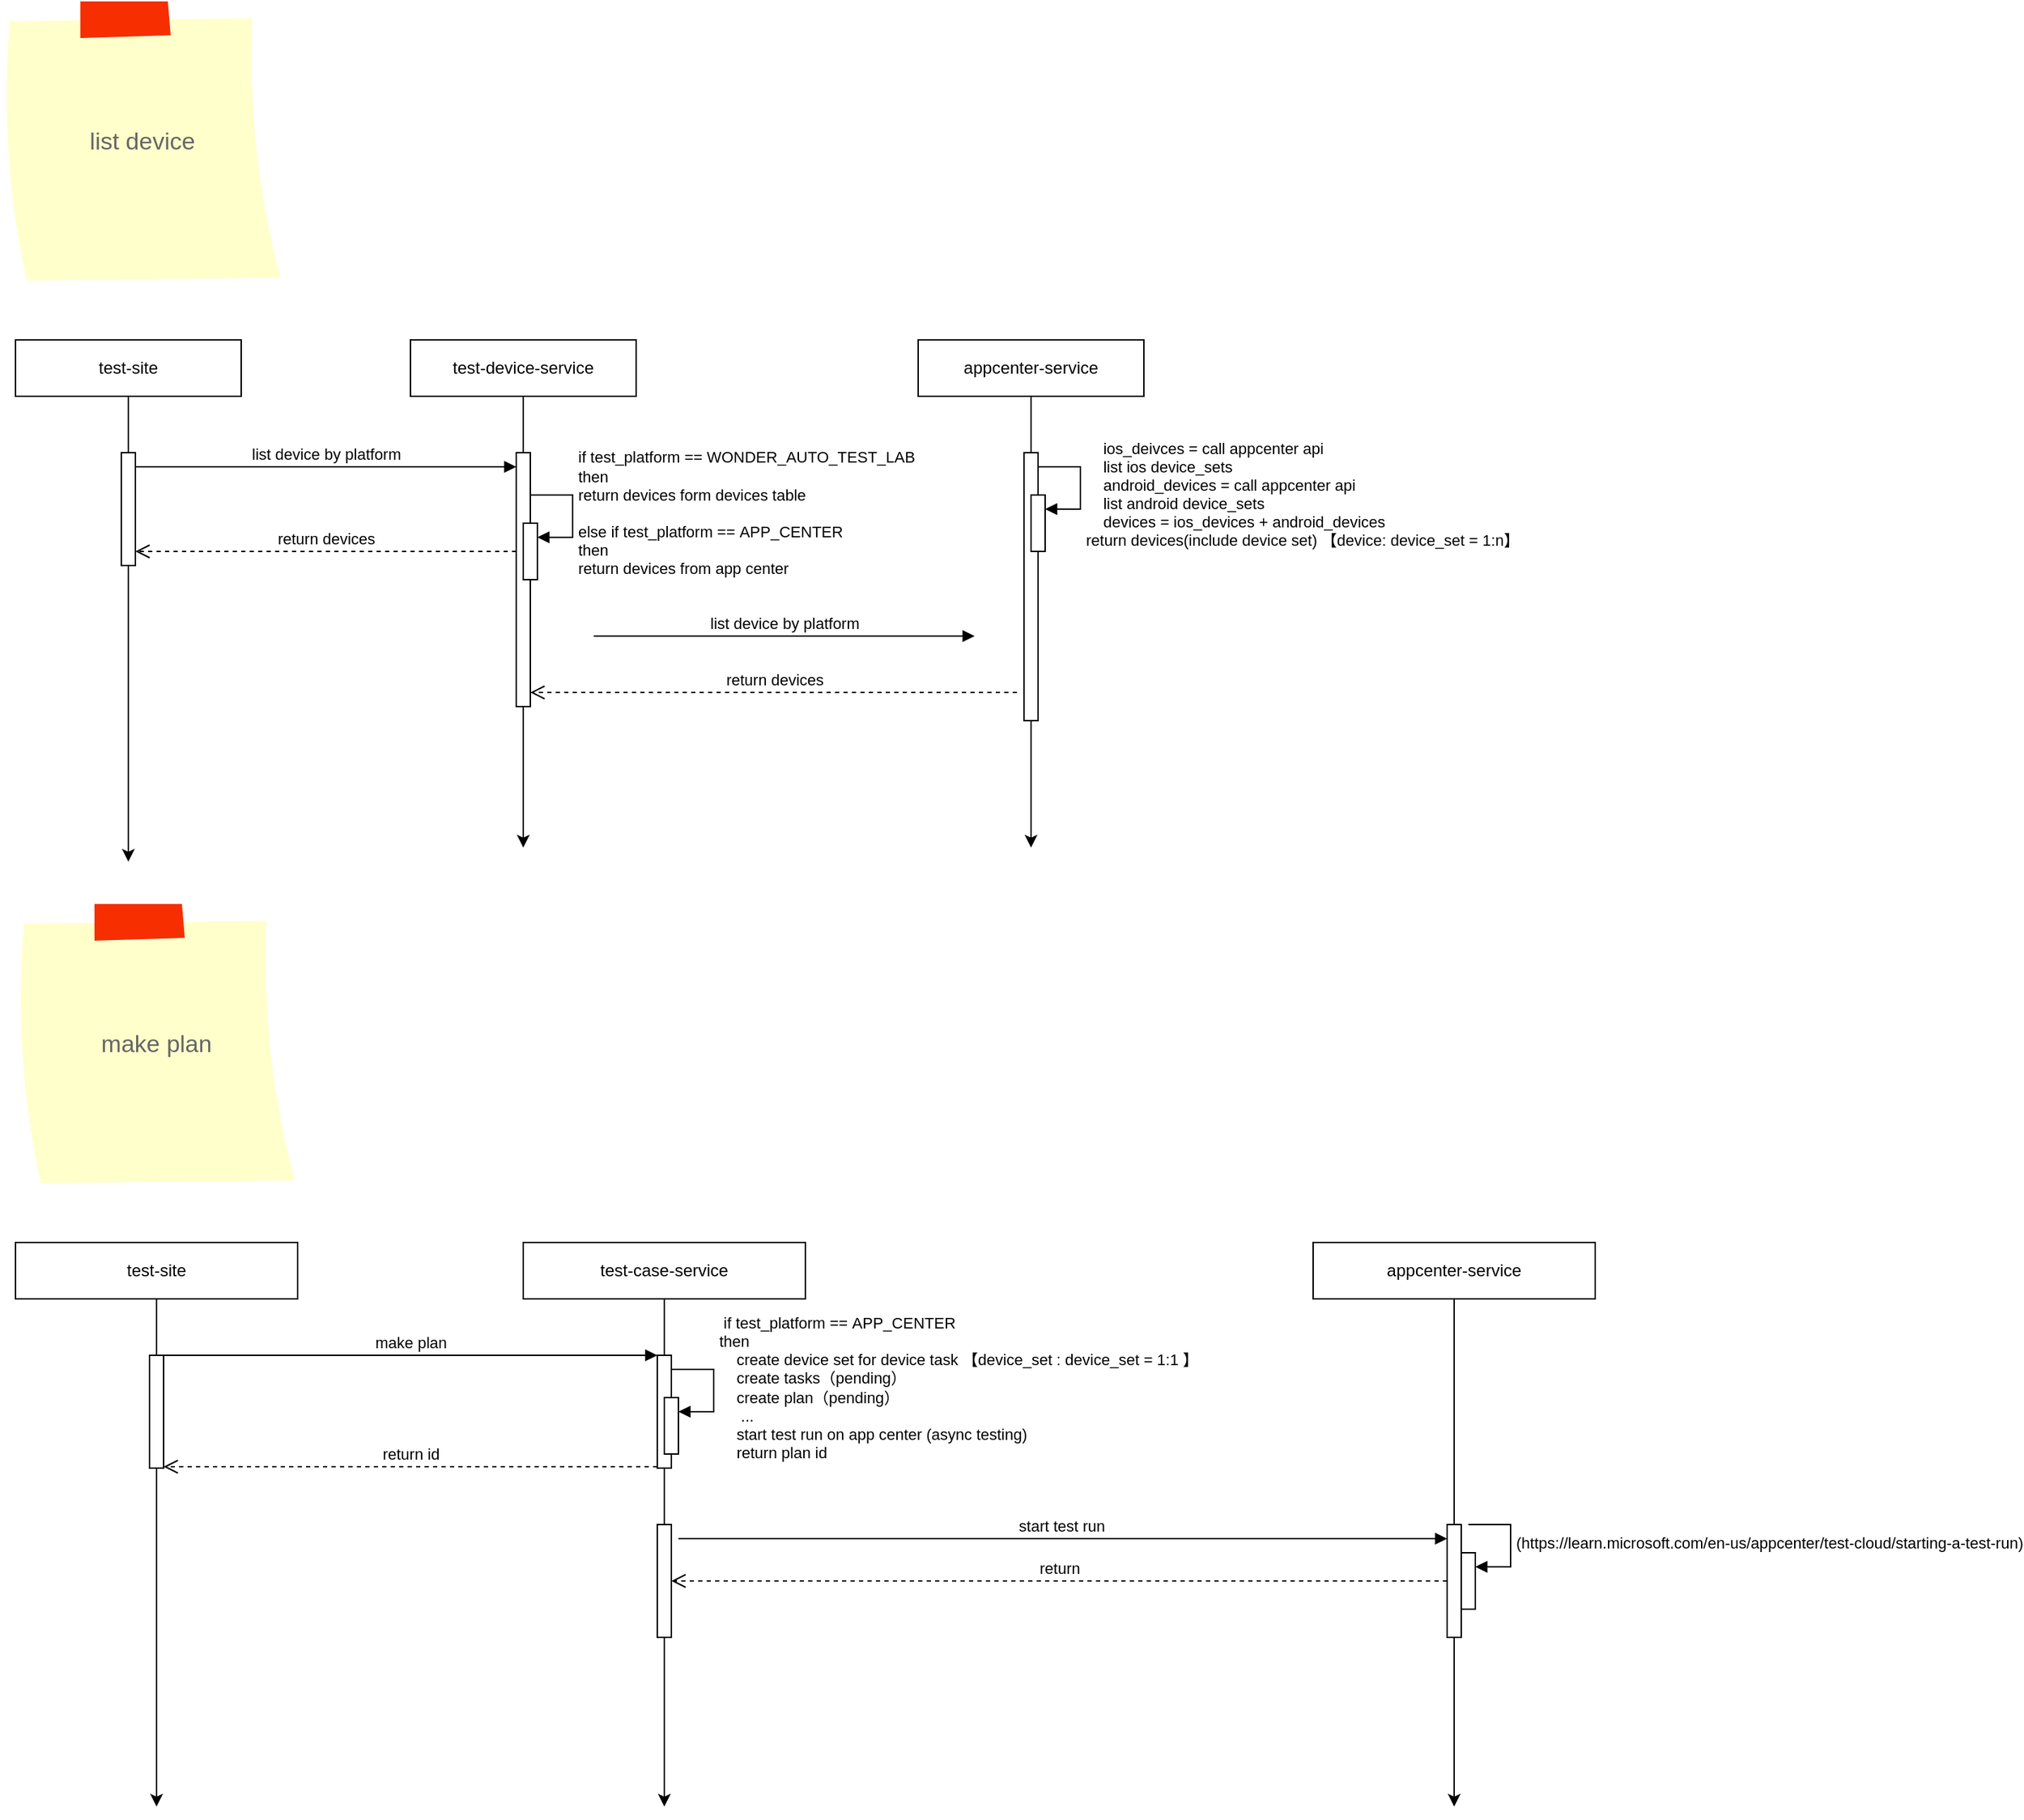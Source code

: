 <mxfile version="24.2.5" type="github" pages="12">
  <diagram id="Yf5h-WjNpbWa4NE3nOc_" name="app center">
    <mxGraphModel dx="954" dy="519" grid="1" gridSize="10" guides="1" tooltips="1" connect="1" arrows="1" fold="1" page="1" pageScale="1" pageWidth="827" pageHeight="1169" math="0" shadow="0">
      <root>
        <mxCell id="0" />
        <mxCell id="1" parent="0" />
        <mxCell id="HtehHeEMGHA8bfAg62U7-3" style="edgeStyle=orthogonalEdgeStyle;rounded=0;orthogonalLoop=1;jettySize=auto;html=1;" parent="1" source="HtehHeEMGHA8bfAg62U7-1" edge="1">
          <mxGeometry relative="1" as="geometry">
            <mxPoint x="160" y="610" as="targetPoint" />
          </mxGeometry>
        </mxCell>
        <mxCell id="HtehHeEMGHA8bfAg62U7-1" value="test-site" style="html=1;whiteSpace=wrap;" parent="1" vertex="1">
          <mxGeometry x="80" y="240" width="160" height="40" as="geometry" />
        </mxCell>
        <mxCell id="HtehHeEMGHA8bfAg62U7-4" style="edgeStyle=orthogonalEdgeStyle;rounded=0;orthogonalLoop=1;jettySize=auto;html=1;" parent="1" source="HtehHeEMGHA8bfAg62U7-2" edge="1">
          <mxGeometry relative="1" as="geometry">
            <mxPoint x="440" y="600" as="targetPoint" />
          </mxGeometry>
        </mxCell>
        <mxCell id="HtehHeEMGHA8bfAg62U7-2" value="test-device-service" style="html=1;whiteSpace=wrap;" parent="1" vertex="1">
          <mxGeometry x="360" y="240" width="160" height="40" as="geometry" />
        </mxCell>
        <mxCell id="HtehHeEMGHA8bfAg62U7-5" value="" style="html=1;points=[];perimeter=orthogonalPerimeter;outlineConnect=0;targetShapes=umlLifeline;portConstraint=eastwest;newEdgeStyle={&quot;edgeStyle&quot;:&quot;elbowEdgeStyle&quot;,&quot;elbow&quot;:&quot;vertical&quot;,&quot;curved&quot;:0,&quot;rounded&quot;:0};" parent="1" vertex="1">
          <mxGeometry x="435" y="320" width="10" height="180" as="geometry" />
        </mxCell>
        <mxCell id="HtehHeEMGHA8bfAg62U7-6" value="list device by platform" style="html=1;verticalAlign=bottom;endArrow=block;edgeStyle=elbowEdgeStyle;elbow=vertical;curved=0;rounded=0;" parent="1" edge="1">
          <mxGeometry relative="1" as="geometry">
            <mxPoint x="165" y="330" as="sourcePoint" />
            <mxPoint x="435" y="330" as="targetPoint" />
            <mxPoint as="offset" />
          </mxGeometry>
        </mxCell>
        <mxCell id="HtehHeEMGHA8bfAg62U7-7" value="return devices" style="html=1;verticalAlign=bottom;endArrow=open;dashed=1;endSize=8;edgeStyle=elbowEdgeStyle;elbow=horizontal;curved=0;rounded=0;" parent="1" edge="1">
          <mxGeometry relative="1" as="geometry">
            <mxPoint x="165" y="390" as="targetPoint" />
            <mxPoint x="435" y="390" as="sourcePoint" />
            <mxPoint as="offset" />
          </mxGeometry>
        </mxCell>
        <mxCell id="HtehHeEMGHA8bfAg62U7-8" value="" style="html=1;points=[];perimeter=orthogonalPerimeter;outlineConnect=0;targetShapes=umlLifeline;portConstraint=eastwest;newEdgeStyle={&quot;edgeStyle&quot;:&quot;elbowEdgeStyle&quot;,&quot;elbow&quot;:&quot;vertical&quot;,&quot;curved&quot;:0,&quot;rounded&quot;:0};" parent="1" vertex="1">
          <mxGeometry x="155" y="320" width="10" height="80" as="geometry" />
        </mxCell>
        <mxCell id="HtehHeEMGHA8bfAg62U7-10" style="edgeStyle=orthogonalEdgeStyle;rounded=0;orthogonalLoop=1;jettySize=auto;html=1;" parent="1" source="HtehHeEMGHA8bfAg62U7-9" edge="1">
          <mxGeometry relative="1" as="geometry">
            <mxPoint x="800" y="600" as="targetPoint" />
            <Array as="points">
              <mxPoint x="800" y="600" />
            </Array>
          </mxGeometry>
        </mxCell>
        <mxCell id="HtehHeEMGHA8bfAg62U7-9" value="appcenter-service" style="html=1;whiteSpace=wrap;" parent="1" vertex="1">
          <mxGeometry x="720" y="240" width="160" height="40" as="geometry" />
        </mxCell>
        <mxCell id="HtehHeEMGHA8bfAg62U7-11" value="" style="html=1;points=[];perimeter=orthogonalPerimeter;outlineConnect=0;targetShapes=umlLifeline;portConstraint=eastwest;newEdgeStyle={&quot;edgeStyle&quot;:&quot;elbowEdgeStyle&quot;,&quot;elbow&quot;:&quot;vertical&quot;,&quot;curved&quot;:0,&quot;rounded&quot;:0};" parent="1" vertex="1">
          <mxGeometry x="795" y="320" width="10" height="190" as="geometry" />
        </mxCell>
        <mxCell id="HtehHeEMGHA8bfAg62U7-12" value="list device by platform" style="html=1;verticalAlign=bottom;endArrow=block;edgeStyle=elbowEdgeStyle;elbow=horizontal;curved=0;rounded=0;" parent="1" edge="1">
          <mxGeometry relative="1" as="geometry">
            <mxPoint x="490" y="450" as="sourcePoint" />
            <mxPoint x="760" y="450" as="targetPoint" />
            <Array as="points">
              <mxPoint x="620" y="480" />
            </Array>
            <mxPoint as="offset" />
          </mxGeometry>
        </mxCell>
        <mxCell id="HtehHeEMGHA8bfAg62U7-13" value="return devices" style="html=1;verticalAlign=bottom;endArrow=open;dashed=1;endSize=8;edgeStyle=elbowEdgeStyle;elbow=vertical;curved=0;rounded=0;" parent="1" edge="1">
          <mxGeometry relative="1" as="geometry">
            <mxPoint x="445" y="490" as="targetPoint" />
            <mxPoint x="790" y="490" as="sourcePoint" />
            <Array as="points">
              <mxPoint x="560" y="490" />
            </Array>
          </mxGeometry>
        </mxCell>
        <mxCell id="HtehHeEMGHA8bfAg62U7-14" value="" style="html=1;points=[];perimeter=orthogonalPerimeter;outlineConnect=0;targetShapes=umlLifeline;portConstraint=eastwest;newEdgeStyle={&quot;edgeStyle&quot;:&quot;elbowEdgeStyle&quot;,&quot;elbow&quot;:&quot;vertical&quot;,&quot;curved&quot;:0,&quot;rounded&quot;:0};" parent="1" vertex="1">
          <mxGeometry x="800" y="350" width="10" height="40" as="geometry" />
        </mxCell>
        <mxCell id="HtehHeEMGHA8bfAg62U7-15" value="&lt;br&gt;&amp;nbsp; &amp;nbsp; ios_deivces = call appcenter api&lt;br&gt;&amp;nbsp; &amp;nbsp; list ios device_sets&lt;br&gt;&amp;nbsp; &amp;nbsp; android_devices = call appcenter api&lt;br&gt;&amp;nbsp; &amp;nbsp; list android device_sets&lt;span style=&quot;white-space: pre;&quot;&gt; &lt;/span&gt;&lt;br&gt;&amp;nbsp; &amp;nbsp; devices = ios_devices + android_devices&lt;br&gt;return devices(include device set) 【device: device_set = 1:n】" style="html=1;align=left;spacingLeft=2;endArrow=block;rounded=0;edgeStyle=orthogonalEdgeStyle;curved=0;rounded=0;" parent="1" target="HtehHeEMGHA8bfAg62U7-14" edge="1">
          <mxGeometry x="0.012" relative="1" as="geometry">
            <mxPoint x="805" y="330" as="sourcePoint" />
            <Array as="points">
              <mxPoint x="835" y="360" />
            </Array>
            <mxPoint as="offset" />
          </mxGeometry>
        </mxCell>
        <mxCell id="HtehHeEMGHA8bfAg62U7-16" value="list device" style="strokeWidth=1;shadow=0;dashed=0;align=center;html=1;shape=mxgraph.mockup.text.stickyNote2;fontColor=#666666;mainText=;fontSize=17;whiteSpace=wrap;fillColor=#ffffcc;strokeColor=#F62E00;" parent="1" vertex="1">
          <mxGeometry x="70" width="200" height="200" as="geometry" />
        </mxCell>
        <mxCell id="HtehHeEMGHA8bfAg62U7-17" value="make plan" style="strokeWidth=1;shadow=0;dashed=0;align=center;html=1;shape=mxgraph.mockup.text.stickyNote2;fontColor=#666666;mainText=;fontSize=17;whiteSpace=wrap;fillColor=#ffffcc;strokeColor=#F62E00;" parent="1" vertex="1">
          <mxGeometry x="80" y="640" width="200" height="200" as="geometry" />
        </mxCell>
        <mxCell id="HtehHeEMGHA8bfAg62U7-20" style="edgeStyle=orthogonalEdgeStyle;rounded=0;orthogonalLoop=1;jettySize=auto;html=1;" parent="1" source="HtehHeEMGHA8bfAg62U7-19" edge="1">
          <mxGeometry relative="1" as="geometry">
            <mxPoint x="180" y="1280" as="targetPoint" />
          </mxGeometry>
        </mxCell>
        <mxCell id="HtehHeEMGHA8bfAg62U7-19" value="test-site" style="html=1;whiteSpace=wrap;" parent="1" vertex="1">
          <mxGeometry x="80" y="880" width="200" height="40" as="geometry" />
        </mxCell>
        <mxCell id="HtehHeEMGHA8bfAg62U7-21" style="edgeStyle=orthogonalEdgeStyle;rounded=0;orthogonalLoop=1;jettySize=auto;html=1;" parent="1" source="HtehHeEMGHA8bfAg62U7-22" edge="1">
          <mxGeometry relative="1" as="geometry">
            <mxPoint x="540" y="1280" as="targetPoint" />
          </mxGeometry>
        </mxCell>
        <mxCell id="HtehHeEMGHA8bfAg62U7-22" value="test-case-service" style="html=1;whiteSpace=wrap;" parent="1" vertex="1">
          <mxGeometry x="440" y="880" width="200" height="40" as="geometry" />
        </mxCell>
        <mxCell id="HtehHeEMGHA8bfAg62U7-25" value="" style="html=1;points=[];perimeter=orthogonalPerimeter;outlineConnect=0;targetShapes=umlLifeline;portConstraint=eastwest;newEdgeStyle={&quot;edgeStyle&quot;:&quot;elbowEdgeStyle&quot;,&quot;elbow&quot;:&quot;vertical&quot;,&quot;curved&quot;:0,&quot;rounded&quot;:0};" parent="1" vertex="1">
          <mxGeometry x="535" y="960" width="10" height="80" as="geometry" />
        </mxCell>
        <mxCell id="HtehHeEMGHA8bfAg62U7-26" value="make plan" style="html=1;verticalAlign=bottom;endArrow=block;edgeStyle=elbowEdgeStyle;elbow=vertical;curved=0;rounded=0;" parent="1" edge="1">
          <mxGeometry relative="1" as="geometry">
            <mxPoint x="185" y="960" as="sourcePoint" />
            <mxPoint x="535" y="960" as="targetPoint" />
            <mxPoint as="offset" />
          </mxGeometry>
        </mxCell>
        <mxCell id="HtehHeEMGHA8bfAg62U7-27" value="return id" style="html=1;verticalAlign=bottom;endArrow=open;dashed=1;endSize=8;edgeStyle=elbowEdgeStyle;elbow=vertical;curved=0;rounded=0;" parent="1" edge="1">
          <mxGeometry relative="1" as="geometry">
            <mxPoint x="185" y="1039" as="targetPoint" />
            <mxPoint x="535" y="1039" as="sourcePoint" />
          </mxGeometry>
        </mxCell>
        <mxCell id="HtehHeEMGHA8bfAg62U7-28" value="" style="html=1;points=[];perimeter=orthogonalPerimeter;outlineConnect=0;targetShapes=umlLifeline;portConstraint=eastwest;newEdgeStyle={&quot;edgeStyle&quot;:&quot;elbowEdgeStyle&quot;,&quot;elbow&quot;:&quot;vertical&quot;,&quot;curved&quot;:0,&quot;rounded&quot;:0};" parent="1" vertex="1">
          <mxGeometry x="175" y="960" width="10" height="80" as="geometry" />
        </mxCell>
        <mxCell id="HtehHeEMGHA8bfAg62U7-32" value="" style="html=1;points=[];perimeter=orthogonalPerimeter;outlineConnect=0;targetShapes=umlLifeline;portConstraint=eastwest;newEdgeStyle={&quot;edgeStyle&quot;:&quot;elbowEdgeStyle&quot;,&quot;elbow&quot;:&quot;vertical&quot;,&quot;curved&quot;:0,&quot;rounded&quot;:0};" parent="1" vertex="1">
          <mxGeometry x="540" y="990" width="10" height="40" as="geometry" />
        </mxCell>
        <mxCell id="HtehHeEMGHA8bfAg62U7-33" value="&amp;nbsp;if test_platform ==&amp;nbsp;APP_CENTER&lt;br&gt;then&lt;br&gt;&amp;nbsp; &amp;nbsp; create device set for device task 【device_set : device_set = 1:1 】&lt;br&gt;&amp;nbsp; &amp;nbsp; create tasks（pending）&lt;br&gt;&amp;nbsp; &amp;nbsp; create plan（pending）&lt;br&gt;&amp;nbsp; &amp;nbsp; &amp;nbsp;...&lt;br&gt;&amp;nbsp; &amp;nbsp; start test run on app center (async testing)&lt;br&gt;&amp;nbsp; &amp;nbsp; return plan id" style="html=1;align=left;spacingLeft=2;endArrow=block;rounded=0;edgeStyle=orthogonalEdgeStyle;curved=0;rounded=0;" parent="1" target="HtehHeEMGHA8bfAg62U7-32" edge="1">
          <mxGeometry x="0.012" relative="1" as="geometry">
            <mxPoint x="545" y="970" as="sourcePoint" />
            <Array as="points">
              <mxPoint x="575" y="1000" />
            </Array>
            <mxPoint as="offset" />
          </mxGeometry>
        </mxCell>
        <mxCell id="HtehHeEMGHA8bfAg62U7-55" value="" style="html=1;points=[];perimeter=orthogonalPerimeter;outlineConnect=0;targetShapes=umlLifeline;portConstraint=eastwest;newEdgeStyle={&quot;edgeStyle&quot;:&quot;elbowEdgeStyle&quot;,&quot;elbow&quot;:&quot;vertical&quot;,&quot;curved&quot;:0,&quot;rounded&quot;:0};" parent="1" vertex="1">
          <mxGeometry x="440" y="370" width="10" height="40" as="geometry" />
        </mxCell>
        <mxCell id="HtehHeEMGHA8bfAg62U7-56" value="if test_platform ==&amp;nbsp;WONDER_AUTO_TEST_LAB&lt;br style=&quot;border-color: var(--border-color);&quot;&gt;then&amp;nbsp;&amp;nbsp;&lt;br style=&quot;border-color: var(--border-color);&quot;&gt;return devices form devices table&lt;br style=&quot;border-color: var(--border-color);&quot;&gt;&lt;br style=&quot;border-color: var(--border-color);&quot;&gt;else if test_platform ==&amp;nbsp;APP_CENTER&lt;br style=&quot;border-color: var(--border-color);&quot;&gt;then&lt;br&gt;return devices from app center" style="html=1;align=left;spacingLeft=2;endArrow=block;rounded=0;edgeStyle=orthogonalEdgeStyle;curved=0;rounded=0;" parent="1" target="HtehHeEMGHA8bfAg62U7-55" edge="1">
          <mxGeometry relative="1" as="geometry">
            <mxPoint x="445" y="350" as="sourcePoint" />
            <Array as="points">
              <mxPoint x="475" y="380" />
            </Array>
          </mxGeometry>
        </mxCell>
        <mxCell id="l7nUQe8xx8lICpBXI8I5-22" style="edgeStyle=orthogonalEdgeStyle;rounded=0;orthogonalLoop=1;jettySize=auto;html=1;" parent="1" source="l7nUQe8xx8lICpBXI8I5-5" edge="1">
          <mxGeometry relative="1" as="geometry">
            <mxPoint x="1100" y="1280" as="targetPoint" />
          </mxGeometry>
        </mxCell>
        <mxCell id="l7nUQe8xx8lICpBXI8I5-5" value="appcenter-service" style="html=1;whiteSpace=wrap;" parent="1" vertex="1">
          <mxGeometry x="1000" y="880" width="200" height="40" as="geometry" />
        </mxCell>
        <mxCell id="l7nUQe8xx8lICpBXI8I5-19" value="" style="html=1;points=[];perimeter=orthogonalPerimeter;outlineConnect=0;targetShapes=umlLifeline;portConstraint=eastwest;newEdgeStyle={&quot;edgeStyle&quot;:&quot;elbowEdgeStyle&quot;,&quot;elbow&quot;:&quot;vertical&quot;,&quot;curved&quot;:0,&quot;rounded&quot;:0};" parent="1" vertex="1">
          <mxGeometry x="535" y="1080" width="10" height="80" as="geometry" />
        </mxCell>
        <mxCell id="l7nUQe8xx8lICpBXI8I5-23" value="" style="html=1;points=[];perimeter=orthogonalPerimeter;outlineConnect=0;targetShapes=umlLifeline;portConstraint=eastwest;newEdgeStyle={&quot;edgeStyle&quot;:&quot;elbowEdgeStyle&quot;,&quot;elbow&quot;:&quot;vertical&quot;,&quot;curved&quot;:0,&quot;rounded&quot;:0};" parent="1" vertex="1">
          <mxGeometry x="1095" y="1080" width="10" height="80" as="geometry" />
        </mxCell>
        <mxCell id="l7nUQe8xx8lICpBXI8I5-24" value="start test run&amp;nbsp;" style="html=1;verticalAlign=bottom;endArrow=block;edgeStyle=elbowEdgeStyle;elbow=vertical;curved=0;rounded=0;" parent="1" target="l7nUQe8xx8lICpBXI8I5-23" edge="1">
          <mxGeometry relative="1" as="geometry">
            <mxPoint x="550" y="1090" as="sourcePoint" />
          </mxGeometry>
        </mxCell>
        <mxCell id="l7nUQe8xx8lICpBXI8I5-25" value="return" style="html=1;verticalAlign=bottom;endArrow=open;dashed=1;endSize=8;edgeStyle=elbowEdgeStyle;elbow=vertical;curved=0;rounded=0;" parent="1" source="l7nUQe8xx8lICpBXI8I5-23" target="l7nUQe8xx8lICpBXI8I5-19" edge="1">
          <mxGeometry relative="1" as="geometry">
            <mxPoint x="1025" y="1155" as="targetPoint" />
          </mxGeometry>
        </mxCell>
        <mxCell id="l7nUQe8xx8lICpBXI8I5-26" value="" style="html=1;points=[];perimeter=orthogonalPerimeter;outlineConnect=0;targetShapes=umlLifeline;portConstraint=eastwest;newEdgeStyle={&quot;edgeStyle&quot;:&quot;elbowEdgeStyle&quot;,&quot;elbow&quot;:&quot;vertical&quot;,&quot;curved&quot;:0,&quot;rounded&quot;:0};" parent="1" vertex="1">
          <mxGeometry x="1105" y="1100" width="10" height="40" as="geometry" />
        </mxCell>
        <mxCell id="l7nUQe8xx8lICpBXI8I5-27" value="(https://learn.microsoft.com/en-us/appcenter/test-cloud/starting-a-test-run)" style="html=1;align=left;spacingLeft=2;endArrow=block;rounded=0;edgeStyle=orthogonalEdgeStyle;curved=0;rounded=0;" parent="1" target="l7nUQe8xx8lICpBXI8I5-26" edge="1">
          <mxGeometry relative="1" as="geometry">
            <mxPoint x="1110" y="1080" as="sourcePoint" />
            <Array as="points">
              <mxPoint x="1140" y="1110" />
            </Array>
          </mxGeometry>
        </mxCell>
      </root>
    </mxGraphModel>
  </diagram>
  <diagram id="by7e8xgBiTchcfkUsFQj" name="run executor">
    <mxGraphModel dx="1193" dy="649" grid="1" gridSize="10" guides="1" tooltips="1" connect="1" arrows="1" fold="1" page="1" pageScale="1" pageWidth="827" pageHeight="1169" math="0" shadow="0">
      <root>
        <mxCell id="0" />
        <mxCell id="1" parent="0" />
        <mxCell id="H7H6Bg3UaEgxtoPmKEsK-3" style="edgeStyle=orthogonalEdgeStyle;rounded=0;orthogonalLoop=1;jettySize=auto;html=1;" parent="1" source="eZQlFd-gKHO3wskhtQ-G-1" edge="1">
          <mxGeometry relative="1" as="geometry">
            <mxPoint x="95" y="1160" as="targetPoint" />
          </mxGeometry>
        </mxCell>
        <mxCell id="eZQlFd-gKHO3wskhtQ-G-1" value="test-daemon" style="html=1;whiteSpace=wrap;" parent="1" vertex="1">
          <mxGeometry x="15" y="170" width="160" height="40" as="geometry" />
        </mxCell>
        <mxCell id="eZQlFd-gKHO3wskhtQ-G-5" style="edgeStyle=orthogonalEdgeStyle;rounded=0;orthogonalLoop=1;jettySize=auto;html=1;" parent="1" source="eZQlFd-gKHO3wskhtQ-G-2" edge="1">
          <mxGeometry relative="1" as="geometry">
            <mxPoint x="400" y="1050" as="targetPoint" />
          </mxGeometry>
        </mxCell>
        <mxCell id="eZQlFd-gKHO3wskhtQ-G-2" value="test-api" style="html=1;whiteSpace=wrap;" parent="1" vertex="1">
          <mxGeometry x="320" y="170" width="160" height="40" as="geometry" />
        </mxCell>
        <mxCell id="eZQlFd-gKHO3wskhtQ-G-6" style="edgeStyle=orthogonalEdgeStyle;rounded=0;orthogonalLoop=1;jettySize=auto;html=1;" parent="1" source="eZQlFd-gKHO3wskhtQ-G-3" edge="1">
          <mxGeometry relative="1" as="geometry">
            <mxPoint x="720" y="1050" as="targetPoint" />
          </mxGeometry>
        </mxCell>
        <mxCell id="eZQlFd-gKHO3wskhtQ-G-3" value="test-executor" style="html=1;whiteSpace=wrap;" parent="1" vertex="1">
          <mxGeometry x="640" y="170" width="160" height="40" as="geometry" />
        </mxCell>
        <mxCell id="eZQlFd-gKHO3wskhtQ-G-7" value="" style="html=1;points=[];perimeter=orthogonalPerimeter;outlineConnect=0;targetShapes=umlLifeline;portConstraint=eastwest;newEdgeStyle={&quot;edgeStyle&quot;:&quot;elbowEdgeStyle&quot;,&quot;elbow&quot;:&quot;vertical&quot;,&quot;curved&quot;:0,&quot;rounded&quot;:0};" parent="1" vertex="1">
          <mxGeometry x="395" y="250" width="10" height="80" as="geometry" />
        </mxCell>
        <mxCell id="eZQlFd-gKHO3wskhtQ-G-8" value="ExecutorCaseAJAXWebService.next(device_model)" style="html=1;verticalAlign=bottom;endArrow=block;edgeStyle=elbowEdgeStyle;elbow=vertical;curved=0;rounded=0;" parent="1" edge="1">
          <mxGeometry x="-0.002" relative="1" as="geometry">
            <mxPoint x="100" y="250" as="sourcePoint" />
            <mxPoint x="395" y="250" as="targetPoint" />
            <Array as="points">
              <mxPoint x="130" y="250" />
            </Array>
            <mxPoint as="offset" />
          </mxGeometry>
        </mxCell>
        <mxCell id="eZQlFd-gKHO3wskhtQ-G-9" value="return&amp;nbsp;executor_case" style="html=1;verticalAlign=bottom;endArrow=open;dashed=1;endSize=8;edgeStyle=elbowEdgeStyle;elbow=horizontal;curved=0;rounded=0;entryX=1;entryY=0.989;entryDx=0;entryDy=0;entryPerimeter=0;" parent="1" target="eZQlFd-gKHO3wskhtQ-G-10" edge="1">
          <mxGeometry relative="1" as="geometry">
            <mxPoint x="125" y="329.131" as="targetPoint" />
            <mxPoint x="395" y="329.131" as="sourcePoint" />
          </mxGeometry>
        </mxCell>
        <mxCell id="eZQlFd-gKHO3wskhtQ-G-10" value="" style="html=1;points=[];perimeter=orthogonalPerimeter;outlineConnect=0;targetShapes=umlLifeline;portConstraint=eastwest;newEdgeStyle={&quot;edgeStyle&quot;:&quot;elbowEdgeStyle&quot;,&quot;elbow&quot;:&quot;vertical&quot;,&quot;curved&quot;:0,&quot;rounded&quot;:0};" parent="1" vertex="1">
          <mxGeometry x="90" y="250" width="10" height="80" as="geometry" />
        </mxCell>
        <mxCell id="eZQlFd-gKHO3wskhtQ-G-12" value="" style="html=1;points=[];perimeter=orthogonalPerimeter;outlineConnect=0;targetShapes=umlLifeline;portConstraint=eastwest;newEdgeStyle={&quot;edgeStyle&quot;:&quot;elbowEdgeStyle&quot;,&quot;elbow&quot;:&quot;vertical&quot;,&quot;curved&quot;:0,&quot;rounded&quot;:0};" parent="1" vertex="1">
          <mxGeometry x="715" y="370" width="10" height="80" as="geometry" />
        </mxCell>
        <mxCell id="eZQlFd-gKHO3wskhtQ-G-13" value="Run Executor By CLI" style="html=1;verticalAlign=bottom;endArrow=block;edgeStyle=elbowEdgeStyle;elbow=horizontal;curved=0;rounded=0;" parent="1" edge="1">
          <mxGeometry relative="1" as="geometry">
            <mxPoint x="101" y="372.261" as="sourcePoint" />
            <mxPoint x="716" y="372.261" as="targetPoint" />
          </mxGeometry>
        </mxCell>
        <mxCell id="eZQlFd-gKHO3wskhtQ-G-17" value="" style="html=1;points=[];perimeter=orthogonalPerimeter;outlineConnect=0;targetShapes=umlLifeline;portConstraint=eastwest;newEdgeStyle={&quot;edgeStyle&quot;:&quot;elbowEdgeStyle&quot;,&quot;elbow&quot;:&quot;vertical&quot;,&quot;curved&quot;:0,&quot;rounded&quot;:0};" parent="1" vertex="1">
          <mxGeometry x="90" y="370" width="10" height="80" as="geometry" />
        </mxCell>
        <mxCell id="eZQlFd-gKHO3wskhtQ-G-20" value="" style="html=1;points=[];perimeter=orthogonalPerimeter;outlineConnect=0;targetShapes=umlLifeline;portConstraint=eastwest;newEdgeStyle={&quot;edgeStyle&quot;:&quot;elbowEdgeStyle&quot;,&quot;elbow&quot;:&quot;vertical&quot;,&quot;curved&quot;:0,&quot;rounded&quot;:0};" parent="1" vertex="1">
          <mxGeometry x="715" y="530" width="10" height="80" as="geometry" />
        </mxCell>
        <mxCell id="eZQlFd-gKHO3wskhtQ-G-21" value="ExecutorCaseAJAXWebService.nextForTest(device_task_id)" style="html=1;verticalAlign=bottom;endArrow=block;edgeStyle=elbowEdgeStyle;elbow=vertical;curved=0;rounded=0;exitX=0.5;exitY=0.5;exitDx=0;exitDy=0;exitPerimeter=0;" parent="1" edge="1">
          <mxGeometry x="-0.001" relative="1" as="geometry">
            <mxPoint x="720" y="530.0" as="sourcePoint" />
            <mxPoint x="405" y="530.0" as="targetPoint" />
            <Array as="points">
              <mxPoint x="510" y="530" />
            </Array>
            <mxPoint as="offset" />
          </mxGeometry>
        </mxCell>
        <mxCell id="eZQlFd-gKHO3wskhtQ-G-22" value="return&amp;nbsp;executor_case" style="html=1;verticalAlign=bottom;endArrow=open;dashed=1;endSize=8;edgeStyle=elbowEdgeStyle;elbow=vertical;curved=0;rounded=0;" parent="1" edge="1">
          <mxGeometry x="-0.007" relative="1" as="geometry">
            <mxPoint x="405" y="608.261" as="targetPoint" />
            <mxPoint x="715" y="608.261" as="sourcePoint" />
            <mxPoint as="offset" />
          </mxGeometry>
        </mxCell>
        <mxCell id="eZQlFd-gKHO3wskhtQ-G-23" value="" style="html=1;points=[];perimeter=orthogonalPerimeter;outlineConnect=0;targetShapes=umlLifeline;portConstraint=eastwest;newEdgeStyle={&quot;edgeStyle&quot;:&quot;elbowEdgeStyle&quot;,&quot;elbow&quot;:&quot;vertical&quot;,&quot;curved&quot;:0,&quot;rounded&quot;:0};" parent="1" vertex="1">
          <mxGeometry x="395" y="530" width="10" height="80" as="geometry" />
        </mxCell>
        <mxCell id="eZQlFd-gKHO3wskhtQ-G-24" value="" style="html=1;points=[];perimeter=orthogonalPerimeter;outlineConnect=0;targetShapes=umlLifeline;portConstraint=eastwest;newEdgeStyle={&quot;edgeStyle&quot;:&quot;elbowEdgeStyle&quot;,&quot;elbow&quot;:&quot;vertical&quot;,&quot;curved&quot;:0,&quot;rounded&quot;:0};" parent="1" vertex="1">
          <mxGeometry x="715" y="690" width="10" height="80" as="geometry" />
        </mxCell>
        <mxCell id="eZQlFd-gKHO3wskhtQ-G-25" value="ExecutorCaseAJAXWebService.testing()" style="html=1;verticalAlign=bottom;endArrow=block;edgeStyle=elbowEdgeStyle;elbow=vertical;curved=0;rounded=0;" parent="1" source="eZQlFd-gKHO3wskhtQ-G-24" target="eZQlFd-gKHO3wskhtQ-G-27" edge="1">
          <mxGeometry relative="1" as="geometry">
            <mxPoint x="405" y="690.391" as="sourcePoint" />
            <mxPoint x="430" y="730" as="targetPoint" />
          </mxGeometry>
        </mxCell>
        <mxCell id="eZQlFd-gKHO3wskhtQ-G-27" value="" style="html=1;points=[];perimeter=orthogonalPerimeter;outlineConnect=0;targetShapes=umlLifeline;portConstraint=eastwest;newEdgeStyle={&quot;edgeStyle&quot;:&quot;elbowEdgeStyle&quot;,&quot;elbow&quot;:&quot;vertical&quot;,&quot;curved&quot;:0,&quot;rounded&quot;:0};" parent="1" vertex="1">
          <mxGeometry x="395" y="689" width="10" height="80" as="geometry" />
        </mxCell>
        <mxCell id="eZQlFd-gKHO3wskhtQ-G-28" value="" style="html=1;points=[];perimeter=orthogonalPerimeter;outlineConnect=0;targetShapes=umlLifeline;portConstraint=eastwest;newEdgeStyle={&quot;edgeStyle&quot;:&quot;elbowEdgeStyle&quot;,&quot;elbow&quot;:&quot;vertical&quot;,&quot;curved&quot;:0,&quot;rounded&quot;:0};" parent="1" vertex="1">
          <mxGeometry x="715" y="810" width="10" height="80" as="geometry" />
        </mxCell>
        <mxCell id="eZQlFd-gKHO3wskhtQ-G-29" value="ReportTestResultController.execute()" style="html=1;verticalAlign=bottom;endArrow=block;edgeStyle=elbowEdgeStyle;elbow=vertical;curved=0;rounded=0;" parent="1" edge="1">
          <mxGeometry x="-0.018" relative="1" as="geometry">
            <mxPoint x="715" y="840" as="sourcePoint" />
            <mxPoint x="405" y="840" as="targetPoint" />
            <Array as="points">
              <mxPoint x="440" y="840" />
            </Array>
            <mxPoint as="offset" />
          </mxGeometry>
        </mxCell>
        <mxCell id="eZQlFd-gKHO3wskhtQ-G-33" value="" style="html=1;points=[];perimeter=orthogonalPerimeter;outlineConnect=0;targetShapes=umlLifeline;portConstraint=eastwest;newEdgeStyle={&quot;edgeStyle&quot;:&quot;elbowEdgeStyle&quot;,&quot;elbow&quot;:&quot;vertical&quot;,&quot;curved&quot;:0,&quot;rounded&quot;:0};" parent="1" vertex="1">
          <mxGeometry x="395" y="810" width="10" height="80" as="geometry" />
        </mxCell>
        <mxCell id="H7H6Bg3UaEgxtoPmKEsK-1" value="run executor by test-daemon" style="strokeWidth=1;shadow=0;dashed=0;align=center;html=1;shape=mxgraph.mockup.text.stickyNote2;fontColor=#666666;mainText=;fontSize=17;whiteSpace=wrap;fillColor=#ffffcc;strokeColor=#F62E00;" parent="1" vertex="1">
          <mxGeometry x="15" y="10" width="325" height="120" as="geometry" />
        </mxCell>
        <mxCell id="H7H6Bg3UaEgxtoPmKEsK-2" value="run executor by app center" style="strokeWidth=1;shadow=0;dashed=0;align=center;html=1;shape=mxgraph.mockup.text.stickyNote2;fontColor=#666666;mainText=;fontSize=17;whiteSpace=wrap;fillColor=#ffffcc;strokeColor=#F62E00;" parent="1" vertex="1">
          <mxGeometry x="860" y="10" width="325" height="120" as="geometry" />
        </mxCell>
        <mxCell id="H7H6Bg3UaEgxtoPmKEsK-8" style="edgeStyle=orthogonalEdgeStyle;rounded=0;orthogonalLoop=1;jettySize=auto;html=1;" parent="1" source="H7H6Bg3UaEgxtoPmKEsK-4" edge="1">
          <mxGeometry relative="1" as="geometry">
            <mxPoint x="1241" y="640" as="targetPoint" />
          </mxGeometry>
        </mxCell>
        <mxCell id="H7H6Bg3UaEgxtoPmKEsK-4" value="test-api" style="html=1;whiteSpace=wrap;" parent="1" vertex="1">
          <mxGeometry x="1161" y="161" width="160" height="39" as="geometry" />
        </mxCell>
        <mxCell id="H7H6Bg3UaEgxtoPmKEsK-9" style="edgeStyle=orthogonalEdgeStyle;rounded=0;orthogonalLoop=1;jettySize=auto;html=1;" parent="1" source="H7H6Bg3UaEgxtoPmKEsK-5" edge="1">
          <mxGeometry relative="1" as="geometry">
            <mxPoint x="1520" y="640" as="targetPoint" />
          </mxGeometry>
        </mxCell>
        <mxCell id="H7H6Bg3UaEgxtoPmKEsK-5" value="test-executor" style="html=1;whiteSpace=wrap;" parent="1" vertex="1">
          <mxGeometry x="1440" y="161" width="160" height="39" as="geometry" />
        </mxCell>
        <mxCell id="H7H6Bg3UaEgxtoPmKEsK-7" style="edgeStyle=orthogonalEdgeStyle;rounded=0;orthogonalLoop=1;jettySize=auto;html=1;" parent="1" source="H7H6Bg3UaEgxtoPmKEsK-6" edge="1">
          <mxGeometry relative="1" as="geometry">
            <mxPoint x="960" y="640" as="targetPoint" />
          </mxGeometry>
        </mxCell>
        <mxCell id="H7H6Bg3UaEgxtoPmKEsK-6" value="app center" style="html=1;whiteSpace=wrap;" parent="1" vertex="1">
          <mxGeometry x="880" y="161" width="160" height="39" as="geometry" />
        </mxCell>
        <mxCell id="H7H6Bg3UaEgxtoPmKEsK-12" value="" style="html=1;points=[];perimeter=orthogonalPerimeter;outlineConnect=0;targetShapes=umlLifeline;portConstraint=eastwest;newEdgeStyle={&quot;edgeStyle&quot;:&quot;elbowEdgeStyle&quot;,&quot;elbow&quot;:&quot;vertical&quot;,&quot;curved&quot;:0,&quot;rounded&quot;:0};" parent="1" vertex="1">
          <mxGeometry x="955" y="240" width="10" height="80" as="geometry" />
        </mxCell>
        <mxCell id="H7H6Bg3UaEgxtoPmKEsK-13" value="" style="html=1;points=[];perimeter=orthogonalPerimeter;outlineConnect=0;targetShapes=umlLifeline;portConstraint=eastwest;newEdgeStyle={&quot;edgeStyle&quot;:&quot;elbowEdgeStyle&quot;,&quot;elbow&quot;:&quot;vertical&quot;,&quot;curved&quot;:0,&quot;rounded&quot;:0};" parent="1" vertex="1">
          <mxGeometry x="1515" y="240" width="10" height="80" as="geometry" />
        </mxCell>
        <mxCell id="H7H6Bg3UaEgxtoPmKEsK-14" value="dispatch" style="html=1;verticalAlign=bottom;endArrow=block;edgeStyle=elbowEdgeStyle;elbow=vertical;curved=0;rounded=0;" parent="1" source="H7H6Bg3UaEgxtoPmKEsK-12" target="H7H6Bg3UaEgxtoPmKEsK-13" edge="1">
          <mxGeometry relative="1" as="geometry">
            <mxPoint x="970" y="240" as="sourcePoint" />
            <Array as="points">
              <mxPoint x="1120" y="250" />
            </Array>
          </mxGeometry>
        </mxCell>
        <mxCell id="H7H6Bg3UaEgxtoPmKEsK-15" value="return" style="html=1;verticalAlign=bottom;endArrow=open;dashed=1;endSize=8;edgeStyle=elbowEdgeStyle;elbow=vertical;curved=0;rounded=0;" parent="1" edge="1">
          <mxGeometry relative="1" as="geometry">
            <mxPoint x="965" y="318.941" as="targetPoint" />
            <mxPoint x="1515" y="318.941" as="sourcePoint" />
          </mxGeometry>
        </mxCell>
      </root>
    </mxGraphModel>
  </diagram>
  <diagram id="b4enGOG55giZ3nJEVqH5" name="flow">
    <mxGraphModel dx="1590" dy="865" grid="1" gridSize="10" guides="1" tooltips="1" connect="1" arrows="1" fold="1" page="1" pageScale="1" pageWidth="827" pageHeight="1169" math="0" shadow="0">
      <root>
        <mxCell id="0" />
        <mxCell id="1" parent="0" />
        <mxCell id="rSu7XUpIxd5FarssE1HG-11" style="edgeStyle=orthogonalEdgeStyle;rounded=0;orthogonalLoop=1;jettySize=auto;html=1;" parent="1" source="rSu7XUpIxd5FarssE1HG-2" target="rSu7XUpIxd5FarssE1HG-3" edge="1">
          <mxGeometry relative="1" as="geometry" />
        </mxCell>
        <mxCell id="rSu7XUpIxd5FarssE1HG-2" value="start" style="ellipse;whiteSpace=wrap;html=1;" parent="1" vertex="1">
          <mxGeometry x="160" y="80" width="120" height="80" as="geometry" />
        </mxCell>
        <mxCell id="XCllAcr3G2WZyMMh900x-3" style="edgeStyle=orthogonalEdgeStyle;rounded=0;orthogonalLoop=1;jettySize=auto;html=1;entryX=0.5;entryY=0;entryDx=0;entryDy=0;" parent="1" source="rSu7XUpIxd5FarssE1HG-3" target="XCllAcr3G2WZyMMh900x-1" edge="1">
          <mxGeometry relative="1" as="geometry" />
        </mxCell>
        <mxCell id="rSu7XUpIxd5FarssE1HG-3" value="receive CLI params" style="rounded=0;whiteSpace=wrap;html=1;fontColor=#FF0000;" parent="1" vertex="1">
          <mxGeometry x="160" y="200" width="120" height="40" as="geometry" />
        </mxCell>
        <mxCell id="rSu7XUpIxd5FarssE1HG-14" style="edgeStyle=orthogonalEdgeStyle;rounded=0;orthogonalLoop=1;jettySize=auto;html=1;exitX=0.5;exitY=1;exitDx=0;exitDy=0;entryX=0.5;entryY=0;entryDx=0;entryDy=0;" parent="1" source="rSu7XUpIxd5FarssE1HG-4" target="rSu7XUpIxd5FarssE1HG-5" edge="1">
          <mxGeometry relative="1" as="geometry" />
        </mxCell>
        <mxCell id="rSu7XUpIxd5FarssE1HG-4" value="pull case&amp;nbsp;" style="whiteSpace=wrap;html=1;rounded=0;fontColor=#FF0000;" parent="1" vertex="1">
          <mxGeometry x="160" y="580" width="120" height="60" as="geometry" />
        </mxCell>
        <mxCell id="rSu7XUpIxd5FarssE1HG-15" style="edgeStyle=orthogonalEdgeStyle;rounded=0;orthogonalLoop=1;jettySize=auto;html=1;entryX=0.5;entryY=0;entryDx=0;entryDy=0;" parent="1" source="rSu7XUpIxd5FarssE1HG-5" target="rSu7XUpIxd5FarssE1HG-6" edge="1">
          <mxGeometry relative="1" as="geometry" />
        </mxCell>
        <mxCell id="rSu7XUpIxd5FarssE1HG-5" value="report testing case" style="whiteSpace=wrap;html=1;rounded=0;fontColor=#FF0000;" parent="1" vertex="1">
          <mxGeometry x="160" y="690" width="120" height="60" as="geometry" />
        </mxCell>
        <mxCell id="rSu7XUpIxd5FarssE1HG-16" style="edgeStyle=orthogonalEdgeStyle;rounded=0;orthogonalLoop=1;jettySize=auto;html=1;exitX=0.5;exitY=1;exitDx=0;exitDy=0;entryX=0.5;entryY=0;entryDx=0;entryDy=0;" parent="1" source="rSu7XUpIxd5FarssE1HG-6" target="rSu7XUpIxd5FarssE1HG-9" edge="1">
          <mxGeometry relative="1" as="geometry" />
        </mxCell>
        <mxCell id="rSu7XUpIxd5FarssE1HG-6" value="run case" style="whiteSpace=wrap;html=1;rounded=0;" parent="1" vertex="1">
          <mxGeometry x="160" y="780" width="120" height="60" as="geometry" />
        </mxCell>
        <mxCell id="rSu7XUpIxd5FarssE1HG-25" style="edgeStyle=orthogonalEdgeStyle;rounded=0;orthogonalLoop=1;jettySize=auto;html=1;entryX=1;entryY=0.5;entryDx=0;entryDy=0;" parent="1" source="rSu7XUpIxd5FarssE1HG-9" target="rSu7XUpIxd5FarssE1HG-20" edge="1">
          <mxGeometry relative="1" as="geometry">
            <Array as="points">
              <mxPoint x="350" y="880" />
              <mxPoint x="350" y="480" />
            </Array>
          </mxGeometry>
        </mxCell>
        <mxCell id="rSu7XUpIxd5FarssE1HG-9" value="upload test result" style="whiteSpace=wrap;html=1;rounded=0;" parent="1" vertex="1">
          <mxGeometry x="160" y="870" width="120" height="60" as="geometry" />
        </mxCell>
        <mxCell id="rSu7XUpIxd5FarssE1HG-12" value="end" style="ellipse;whiteSpace=wrap;html=1;" parent="1" vertex="1">
          <mxGeometry x="160" y="950" width="120" height="80" as="geometry" />
        </mxCell>
        <mxCell id="rSu7XUpIxd5FarssE1HG-21" value="no" style="edgeStyle=orthogonalEdgeStyle;rounded=0;orthogonalLoop=1;jettySize=auto;html=1;entryX=0;entryY=0.5;entryDx=0;entryDy=0;" parent="1" source="rSu7XUpIxd5FarssE1HG-20" target="rSu7XUpIxd5FarssE1HG-12" edge="1">
          <mxGeometry relative="1" as="geometry">
            <mxPoint x="80" y="1000" as="targetPoint" />
            <Array as="points">
              <mxPoint x="60" y="480" />
              <mxPoint x="60" y="990" />
            </Array>
          </mxGeometry>
        </mxCell>
        <mxCell id="rSu7XUpIxd5FarssE1HG-23" style="edgeStyle=orthogonalEdgeStyle;rounded=0;orthogonalLoop=1;jettySize=auto;html=1;exitX=0.5;exitY=1;exitDx=0;exitDy=0;entryX=0.5;entryY=0;entryDx=0;entryDy=0;" parent="1" source="rSu7XUpIxd5FarssE1HG-20" target="rSu7XUpIxd5FarssE1HG-4" edge="1">
          <mxGeometry relative="1" as="geometry" />
        </mxCell>
        <mxCell id="rSu7XUpIxd5FarssE1HG-24" value="yes" style="edgeLabel;html=1;align=center;verticalAlign=middle;resizable=0;points=[];" parent="rSu7XUpIxd5FarssE1HG-23" vertex="1" connectable="0">
          <mxGeometry x="-0.267" y="-1" relative="1" as="geometry">
            <mxPoint as="offset" />
          </mxGeometry>
        </mxCell>
        <mxCell id="rSu7XUpIxd5FarssE1HG-20" value="has next case?" style="rhombus;whiteSpace=wrap;html=1;fontColor=#FF0000;" parent="1" vertex="1">
          <mxGeometry x="180" y="440" width="80" height="80" as="geometry" />
        </mxCell>
        <mxCell id="rSu7XUpIxd5FarssE1HG-33" style="edgeStyle=orthogonalEdgeStyle;rounded=0;orthogonalLoop=1;jettySize=auto;html=1;exitX=0.5;exitY=1;exitDx=0;exitDy=0;entryX=0.5;entryY=0;entryDx=0;entryDy=0;" parent="1" source="rSu7XUpIxd5FarssE1HG-26" target="rSu7XUpIxd5FarssE1HG-27" edge="1">
          <mxGeometry relative="1" as="geometry" />
        </mxCell>
        <mxCell id="rSu7XUpIxd5FarssE1HG-26" value="start" style="ellipse;whiteSpace=wrap;html=1;" parent="1" vertex="1">
          <mxGeometry x="920" y="180" width="120" height="80" as="geometry" />
        </mxCell>
        <mxCell id="XCllAcr3G2WZyMMh900x-20" style="edgeStyle=orthogonalEdgeStyle;rounded=0;orthogonalLoop=1;jettySize=auto;html=1;entryX=0.5;entryY=0;entryDx=0;entryDy=0;" parent="1" source="rSu7XUpIxd5FarssE1HG-27" target="rSu7XUpIxd5FarssE1HG-34" edge="1">
          <mxGeometry relative="1" as="geometry" />
        </mxCell>
        <mxCell id="rSu7XUpIxd5FarssE1HG-27" value="find device_model from system variable" style="rounded=0;whiteSpace=wrap;html=1;" parent="1" vertex="1">
          <mxGeometry x="840" y="310" width="280" height="50" as="geometry" />
        </mxCell>
        <mxCell id="rSu7XUpIxd5FarssE1HG-31" value="end" style="ellipse;whiteSpace=wrap;html=1;" parent="1" vertex="1">
          <mxGeometry x="920" y="720" width="120" height="80" as="geometry" />
        </mxCell>
        <mxCell id="XCllAcr3G2WZyMMh900x-21" style="edgeStyle=orthogonalEdgeStyle;rounded=0;orthogonalLoop=1;jettySize=auto;html=1;exitX=0.5;exitY=1;exitDx=0;exitDy=0;entryX=0.5;entryY=0;entryDx=0;entryDy=0;" parent="1" source="rSu7XUpIxd5FarssE1HG-34" target="XCllAcr3G2WZyMMh900x-19" edge="1">
          <mxGeometry relative="1" as="geometry" />
        </mxCell>
        <mxCell id="rSu7XUpIxd5FarssE1HG-34" value="find device_task&lt;br style=&quot;border-color: var(--border-color);&quot;&gt;&amp;nbsp;by device_model &amp;amp; test_platform&amp;nbsp;" style="rounded=0;whiteSpace=wrap;html=1;" parent="1" vertex="1">
          <mxGeometry x="840" y="420" width="280" height="40" as="geometry" />
        </mxCell>
        <mxCell id="XCllAcr3G2WZyMMh900x-56" value="" style="edgeStyle=orthogonalEdgeStyle;rounded=0;orthogonalLoop=1;jettySize=auto;html=1;" parent="1" source="XCllAcr3G2WZyMMh900x-1" target="XCllAcr3G2WZyMMh900x-55" edge="1">
          <mxGeometry relative="1" as="geometry" />
        </mxCell>
        <mxCell id="XCllAcr3G2WZyMMh900x-1" value="connect appium" style="rounded=0;whiteSpace=wrap;html=1;fontColor=#000000;" parent="1" vertex="1">
          <mxGeometry x="160" y="280" width="120" height="40" as="geometry" />
        </mxCell>
        <mxCell id="XCllAcr3G2WZyMMh900x-7" value="" style="edgeStyle=orthogonalEdgeStyle;rounded=0;orthogonalLoop=1;jettySize=auto;html=1;" parent="1" source="XCllAcr3G2WZyMMh900x-5" target="XCllAcr3G2WZyMMh900x-6" edge="1">
          <mxGeometry relative="1" as="geometry" />
        </mxCell>
        <mxCell id="XCllAcr3G2WZyMMh900x-5" value="start" style="ellipse;whiteSpace=wrap;html=1;" parent="1" vertex="1">
          <mxGeometry x="1310" y="80" width="120" height="80" as="geometry" />
        </mxCell>
        <mxCell id="XCllAcr3G2WZyMMh900x-9" value="" style="edgeStyle=orthogonalEdgeStyle;rounded=0;orthogonalLoop=1;jettySize=auto;html=1;" parent="1" source="XCllAcr3G2WZyMMh900x-6" target="XCllAcr3G2WZyMMh900x-8" edge="1">
          <mxGeometry relative="1" as="geometry" />
        </mxCell>
        <mxCell id="XCllAcr3G2WZyMMh900x-6" value="make plan" style="whiteSpace=wrap;html=1;" parent="1" vertex="1">
          <mxGeometry x="1310" y="250" width="120" height="60" as="geometry" />
        </mxCell>
        <mxCell id="XCllAcr3G2WZyMMh900x-11" value="" style="edgeStyle=orthogonalEdgeStyle;rounded=0;orthogonalLoop=1;jettySize=auto;html=1;" parent="1" source="XCllAcr3G2WZyMMh900x-8" target="XCllAcr3G2WZyMMh900x-10" edge="1">
          <mxGeometry relative="1" as="geometry" />
        </mxCell>
        <mxCell id="XCllAcr3G2WZyMMh900x-8" value="make device task" style="whiteSpace=wrap;html=1;" parent="1" vertex="1">
          <mxGeometry x="1310" y="390" width="120" height="60" as="geometry" />
        </mxCell>
        <mxCell id="XCllAcr3G2WZyMMh900x-13" value="" style="edgeStyle=orthogonalEdgeStyle;rounded=0;orthogonalLoop=1;jettySize=auto;html=1;" parent="1" source="XCllAcr3G2WZyMMh900x-10" target="XCllAcr3G2WZyMMh900x-12" edge="1">
          <mxGeometry relative="1" as="geometry" />
        </mxCell>
        <mxCell id="XCllAcr3G2WZyMMh900x-10" value="download app from app center" style="whiteSpace=wrap;html=1;" parent="1" vertex="1">
          <mxGeometry x="1310" y="530" width="120" height="60" as="geometry" />
        </mxCell>
        <mxCell id="XCllAcr3G2WZyMMh900x-15" value="" style="edgeStyle=orthogonalEdgeStyle;rounded=0;orthogonalLoop=1;jettySize=auto;html=1;" parent="1" source="XCllAcr3G2WZyMMh900x-12" target="XCllAcr3G2WZyMMh900x-14" edge="1">
          <mxGeometry relative="1" as="geometry" />
        </mxCell>
        <mxCell id="XCllAcr3G2WZyMMh900x-12" value="Use maven to package the executor into a JAR package" style="whiteSpace=wrap;html=1;" parent="1" vertex="1">
          <mxGeometry x="1310" y="670" width="120" height="60" as="geometry" />
        </mxCell>
        <mxCell id="XCllAcr3G2WZyMMh900x-18" style="edgeStyle=orthogonalEdgeStyle;rounded=0;orthogonalLoop=1;jettySize=auto;html=1;entryX=0.5;entryY=0;entryDx=0;entryDy=0;" parent="1" source="XCllAcr3G2WZyMMh900x-14" target="XCllAcr3G2WZyMMh900x-17" edge="1">
          <mxGeometry relative="1" as="geometry" />
        </mxCell>
        <mxCell id="XCllAcr3G2WZyMMh900x-14" value="call API to create and start a test run in the app center&amp;nbsp;" style="whiteSpace=wrap;html=1;" parent="1" vertex="1">
          <mxGeometry x="1310" y="810" width="120" height="60" as="geometry" />
        </mxCell>
        <mxCell id="XCllAcr3G2WZyMMh900x-17" value="end" style="ellipse;whiteSpace=wrap;html=1;" parent="1" vertex="1">
          <mxGeometry x="1310" y="920" width="120" height="80" as="geometry" />
        </mxCell>
        <mxCell id="XCllAcr3G2WZyMMh900x-50" style="edgeStyle=orthogonalEdgeStyle;rounded=0;orthogonalLoop=1;jettySize=auto;html=1;" parent="1" source="XCllAcr3G2WZyMMh900x-19" target="XCllAcr3G2WZyMMh900x-49" edge="1">
          <mxGeometry relative="1" as="geometry" />
        </mxCell>
        <mxCell id="XCllAcr3G2WZyMMh900x-19" value="run case one by one&lt;br&gt;（device_task: cases &amp;amp;app_path）" style="rounded=0;whiteSpace=wrap;html=1;" parent="1" vertex="1">
          <mxGeometry x="840" y="520" width="280" height="40" as="geometry" />
        </mxCell>
        <mxCell id="XCllAcr3G2WZyMMh900x-51" style="edgeStyle=orthogonalEdgeStyle;rounded=0;orthogonalLoop=1;jettySize=auto;html=1;entryX=0.5;entryY=0;entryDx=0;entryDy=0;" parent="1" source="XCllAcr3G2WZyMMh900x-49" target="rSu7XUpIxd5FarssE1HG-31" edge="1">
          <mxGeometry relative="1" as="geometry">
            <mxPoint x="970" y="700" as="targetPoint" />
          </mxGeometry>
        </mxCell>
        <mxCell id="XCllAcr3G2WZyMMh900x-49" value="upload test result" style="whiteSpace=wrap;html=1;rounded=0;" parent="1" vertex="1">
          <mxGeometry x="920" y="630" width="120" height="40" as="geometry" />
        </mxCell>
        <mxCell id="XCllAcr3G2WZyMMh900x-57" style="edgeStyle=orthogonalEdgeStyle;rounded=0;orthogonalLoop=1;jettySize=auto;html=1;exitX=0.5;exitY=1;exitDx=0;exitDy=0;entryX=0.5;entryY=0;entryDx=0;entryDy=0;" parent="1" source="XCllAcr3G2WZyMMh900x-55" target="rSu7XUpIxd5FarssE1HG-20" edge="1">
          <mxGeometry relative="1" as="geometry" />
        </mxCell>
        <mxCell id="XCllAcr3G2WZyMMh900x-55" value="install app" style="rounded=0;whiteSpace=wrap;html=1;fontColor=#FF0000;" parent="1" vertex="1">
          <mxGeometry x="160" y="360" width="120" height="40" as="geometry" />
        </mxCell>
        <mxCell id="XCllAcr3G2WZyMMh900x-62" style="edgeStyle=orthogonalEdgeStyle;rounded=0;orthogonalLoop=1;jettySize=auto;html=1;" parent="1" source="XCllAcr3G2WZyMMh900x-61" edge="1">
          <mxGeometry relative="1" as="geometry">
            <mxPoint x="340" y="220" as="targetPoint" />
          </mxGeometry>
        </mxCell>
        <mxCell id="XCllAcr3G2WZyMMh900x-61" value="run executor command:&lt;br&gt;&quot;nohup sh {} executor_lifecycle_id={} http_port={} appium_port={} device_task_id={} device=&#39;{}&#39; pc_id={} app_path={} &amp;gt; {} 2&amp;gt;&amp;amp;1 &amp;amp;&quot;" style="shape=note;whiteSpace=wrap;html=1;backgroundOutline=1;darkOpacity=0.05;" parent="1" vertex="1">
          <mxGeometry x="414" y="187.5" width="400" height="65" as="geometry" />
        </mxCell>
        <mxCell id="XCllAcr3G2WZyMMh900x-65" style="edgeStyle=orthogonalEdgeStyle;rounded=0;orthogonalLoop=1;jettySize=auto;html=1;" parent="1" source="XCllAcr3G2WZyMMh900x-63" edge="1">
          <mxGeometry relative="1" as="geometry">
            <mxPoint x="290" y="385" as="targetPoint" />
          </mxGeometry>
        </mxCell>
        <mxCell id="XCllAcr3G2WZyMMh900x-63" value="The app center will install the app in the assigned device in advance" style="shape=note;whiteSpace=wrap;html=1;backgroundOutline=1;darkOpacity=0.05;" parent="1" vertex="1">
          <mxGeometry x="414" y="350" width="380" height="70" as="geometry" />
        </mxCell>
        <mxCell id="XCllAcr3G2WZyMMh900x-66" style="edgeStyle=orthogonalEdgeStyle;rounded=0;orthogonalLoop=1;jettySize=auto;html=1;" parent="1" source="XCllAcr3G2WZyMMh900x-64" edge="1">
          <mxGeometry relative="1" as="geometry">
            <mxPoint x="360" y="615" as="targetPoint" />
          </mxGeometry>
        </mxCell>
        <mxCell id="XCllAcr3G2WZyMMh900x-64" value="pull task" style="shape=note;whiteSpace=wrap;html=1;backgroundOutline=1;darkOpacity=0.05;" parent="1" vertex="1">
          <mxGeometry x="424" y="580" width="380" height="70" as="geometry" />
        </mxCell>
        <mxCell id="XCllAcr3G2WZyMMh900x-68" style="edgeStyle=orthogonalEdgeStyle;rounded=0;orthogonalLoop=1;jettySize=auto;html=1;" parent="1" source="XCllAcr3G2WZyMMh900x-67" edge="1">
          <mxGeometry relative="1" as="geometry">
            <mxPoint x="360" y="715" as="targetPoint" />
          </mxGeometry>
        </mxCell>
        <mxCell id="XCllAcr3G2WZyMMh900x-67" value="app center不需要，因为本地测试是同类型设备并行，用来监控测试用例是在哪台设备上执行的。" style="shape=note;whiteSpace=wrap;html=1;backgroundOutline=1;darkOpacity=0.05;align=left;" parent="1" vertex="1">
          <mxGeometry x="424" y="680" width="380" height="70" as="geometry" />
        </mxCell>
      </root>
    </mxGraphModel>
  </diagram>
  <diagram id="tq0gjyZ7vJm4Cwzyk7wN" name="make plan ">
    <mxGraphModel dx="2726" dy="1483" grid="1" gridSize="10" guides="1" tooltips="1" connect="1" arrows="1" fold="1" page="1" pageScale="1" pageWidth="827" pageHeight="1169" math="0" shadow="0">
      <root>
        <mxCell id="0" />
        <mxCell id="1" parent="0" />
        <mxCell id="ZMZXslpaEfZ6qWhM_fNA-3" value="" style="edgeStyle=orthogonalEdgeStyle;rounded=0;orthogonalLoop=1;jettySize=auto;html=1;" parent="1" source="ZMZXslpaEfZ6qWhM_fNA-1" target="ZMZXslpaEfZ6qWhM_fNA-2" edge="1">
          <mxGeometry relative="1" as="geometry" />
        </mxCell>
        <mxCell id="ZMZXslpaEfZ6qWhM_fNA-1" value="start" style="ellipse;whiteSpace=wrap;html=1;" parent="1" vertex="1">
          <mxGeometry x="130" y="160" width="120" height="80" as="geometry" />
        </mxCell>
        <mxCell id="SdlOrnX0R3NfmZt9suOI-2" value="" style="edgeStyle=orthogonalEdgeStyle;rounded=0;orthogonalLoop=1;jettySize=auto;html=1;" parent="1" source="ZMZXslpaEfZ6qWhM_fNA-2" target="SdlOrnX0R3NfmZt9suOI-1" edge="1">
          <mxGeometry relative="1" as="geometry" />
        </mxCell>
        <mxCell id="ZMZXslpaEfZ6qWhM_fNA-2" value="check request" style="whiteSpace=wrap;html=1;" parent="1" vertex="1">
          <mxGeometry x="130" y="280" width="120" height="60" as="geometry" />
        </mxCell>
        <mxCell id="ZMZXslpaEfZ6qWhM_fNA-5" value="make plan for&amp;nbsp;WONDER_AUTO_TEST_LAB" style="shape=note;whiteSpace=wrap;html=1;backgroundOutline=1;darkOpacity=0.05;" parent="1" vertex="1">
          <mxGeometry x="50" y="20" width="300" height="100" as="geometry" />
        </mxCell>
        <mxCell id="PuPxIZnZQiJQgbte7Vua-20" value="" style="edgeStyle=orthogonalEdgeStyle;rounded=0;orthogonalLoop=1;jettySize=auto;html=1;" parent="1" source="SdlOrnX0R3NfmZt9suOI-1" target="PuPxIZnZQiJQgbte7Vua-19" edge="1">
          <mxGeometry relative="1" as="geometry" />
        </mxCell>
        <mxCell id="PuPxIZnZQiJQgbte7Vua-32" style="edgeStyle=orthogonalEdgeStyle;rounded=0;orthogonalLoop=1;jettySize=auto;html=1;entryX=0.5;entryY=0;entryDx=0;entryDy=0;" parent="1" source="SdlOrnX0R3NfmZt9suOI-1" target="PuPxIZnZQiJQgbte7Vua-31" edge="1">
          <mxGeometry relative="1" as="geometry" />
        </mxCell>
        <mxCell id="SdlOrnX0R3NfmZt9suOI-1" value="&lt;pre style=&quot;background-color:#ffffff;color:#080808;font-family:&#39;JetBrains Mono&#39;,monospace;font-size:9.8pt;&quot;&gt;parse plan&lt;/pre&gt;" style="whiteSpace=wrap;html=1;" parent="1" vertex="1">
          <mxGeometry x="130" y="845" width="120" height="60" as="geometry" />
        </mxCell>
        <mxCell id="PuPxIZnZQiJQgbte7Vua-3" value="make plan for&amp;nbsp;APP_CENTER" style="shape=note;whiteSpace=wrap;html=1;backgroundOutline=1;darkOpacity=0.05;" parent="1" vertex="1">
          <mxGeometry x="1050" y="10" width="300" height="100" as="geometry" />
        </mxCell>
        <mxCell id="PuPxIZnZQiJQgbte7Vua-8" value="" style="edgeStyle=orthogonalEdgeStyle;rounded=0;orthogonalLoop=1;jettySize=auto;html=1;" parent="1" source="PuPxIZnZQiJQgbte7Vua-5" target="PuPxIZnZQiJQgbte7Vua-7" edge="1">
          <mxGeometry relative="1" as="geometry" />
        </mxCell>
        <mxCell id="PuPxIZnZQiJQgbte7Vua-11" value="y" style="edgeLabel;html=1;align=center;verticalAlign=middle;resizable=0;points=[];" parent="PuPxIZnZQiJQgbte7Vua-8" vertex="1" connectable="0">
          <mxGeometry x="0.2" y="1" relative="1" as="geometry">
            <mxPoint as="offset" />
          </mxGeometry>
        </mxCell>
        <mxCell id="PuPxIZnZQiJQgbte7Vua-18" style="edgeStyle=orthogonalEdgeStyle;rounded=0;orthogonalLoop=1;jettySize=auto;html=1;entryX=1;entryY=0.5;entryDx=0;entryDy=0;" parent="1" source="PuPxIZnZQiJQgbte7Vua-5" target="ZMZXslpaEfZ6qWhM_fNA-2" edge="1">
          <mxGeometry relative="1" as="geometry" />
        </mxCell>
        <mxCell id="PuPxIZnZQiJQgbte7Vua-33" style="edgeStyle=orthogonalEdgeStyle;rounded=0;orthogonalLoop=1;jettySize=auto;html=1;entryX=1;entryY=0.5;entryDx=0;entryDy=0;" parent="1" source="PuPxIZnZQiJQgbte7Vua-5" target="PuPxIZnZQiJQgbte7Vua-31" edge="1">
          <mxGeometry relative="1" as="geometry">
            <mxPoint x="690" y="1570.0" as="targetPoint" />
            <Array as="points">
              <mxPoint x="691" y="310" />
              <mxPoint x="691" y="1410" />
            </Array>
          </mxGeometry>
        </mxCell>
        <mxCell id="PuPxIZnZQiJQgbte7Vua-36" value="n" style="edgeLabel;html=1;align=center;verticalAlign=middle;resizable=0;points=[];" parent="PuPxIZnZQiJQgbte7Vua-33" vertex="1" connectable="0">
          <mxGeometry x="-0.871" y="-2" relative="1" as="geometry">
            <mxPoint as="offset" />
          </mxGeometry>
        </mxCell>
        <mxCell id="PuPxIZnZQiJQgbte7Vua-5" value="is include &lt;br&gt;upgrade test ?" style="rhombus;whiteSpace=wrap;html=1;" parent="1" vertex="1">
          <mxGeometry x="330" y="255" width="110" height="110" as="geometry" />
        </mxCell>
        <mxCell id="PuPxIZnZQiJQgbte7Vua-10" value="" style="edgeStyle=orthogonalEdgeStyle;rounded=0;orthogonalLoop=1;jettySize=auto;html=1;" parent="1" source="PuPxIZnZQiJQgbte7Vua-7" target="PuPxIZnZQiJQgbte7Vua-9" edge="1">
          <mxGeometry relative="1" as="geometry" />
        </mxCell>
        <mxCell id="PuPxIZnZQiJQgbte7Vua-14" value="y" style="edgeLabel;html=1;align=center;verticalAlign=middle;resizable=0;points=[];" parent="PuPxIZnZQiJQgbte7Vua-10" vertex="1" connectable="0">
          <mxGeometry x="0.364" y="-2" relative="1" as="geometry">
            <mxPoint y="1" as="offset" />
          </mxGeometry>
        </mxCell>
        <mxCell id="PuPxIZnZQiJQgbte7Vua-34" style="edgeStyle=orthogonalEdgeStyle;rounded=0;orthogonalLoop=1;jettySize=auto;html=1;" parent="1" source="PuPxIZnZQiJQgbte7Vua-7" edge="1">
          <mxGeometry relative="1" as="geometry">
            <mxPoint x="690" y="450" as="targetPoint" />
          </mxGeometry>
        </mxCell>
        <mxCell id="PuPxIZnZQiJQgbte7Vua-35" value="n" style="edgeLabel;html=1;align=center;verticalAlign=middle;resizable=0;points=[];" parent="PuPxIZnZQiJQgbte7Vua-34" vertex="1" connectable="0">
          <mxGeometry x="-0.246" y="1" relative="1" as="geometry">
            <mxPoint as="offset" />
          </mxGeometry>
        </mxCell>
        <mxCell id="PuPxIZnZQiJQgbte7Vua-7" value="Whether to choose the old version？" style="rhombus;whiteSpace=wrap;html=1;" parent="1" vertex="1">
          <mxGeometry x="330" y="395" width="110" height="110" as="geometry" />
        </mxCell>
        <mxCell id="PuPxIZnZQiJQgbte7Vua-13" value="" style="edgeStyle=orthogonalEdgeStyle;rounded=0;orthogonalLoop=1;jettySize=auto;html=1;" parent="1" source="PuPxIZnZQiJQgbte7Vua-9" target="PuPxIZnZQiJQgbte7Vua-12" edge="1">
          <mxGeometry relative="1" as="geometry" />
        </mxCell>
        <mxCell id="PuPxIZnZQiJQgbte7Vua-15" value="y" style="edgeLabel;html=1;align=center;verticalAlign=middle;resizable=0;points=[];" parent="PuPxIZnZQiJQgbte7Vua-13" vertex="1" connectable="0">
          <mxGeometry x="-0.62" y="-1" relative="1" as="geometry">
            <mxPoint as="offset" />
          </mxGeometry>
        </mxCell>
        <mxCell id="PuPxIZnZQiJQgbte7Vua-37" style="edgeStyle=orthogonalEdgeStyle;rounded=0;orthogonalLoop=1;jettySize=auto;html=1;" parent="1" source="PuPxIZnZQiJQgbte7Vua-9" edge="1">
          <mxGeometry relative="1" as="geometry">
            <mxPoint x="690" y="585.0" as="targetPoint" />
          </mxGeometry>
        </mxCell>
        <mxCell id="PuPxIZnZQiJQgbte7Vua-39" value="n" style="edgeLabel;html=1;align=center;verticalAlign=middle;resizable=0;points=[];" parent="PuPxIZnZQiJQgbte7Vua-37" vertex="1" connectable="0">
          <mxGeometry x="-0.095" relative="1" as="geometry">
            <mxPoint as="offset" />
          </mxGeometry>
        </mxCell>
        <mxCell id="PuPxIZnZQiJQgbte7Vua-9" value="app version&amp;nbsp;&lt;br&gt;is exist?" style="rhombus;whiteSpace=wrap;html=1;" parent="1" vertex="1">
          <mxGeometry x="330" y="530" width="110" height="110" as="geometry" />
        </mxCell>
        <mxCell id="PuPxIZnZQiJQgbte7Vua-40" style="edgeStyle=orthogonalEdgeStyle;rounded=0;orthogonalLoop=1;jettySize=auto;html=1;" parent="1" source="PuPxIZnZQiJQgbte7Vua-12" edge="1">
          <mxGeometry relative="1" as="geometry">
            <mxPoint x="690" y="725.0" as="targetPoint" />
          </mxGeometry>
        </mxCell>
        <mxCell id="PuPxIZnZQiJQgbte7Vua-42" value="n" style="edgeLabel;html=1;align=center;verticalAlign=middle;resizable=0;points=[];" parent="PuPxIZnZQiJQgbte7Vua-40" vertex="1" connectable="0">
          <mxGeometry x="-0.175" y="1" relative="1" as="geometry">
            <mxPoint as="offset" />
          </mxGeometry>
        </mxCell>
        <mxCell id="PuPxIZnZQiJQgbte7Vua-12" value="Do all old app versions exist?" style="rhombus;whiteSpace=wrap;html=1;" parent="1" vertex="1">
          <mxGeometry x="330" y="670" width="110" height="110" as="geometry" />
        </mxCell>
        <mxCell id="PuPxIZnZQiJQgbte7Vua-22" value="y" style="edgeStyle=orthogonalEdgeStyle;rounded=0;orthogonalLoop=1;jettySize=auto;html=1;" parent="1" source="PuPxIZnZQiJQgbte7Vua-19" edge="1">
          <mxGeometry relative="1" as="geometry">
            <mxPoint x="403.7" y="1000" as="targetPoint" />
          </mxGeometry>
        </mxCell>
        <mxCell id="PuPxIZnZQiJQgbte7Vua-43" style="edgeStyle=orthogonalEdgeStyle;rounded=0;orthogonalLoop=1;jettySize=auto;html=1;" parent="1" source="PuPxIZnZQiJQgbte7Vua-19" edge="1">
          <mxGeometry relative="1" as="geometry">
            <mxPoint x="690" y="875.0" as="targetPoint" />
          </mxGeometry>
        </mxCell>
        <mxCell id="PuPxIZnZQiJQgbte7Vua-45" value="n" style="edgeLabel;html=1;align=center;verticalAlign=middle;resizable=0;points=[];" parent="PuPxIZnZQiJQgbte7Vua-43" vertex="1" connectable="0">
          <mxGeometry x="-0.063" y="1" relative="1" as="geometry">
            <mxPoint as="offset" />
          </mxGeometry>
        </mxCell>
        <mxCell id="PuPxIZnZQiJQgbte7Vua-19" value="check &lt;br&gt;executor branch&lt;br&gt;&amp;nbsp;is exist?" style="rhombus;whiteSpace=wrap;html=1;" parent="1" vertex="1">
          <mxGeometry x="340" y="810" width="130" height="130" as="geometry" />
        </mxCell>
        <mxCell id="PuPxIZnZQiJQgbte7Vua-24" value="" style="edgeStyle=orthogonalEdgeStyle;rounded=0;orthogonalLoop=1;jettySize=auto;html=1;" parent="1" target="PuPxIZnZQiJQgbte7Vua-23" edge="1">
          <mxGeometry relative="1" as="geometry">
            <mxPoint x="403.7" y="1050" as="sourcePoint" />
          </mxGeometry>
        </mxCell>
        <mxCell id="PuPxIZnZQiJQgbte7Vua-27" value="" style="edgeStyle=orthogonalEdgeStyle;rounded=0;orthogonalLoop=1;jettySize=auto;html=1;" parent="1" source="PuPxIZnZQiJQgbte7Vua-23" target="PuPxIZnZQiJQgbte7Vua-26" edge="1">
          <mxGeometry relative="1" as="geometry" />
        </mxCell>
        <mxCell id="PuPxIZnZQiJQgbte7Vua-23" value="init case_test_results to pending" style="whiteSpace=wrap;html=1;" parent="1" vertex="1">
          <mxGeometry x="307.39" y="1080" width="192.5" height="50" as="geometry" />
        </mxCell>
        <mxCell id="PuPxIZnZQiJQgbte7Vua-29" value="" style="edgeStyle=orthogonalEdgeStyle;rounded=0;orthogonalLoop=1;jettySize=auto;html=1;" parent="1" source="PuPxIZnZQiJQgbte7Vua-26" target="PuPxIZnZQiJQgbte7Vua-28" edge="1">
          <mxGeometry relative="1" as="geometry" />
        </mxCell>
        <mxCell id="PuPxIZnZQiJQgbte7Vua-26" value="init executor cases to pending" style="whiteSpace=wrap;html=1;fillColor=#f8cecc;strokeColor=#b85450;" parent="1" vertex="1">
          <mxGeometry x="307.39" y="1169" width="192.5" height="50" as="geometry" />
        </mxCell>
        <mxCell id="PuPxIZnZQiJQgbte7Vua-46" style="edgeStyle=orthogonalEdgeStyle;rounded=0;orthogonalLoop=1;jettySize=auto;html=1;" parent="1" source="PuPxIZnZQiJQgbte7Vua-28" edge="1">
          <mxGeometry relative="1" as="geometry">
            <mxPoint x="190" y="1285" as="targetPoint" />
          </mxGeometry>
        </mxCell>
        <mxCell id="PuPxIZnZQiJQgbte7Vua-28" value="init plan to pending" style="whiteSpace=wrap;html=1;" parent="1" vertex="1">
          <mxGeometry x="307.39" y="1260" width="192.5" height="50" as="geometry" />
        </mxCell>
        <mxCell id="PuPxIZnZQiJQgbte7Vua-30" value="init device_tasks to pending" style="whiteSpace=wrap;html=1;" parent="1" vertex="1">
          <mxGeometry x="307.39" y="1000" width="192.5" height="50" as="geometry" />
        </mxCell>
        <mxCell id="PuPxIZnZQiJQgbte7Vua-31" value="end" style="ellipse;whiteSpace=wrap;html=1;" parent="1" vertex="1">
          <mxGeometry x="130" y="1370" width="120" height="80" as="geometry" />
        </mxCell>
        <mxCell id="PuPxIZnZQiJQgbte7Vua-49" value="" style="edgeStyle=orthogonalEdgeStyle;rounded=0;orthogonalLoop=1;jettySize=auto;html=1;" parent="1" source="PuPxIZnZQiJQgbte7Vua-47" target="PuPxIZnZQiJQgbte7Vua-48" edge="1">
          <mxGeometry relative="1" as="geometry" />
        </mxCell>
        <mxCell id="PuPxIZnZQiJQgbte7Vua-47" value="start" style="ellipse;whiteSpace=wrap;html=1;" parent="1" vertex="1">
          <mxGeometry x="950" y="130" width="120" height="80" as="geometry" />
        </mxCell>
        <mxCell id="PuPxIZnZQiJQgbte7Vua-56" style="edgeStyle=orthogonalEdgeStyle;rounded=0;orthogonalLoop=1;jettySize=auto;html=1;" parent="1" source="PuPxIZnZQiJQgbte7Vua-48" target="PuPxIZnZQiJQgbte7Vua-50" edge="1">
          <mxGeometry relative="1" as="geometry" />
        </mxCell>
        <mxCell id="PuPxIZnZQiJQgbte7Vua-58" style="edgeStyle=orthogonalEdgeStyle;rounded=0;orthogonalLoop=1;jettySize=auto;html=1;entryX=0.5;entryY=0;entryDx=0;entryDy=0;" parent="1" source="PuPxIZnZQiJQgbte7Vua-48" target="PuPxIZnZQiJQgbte7Vua-60" edge="1">
          <mxGeometry relative="1" as="geometry">
            <mxPoint x="1010" y="800" as="targetPoint" />
          </mxGeometry>
        </mxCell>
        <mxCell id="PuPxIZnZQiJQgbte7Vua-48" value="check request" style="whiteSpace=wrap;html=1;" parent="1" vertex="1">
          <mxGeometry x="950" y="270" width="120" height="60" as="geometry" />
        </mxCell>
        <mxCell id="PuPxIZnZQiJQgbte7Vua-52" value="" style="edgeStyle=orthogonalEdgeStyle;rounded=0;orthogonalLoop=1;jettySize=auto;html=1;" parent="1" source="PuPxIZnZQiJQgbte7Vua-50" target="PuPxIZnZQiJQgbte7Vua-51" edge="1">
          <mxGeometry relative="1" as="geometry" />
        </mxCell>
        <mxCell id="PuPxIZnZQiJQgbte7Vua-53" value="y" style="edgeLabel;html=1;align=center;verticalAlign=middle;resizable=0;points=[];" parent="PuPxIZnZQiJQgbte7Vua-52" vertex="1" connectable="0">
          <mxGeometry x="-0.521" y="-1" relative="1" as="geometry">
            <mxPoint as="offset" />
          </mxGeometry>
        </mxCell>
        <mxCell id="PuPxIZnZQiJQgbte7Vua-50" value="is uat&amp;nbsp;environment?" style="rhombus;whiteSpace=wrap;html=1;fillColor=#ffe6cc;strokeColor=#d79b00;" parent="1" vertex="1">
          <mxGeometry x="1210" y="235" width="130" height="130" as="geometry" />
        </mxCell>
        <mxCell id="PuPxIZnZQiJQgbte7Vua-55" value="y" style="edgeStyle=orthogonalEdgeStyle;rounded=0;orthogonalLoop=1;jettySize=auto;html=1;" parent="1" source="PuPxIZnZQiJQgbte7Vua-51" target="PuPxIZnZQiJQgbte7Vua-54" edge="1">
          <mxGeometry relative="1" as="geometry" />
        </mxCell>
        <mxCell id="PuPxIZnZQiJQgbte7Vua-51" value="is upgrade test?" style="rhombus;whiteSpace=wrap;html=1;fillColor=#ffe6cc;strokeColor=#d79b00;" parent="1" vertex="1">
          <mxGeometry x="1430" y="240" width="130" height="130" as="geometry" />
        </mxCell>
        <mxCell id="PuPxIZnZQiJQgbte7Vua-57" style="edgeStyle=orthogonalEdgeStyle;rounded=0;orthogonalLoop=1;jettySize=auto;html=1;entryX=1;entryY=1;entryDx=0;entryDy=0;" parent="1" source="PuPxIZnZQiJQgbte7Vua-54" target="PuPxIZnZQiJQgbte7Vua-48" edge="1">
          <mxGeometry relative="1" as="geometry" />
        </mxCell>
        <mxCell id="PuPxIZnZQiJQgbte7Vua-54" value="Only upgrade an older version？" style="rhombus;whiteSpace=wrap;html=1;fillColor=#ffe6cc;strokeColor=#d79b00;" parent="1" vertex="1">
          <mxGeometry x="1430" y="420" width="130" height="130" as="geometry" />
        </mxCell>
        <mxCell id="PuPxIZnZQiJQgbte7Vua-62" value="" style="edgeStyle=orthogonalEdgeStyle;rounded=0;orthogonalLoop=1;jettySize=auto;html=1;" parent="1" source="PuPxIZnZQiJQgbte7Vua-60" target="PuPxIZnZQiJQgbte7Vua-61" edge="1">
          <mxGeometry relative="1" as="geometry" />
        </mxCell>
        <mxCell id="PuPxIZnZQiJQgbte7Vua-69" value="" style="edgeStyle=orthogonalEdgeStyle;rounded=0;orthogonalLoop=1;jettySize=auto;html=1;" parent="1" source="PuPxIZnZQiJQgbte7Vua-60" target="PuPxIZnZQiJQgbte7Vua-68" edge="1">
          <mxGeometry relative="1" as="geometry" />
        </mxCell>
        <mxCell id="PuPxIZnZQiJQgbte7Vua-60" value="parse plan" style="rounded=0;whiteSpace=wrap;html=1;" parent="1" vertex="1">
          <mxGeometry x="950" y="570" width="120" height="60" as="geometry" />
        </mxCell>
        <mxCell id="PuPxIZnZQiJQgbte7Vua-61" value="init plan to pending" style="rounded=0;whiteSpace=wrap;html=1;fillColor=#ffe6cc;strokeColor=#d79b00;" parent="1" vertex="1">
          <mxGeometry x="1150" y="570" width="120" height="60" as="geometry" />
        </mxCell>
        <mxCell id="PuPxIZnZQiJQgbte7Vua-66" style="edgeStyle=orthogonalEdgeStyle;rounded=0;orthogonalLoop=1;jettySize=auto;html=1;entryX=1;entryY=0.5;entryDx=0;entryDy=0;" parent="1" source="PuPxIZnZQiJQgbte7Vua-63" target="PuPxIZnZQiJQgbte7Vua-61" edge="1">
          <mxGeometry relative="1" as="geometry" />
        </mxCell>
        <mxCell id="PuPxIZnZQiJQgbte7Vua-63" value="init test tuns&lt;br&gt;(ios:android=1:1)" style="rounded=0;whiteSpace=wrap;html=1;fillColor=#ffe6cc;strokeColor=#d79b00;" parent="1" vertex="1">
          <mxGeometry x="1350" y="570" width="120" height="60" as="geometry" />
        </mxCell>
        <mxCell id="PuPxIZnZQiJQgbte7Vua-73" style="edgeStyle=orthogonalEdgeStyle;rounded=0;orthogonalLoop=1;jettySize=auto;html=1;entryX=0.5;entryY=0;entryDx=0;entryDy=0;" parent="1" source="PuPxIZnZQiJQgbte7Vua-68" target="PuPxIZnZQiJQgbte7Vua-72" edge="1">
          <mxGeometry relative="1" as="geometry" />
        </mxCell>
        <mxCell id="PuPxIZnZQiJQgbte7Vua-95" style="edgeStyle=orthogonalEdgeStyle;rounded=0;orthogonalLoop=1;jettySize=auto;html=1;entryX=0;entryY=0.5;entryDx=0;entryDy=0;" parent="1" source="PuPxIZnZQiJQgbte7Vua-68" target="PuPxIZnZQiJQgbte7Vua-74" edge="1">
          <mxGeometry relative="1" as="geometry" />
        </mxCell>
        <mxCell id="PuPxIZnZQiJQgbte7Vua-68" value="async to build &lt;br&gt;test runs" style="rounded=0;whiteSpace=wrap;html=1;fillColor=#ffe6cc;strokeColor=#d79b00;" parent="1" vertex="1">
          <mxGeometry x="950" y="710" width="120" height="60" as="geometry" />
        </mxCell>
        <mxCell id="PuPxIZnZQiJQgbte7Vua-72" value="done" style="ellipse;whiteSpace=wrap;html=1;" parent="1" vertex="1">
          <mxGeometry x="950" y="825" width="120" height="80" as="geometry" />
        </mxCell>
        <mxCell id="PuPxIZnZQiJQgbte7Vua-76" value="" style="edgeStyle=orthogonalEdgeStyle;rounded=0;orthogonalLoop=1;jettySize=auto;html=1;" parent="1" source="PuPxIZnZQiJQgbte7Vua-74" target="PuPxIZnZQiJQgbte7Vua-75" edge="1">
          <mxGeometry relative="1" as="geometry" />
        </mxCell>
        <mxCell id="PuPxIZnZQiJQgbte7Vua-74" value="&lt;pre style=&quot;background-color:#ffffff;color:#080808;font-family:&#39;JetBrains Mono&#39;,monospace;font-size:9.8pt;&quot;&gt;download executor source code from GitHub&lt;/pre&gt;" style="rounded=0;whiteSpace=wrap;html=1;" parent="1" vertex="1">
          <mxGeometry x="1150" y="710" width="380" height="60" as="geometry" />
        </mxCell>
        <mxCell id="PuPxIZnZQiJQgbte7Vua-78" value="" style="edgeStyle=orthogonalEdgeStyle;rounded=0;orthogonalLoop=1;jettySize=auto;html=1;" parent="1" source="PuPxIZnZQiJQgbte7Vua-75" target="PuPxIZnZQiJQgbte7Vua-77" edge="1">
          <mxGeometry relative="1" as="geometry" />
        </mxCell>
        <mxCell id="PuPxIZnZQiJQgbte7Vua-75" value="&lt;pre style=&quot;background-color:#ffffff;color:#080808;font-family:&#39;JetBrains Mono&#39;,monospace;font-size:9.8pt;&quot;&gt;&lt;pre style=&quot;font-family: &amp;quot;JetBrains Mono&amp;quot;, monospace; font-size: 9.8pt;&quot;&gt;package executor to JAR file by maven&lt;/pre&gt;&lt;/pre&gt;" style="rounded=0;whiteSpace=wrap;html=1;" parent="1" vertex="1">
          <mxGeometry x="1150" y="850" width="380" height="60" as="geometry" />
        </mxCell>
        <mxCell id="PuPxIZnZQiJQgbte7Vua-82" value="" style="edgeStyle=orthogonalEdgeStyle;rounded=0;orthogonalLoop=1;jettySize=auto;html=1;" parent="1" source="PuPxIZnZQiJQgbte7Vua-77" target="PuPxIZnZQiJQgbte7Vua-81" edge="1">
          <mxGeometry relative="1" as="geometry" />
        </mxCell>
        <mxCell id="PuPxIZnZQiJQgbte7Vua-77" value="&lt;pre style=&quot;background-color:#ffffff;color:#080808;font-family:&#39;JetBrains Mono&#39;,monospace;font-size:9.8pt;&quot;&gt;&lt;pre style=&quot;font-family: &amp;quot;JetBrains Mono&amp;quot;, monospace; font-size: 9.8pt;&quot;&gt;create device set&lt;/pre&gt;&lt;/pre&gt;" style="rounded=0;whiteSpace=wrap;html=1;" parent="1" vertex="1">
          <mxGeometry x="1150" y="990" width="380" height="60" as="geometry" />
        </mxCell>
        <mxCell id="PuPxIZnZQiJQgbte7Vua-84" value="" style="edgeStyle=orthogonalEdgeStyle;rounded=0;orthogonalLoop=1;jettySize=auto;html=1;" parent="1" source="PuPxIZnZQiJQgbte7Vua-81" target="PuPxIZnZQiJQgbte7Vua-83" edge="1">
          <mxGeometry relative="1" as="geometry" />
        </mxCell>
        <mxCell id="PuPxIZnZQiJQgbte7Vua-81" value="&lt;pre style=&quot;background-color:#ffffff;color:#080808;font-family:&#39;JetBrains Mono&#39;,monospace;font-size:9.8pt;&quot;&gt;&lt;pre style=&quot;font-family: &amp;quot;JetBrains Mono&amp;quot;, monospace; font-size: 9.8pt;&quot;&gt; download the latest app from app center&lt;/pre&gt;&lt;/pre&gt;" style="rounded=0;whiteSpace=wrap;html=1;" parent="1" vertex="1">
          <mxGeometry x="1150" y="1130" width="380" height="60" as="geometry" />
        </mxCell>
        <mxCell id="PuPxIZnZQiJQgbte7Vua-86" value="" style="edgeStyle=orthogonalEdgeStyle;rounded=0;orthogonalLoop=1;jettySize=auto;html=1;" parent="1" source="PuPxIZnZQiJQgbte7Vua-83" target="PuPxIZnZQiJQgbte7Vua-85" edge="1">
          <mxGeometry relative="1" as="geometry" />
        </mxCell>
        <mxCell id="PuPxIZnZQiJQgbte7Vua-83" value="&lt;pre style=&quot;background-color:#ffffff;color:#080808;font-family:&#39;JetBrains Mono&#39;,monospace;font-size:9.8pt;&quot;&gt;&lt;pre style=&quot;font-family: &amp;quot;JetBrains Mono&amp;quot;, monospace; font-size: 9.8pt;&quot;&gt;create test run on app center&lt;/pre&gt;&lt;/pre&gt;" style="rounded=0;whiteSpace=wrap;html=1;" parent="1" vertex="1">
          <mxGeometry x="1150" y="1270" width="380" height="60" as="geometry" />
        </mxCell>
        <mxCell id="PuPxIZnZQiJQgbte7Vua-88" value="" style="edgeStyle=orthogonalEdgeStyle;rounded=0;orthogonalLoop=1;jettySize=auto;html=1;" parent="1" source="PuPxIZnZQiJQgbte7Vua-85" target="PuPxIZnZQiJQgbte7Vua-87" edge="1">
          <mxGeometry relative="1" as="geometry" />
        </mxCell>
        <mxCell id="PuPxIZnZQiJQgbte7Vua-85" value="&lt;pre style=&quot;background-color:#ffffff;color:#080808;font-family:&#39;JetBrains Mono&#39;,monospace;font-size:9.8pt;&quot;&gt;&lt;pre style=&quot;font-family: &amp;quot;JetBrains Mono&amp;quot;, monospace; font-size: 9.8pt;&quot;&gt;init hash file list on app center&lt;/pre&gt;&lt;/pre&gt;" style="rounded=0;whiteSpace=wrap;html=1;" parent="1" vertex="1">
          <mxGeometry x="1150" y="1410" width="380" height="60" as="geometry" />
        </mxCell>
        <mxCell id="PuPxIZnZQiJQgbte7Vua-90" value="" style="edgeStyle=orthogonalEdgeStyle;rounded=0;orthogonalLoop=1;jettySize=auto;html=1;" parent="1" source="PuPxIZnZQiJQgbte7Vua-87" target="PuPxIZnZQiJQgbte7Vua-89" edge="1">
          <mxGeometry relative="1" as="geometry" />
        </mxCell>
        <mxCell id="PuPxIZnZQiJQgbte7Vua-87" value="&lt;pre style=&quot;background-color:#ffffff;color:#080808;font-family:&#39;JetBrains Mono&#39;,monospace;font-size:9.8pt;&quot;&gt;&lt;pre style=&quot;font-family: &amp;quot;JetBrains Mono&amp;quot;, monospace; font-size: 9.8pt;&quot;&gt;init hash file on app center&lt;/pre&gt;&lt;/pre&gt;" style="rounded=0;whiteSpace=wrap;html=1;" parent="1" vertex="1">
          <mxGeometry x="1150" y="1550" width="380" height="60" as="geometry" />
        </mxCell>
        <mxCell id="PuPxIZnZQiJQgbte7Vua-92" value="" style="edgeStyle=orthogonalEdgeStyle;rounded=0;orthogonalLoop=1;jettySize=auto;html=1;" parent="1" source="PuPxIZnZQiJQgbte7Vua-89" target="PuPxIZnZQiJQgbte7Vua-91" edge="1">
          <mxGeometry relative="1" as="geometry" />
        </mxCell>
        <mxCell id="PuPxIZnZQiJQgbte7Vua-89" value="&lt;pre style=&quot;background-color:#ffffff;color:#080808;font-family:&#39;JetBrains Mono&#39;,monospace;font-size:9.8pt;&quot;&gt;&lt;pre style=&quot;font-family: &amp;quot;JetBrains Mono&amp;quot;, monospace; font-size: 9.8pt;&quot;&gt;upload app-file &amp;amp; test-file to app center&lt;/pre&gt;&lt;/pre&gt;" style="rounded=0;whiteSpace=wrap;html=1;" parent="1" vertex="1">
          <mxGeometry x="1150" y="1690" width="380" height="60" as="geometry" />
        </mxCell>
        <mxCell id="PuPxIZnZQiJQgbte7Vua-94" value="" style="edgeStyle=orthogonalEdgeStyle;rounded=0;orthogonalLoop=1;jettySize=auto;html=1;" parent="1" source="PuPxIZnZQiJQgbte7Vua-91" target="PuPxIZnZQiJQgbte7Vua-93" edge="1">
          <mxGeometry relative="1" as="geometry" />
        </mxCell>
        <mxCell id="PuPxIZnZQiJQgbte7Vua-91" value="&lt;pre style=&quot;background-color:#ffffff;color:#080808;font-family:&#39;JetBrains Mono&#39;,monospace;font-size:9.8pt;&quot;&gt;&lt;pre style=&quot;font-family: &amp;quot;JetBrains Mono&amp;quot;, monospace; font-size: 9.8pt;&quot;&gt;trigger test on app center&lt;/pre&gt;&lt;/pre&gt;" style="rounded=0;whiteSpace=wrap;html=1;" parent="1" vertex="1">
          <mxGeometry x="1150" y="1830" width="380" height="60" as="geometry" />
        </mxCell>
        <mxCell id="PuPxIZnZQiJQgbte7Vua-97" value="" style="edgeStyle=orthogonalEdgeStyle;rounded=0;orthogonalLoop=1;jettySize=auto;html=1;" parent="1" source="PuPxIZnZQiJQgbte7Vua-93" target="PuPxIZnZQiJQgbte7Vua-96" edge="1">
          <mxGeometry relative="1" as="geometry" />
        </mxCell>
        <mxCell id="PuPxIZnZQiJQgbte7Vua-93" value="&lt;pre style=&quot;background-color:#ffffff;color:#080808;font-family:&#39;JetBrains Mono&#39;,monospace;font-size:9.8pt;&quot;&gt;&lt;pre style=&quot;font-family: &amp;quot;JetBrains Mono&amp;quot;, monospace; font-size: 9.8pt;&quot;&gt;validate test state on app center&lt;/pre&gt;&lt;/pre&gt;" style="rounded=0;whiteSpace=wrap;html=1;" parent="1" vertex="1">
          <mxGeometry x="1150" y="1970" width="380" height="60" as="geometry" />
        </mxCell>
        <mxCell id="PuPxIZnZQiJQgbte7Vua-99" style="edgeStyle=orthogonalEdgeStyle;rounded=0;orthogonalLoop=1;jettySize=auto;html=1;entryX=0.5;entryY=0;entryDx=0;entryDy=0;" parent="1" source="PuPxIZnZQiJQgbte7Vua-96" target="PuPxIZnZQiJQgbte7Vua-98" edge="1">
          <mxGeometry relative="1" as="geometry" />
        </mxCell>
        <mxCell id="PuPxIZnZQiJQgbte7Vua-96" value="&lt;pre style=&quot;background-color:#ffffff;color:#080808;font-family:&#39;JetBrains Mono&#39;,monospace;font-size:9.8pt;&quot;&gt;&lt;pre style=&quot;font-family: &amp;quot;JetBrains Mono&amp;quot;, monospace; font-size: 9.8pt;&quot;&gt;modify plan: test_runs &amp;amp; status = ON_APP_CENTER&lt;/pre&gt;&lt;/pre&gt;" style="rounded=0;whiteSpace=wrap;html=1;" parent="1" vertex="1">
          <mxGeometry x="1150" y="2110" width="380" height="60" as="geometry" />
        </mxCell>
        <mxCell id="PuPxIZnZQiJQgbte7Vua-98" value="end" style="ellipse;whiteSpace=wrap;html=1;" parent="1" vertex="1">
          <mxGeometry x="1280" y="2240" width="120" height="80" as="geometry" />
        </mxCell>
      </root>
    </mxGraphModel>
  </diagram>
  <diagram id="Dv_8CDu9SGc0HBZLSSUy" name="total">
    <mxGraphModel dx="1272" dy="692" grid="1" gridSize="10" guides="1" tooltips="1" connect="1" arrows="1" fold="1" page="1" pageScale="1" pageWidth="827" pageHeight="1169" math="0" shadow="0">
      <root>
        <mxCell id="0" />
        <mxCell id="1" parent="0" />
        <mxCell id="gqaO5ImZmmwmpDUGadmo-7" style="edgeStyle=orthogonalEdgeStyle;rounded=0;orthogonalLoop=1;jettySize=auto;html=1;" parent="1" source="gqaO5ImZmmwmpDUGadmo-1" edge="1">
          <mxGeometry relative="1" as="geometry">
            <mxPoint x="415" y="340" as="targetPoint" />
          </mxGeometry>
        </mxCell>
        <mxCell id="gqaO5ImZmmwmpDUGadmo-1" value="test-api" style="html=1;whiteSpace=wrap;" parent="1" vertex="1">
          <mxGeometry x="360" y="80" width="110" height="50" as="geometry" />
        </mxCell>
        <mxCell id="gqaO5ImZmmwmpDUGadmo-8" style="edgeStyle=orthogonalEdgeStyle;rounded=0;orthogonalLoop=1;jettySize=auto;html=1;" parent="1" source="gqaO5ImZmmwmpDUGadmo-2" edge="1">
          <mxGeometry relative="1" as="geometry">
            <mxPoint x="695" y="360" as="targetPoint" />
          </mxGeometry>
        </mxCell>
        <mxCell id="gqaO5ImZmmwmpDUGadmo-2" value="test-case-service" style="html=1;whiteSpace=wrap;" parent="1" vertex="1">
          <mxGeometry x="640" y="80" width="110" height="50" as="geometry" />
        </mxCell>
        <mxCell id="gqaO5ImZmmwmpDUGadmo-6" style="edgeStyle=orthogonalEdgeStyle;rounded=0;orthogonalLoop=1;jettySize=auto;html=1;exitX=0.5;exitY=1;exitDx=0;exitDy=0;" parent="1" source="gqaO5ImZmmwmpDUGadmo-4" edge="1">
          <mxGeometry relative="1" as="geometry">
            <mxPoint x="135" y="340" as="targetPoint" />
          </mxGeometry>
        </mxCell>
        <mxCell id="gqaO5ImZmmwmpDUGadmo-4" value="test-executor" style="html=1;whiteSpace=wrap;" parent="1" vertex="1">
          <mxGeometry x="80" y="80" width="110" height="50" as="geometry" />
        </mxCell>
        <mxCell id="gqaO5ImZmmwmpDUGadmo-9" value="" style="html=1;points=[];perimeter=orthogonalPerimeter;outlineConnect=0;targetShapes=umlLifeline;portConstraint=eastwest;newEdgeStyle={&quot;edgeStyle&quot;:&quot;elbowEdgeStyle&quot;,&quot;elbow&quot;:&quot;vertical&quot;,&quot;curved&quot;:0,&quot;rounded&quot;:0};" parent="1" vertex="1">
          <mxGeometry x="410" y="170" width="10" height="80" as="geometry" />
        </mxCell>
        <mxCell id="gqaO5ImZmmwmpDUGadmo-10" value="DeviceTaskAJAXWebService.nextForTest()" style="html=1;verticalAlign=bottom;endArrow=block;edgeStyle=elbowEdgeStyle;elbow=vertical;curved=0;rounded=0;" parent="1" target="gqaO5ImZmmwmpDUGadmo-9" edge="1">
          <mxGeometry relative="1" as="geometry">
            <mxPoint x="140" y="170" as="sourcePoint" />
          </mxGeometry>
        </mxCell>
        <mxCell id="gqaO5ImZmmwmpDUGadmo-11" value="return device_task" style="html=1;verticalAlign=bottom;endArrow=open;dashed=1;endSize=8;edgeStyle=elbowEdgeStyle;elbow=vertical;curved=0;rounded=0;" parent="1" source="gqaO5ImZmmwmpDUGadmo-9" edge="1">
          <mxGeometry relative="1" as="geometry">
            <mxPoint x="140" y="250" as="targetPoint" />
          </mxGeometry>
        </mxCell>
        <mxCell id="gqaO5ImZmmwmpDUGadmo-12" value="" style="html=1;points=[];perimeter=orthogonalPerimeter;outlineConnect=0;targetShapes=umlLifeline;portConstraint=eastwest;newEdgeStyle={&quot;edgeStyle&quot;:&quot;elbowEdgeStyle&quot;,&quot;elbow&quot;:&quot;vertical&quot;,&quot;curved&quot;:0,&quot;rounded&quot;:0};" parent="1" vertex="1">
          <mxGeometry x="690" y="170" width="10" height="80" as="geometry" />
        </mxCell>
        <mxCell id="gqaO5ImZmmwmpDUGadmo-13" value="DeviceTaskWebService.nextForTest()" style="html=1;verticalAlign=bottom;endArrow=block;edgeStyle=elbowEdgeStyle;elbow=vertical;curved=0;rounded=0;exitX=1;exitY=0;exitDx=0;exitDy=0;exitPerimeter=0;" parent="1" source="gqaO5ImZmmwmpDUGadmo-9" target="gqaO5ImZmmwmpDUGadmo-12" edge="1">
          <mxGeometry relative="1" as="geometry">
            <mxPoint x="430" y="170" as="sourcePoint" />
          </mxGeometry>
        </mxCell>
        <mxCell id="gqaO5ImZmmwmpDUGadmo-14" value="return device_task" style="html=1;verticalAlign=bottom;endArrow=open;dashed=1;endSize=8;edgeStyle=elbowEdgeStyle;elbow=vertical;curved=0;rounded=0;" parent="1" edge="1">
          <mxGeometry relative="1" as="geometry">
            <mxPoint x="420" y="249" as="targetPoint" />
            <mxPoint x="690" y="249" as="sourcePoint" />
          </mxGeometry>
        </mxCell>
      </root>
    </mxGraphModel>
  </diagram>
  <diagram id="wgkOVUz9yFeZxGJuNHK3" name="list device">
    <mxGraphModel dx="2726" dy="1483" grid="1" gridSize="10" guides="1" tooltips="1" connect="1" arrows="1" fold="1" page="1" pageScale="1" pageWidth="827" pageHeight="1169" math="0" shadow="0">
      <root>
        <mxCell id="0" />
        <mxCell id="1" parent="0" />
        <mxCell id="r3Fg9tRAH2swqNWT7yLl-5" style="edgeStyle=orthogonalEdgeStyle;rounded=0;orthogonalLoop=1;jettySize=auto;html=1;entryX=0.5;entryY=0;entryDx=0;entryDy=0;" parent="1" source="r3Fg9tRAH2swqNWT7yLl-1" target="r3Fg9tRAH2swqNWT7yLl-2" edge="1">
          <mxGeometry relative="1" as="geometry" />
        </mxCell>
        <mxCell id="r3Fg9tRAH2swqNWT7yLl-1" value="start" style="ellipse;whiteSpace=wrap;html=1;" parent="1" vertex="1">
          <mxGeometry x="217.5" y="150" width="120" height="80" as="geometry" />
        </mxCell>
        <mxCell id="nIQENBOH0POeJipGUg7n-6" style="edgeStyle=orthogonalEdgeStyle;rounded=0;orthogonalLoop=1;jettySize=auto;html=1;exitX=0.5;exitY=1;exitDx=0;exitDy=0;entryX=0.5;entryY=0;entryDx=0;entryDy=0;" parent="1" source="r3Fg9tRAH2swqNWT7yLl-2" target="nIQENBOH0POeJipGUg7n-5" edge="1">
          <mxGeometry relative="1" as="geometry" />
        </mxCell>
        <mxCell id="r3Fg9tRAH2swqNWT7yLl-2" value="list device&amp;nbsp; by&amp;nbsp;aggregate table fields&amp;nbsp;&lt;br&gt;&lt;font color=&quot;#ff6666&quot;&gt;(fields:manufacturer &amp;amp; device_model &amp;amp; os &amp;amp; os_version &amp;amp; height &amp;amp; width &amp;amp; device_type&lt;span style=&quot;background-color: initial;&quot;&gt;)&amp;nbsp;&lt;/span&gt;&lt;/font&gt;" style="rounded=0;whiteSpace=wrap;html=1;" parent="1" vertex="1">
          <mxGeometry x="30" y="300" width="495" height="50" as="geometry" />
        </mxCell>
        <mxCell id="nIQENBOH0POeJipGUg7n-3" value="list device for&amp;nbsp;WONDER_AUTO_TEST_LAB" style="rounded=0;whiteSpace=wrap;html=1;" parent="1" vertex="1">
          <mxGeometry x="40" y="40" width="250" height="60" as="geometry" />
        </mxCell>
        <mxCell id="nIQENBOH0POeJipGUg7n-4" value="list device for&amp;nbsp;APP_CENTER" style="rounded=0;whiteSpace=wrap;html=1;" parent="1" vertex="1">
          <mxGeometry x="880" y="40" width="250" height="60" as="geometry" />
        </mxCell>
        <mxCell id="nIQENBOH0POeJipGUg7n-5" value="end" style="ellipse;whiteSpace=wrap;html=1;" parent="1" vertex="1">
          <mxGeometry x="217.5" y="390" width="120" height="80" as="geometry" />
        </mxCell>
        <mxCell id="nIQENBOH0POeJipGUg7n-25" style="edgeStyle=orthogonalEdgeStyle;rounded=0;orthogonalLoop=1;jettySize=auto;html=1;entryX=0.5;entryY=0;entryDx=0;entryDy=0;" parent="1" source="nIQENBOH0POeJipGUg7n-7" target="nIQENBOH0POeJipGUg7n-10" edge="1">
          <mxGeometry relative="1" as="geometry">
            <Array as="points">
              <mxPoint x="1220" y="280" />
              <mxPoint x="1005" y="280" />
            </Array>
          </mxGeometry>
        </mxCell>
        <mxCell id="nIQENBOH0POeJipGUg7n-35" style="edgeStyle=orthogonalEdgeStyle;rounded=0;orthogonalLoop=1;jettySize=auto;html=1;entryX=0.5;entryY=0;entryDx=0;entryDy=0;" parent="1" source="nIQENBOH0POeJipGUg7n-7" target="nIQENBOH0POeJipGUg7n-27" edge="1">
          <mxGeometry relative="1" as="geometry">
            <Array as="points">
              <mxPoint x="1220" y="280" />
              <mxPoint x="1395" y="280" />
            </Array>
          </mxGeometry>
        </mxCell>
        <mxCell id="nIQENBOH0POeJipGUg7n-7" value="start" style="ellipse;whiteSpace=wrap;html=1;" parent="1" vertex="1">
          <mxGeometry x="1160" y="160" width="120" height="80" as="geometry" />
        </mxCell>
        <mxCell id="nIQENBOH0POeJipGUg7n-13" value="" style="edgeStyle=orthogonalEdgeStyle;rounded=0;orthogonalLoop=1;jettySize=auto;html=1;" parent="1" source="nIQENBOH0POeJipGUg7n-10" target="nIQENBOH0POeJipGUg7n-12" edge="1">
          <mxGeometry relative="1" as="geometry" />
        </mxCell>
        <mxCell id="nIQENBOH0POeJipGUg7n-10" value="list ios device set from app center" style="whiteSpace=wrap;html=1;" parent="1" vertex="1">
          <mxGeometry x="902.5" y="320" width="205" height="50" as="geometry" />
        </mxCell>
        <mxCell id="nIQENBOH0POeJipGUg7n-21" value="" style="edgeStyle=orthogonalEdgeStyle;rounded=0;orthogonalLoop=1;jettySize=auto;html=1;" parent="1" source="nIQENBOH0POeJipGUg7n-12" target="nIQENBOH0POeJipGUg7n-20" edge="1">
          <mxGeometry relative="1" as="geometry" />
        </mxCell>
        <mxCell id="nIQENBOH0POeJipGUg7n-12" value="exclude device set, naming:&amp;nbsp; temp_ios_xxx" style="whiteSpace=wrap;html=1;" parent="1" vertex="1">
          <mxGeometry x="890" y="450" width="230" height="50" as="geometry" />
        </mxCell>
        <mxCell id="nIQENBOH0POeJipGUg7n-17" value="" style="edgeStyle=orthogonalEdgeStyle;rounded=0;orthogonalLoop=1;jettySize=auto;html=1;" parent="1" target="nIQENBOH0POeJipGUg7n-16" edge="1">
          <mxGeometry relative="1" as="geometry">
            <mxPoint x="1005" y="630" as="sourcePoint" />
          </mxGeometry>
        </mxCell>
        <mxCell id="nIQENBOH0POeJipGUg7n-23" value="" style="edgeStyle=orthogonalEdgeStyle;rounded=0;orthogonalLoop=1;jettySize=auto;html=1;" parent="1" source="nIQENBOH0POeJipGUg7n-16" target="nIQENBOH0POeJipGUg7n-22" edge="1">
          <mxGeometry relative="1" as="geometry" />
        </mxCell>
        <mxCell id="nIQENBOH0POeJipGUg7n-16" value="Assembly device model" style="whiteSpace=wrap;html=1;" parent="1" vertex="1">
          <mxGeometry x="902.5" y="710" width="205" height="50" as="geometry" />
        </mxCell>
        <mxCell id="nIQENBOH0POeJipGUg7n-20" value="list device configuration from app center&lt;br style=&quot;border-color: var(--border-color);&quot;&gt;(for get height &amp;amp; width of&amp;nbsp;device_model)" style="whiteSpace=wrap;html=1;" parent="1" vertex="1">
          <mxGeometry x="890" y="580" width="230" height="50" as="geometry" />
        </mxCell>
        <mxCell id="nIQENBOH0POeJipGUg7n-38" value="" style="edgeStyle=orthogonalEdgeStyle;rounded=0;orthogonalLoop=1;jettySize=auto;html=1;" parent="1" source="nIQENBOH0POeJipGUg7n-22" target="nIQENBOH0POeJipGUg7n-37" edge="1">
          <mxGeometry relative="1" as="geometry" />
        </mxCell>
        <mxCell id="nIQENBOH0POeJipGUg7n-22" value="generate ios device list" style="whiteSpace=wrap;html=1;" parent="1" vertex="1">
          <mxGeometry x="902.5" y="840" width="205" height="50" as="geometry" />
        </mxCell>
        <mxCell id="nIQENBOH0POeJipGUg7n-26" value="" style="edgeStyle=orthogonalEdgeStyle;rounded=0;orthogonalLoop=1;jettySize=auto;html=1;" parent="1" source="nIQENBOH0POeJipGUg7n-27" target="nIQENBOH0POeJipGUg7n-29" edge="1">
          <mxGeometry relative="1" as="geometry" />
        </mxCell>
        <mxCell id="nIQENBOH0POeJipGUg7n-27" value="list android device set from app center" style="whiteSpace=wrap;html=1;" parent="1" vertex="1">
          <mxGeometry x="1292.5" y="320" width="205" height="50" as="geometry" />
        </mxCell>
        <mxCell id="nIQENBOH0POeJipGUg7n-28" value="" style="edgeStyle=orthogonalEdgeStyle;rounded=0;orthogonalLoop=1;jettySize=auto;html=1;" parent="1" source="nIQENBOH0POeJipGUg7n-29" target="nIQENBOH0POeJipGUg7n-33" edge="1">
          <mxGeometry relative="1" as="geometry" />
        </mxCell>
        <mxCell id="nIQENBOH0POeJipGUg7n-29" value="exclude device set, naming:&amp;nbsp; temp_android_xxx" style="whiteSpace=wrap;html=1;" parent="1" vertex="1">
          <mxGeometry x="1280" y="450" width="230" height="50" as="geometry" />
        </mxCell>
        <mxCell id="nIQENBOH0POeJipGUg7n-30" value="" style="edgeStyle=orthogonalEdgeStyle;rounded=0;orthogonalLoop=1;jettySize=auto;html=1;" parent="1" target="nIQENBOH0POeJipGUg7n-32" edge="1">
          <mxGeometry relative="1" as="geometry">
            <mxPoint x="1395" y="630" as="sourcePoint" />
          </mxGeometry>
        </mxCell>
        <mxCell id="nIQENBOH0POeJipGUg7n-31" value="" style="edgeStyle=orthogonalEdgeStyle;rounded=0;orthogonalLoop=1;jettySize=auto;html=1;" parent="1" source="nIQENBOH0POeJipGUg7n-32" target="nIQENBOH0POeJipGUg7n-34" edge="1">
          <mxGeometry relative="1" as="geometry" />
        </mxCell>
        <mxCell id="nIQENBOH0POeJipGUg7n-32" value="Assembly device model" style="whiteSpace=wrap;html=1;" parent="1" vertex="1">
          <mxGeometry x="1292.5" y="710" width="205" height="50" as="geometry" />
        </mxCell>
        <mxCell id="nIQENBOH0POeJipGUg7n-33" value="list device configuration from app center&lt;br style=&quot;border-color: var(--border-color);&quot;&gt;(for get height &amp;amp; width of&amp;nbsp;device_model)" style="whiteSpace=wrap;html=1;" parent="1" vertex="1">
          <mxGeometry x="1280" y="580" width="230" height="50" as="geometry" />
        </mxCell>
        <mxCell id="nIQENBOH0POeJipGUg7n-39" style="edgeStyle=orthogonalEdgeStyle;rounded=0;orthogonalLoop=1;jettySize=auto;html=1;entryX=0.5;entryY=0;entryDx=0;entryDy=0;" parent="1" source="nIQENBOH0POeJipGUg7n-34" target="nIQENBOH0POeJipGUg7n-37" edge="1">
          <mxGeometry relative="1" as="geometry" />
        </mxCell>
        <mxCell id="nIQENBOH0POeJipGUg7n-34" value="generate android device list" style="whiteSpace=wrap;html=1;" parent="1" vertex="1">
          <mxGeometry x="1292.5" y="840" width="205" height="50" as="geometry" />
        </mxCell>
        <mxCell id="nIQENBOH0POeJipGUg7n-41" style="edgeStyle=orthogonalEdgeStyle;rounded=0;orthogonalLoop=1;jettySize=auto;html=1;entryX=0.5;entryY=0;entryDx=0;entryDy=0;" parent="1" source="nIQENBOH0POeJipGUg7n-37" target="nIQENBOH0POeJipGUg7n-40" edge="1">
          <mxGeometry relative="1" as="geometry" />
        </mxCell>
        <mxCell id="nIQENBOH0POeJipGUg7n-37" value="device list = ios device list + android device list" style="whiteSpace=wrap;html=1;" parent="1" vertex="1">
          <mxGeometry x="1020" y="1000" width="350" height="50" as="geometry" />
        </mxCell>
        <mxCell id="nIQENBOH0POeJipGUg7n-40" value="end" style="ellipse;whiteSpace=wrap;html=1;" parent="1" vertex="1">
          <mxGeometry x="1135" y="1089" width="120" height="80" as="geometry" />
        </mxCell>
      </root>
    </mxGraphModel>
  </diagram>
  <diagram id="TzlNbBmQef9OyERR5LDm" name="Architecture">
    <mxGraphModel dx="1363" dy="741" grid="1" gridSize="10" guides="1" tooltips="1" connect="1" arrows="1" fold="1" page="1" pageScale="1" pageWidth="827" pageHeight="1169" math="0" shadow="0">
      <root>
        <mxCell id="0" />
        <mxCell id="1" parent="0" />
        <mxCell id="5tgLgPwbn1TW2CMex03K-24" value="" style="rounded=0;whiteSpace=wrap;html=1;" vertex="1" parent="1">
          <mxGeometry x="10" y="30" width="930" height="690" as="geometry" />
        </mxCell>
        <mxCell id="5tgLgPwbn1TW2CMex03K-30" value="" style="rounded=0;whiteSpace=wrap;html=1;dashed=1;shadow=0;" vertex="1" parent="1">
          <mxGeometry x="187" y="600" width="640" height="100" as="geometry" />
        </mxCell>
        <mxCell id="5tgLgPwbn1TW2CMex03K-16" value="" style="rounded=0;whiteSpace=wrap;html=1;dashed=1;shadow=0;" vertex="1" parent="1">
          <mxGeometry x="200" y="280" width="640" height="140" as="geometry" />
        </mxCell>
        <mxCell id="5tgLgPwbn1TW2CMex03K-13" style="edgeStyle=orthogonalEdgeStyle;rounded=0;orthogonalLoop=1;jettySize=auto;html=1;entryX=0.5;entryY=0;entryDx=0;entryDy=0;" edge="1" parent="1" source="5tgLgPwbn1TW2CMex03K-1" target="5tgLgPwbn1TW2CMex03K-7">
          <mxGeometry relative="1" as="geometry" />
        </mxCell>
        <mxCell id="5tgLgPwbn1TW2CMex03K-1" value="test-site-frontend" style="ellipse;whiteSpace=wrap;html=1;fillColor=#eeeeee;strokeColor=#36393d;" vertex="1" parent="1">
          <mxGeometry x="300" y="50" width="120" height="80" as="geometry" />
        </mxCell>
        <mxCell id="5tgLgPwbn1TW2CMex03K-14" value="" style="edgeStyle=orthogonalEdgeStyle;rounded=0;orthogonalLoop=1;jettySize=auto;html=1;" edge="1" parent="1" source="5tgLgPwbn1TW2CMex03K-2" target="5tgLgPwbn1TW2CMex03K-3">
          <mxGeometry relative="1" as="geometry" />
        </mxCell>
        <mxCell id="5tgLgPwbn1TW2CMex03K-2" value="test-report-frontend" style="ellipse;whiteSpace=wrap;html=1;fillColor=#eeeeee;strokeColor=#36393d;" vertex="1" parent="1">
          <mxGeometry x="680" y="50" width="120" height="80" as="geometry" />
        </mxCell>
        <mxCell id="5tgLgPwbn1TW2CMex03K-3" value="test-report-site" style="ellipse;whiteSpace=wrap;html=1;fillColor=#f8cecc;strokeColor=#b85450;" vertex="1" parent="1">
          <mxGeometry x="680" y="310" width="120" height="80" as="geometry" />
        </mxCell>
        <mxCell id="5tgLgPwbn1TW2CMex03K-4" value="UI" style="rounded=1;whiteSpace=wrap;html=1;fillColor=#fff2cc;strokeColor=#d6b656;" vertex="1" parent="1">
          <mxGeometry x="30" y="60" width="120" height="60" as="geometry" />
        </mxCell>
        <mxCell id="5tgLgPwbn1TW2CMex03K-5" value="Service" style="rounded=1;whiteSpace=wrap;html=1;fillColor=#fff2cc;strokeColor=#d6b656;" vertex="1" parent="1">
          <mxGeometry x="30" y="160" width="120" height="420" as="geometry" />
        </mxCell>
        <mxCell id="5tgLgPwbn1TW2CMex03K-6" value="Client" style="rounded=1;whiteSpace=wrap;html=1;fillColor=#fff2cc;strokeColor=#d6b656;" vertex="1" parent="1">
          <mxGeometry x="30" y="620" width="120" height="60" as="geometry" />
        </mxCell>
        <mxCell id="5tgLgPwbn1TW2CMex03K-23" value="" style="edgeStyle=orthogonalEdgeStyle;rounded=0;orthogonalLoop=1;jettySize=auto;html=1;entryX=0.25;entryY=0;entryDx=0;entryDy=0;" edge="1" parent="1" source="5tgLgPwbn1TW2CMex03K-7" target="5tgLgPwbn1TW2CMex03K-16">
          <mxGeometry relative="1" as="geometry" />
        </mxCell>
        <mxCell id="5tgLgPwbn1TW2CMex03K-7" value="test-site" style="ellipse;whiteSpace=wrap;html=1;fillColor=#f8cecc;strokeColor=#b85450;" vertex="1" parent="1">
          <mxGeometry x="300" y="160" width="120" height="80" as="geometry" />
        </mxCell>
        <mxCell id="5tgLgPwbn1TW2CMex03K-8" value="test-case-service" style="ellipse;whiteSpace=wrap;html=1;fillColor=#dae8fc;strokeColor=#6c8ebf;" vertex="1" parent="1">
          <mxGeometry x="240" y="310" width="120" height="80" as="geometry" />
        </mxCell>
        <mxCell id="5tgLgPwbn1TW2CMex03K-9" value="test-device-service" style="ellipse;whiteSpace=wrap;html=1;fillColor=#dae8fc;strokeColor=#6c8ebf;" vertex="1" parent="1">
          <mxGeometry x="540" y="310" width="120" height="80" as="geometry" />
        </mxCell>
        <mxCell id="5tgLgPwbn1TW2CMex03K-10" value="appcenter-service" style="ellipse;whiteSpace=wrap;html=1;fillColor=#dae8fc;strokeColor=#6c8ebf;" vertex="1" parent="1">
          <mxGeometry x="390" y="310" width="120" height="80" as="geometry" />
        </mxCell>
        <mxCell id="5tgLgPwbn1TW2CMex03K-15" value="" style="edgeStyle=orthogonalEdgeStyle;rounded=0;orthogonalLoop=1;jettySize=auto;html=1;" edge="1" parent="1" source="5tgLgPwbn1TW2CMex03K-11" target="5tgLgPwbn1TW2CMex03K-12">
          <mxGeometry relative="1" as="geometry" />
        </mxCell>
        <mxCell id="5tgLgPwbn1TW2CMex03K-11" value="test-daemon" style="ellipse;whiteSpace=wrap;html=1;fillColor=#e1d5e7;strokeColor=#9673a6;" vertex="1" parent="1">
          <mxGeometry x="300" y="610" width="120" height="80" as="geometry" />
        </mxCell>
        <mxCell id="5tgLgPwbn1TW2CMex03K-22" value="" style="edgeStyle=orthogonalEdgeStyle;rounded=0;orthogonalLoop=1;jettySize=auto;html=1;entryX=0.25;entryY=1;entryDx=0;entryDy=0;" edge="1" parent="1" source="5tgLgPwbn1TW2CMex03K-12" target="5tgLgPwbn1TW2CMex03K-16">
          <mxGeometry relative="1" as="geometry" />
        </mxCell>
        <mxCell id="5tgLgPwbn1TW2CMex03K-12" value="test-api" style="ellipse;whiteSpace=wrap;html=1;fillColor=#f8cecc;strokeColor=#b85450;" vertex="1" parent="1">
          <mxGeometry x="300" y="490" width="120" height="80" as="geometry" />
        </mxCell>
        <mxCell id="5tgLgPwbn1TW2CMex03K-27" value="internal service" style="text;strokeColor=none;fillColor=none;align=left;verticalAlign=middle;spacingLeft=4;spacingRight=4;overflow=hidden;points=[[0,0.5],[1,0.5]];portConstraint=eastwest;rotatable=0;whiteSpace=wrap;html=1;" vertex="1" parent="1">
          <mxGeometry x="200" y="280" width="110" height="30" as="geometry" />
        </mxCell>
        <mxCell id="5tgLgPwbn1TW2CMex03K-33" style="edgeStyle=orthogonalEdgeStyle;rounded=0;orthogonalLoop=1;jettySize=auto;html=1;entryX=1;entryY=0.5;entryDx=0;entryDy=0;" edge="1" parent="1" source="5tgLgPwbn1TW2CMex03K-28" target="5tgLgPwbn1TW2CMex03K-11">
          <mxGeometry relative="1" as="geometry" />
        </mxCell>
        <mxCell id="5tgLgPwbn1TW2CMex03K-34" style="edgeStyle=orthogonalEdgeStyle;rounded=0;orthogonalLoop=1;jettySize=auto;html=1;entryX=1;entryY=0.5;entryDx=0;entryDy=0;" edge="1" parent="1" source="5tgLgPwbn1TW2CMex03K-28" target="5tgLgPwbn1TW2CMex03K-12">
          <mxGeometry relative="1" as="geometry">
            <Array as="points">
              <mxPoint x="670" y="530" />
            </Array>
          </mxGeometry>
        </mxCell>
        <mxCell id="5tgLgPwbn1TW2CMex03K-28" value="test executor" style="ellipse;whiteSpace=wrap;html=1;fillColor=#d5e8d4;strokeColor=#82b366;" vertex="1" parent="1">
          <mxGeometry x="610" y="610" width="120" height="80" as="geometry" />
        </mxCell>
        <mxCell id="5tgLgPwbn1TW2CMex03K-31" value="mac mini" style="text;strokeColor=none;fillColor=none;align=left;verticalAlign=middle;spacingLeft=4;spacingRight=4;overflow=hidden;points=[[0,0.5],[1,0.5]];portConstraint=eastwest;rotatable=0;whiteSpace=wrap;html=1;" vertex="1" parent="1">
          <mxGeometry x="187" y="600" width="80" height="30" as="geometry" />
        </mxCell>
      </root>
    </mxGraphModel>
  </diagram>
  <diagram id="CNYidVgCwnZO6xE9Uqnl" name="test-case-service">
    <mxGraphModel dx="1363" dy="741" grid="1" gridSize="10" guides="1" tooltips="1" connect="1" arrows="1" fold="1" page="1" pageScale="1" pageWidth="827" pageHeight="1169" math="0" shadow="0">
      <root>
        <mxCell id="0" />
        <mxCell id="1" parent="0" />
        <mxCell id="S98j7CXI-CniDldacjtP-22" value="" style="rounded=0;whiteSpace=wrap;html=1;perimeterSpacing=10;fillColor=default;gradientColor=none;fillStyle=hatch;dashed=1;" parent="1" vertex="1">
          <mxGeometry x="180" y="350" width="630" height="490" as="geometry" />
        </mxCell>
        <mxCell id="S8eui_ZaXEUrt6HRGxUd-2" value="start" style="ellipse;whiteSpace=wrap;html=1;" parent="1" vertex="1">
          <mxGeometry x="345" y="230" width="120" height="80" as="geometry" />
        </mxCell>
        <mxCell id="S98j7CXI-CniDldacjtP-15" value="" style="edgeStyle=orthogonalEdgeStyle;rounded=0;orthogonalLoop=1;jettySize=auto;html=1;exitX=0.5;exitY=1;exitDx=0;exitDy=0;" parent="1" source="S8eui_ZaXEUrt6HRGxUd-2" target="S8eui_ZaXEUrt6HRGxUd-13" edge="1">
          <mxGeometry relative="1" as="geometry">
            <mxPoint x="270" y="440" as="sourcePoint" />
          </mxGeometry>
        </mxCell>
        <mxCell id="S8eui_ZaXEUrt6HRGxUd-5" value="make plan for&amp;nbsp;app regression test (mac mini)" style="shape=note;whiteSpace=wrap;html=1;backgroundOutline=1;darkOpacity=0.05;fillColor=#fff2cc;strokeColor=#d6b656;" parent="1" vertex="1">
          <mxGeometry x="235" y="80" width="300" height="100" as="geometry" />
        </mxCell>
        <mxCell id="S8eui_ZaXEUrt6HRGxUd-8" value="" style="edgeStyle=orthogonalEdgeStyle;rounded=0;orthogonalLoop=1;jettySize=auto;html=1;" parent="1" source="S8eui_ZaXEUrt6HRGxUd-13" target="S8eui_ZaXEUrt6HRGxUd-18" edge="1">
          <mxGeometry relative="1" as="geometry" />
        </mxCell>
        <mxCell id="S8eui_ZaXEUrt6HRGxUd-9" value="y" style="edgeLabel;html=1;align=center;verticalAlign=middle;resizable=0;points=[];" parent="S8eui_ZaXEUrt6HRGxUd-8" vertex="1" connectable="0">
          <mxGeometry x="0.2" y="1" relative="1" as="geometry">
            <mxPoint as="offset" />
          </mxGeometry>
        </mxCell>
        <mxCell id="S98j7CXI-CniDldacjtP-2" style="rounded=0;orthogonalLoop=1;jettySize=auto;html=1;exitX=0.5;exitY=1;exitDx=0;exitDy=0;entryX=0.5;entryY=0;entryDx=0;entryDy=0;" parent="1" source="S8eui_ZaXEUrt6HRGxUd-13" target="S8eui_ZaXEUrt6HRGxUd-23" edge="1">
          <mxGeometry relative="1" as="geometry" />
        </mxCell>
        <mxCell id="S98j7CXI-CniDldacjtP-3" value="n" style="edgeLabel;html=1;align=center;verticalAlign=middle;resizable=0;points=[];" parent="S98j7CXI-CniDldacjtP-2" vertex="1" connectable="0">
          <mxGeometry x="-0.521" y="-1" relative="1" as="geometry">
            <mxPoint as="offset" />
          </mxGeometry>
        </mxCell>
        <mxCell id="S8eui_ZaXEUrt6HRGxUd-13" value="is include &lt;br&gt;upgrade test ?" style="rhombus;whiteSpace=wrap;html=1;" parent="1" vertex="1">
          <mxGeometry x="350" y="385" width="110" height="110" as="geometry" />
        </mxCell>
        <mxCell id="S8eui_ZaXEUrt6HRGxUd-16" style="edgeStyle=orthogonalEdgeStyle;rounded=0;orthogonalLoop=1;jettySize=auto;html=1;entryX=1;entryY=0.5;entryDx=0;entryDy=0;exitX=1;exitY=0.5;exitDx=0;exitDy=0;" parent="1" source="S8eui_ZaXEUrt6HRGxUd-18" target="S8eui_ZaXEUrt6HRGxUd-39" edge="1">
          <mxGeometry relative="1" as="geometry">
            <mxPoint x="360.0" y="1539.25" as="targetPoint" />
            <mxPoint x="550" y="579.25" as="sourcePoint" />
            <Array as="points">
              <mxPoint x="710" y="440" />
              <mxPoint x="710" y="1590" />
            </Array>
          </mxGeometry>
        </mxCell>
        <mxCell id="S8eui_ZaXEUrt6HRGxUd-17" value="n" style="edgeLabel;html=1;align=center;verticalAlign=middle;resizable=0;points=[];" parent="S8eui_ZaXEUrt6HRGxUd-16" vertex="1" connectable="0">
          <mxGeometry x="-0.246" y="1" relative="1" as="geometry">
            <mxPoint as="offset" />
          </mxGeometry>
        </mxCell>
        <mxCell id="S98j7CXI-CniDldacjtP-7" value="n" style="edgeLabel;html=1;align=center;verticalAlign=middle;resizable=0;points=[];" parent="S8eui_ZaXEUrt6HRGxUd-16" vertex="1" connectable="0">
          <mxGeometry x="-0.965" y="1" relative="1" as="geometry">
            <mxPoint x="1" as="offset" />
          </mxGeometry>
        </mxCell>
        <mxCell id="S98j7CXI-CniDldacjtP-9" value="" style="edgeStyle=orthogonalEdgeStyle;rounded=0;orthogonalLoop=1;jettySize=auto;html=1;" parent="1" source="S8eui_ZaXEUrt6HRGxUd-18" target="S8eui_ZaXEUrt6HRGxUd-26" edge="1">
          <mxGeometry relative="1" as="geometry" />
        </mxCell>
        <mxCell id="S8eui_ZaXEUrt6HRGxUd-18" value="Whether to choose the old version？" style="rhombus;whiteSpace=wrap;html=1;" parent="1" vertex="1">
          <mxGeometry x="540" y="385" width="110" height="110" as="geometry" />
        </mxCell>
        <mxCell id="S98j7CXI-CniDldacjtP-12" style="edgeStyle=orthogonalEdgeStyle;rounded=0;orthogonalLoop=1;jettySize=auto;html=1;" parent="1" source="S8eui_ZaXEUrt6HRGxUd-23" edge="1">
          <mxGeometry relative="1" as="geometry">
            <mxPoint x="710" y="715" as="targetPoint" />
          </mxGeometry>
        </mxCell>
        <mxCell id="S98j7CXI-CniDldacjtP-20" value="N" style="edgeLabel;html=1;align=center;verticalAlign=middle;resizable=0;points=[];" parent="S98j7CXI-CniDldacjtP-12" vertex="1" connectable="0">
          <mxGeometry x="-0.76" y="1" relative="1" as="geometry">
            <mxPoint x="-1" as="offset" />
          </mxGeometry>
        </mxCell>
        <mxCell id="S98j7CXI-CniDldacjtP-21" style="edgeStyle=orthogonalEdgeStyle;rounded=0;orthogonalLoop=1;jettySize=auto;html=1;entryX=0.5;entryY=0;entryDx=0;entryDy=0;" parent="1" source="S8eui_ZaXEUrt6HRGxUd-23" target="S8eui_ZaXEUrt6HRGxUd-31" edge="1">
          <mxGeometry relative="1" as="geometry" />
        </mxCell>
        <mxCell id="S98j7CXI-CniDldacjtP-24" value="Y" style="edgeLabel;html=1;align=center;verticalAlign=middle;resizable=0;points=[];" parent="S98j7CXI-CniDldacjtP-21" vertex="1" connectable="0">
          <mxGeometry x="-0.659" y="2" relative="1" as="geometry">
            <mxPoint y="-1" as="offset" />
          </mxGeometry>
        </mxCell>
        <mxCell id="S8eui_ZaXEUrt6HRGxUd-23" value="app version&amp;nbsp;&lt;br&gt;is exist?" style="rhombus;whiteSpace=wrap;html=1;" parent="1" vertex="1">
          <mxGeometry x="350" y="660" width="110" height="110" as="geometry" />
        </mxCell>
        <mxCell id="S98j7CXI-CniDldacjtP-10" style="edgeStyle=orthogonalEdgeStyle;rounded=0;orthogonalLoop=1;jettySize=auto;html=1;entryX=0.5;entryY=0;entryDx=0;entryDy=0;" parent="1" source="S8eui_ZaXEUrt6HRGxUd-26" target="S8eui_ZaXEUrt6HRGxUd-23" edge="1">
          <mxGeometry relative="1" as="geometry" />
        </mxCell>
        <mxCell id="S98j7CXI-CniDldacjtP-18" value="Y" style="edgeLabel;html=1;align=center;verticalAlign=middle;resizable=0;points=[];" parent="S98j7CXI-CniDldacjtP-10" vertex="1" connectable="0">
          <mxGeometry x="-0.415" relative="1" as="geometry">
            <mxPoint x="1" as="offset" />
          </mxGeometry>
        </mxCell>
        <mxCell id="S98j7CXI-CniDldacjtP-11" style="edgeStyle=orthogonalEdgeStyle;rounded=0;orthogonalLoop=1;jettySize=auto;html=1;" parent="1" source="S8eui_ZaXEUrt6HRGxUd-26" edge="1">
          <mxGeometry relative="1" as="geometry">
            <mxPoint x="710" y="616" as="targetPoint" />
          </mxGeometry>
        </mxCell>
        <mxCell id="S98j7CXI-CniDldacjtP-19" value="N" style="edgeLabel;html=1;align=center;verticalAlign=middle;resizable=0;points=[];" parent="S98j7CXI-CniDldacjtP-11" vertex="1" connectable="0">
          <mxGeometry x="-0.207" y="1" relative="1" as="geometry">
            <mxPoint as="offset" />
          </mxGeometry>
        </mxCell>
        <mxCell id="S8eui_ZaXEUrt6HRGxUd-26" value="Do all old app versions exist?" style="rhombus;whiteSpace=wrap;html=1;" parent="1" vertex="1">
          <mxGeometry x="540" y="561" width="110" height="110" as="geometry" />
        </mxCell>
        <mxCell id="S8eui_ZaXEUrt6HRGxUd-27" value="y" style="edgeStyle=orthogonalEdgeStyle;rounded=0;orthogonalLoop=1;jettySize=auto;html=1;" parent="1" source="S8eui_ZaXEUrt6HRGxUd-31" edge="1">
          <mxGeometry relative="1" as="geometry">
            <mxPoint x="403.7" y="1130" as="targetPoint" />
          </mxGeometry>
        </mxCell>
        <mxCell id="S8eui_ZaXEUrt6HRGxUd-28" style="edgeStyle=orthogonalEdgeStyle;rounded=0;orthogonalLoop=1;jettySize=auto;html=1;" parent="1" source="S8eui_ZaXEUrt6HRGxUd-31" edge="1">
          <mxGeometry relative="1" as="geometry">
            <mxPoint x="710" y="1005" as="targetPoint" />
          </mxGeometry>
        </mxCell>
        <mxCell id="S8eui_ZaXEUrt6HRGxUd-29" value="n" style="edgeLabel;html=1;align=center;verticalAlign=middle;resizable=0;points=[];" parent="S8eui_ZaXEUrt6HRGxUd-28" vertex="1" connectable="0">
          <mxGeometry x="-0.063" y="1" relative="1" as="geometry">
            <mxPoint as="offset" />
          </mxGeometry>
        </mxCell>
        <mxCell id="S8eui_ZaXEUrt6HRGxUd-31" value="check &lt;br&gt;executor branch&lt;br&gt;&amp;nbsp;is exist?" style="rhombus;whiteSpace=wrap;html=1;" parent="1" vertex="1">
          <mxGeometry x="340" y="940" width="130" height="130" as="geometry" />
        </mxCell>
        <mxCell id="S8eui_ZaXEUrt6HRGxUd-32" value="" style="edgeStyle=orthogonalEdgeStyle;rounded=0;orthogonalLoop=1;jettySize=auto;html=1;" parent="1" target="S8eui_ZaXEUrt6HRGxUd-34" edge="1">
          <mxGeometry relative="1" as="geometry">
            <mxPoint x="403.7" y="1180" as="sourcePoint" />
          </mxGeometry>
        </mxCell>
        <mxCell id="S8eui_ZaXEUrt6HRGxUd-33" value="" style="edgeStyle=orthogonalEdgeStyle;rounded=0;orthogonalLoop=1;jettySize=auto;html=1;" parent="1" source="S8eui_ZaXEUrt6HRGxUd-34" target="S8eui_ZaXEUrt6HRGxUd-36" edge="1">
          <mxGeometry relative="1" as="geometry" />
        </mxCell>
        <mxCell id="S8eui_ZaXEUrt6HRGxUd-34" value="init case_test_results to pending" style="whiteSpace=wrap;html=1;" parent="1" vertex="1">
          <mxGeometry x="307.39" y="1210" width="192.5" height="50" as="geometry" />
        </mxCell>
        <mxCell id="S8eui_ZaXEUrt6HRGxUd-35" value="" style="edgeStyle=orthogonalEdgeStyle;rounded=0;orthogonalLoop=1;jettySize=auto;html=1;" parent="1" source="S8eui_ZaXEUrt6HRGxUd-36" target="S8eui_ZaXEUrt6HRGxUd-37" edge="1">
          <mxGeometry relative="1" as="geometry" />
        </mxCell>
        <mxCell id="S8eui_ZaXEUrt6HRGxUd-36" value="init executor cases to pending" style="whiteSpace=wrap;html=1;" parent="1" vertex="1">
          <mxGeometry x="307.39" y="1299" width="192.5" height="50" as="geometry" />
        </mxCell>
        <mxCell id="oqHCIuYfr9RAbLFKVJpB-50" value="" style="edgeStyle=orthogonalEdgeStyle;rounded=0;orthogonalLoop=1;jettySize=auto;html=1;" parent="1" source="S8eui_ZaXEUrt6HRGxUd-37" target="oqHCIuYfr9RAbLFKVJpB-48" edge="1">
          <mxGeometry relative="1" as="geometry" />
        </mxCell>
        <mxCell id="S8eui_ZaXEUrt6HRGxUd-37" value="init plan to pending" style="whiteSpace=wrap;html=1;" parent="1" vertex="1">
          <mxGeometry x="307.39" y="1390" width="192.5" height="50" as="geometry" />
        </mxCell>
        <mxCell id="S8eui_ZaXEUrt6HRGxUd-38" value="init device_tasks to pending" style="whiteSpace=wrap;html=1;" parent="1" vertex="1">
          <mxGeometry x="307.39" y="1130" width="192.5" height="50" as="geometry" />
        </mxCell>
        <mxCell id="S8eui_ZaXEUrt6HRGxUd-39" value="end" style="ellipse;whiteSpace=wrap;html=1;" parent="1" vertex="1">
          <mxGeometry x="450" y="1550" width="120" height="80" as="geometry" />
        </mxCell>
        <mxCell id="S8eui_ZaXEUrt6HRGxUd-103" value="make plan for&amp;nbsp;app regression test (appcenter)" style="shape=note;whiteSpace=wrap;html=1;backgroundOutline=1;darkOpacity=0.05;fillColor=#fff2cc;strokeColor=#d6b656;" parent="1" vertex="1">
          <mxGeometry x="1120" y="80" width="300" height="100" as="geometry" />
        </mxCell>
        <mxCell id="S8eui_ZaXEUrt6HRGxUd-157" value="make plan for&amp;nbsp;mobile web test (mac mini)" style="shape=note;whiteSpace=wrap;html=1;backgroundOutline=1;darkOpacity=0.05;fillColor=#fff2cc;strokeColor=#d6b656;" parent="1" vertex="1">
          <mxGeometry x="1918" y="90" width="300" height="100" as="geometry" />
        </mxCell>
        <mxCell id="S8eui_ZaXEUrt6HRGxUd-158" value="new" style="rounded=1;whiteSpace=wrap;html=1;fillColor=#f8cecc;strokeColor=#b85450;gradientColor=#ea6b66;" parent="1" vertex="1">
          <mxGeometry x="2100" width="50" height="50" as="geometry" />
        </mxCell>
        <mxCell id="S8eui_ZaXEUrt6HRGxUd-159" value="update" style="rounded=1;whiteSpace=wrap;html=1;fillColor=#dae8fc;strokeColor=#6c8ebf;gradientColor=#7ea6e0;" parent="1" vertex="1">
          <mxGeometry x="2150" width="50" height="50" as="geometry" />
        </mxCell>
        <mxCell id="S8eui_ZaXEUrt6HRGxUd-160" value="no change" style="rounded=1;whiteSpace=wrap;html=1;" parent="1" vertex="1">
          <mxGeometry x="2200" width="50" height="50" as="geometry" />
        </mxCell>
        <mxCell id="S8eui_ZaXEUrt6HRGxUd-161" value="remove" style="rounded=1;whiteSpace=wrap;html=1;fillColor=#f5f5f5;gradientColor=#b3b3b3;strokeColor=#666666;" parent="1" vertex="1">
          <mxGeometry x="2250" width="50" height="50" as="geometry" />
        </mxCell>
        <mxCell id="S98j7CXI-CniDldacjtP-23" value="check request" style="text;strokeColor=none;fillColor=none;align=left;verticalAlign=middle;spacingLeft=4;spacingRight=4;overflow=hidden;points=[[0,0.5],[1,0.5]];portConstraint=eastwest;rotatable=0;whiteSpace=wrap;html=1;" parent="1" vertex="1">
          <mxGeometry x="180" y="350" width="100" height="30" as="geometry" />
        </mxCell>
        <mxCell id="S98j7CXI-CniDldacjtP-28" value="" style="rounded=0;whiteSpace=wrap;html=1;fillStyle=hatch;dashed=1;" parent="1" vertex="1">
          <mxGeometry x="190" y="930.5" width="482.61" height="609" as="geometry" />
        </mxCell>
        <mxCell id="S98j7CXI-CniDldacjtP-29" value="parse plan" style="text;strokeColor=none;fillColor=none;align=left;verticalAlign=middle;spacingLeft=4;spacingRight=4;overflow=hidden;points=[[0,0.5],[1,0.5]];portConstraint=eastwest;rotatable=0;whiteSpace=wrap;html=1;" parent="1" vertex="1">
          <mxGeometry x="190" y="931" width="80" height="30" as="geometry" />
        </mxCell>
        <mxCell id="oqHCIuYfr9RAbLFKVJpB-2" value="" style="rounded=0;whiteSpace=wrap;html=1;perimeterSpacing=10;fillColor=default;gradientColor=none;fillStyle=hatch;dashed=1;" parent="1" vertex="1">
          <mxGeometry x="920" y="360" width="630" height="490" as="geometry" />
        </mxCell>
        <mxCell id="oqHCIuYfr9RAbLFKVJpB-3" value="start" style="ellipse;whiteSpace=wrap;html=1;" parent="1" vertex="1">
          <mxGeometry x="1085" y="240" width="120" height="80" as="geometry" />
        </mxCell>
        <mxCell id="oqHCIuYfr9RAbLFKVJpB-4" value="" style="edgeStyle=orthogonalEdgeStyle;rounded=0;orthogonalLoop=1;jettySize=auto;html=1;exitX=0.5;exitY=1;exitDx=0;exitDy=0;" parent="1" source="oqHCIuYfr9RAbLFKVJpB-3" target="oqHCIuYfr9RAbLFKVJpB-9" edge="1">
          <mxGeometry relative="1" as="geometry">
            <mxPoint x="1010" y="450" as="sourcePoint" />
          </mxGeometry>
        </mxCell>
        <mxCell id="oqHCIuYfr9RAbLFKVJpB-5" value="" style="edgeStyle=orthogonalEdgeStyle;rounded=0;orthogonalLoop=1;jettySize=auto;html=1;" parent="1" source="oqHCIuYfr9RAbLFKVJpB-9" target="oqHCIuYfr9RAbLFKVJpB-14" edge="1">
          <mxGeometry relative="1" as="geometry" />
        </mxCell>
        <mxCell id="oqHCIuYfr9RAbLFKVJpB-6" value="y" style="edgeLabel;html=1;align=center;verticalAlign=middle;resizable=0;points=[];" parent="oqHCIuYfr9RAbLFKVJpB-5" vertex="1" connectable="0">
          <mxGeometry x="0.2" y="1" relative="1" as="geometry">
            <mxPoint as="offset" />
          </mxGeometry>
        </mxCell>
        <mxCell id="oqHCIuYfr9RAbLFKVJpB-7" style="rounded=0;orthogonalLoop=1;jettySize=auto;html=1;exitX=0.5;exitY=1;exitDx=0;exitDy=0;entryX=0.5;entryY=0;entryDx=0;entryDy=0;" parent="1" source="oqHCIuYfr9RAbLFKVJpB-9" target="oqHCIuYfr9RAbLFKVJpB-19" edge="1">
          <mxGeometry relative="1" as="geometry" />
        </mxCell>
        <mxCell id="oqHCIuYfr9RAbLFKVJpB-8" value="n" style="edgeLabel;html=1;align=center;verticalAlign=middle;resizable=0;points=[];" parent="oqHCIuYfr9RAbLFKVJpB-7" vertex="1" connectable="0">
          <mxGeometry x="-0.521" y="-1" relative="1" as="geometry">
            <mxPoint as="offset" />
          </mxGeometry>
        </mxCell>
        <mxCell id="oqHCIuYfr9RAbLFKVJpB-9" value="is include &lt;br&gt;upgrade test ?" style="rhombus;whiteSpace=wrap;html=1;" parent="1" vertex="1">
          <mxGeometry x="1090" y="395" width="110" height="110" as="geometry" />
        </mxCell>
        <mxCell id="oqHCIuYfr9RAbLFKVJpB-10" style="rounded=0;orthogonalLoop=1;jettySize=auto;html=1;entryX=0.5;entryY=0;entryDx=0;entryDy=0;exitX=1;exitY=0.5;exitDx=0;exitDy=0;edgeStyle=orthogonalEdgeStyle;" parent="1" source="oqHCIuYfr9RAbLFKVJpB-14" target="oqHCIuYfr9RAbLFKVJpB-37" edge="1">
          <mxGeometry relative="1" as="geometry">
            <mxPoint x="1452.61" y="1660" as="targetPoint" />
            <mxPoint x="1402.61" y="460" as="sourcePoint" />
          </mxGeometry>
        </mxCell>
        <mxCell id="oqHCIuYfr9RAbLFKVJpB-11" value="n" style="edgeLabel;html=1;align=center;verticalAlign=middle;resizable=0;points=[];" parent="oqHCIuYfr9RAbLFKVJpB-10" vertex="1" connectable="0">
          <mxGeometry x="-0.246" y="1" relative="1" as="geometry">
            <mxPoint as="offset" />
          </mxGeometry>
        </mxCell>
        <mxCell id="oqHCIuYfr9RAbLFKVJpB-12" value="n" style="edgeLabel;html=1;align=center;verticalAlign=middle;resizable=0;points=[];" parent="oqHCIuYfr9RAbLFKVJpB-10" vertex="1" connectable="0">
          <mxGeometry x="-0.965" y="1" relative="1" as="geometry">
            <mxPoint x="1" as="offset" />
          </mxGeometry>
        </mxCell>
        <mxCell id="oqHCIuYfr9RAbLFKVJpB-13" value="" style="edgeStyle=orthogonalEdgeStyle;rounded=0;orthogonalLoop=1;jettySize=auto;html=1;" parent="1" source="oqHCIuYfr9RAbLFKVJpB-14" target="oqHCIuYfr9RAbLFKVJpB-24" edge="1">
          <mxGeometry relative="1" as="geometry" />
        </mxCell>
        <mxCell id="oqHCIuYfr9RAbLFKVJpB-14" value="Whether to choose the old version？" style="rhombus;whiteSpace=wrap;html=1;" parent="1" vertex="1">
          <mxGeometry x="1280" y="395" width="110" height="110" as="geometry" />
        </mxCell>
        <mxCell id="oqHCIuYfr9RAbLFKVJpB-15" style="edgeStyle=orthogonalEdgeStyle;rounded=0;orthogonalLoop=1;jettySize=auto;html=1;" parent="1" source="oqHCIuYfr9RAbLFKVJpB-19" edge="1">
          <mxGeometry relative="1" as="geometry">
            <mxPoint x="1450" y="725" as="targetPoint" />
          </mxGeometry>
        </mxCell>
        <mxCell id="oqHCIuYfr9RAbLFKVJpB-16" value="N" style="edgeLabel;html=1;align=center;verticalAlign=middle;resizable=0;points=[];" parent="oqHCIuYfr9RAbLFKVJpB-15" vertex="1" connectable="0">
          <mxGeometry x="-0.76" y="1" relative="1" as="geometry">
            <mxPoint x="-1" as="offset" />
          </mxGeometry>
        </mxCell>
        <mxCell id="oqHCIuYfr9RAbLFKVJpB-17" style="edgeStyle=orthogonalEdgeStyle;rounded=0;orthogonalLoop=1;jettySize=auto;html=1;entryX=0.5;entryY=0;entryDx=0;entryDy=0;" parent="1" source="oqHCIuYfr9RAbLFKVJpB-19" target="oqHCIuYfr9RAbLFKVJpB-28" edge="1">
          <mxGeometry relative="1" as="geometry" />
        </mxCell>
        <mxCell id="oqHCIuYfr9RAbLFKVJpB-18" value="Y" style="edgeLabel;html=1;align=center;verticalAlign=middle;resizable=0;points=[];" parent="oqHCIuYfr9RAbLFKVJpB-17" vertex="1" connectable="0">
          <mxGeometry x="-0.659" y="2" relative="1" as="geometry">
            <mxPoint y="-1" as="offset" />
          </mxGeometry>
        </mxCell>
        <mxCell id="oqHCIuYfr9RAbLFKVJpB-19" value="app version&amp;nbsp;&lt;br&gt;is exist?" style="rhombus;whiteSpace=wrap;html=1;" parent="1" vertex="1">
          <mxGeometry x="1090" y="670" width="110" height="110" as="geometry" />
        </mxCell>
        <mxCell id="oqHCIuYfr9RAbLFKVJpB-20" style="edgeStyle=orthogonalEdgeStyle;rounded=0;orthogonalLoop=1;jettySize=auto;html=1;entryX=0.5;entryY=0;entryDx=0;entryDy=0;" parent="1" source="oqHCIuYfr9RAbLFKVJpB-24" target="oqHCIuYfr9RAbLFKVJpB-19" edge="1">
          <mxGeometry relative="1" as="geometry" />
        </mxCell>
        <mxCell id="oqHCIuYfr9RAbLFKVJpB-21" value="Y" style="edgeLabel;html=1;align=center;verticalAlign=middle;resizable=0;points=[];" parent="oqHCIuYfr9RAbLFKVJpB-20" vertex="1" connectable="0">
          <mxGeometry x="-0.415" relative="1" as="geometry">
            <mxPoint x="1" as="offset" />
          </mxGeometry>
        </mxCell>
        <mxCell id="oqHCIuYfr9RAbLFKVJpB-22" style="edgeStyle=orthogonalEdgeStyle;rounded=0;orthogonalLoop=1;jettySize=auto;html=1;" parent="1" source="oqHCIuYfr9RAbLFKVJpB-24" edge="1">
          <mxGeometry relative="1" as="geometry">
            <mxPoint x="1450" y="626" as="targetPoint" />
          </mxGeometry>
        </mxCell>
        <mxCell id="oqHCIuYfr9RAbLFKVJpB-23" value="N" style="edgeLabel;html=1;align=center;verticalAlign=middle;resizable=0;points=[];" parent="oqHCIuYfr9RAbLFKVJpB-22" vertex="1" connectable="0">
          <mxGeometry x="-0.207" y="1" relative="1" as="geometry">
            <mxPoint as="offset" />
          </mxGeometry>
        </mxCell>
        <mxCell id="oqHCIuYfr9RAbLFKVJpB-24" value="Do all old app versions exist?" style="rhombus;whiteSpace=wrap;html=1;" parent="1" vertex="1">
          <mxGeometry x="1280" y="571" width="110" height="110" as="geometry" />
        </mxCell>
        <mxCell id="oqHCIuYfr9RAbLFKVJpB-25" value="y" style="edgeStyle=orthogonalEdgeStyle;rounded=0;orthogonalLoop=1;jettySize=auto;html=1;" parent="1" source="oqHCIuYfr9RAbLFKVJpB-28" edge="1">
          <mxGeometry relative="1" as="geometry">
            <mxPoint x="1143.7" y="1140" as="targetPoint" />
          </mxGeometry>
        </mxCell>
        <mxCell id="oqHCIuYfr9RAbLFKVJpB-26" style="edgeStyle=orthogonalEdgeStyle;rounded=0;orthogonalLoop=1;jettySize=auto;html=1;" parent="1" source="oqHCIuYfr9RAbLFKVJpB-28" edge="1">
          <mxGeometry relative="1" as="geometry">
            <mxPoint x="1450" y="1015" as="targetPoint" />
          </mxGeometry>
        </mxCell>
        <mxCell id="oqHCIuYfr9RAbLFKVJpB-27" value="n" style="edgeLabel;html=1;align=center;verticalAlign=middle;resizable=0;points=[];" parent="oqHCIuYfr9RAbLFKVJpB-26" vertex="1" connectable="0">
          <mxGeometry x="-0.063" y="1" relative="1" as="geometry">
            <mxPoint as="offset" />
          </mxGeometry>
        </mxCell>
        <mxCell id="oqHCIuYfr9RAbLFKVJpB-28" value="check &lt;br&gt;executor branch&lt;br&gt;&amp;nbsp;is exist?" style="rhombus;whiteSpace=wrap;html=1;" parent="1" vertex="1">
          <mxGeometry x="1080" y="950" width="130" height="130" as="geometry" />
        </mxCell>
        <mxCell id="oqHCIuYfr9RAbLFKVJpB-29" value="" style="edgeStyle=orthogonalEdgeStyle;rounded=0;orthogonalLoop=1;jettySize=auto;html=1;" parent="1" target="oqHCIuYfr9RAbLFKVJpB-31" edge="1">
          <mxGeometry relative="1" as="geometry">
            <mxPoint x="1143.7" y="1190" as="sourcePoint" />
          </mxGeometry>
        </mxCell>
        <mxCell id="oqHCIuYfr9RAbLFKVJpB-30" value="" style="edgeStyle=orthogonalEdgeStyle;rounded=0;orthogonalLoop=1;jettySize=auto;html=1;" parent="1" source="oqHCIuYfr9RAbLFKVJpB-31" target="oqHCIuYfr9RAbLFKVJpB-33" edge="1">
          <mxGeometry relative="1" as="geometry" />
        </mxCell>
        <mxCell id="oqHCIuYfr9RAbLFKVJpB-31" value="init case_test_results to pending" style="whiteSpace=wrap;html=1;" parent="1" vertex="1">
          <mxGeometry x="1047.39" y="1220" width="192.5" height="50" as="geometry" />
        </mxCell>
        <mxCell id="oqHCIuYfr9RAbLFKVJpB-32" value="" style="edgeStyle=orthogonalEdgeStyle;rounded=0;orthogonalLoop=1;jettySize=auto;html=1;" parent="1" source="oqHCIuYfr9RAbLFKVJpB-33" target="oqHCIuYfr9RAbLFKVJpB-35" edge="1">
          <mxGeometry relative="1" as="geometry" />
        </mxCell>
        <mxCell id="oqHCIuYfr9RAbLFKVJpB-33" value="init executor cases to pending" style="whiteSpace=wrap;html=1;" parent="1" vertex="1">
          <mxGeometry x="1047.39" y="1309" width="192.5" height="50" as="geometry" />
        </mxCell>
        <mxCell id="oqHCIuYfr9RAbLFKVJpB-34" style="edgeStyle=orthogonalEdgeStyle;rounded=0;orthogonalLoop=1;jettySize=auto;html=1;entryX=0.5;entryY=0;entryDx=0;entryDy=0;" parent="1" source="oqHCIuYfr9RAbLFKVJpB-35" target="oqHCIuYfr9RAbLFKVJpB-40" edge="1">
          <mxGeometry relative="1" as="geometry" />
        </mxCell>
        <mxCell id="oqHCIuYfr9RAbLFKVJpB-35" value="init plan to pending" style="whiteSpace=wrap;html=1;" parent="1" vertex="1">
          <mxGeometry x="1047.39" y="1400" width="192.5" height="50" as="geometry" />
        </mxCell>
        <mxCell id="oqHCIuYfr9RAbLFKVJpB-36" value="init device_tasks to pending" style="whiteSpace=wrap;html=1;" parent="1" vertex="1">
          <mxGeometry x="1047.39" y="1140" width="192.5" height="50" as="geometry" />
        </mxCell>
        <mxCell id="oqHCIuYfr9RAbLFKVJpB-37" value="end" style="ellipse;whiteSpace=wrap;html=1;" parent="1" vertex="1">
          <mxGeometry x="1390" y="1674" width="120" height="80" as="geometry" />
        </mxCell>
        <mxCell id="oqHCIuYfr9RAbLFKVJpB-38" value="check request" style="text;strokeColor=none;fillColor=none;align=left;verticalAlign=middle;spacingLeft=4;spacingRight=4;overflow=hidden;points=[[0,0.5],[1,0.5]];portConstraint=eastwest;rotatable=0;whiteSpace=wrap;html=1;" parent="1" vertex="1">
          <mxGeometry x="920" y="360" width="100" height="30" as="geometry" />
        </mxCell>
        <mxCell id="oqHCIuYfr9RAbLFKVJpB-47" style="edgeStyle=orthogonalEdgeStyle;rounded=0;orthogonalLoop=1;jettySize=auto;html=1;" parent="1" source="oqHCIuYfr9RAbLFKVJpB-40" target="oqHCIuYfr9RAbLFKVJpB-46" edge="1">
          <mxGeometry relative="1" as="geometry" />
        </mxCell>
        <mxCell id="oqHCIuYfr9RAbLFKVJpB-40" value="publish message: geneate test session&amp;nbsp; message&lt;br&gt;(kafka topic: bulk-generate-test-session)&lt;br&gt;(device_task:test_session = 1:1)" style="whiteSpace=wrap;html=1;" parent="1" vertex="1">
          <mxGeometry x="1002.3" y="1490" width="282.67" height="50" as="geometry" />
        </mxCell>
        <mxCell id="oqHCIuYfr9RAbLFKVJpB-41" value="" style="rounded=0;whiteSpace=wrap;html=1;fillStyle=hatch;dashed=1;" parent="1" vertex="1">
          <mxGeometry x="930" y="940.25" width="482.61" height="689.75" as="geometry" />
        </mxCell>
        <mxCell id="oqHCIuYfr9RAbLFKVJpB-42" value="parse plan" style="text;strokeColor=none;fillColor=none;align=left;verticalAlign=middle;spacingLeft=4;spacingRight=4;overflow=hidden;points=[[0,0.5],[1,0.5]];portConstraint=eastwest;rotatable=0;whiteSpace=wrap;html=1;" parent="1" vertex="1">
          <mxGeometry x="930" y="941" width="80" height="30" as="geometry" />
        </mxCell>
        <mxCell id="oqHCIuYfr9RAbLFKVJpB-52" style="edgeStyle=orthogonalEdgeStyle;rounded=0;orthogonalLoop=1;jettySize=auto;html=1;entryX=0;entryY=0.5;entryDx=0;entryDy=0;" parent="1" source="oqHCIuYfr9RAbLFKVJpB-46" target="oqHCIuYfr9RAbLFKVJpB-37" edge="1">
          <mxGeometry relative="1" as="geometry">
            <mxPoint x="1143.64" y="1650" as="targetPoint" />
            <Array as="points">
              <mxPoint x="1144" y="1714" />
            </Array>
          </mxGeometry>
        </mxCell>
        <mxCell id="oqHCIuYfr9RAbLFKVJpB-46" value="publish message: start test run messgae&lt;br&gt;(kafka topic: start-appcenter-test-run-request)" style="whiteSpace=wrap;html=1;fillColor=#f8cecc;gradientColor=#ea6b66;strokeColor=#b85450;" parent="1" vertex="1">
          <mxGeometry x="1017.33" y="1570" width="252.61" height="50" as="geometry" />
        </mxCell>
        <mxCell id="oqHCIuYfr9RAbLFKVJpB-51" style="edgeStyle=orthogonalEdgeStyle;rounded=0;orthogonalLoop=1;jettySize=auto;html=1;entryX=0;entryY=0.5;entryDx=0;entryDy=0;" parent="1" source="oqHCIuYfr9RAbLFKVJpB-48" target="S8eui_ZaXEUrt6HRGxUd-39" edge="1">
          <mxGeometry relative="1" as="geometry" />
        </mxCell>
        <mxCell id="oqHCIuYfr9RAbLFKVJpB-48" value="publish message: geneate test session&amp;nbsp; message&lt;br&gt;(kafka topic: bulk-generate-test-session)&lt;br&gt;(device_task:test_session = 1:1)" style="whiteSpace=wrap;html=1;" parent="1" vertex="1">
          <mxGeometry x="262.3" y="1480" width="282.67" height="50" as="geometry" />
        </mxCell>
        <mxCell id="oqHCIuYfr9RAbLFKVJpB-55" style="rounded=0;orthogonalLoop=1;jettySize=auto;html=1;entryX=0.25;entryY=1;entryDx=0;entryDy=0;" parent="1" source="oqHCIuYfr9RAbLFKVJpB-54" target="oqHCIuYfr9RAbLFKVJpB-46" edge="1">
          <mxGeometry relative="1" as="geometry" />
        </mxCell>
        <mxCell id="oqHCIuYfr9RAbLFKVJpB-54" value="&lt;p style=&quot;margin: 0px; font-variant-numeric: normal; font-variant-east-asian: normal; font-variant-alternates: normal; font-kerning: auto; font-optical-sizing: auto; font-feature-settings: normal; font-variation-settings: normal; font-variant-position: normal; font-stretch: normal; font-size: 13px; line-height: normal; font-family: &amp;quot;Helvetica Neue&amp;quot;; color: rgb(0, 0, 0); text-align: start;&quot; class=&quot;p1&quot;&gt;&amp;nbsp;non upgrade test&lt;br&gt;- device_task : iOS test run : android test run = 1 : 1 : 1&lt;br&gt;upgrade test&lt;/p&gt;&lt;p style=&quot;margin: 0px; font-variant-numeric: normal; font-variant-east-asian: normal; font-variant-alternates: normal; font-kerning: auto; font-optical-sizing: auto; font-feature-settings: normal; font-variation-settings: normal; font-variant-position: normal; font-stretch: normal; font-size: 13px; line-height: normal; font-family: &amp;quot;Helvetica Neue&amp;quot;; color: rgb(0, 0, 0); text-align: start;&quot; class=&quot;p1&quot;&gt;- device task: iOS test run :&lt;span class=&quot;Apple-converted-space&quot;&gt;&amp;nbsp; &lt;/span&gt;android test run = 1: old version number :&lt;span class=&quot;Apple-converted-space&quot;&gt;&amp;nbsp; &lt;/span&gt;old version number&lt;/p&gt;" style="shape=note;strokeWidth=2;fontSize=14;size=20;whiteSpace=wrap;html=1;fillColor=#fff2cc;strokeColor=#d6b656;fontColor=#666600;" parent="1" vertex="1">
          <mxGeometry x="800" y="1754" width="560" height="80" as="geometry" />
        </mxCell>
        <mxCell id="oqHCIuYfr9RAbLFKVJpB-56" value="" style="rounded=0;whiteSpace=wrap;html=1;perimeterSpacing=10;fillColor=default;gradientColor=none;fillStyle=hatch;dashed=1;" parent="1" vertex="1">
          <mxGeometry x="1760" y="370" width="630" height="490" as="geometry" />
        </mxCell>
        <mxCell id="oqHCIuYfr9RAbLFKVJpB-57" value="start" style="ellipse;whiteSpace=wrap;html=1;" parent="1" vertex="1">
          <mxGeometry x="1925" y="250" width="120" height="80" as="geometry" />
        </mxCell>
        <mxCell id="oqHCIuYfr9RAbLFKVJpB-58" value="" style="edgeStyle=orthogonalEdgeStyle;rounded=0;orthogonalLoop=1;jettySize=auto;html=1;exitX=0.5;exitY=1;exitDx=0;exitDy=0;" parent="1" source="oqHCIuYfr9RAbLFKVJpB-57" target="oqHCIuYfr9RAbLFKVJpB-63" edge="1">
          <mxGeometry relative="1" as="geometry">
            <mxPoint x="1850" y="460" as="sourcePoint" />
          </mxGeometry>
        </mxCell>
        <mxCell id="oqHCIuYfr9RAbLFKVJpB-59" value="" style="edgeStyle=orthogonalEdgeStyle;rounded=0;orthogonalLoop=1;jettySize=auto;html=1;" parent="1" source="oqHCIuYfr9RAbLFKVJpB-63" target="oqHCIuYfr9RAbLFKVJpB-68" edge="1">
          <mxGeometry relative="1" as="geometry" />
        </mxCell>
        <mxCell id="oqHCIuYfr9RAbLFKVJpB-60" value="y" style="edgeLabel;html=1;align=center;verticalAlign=middle;resizable=0;points=[];" parent="oqHCIuYfr9RAbLFKVJpB-59" vertex="1" connectable="0">
          <mxGeometry x="0.2" y="1" relative="1" as="geometry">
            <mxPoint as="offset" />
          </mxGeometry>
        </mxCell>
        <mxCell id="oqHCIuYfr9RAbLFKVJpB-61" style="rounded=0;orthogonalLoop=1;jettySize=auto;html=1;exitX=0.5;exitY=1;exitDx=0;exitDy=0;entryX=0.5;entryY=0;entryDx=0;entryDy=0;" parent="1" source="oqHCIuYfr9RAbLFKVJpB-63" target="oqHCIuYfr9RAbLFKVJpB-73" edge="1">
          <mxGeometry relative="1" as="geometry" />
        </mxCell>
        <mxCell id="oqHCIuYfr9RAbLFKVJpB-62" value="n" style="edgeLabel;html=1;align=center;verticalAlign=middle;resizable=0;points=[];" parent="oqHCIuYfr9RAbLFKVJpB-61" vertex="1" connectable="0">
          <mxGeometry x="-0.521" y="-1" relative="1" as="geometry">
            <mxPoint as="offset" />
          </mxGeometry>
        </mxCell>
        <mxCell id="oqHCIuYfr9RAbLFKVJpB-63" value="&lt;strike&gt;is include &lt;br&gt;upgrade test ?&lt;/strike&gt;" style="rhombus;whiteSpace=wrap;html=1;fillColor=#f5f5f5;gradientColor=#b3b3b3;strokeColor=#666666;" parent="1" vertex="1">
          <mxGeometry x="1930" y="405" width="110" height="110" as="geometry" />
        </mxCell>
        <mxCell id="oqHCIuYfr9RAbLFKVJpB-64" style="rounded=0;orthogonalLoop=1;jettySize=auto;html=1;entryX=0.5;entryY=0;entryDx=0;entryDy=0;exitX=1;exitY=0.5;exitDx=0;exitDy=0;edgeStyle=orthogonalEdgeStyle;" parent="1" source="oqHCIuYfr9RAbLFKVJpB-68" target="oqHCIuYfr9RAbLFKVJpB-91" edge="1">
          <mxGeometry relative="1" as="geometry">
            <mxPoint x="2292.61" y="1670" as="targetPoint" />
            <mxPoint x="2242.61" y="470" as="sourcePoint" />
          </mxGeometry>
        </mxCell>
        <mxCell id="oqHCIuYfr9RAbLFKVJpB-65" value="n" style="edgeLabel;html=1;align=center;verticalAlign=middle;resizable=0;points=[];" parent="oqHCIuYfr9RAbLFKVJpB-64" vertex="1" connectable="0">
          <mxGeometry x="-0.246" y="1" relative="1" as="geometry">
            <mxPoint as="offset" />
          </mxGeometry>
        </mxCell>
        <mxCell id="oqHCIuYfr9RAbLFKVJpB-66" value="n" style="edgeLabel;html=1;align=center;verticalAlign=middle;resizable=0;points=[];" parent="oqHCIuYfr9RAbLFKVJpB-64" vertex="1" connectable="0">
          <mxGeometry x="-0.965" y="1" relative="1" as="geometry">
            <mxPoint x="1" as="offset" />
          </mxGeometry>
        </mxCell>
        <mxCell id="oqHCIuYfr9RAbLFKVJpB-67" value="" style="edgeStyle=orthogonalEdgeStyle;rounded=0;orthogonalLoop=1;jettySize=auto;html=1;" parent="1" source="oqHCIuYfr9RAbLFKVJpB-68" target="oqHCIuYfr9RAbLFKVJpB-78" edge="1">
          <mxGeometry relative="1" as="geometry" />
        </mxCell>
        <mxCell id="oqHCIuYfr9RAbLFKVJpB-68" value="&lt;strike&gt;Whether to choose the old version？&lt;/strike&gt;" style="rhombus;whiteSpace=wrap;html=1;fillColor=#f5f5f5;gradientColor=#b3b3b3;strokeColor=#666666;" parent="1" vertex="1">
          <mxGeometry x="2120" y="405" width="110" height="110" as="geometry" />
        </mxCell>
        <mxCell id="oqHCIuYfr9RAbLFKVJpB-69" style="edgeStyle=orthogonalEdgeStyle;rounded=0;orthogonalLoop=1;jettySize=auto;html=1;" parent="1" source="oqHCIuYfr9RAbLFKVJpB-73" edge="1">
          <mxGeometry relative="1" as="geometry">
            <mxPoint x="2290" y="735" as="targetPoint" />
          </mxGeometry>
        </mxCell>
        <mxCell id="oqHCIuYfr9RAbLFKVJpB-70" value="N" style="edgeLabel;html=1;align=center;verticalAlign=middle;resizable=0;points=[];" parent="oqHCIuYfr9RAbLFKVJpB-69" vertex="1" connectable="0">
          <mxGeometry x="-0.76" y="1" relative="1" as="geometry">
            <mxPoint x="-1" as="offset" />
          </mxGeometry>
        </mxCell>
        <mxCell id="oqHCIuYfr9RAbLFKVJpB-71" style="edgeStyle=orthogonalEdgeStyle;rounded=0;orthogonalLoop=1;jettySize=auto;html=1;entryX=0.5;entryY=0;entryDx=0;entryDy=0;" parent="1" source="oqHCIuYfr9RAbLFKVJpB-73" target="oqHCIuYfr9RAbLFKVJpB-82" edge="1">
          <mxGeometry relative="1" as="geometry" />
        </mxCell>
        <mxCell id="oqHCIuYfr9RAbLFKVJpB-72" value="Y" style="edgeLabel;html=1;align=center;verticalAlign=middle;resizable=0;points=[];" parent="oqHCIuYfr9RAbLFKVJpB-71" vertex="1" connectable="0">
          <mxGeometry x="-0.659" y="2" relative="1" as="geometry">
            <mxPoint y="-1" as="offset" />
          </mxGeometry>
        </mxCell>
        <mxCell id="oqHCIuYfr9RAbLFKVJpB-73" value="app version&amp;nbsp;&lt;br&gt;is exist?" style="rhombus;whiteSpace=wrap;html=1;" parent="1" vertex="1">
          <mxGeometry x="1930" y="680" width="110" height="110" as="geometry" />
        </mxCell>
        <mxCell id="oqHCIuYfr9RAbLFKVJpB-74" style="edgeStyle=orthogonalEdgeStyle;rounded=0;orthogonalLoop=1;jettySize=auto;html=1;entryX=0.5;entryY=0;entryDx=0;entryDy=0;" parent="1" source="oqHCIuYfr9RAbLFKVJpB-78" target="oqHCIuYfr9RAbLFKVJpB-73" edge="1">
          <mxGeometry relative="1" as="geometry" />
        </mxCell>
        <mxCell id="oqHCIuYfr9RAbLFKVJpB-75" value="Y" style="edgeLabel;html=1;align=center;verticalAlign=middle;resizable=0;points=[];" parent="oqHCIuYfr9RAbLFKVJpB-74" vertex="1" connectable="0">
          <mxGeometry x="-0.415" relative="1" as="geometry">
            <mxPoint x="1" as="offset" />
          </mxGeometry>
        </mxCell>
        <mxCell id="oqHCIuYfr9RAbLFKVJpB-76" style="edgeStyle=orthogonalEdgeStyle;rounded=0;orthogonalLoop=1;jettySize=auto;html=1;" parent="1" source="oqHCIuYfr9RAbLFKVJpB-78" edge="1">
          <mxGeometry relative="1" as="geometry">
            <mxPoint x="2290" y="636" as="targetPoint" />
          </mxGeometry>
        </mxCell>
        <mxCell id="oqHCIuYfr9RAbLFKVJpB-77" value="N" style="edgeLabel;html=1;align=center;verticalAlign=middle;resizable=0;points=[];" parent="oqHCIuYfr9RAbLFKVJpB-76" vertex="1" connectable="0">
          <mxGeometry x="-0.207" y="1" relative="1" as="geometry">
            <mxPoint as="offset" />
          </mxGeometry>
        </mxCell>
        <mxCell id="oqHCIuYfr9RAbLFKVJpB-78" value="&lt;strike&gt;Do all old app versions exist?&lt;/strike&gt;" style="rhombus;whiteSpace=wrap;html=1;fillColor=#f5f5f5;gradientColor=#b3b3b3;strokeColor=#666666;" parent="1" vertex="1">
          <mxGeometry x="2120" y="581" width="110" height="110" as="geometry" />
        </mxCell>
        <mxCell id="oqHCIuYfr9RAbLFKVJpB-79" value="y" style="edgeStyle=orthogonalEdgeStyle;rounded=0;orthogonalLoop=1;jettySize=auto;html=1;" parent="1" source="oqHCIuYfr9RAbLFKVJpB-82" edge="1">
          <mxGeometry relative="1" as="geometry">
            <mxPoint x="1983.7" y="1150" as="targetPoint" />
          </mxGeometry>
        </mxCell>
        <mxCell id="oqHCIuYfr9RAbLFKVJpB-80" style="edgeStyle=orthogonalEdgeStyle;rounded=0;orthogonalLoop=1;jettySize=auto;html=1;" parent="1" source="oqHCIuYfr9RAbLFKVJpB-82" edge="1">
          <mxGeometry relative="1" as="geometry">
            <mxPoint x="2290" y="1025" as="targetPoint" />
          </mxGeometry>
        </mxCell>
        <mxCell id="oqHCIuYfr9RAbLFKVJpB-81" value="n" style="edgeLabel;html=1;align=center;verticalAlign=middle;resizable=0;points=[];" parent="oqHCIuYfr9RAbLFKVJpB-80" vertex="1" connectable="0">
          <mxGeometry x="-0.063" y="1" relative="1" as="geometry">
            <mxPoint as="offset" />
          </mxGeometry>
        </mxCell>
        <mxCell id="oqHCIuYfr9RAbLFKVJpB-82" value="check &lt;br&gt;executor branch&lt;br&gt;&amp;nbsp;is exist?" style="rhombus;whiteSpace=wrap;html=1;" parent="1" vertex="1">
          <mxGeometry x="1920" y="960" width="130" height="130" as="geometry" />
        </mxCell>
        <mxCell id="oqHCIuYfr9RAbLFKVJpB-83" value="" style="edgeStyle=orthogonalEdgeStyle;rounded=0;orthogonalLoop=1;jettySize=auto;html=1;" parent="1" target="oqHCIuYfr9RAbLFKVJpB-85" edge="1">
          <mxGeometry relative="1" as="geometry">
            <mxPoint x="1983.7" y="1200" as="sourcePoint" />
          </mxGeometry>
        </mxCell>
        <mxCell id="oqHCIuYfr9RAbLFKVJpB-84" value="" style="edgeStyle=orthogonalEdgeStyle;rounded=0;orthogonalLoop=1;jettySize=auto;html=1;" parent="1" source="oqHCIuYfr9RAbLFKVJpB-85" target="oqHCIuYfr9RAbLFKVJpB-87" edge="1">
          <mxGeometry relative="1" as="geometry" />
        </mxCell>
        <mxCell id="oqHCIuYfr9RAbLFKVJpB-85" value="init case_test_results to pending" style="whiteSpace=wrap;html=1;" parent="1" vertex="1">
          <mxGeometry x="1887.39" y="1230" width="192.5" height="50" as="geometry" />
        </mxCell>
        <mxCell id="oqHCIuYfr9RAbLFKVJpB-86" value="" style="edgeStyle=orthogonalEdgeStyle;rounded=0;orthogonalLoop=1;jettySize=auto;html=1;" parent="1" source="oqHCIuYfr9RAbLFKVJpB-87" target="oqHCIuYfr9RAbLFKVJpB-89" edge="1">
          <mxGeometry relative="1" as="geometry" />
        </mxCell>
        <mxCell id="oqHCIuYfr9RAbLFKVJpB-87" value="init executor cases to pending" style="whiteSpace=wrap;html=1;" parent="1" vertex="1">
          <mxGeometry x="1887.39" y="1319" width="192.5" height="50" as="geometry" />
        </mxCell>
        <mxCell id="oqHCIuYfr9RAbLFKVJpB-88" style="edgeStyle=orthogonalEdgeStyle;rounded=0;orthogonalLoop=1;jettySize=auto;html=1;entryX=0.5;entryY=0;entryDx=0;entryDy=0;" parent="1" source="oqHCIuYfr9RAbLFKVJpB-89" target="oqHCIuYfr9RAbLFKVJpB-94" edge="1">
          <mxGeometry relative="1" as="geometry" />
        </mxCell>
        <mxCell id="oqHCIuYfr9RAbLFKVJpB-89" value="init plan to pending" style="whiteSpace=wrap;html=1;fillColor=#dae8fc;gradientColor=#7ea6e0;strokeColor=#6c8ebf;" parent="1" vertex="1">
          <mxGeometry x="1887.39" y="1410" width="192.5" height="50" as="geometry" />
        </mxCell>
        <mxCell id="oqHCIuYfr9RAbLFKVJpB-90" value="init device_tasks to pending" style="whiteSpace=wrap;html=1;" parent="1" vertex="1">
          <mxGeometry x="1887.39" y="1150" width="192.5" height="50" as="geometry" />
        </mxCell>
        <mxCell id="oqHCIuYfr9RAbLFKVJpB-91" value="end" style="ellipse;whiteSpace=wrap;html=1;" parent="1" vertex="1">
          <mxGeometry x="2230" y="1684" width="120" height="80" as="geometry" />
        </mxCell>
        <mxCell id="oqHCIuYfr9RAbLFKVJpB-92" value="check request" style="text;strokeColor=none;fillColor=none;align=left;verticalAlign=middle;spacingLeft=4;spacingRight=4;overflow=hidden;points=[[0,0.5],[1,0.5]];portConstraint=eastwest;rotatable=0;whiteSpace=wrap;html=1;" parent="1" vertex="1">
          <mxGeometry x="1760" y="370" width="100" height="30" as="geometry" />
        </mxCell>
        <mxCell id="oqHCIuYfr9RAbLFKVJpB-93" style="edgeStyle=orthogonalEdgeStyle;rounded=0;orthogonalLoop=1;jettySize=auto;html=1;" parent="1" source="oqHCIuYfr9RAbLFKVJpB-94" target="oqHCIuYfr9RAbLFKVJpB-98" edge="1">
          <mxGeometry relative="1" as="geometry" />
        </mxCell>
        <mxCell id="oqHCIuYfr9RAbLFKVJpB-94" value="&lt;strike&gt;publish message: geneate test session&amp;nbsp; message&lt;br&gt;(kafka topic: bulk-generate-test-session)&lt;br&gt;(device_task:test_session = 1:1)&lt;/strike&gt;" style="whiteSpace=wrap;html=1;fillColor=#f5f5f5;gradientColor=#b3b3b3;strokeColor=#666666;" parent="1" vertex="1">
          <mxGeometry x="1842.3" y="1500" width="282.67" height="50" as="geometry" />
        </mxCell>
        <mxCell id="oqHCIuYfr9RAbLFKVJpB-95" value="" style="rounded=0;whiteSpace=wrap;html=1;fillStyle=hatch;dashed=1;" parent="1" vertex="1">
          <mxGeometry x="1767.39" y="961" width="482.61" height="689.75" as="geometry" />
        </mxCell>
        <mxCell id="oqHCIuYfr9RAbLFKVJpB-96" value="parse plan" style="text;strokeColor=none;fillColor=none;align=left;verticalAlign=middle;spacingLeft=4;spacingRight=4;overflow=hidden;points=[[0,0.5],[1,0.5]];portConstraint=eastwest;rotatable=0;whiteSpace=wrap;html=1;" parent="1" vertex="1">
          <mxGeometry x="1770" y="951" width="80" height="30" as="geometry" />
        </mxCell>
        <mxCell id="oqHCIuYfr9RAbLFKVJpB-97" style="edgeStyle=orthogonalEdgeStyle;rounded=0;orthogonalLoop=1;jettySize=auto;html=1;entryX=0;entryY=0.5;entryDx=0;entryDy=0;" parent="1" source="oqHCIuYfr9RAbLFKVJpB-98" target="oqHCIuYfr9RAbLFKVJpB-91" edge="1">
          <mxGeometry relative="1" as="geometry">
            <mxPoint x="1983.64" y="1660" as="targetPoint" />
            <Array as="points">
              <mxPoint x="1984" y="1724" />
            </Array>
          </mxGeometry>
        </mxCell>
        <mxCell id="oqHCIuYfr9RAbLFKVJpB-98" value="&lt;strike&gt;publish message: start test run messgae&lt;br&gt;(kafka topic: start-appcenter-test-run-request)&lt;/strike&gt;" style="whiteSpace=wrap;html=1;fillColor=#f5f5f5;gradientColor=#b3b3b3;strokeColor=#666666;" parent="1" vertex="1">
          <mxGeometry x="1857.33" y="1580" width="252.61" height="50" as="geometry" />
        </mxCell>
        <mxCell id="XO1_8Q1x7X5JgKvqxZhR-1" value="list case" style="shape=note;strokeWidth=2;fontSize=14;size=20;whiteSpace=wrap;html=1;fillColor=#fff2cc;strokeColor=#d6b656;fontColor=#666600;" vertex="1" parent="1">
          <mxGeometry x="34.5" y="1790" width="456" height="80" as="geometry" />
        </mxCell>
        <mxCell id="XO1_8Q1x7X5JgKvqxZhR-58" style="edgeStyle=orthogonalEdgeStyle;rounded=0;orthogonalLoop=1;jettySize=auto;html=1;" edge="1" parent="1" source="XO1_8Q1x7X5JgKvqxZhR-5" target="XO1_8Q1x7X5JgKvqxZhR-25">
          <mxGeometry relative="1" as="geometry" />
        </mxCell>
        <mxCell id="XO1_8Q1x7X5JgKvqxZhR-5" value="app_name=?&lt;div&gt;app_version=?&lt;/div&gt;" style="shape=parallelogram;perimeter=parallelogramPerimeter;whiteSpace=wrap;html=1;fixedSize=1;" vertex="1" parent="1">
          <mxGeometry x="202.5" y="2420" width="120" height="60" as="geometry" />
        </mxCell>
        <mxCell id="XO1_8Q1x7X5JgKvqxZhR-8" value="" style="edgeStyle=orthogonalEdgeStyle;rounded=0;orthogonalLoop=1;jettySize=auto;html=1;exitX=0.5;exitY=1;exitDx=0;exitDy=0;" edge="1" parent="1" source="XO1_8Q1x7X5JgKvqxZhR-25" target="XO1_8Q1x7X5JgKvqxZhR-7">
          <mxGeometry relative="1" as="geometry">
            <mxPoint x="267.5" y="2740" as="sourcePoint" />
          </mxGeometry>
        </mxCell>
        <mxCell id="XO1_8Q1x7X5JgKvqxZhR-9" value="branch=app_version" style="edgeLabel;html=1;align=center;verticalAlign=middle;resizable=0;points=[];" vertex="1" connectable="0" parent="XO1_8Q1x7X5JgKvqxZhR-8">
          <mxGeometry x="-0.067" y="1" relative="1" as="geometry">
            <mxPoint as="offset" />
          </mxGeometry>
        </mxCell>
        <mxCell id="XO1_8Q1x7X5JgKvqxZhR-41" value="" style="edgeStyle=orthogonalEdgeStyle;rounded=0;orthogonalLoop=1;jettySize=auto;html=1;" edge="1" parent="1" source="XO1_8Q1x7X5JgKvqxZhR-7" target="XO1_8Q1x7X5JgKvqxZhR-12">
          <mxGeometry relative="1" as="geometry" />
        </mxCell>
        <mxCell id="XO1_8Q1x7X5JgKvqxZhR-7" value="get&amp;nbsp;commitRevisionNumber by branch&amp;nbsp;" style="whiteSpace=wrap;html=1;" vertex="1" parent="1">
          <mxGeometry x="130" y="2800" width="265" height="60" as="geometry" />
        </mxCell>
        <mxCell id="XO1_8Q1x7X5JgKvqxZhR-42" value="" style="edgeStyle=orthogonalEdgeStyle;rounded=0;orthogonalLoop=1;jettySize=auto;html=1;" edge="1" parent="1" source="XO1_8Q1x7X5JgKvqxZhR-12" target="XO1_8Q1x7X5JgKvqxZhR-28">
          <mxGeometry relative="1" as="geometry" />
        </mxCell>
        <mxCell id="XO1_8Q1x7X5JgKvqxZhR-50" value="N" style="edgeLabel;html=1;align=center;verticalAlign=middle;resizable=0;points=[];" vertex="1" connectable="0" parent="XO1_8Q1x7X5JgKvqxZhR-42">
          <mxGeometry x="-0.395" y="2" relative="1" as="geometry">
            <mxPoint as="offset" />
          </mxGeometry>
        </mxCell>
        <mxCell id="XO1_8Q1x7X5JgKvqxZhR-48" style="edgeStyle=orthogonalEdgeStyle;rounded=0;orthogonalLoop=1;jettySize=auto;html=1;entryX=0;entryY=0.5;entryDx=0;entryDy=0;" edge="1" parent="1" source="XO1_8Q1x7X5JgKvqxZhR-12" target="XO1_8Q1x7X5JgKvqxZhR-24">
          <mxGeometry relative="1" as="geometry" />
        </mxCell>
        <mxCell id="XO1_8Q1x7X5JgKvqxZhR-49" value="Y" style="edgeLabel;html=1;align=center;verticalAlign=middle;resizable=0;points=[];" vertex="1" connectable="0" parent="XO1_8Q1x7X5JgKvqxZhR-48">
          <mxGeometry x="-0.561" y="1" relative="1" as="geometry">
            <mxPoint as="offset" />
          </mxGeometry>
        </mxCell>
        <mxCell id="XO1_8Q1x7X5JgKvqxZhR-12" value="check test-executor&amp;nbsp;&lt;div&gt;has been download?&lt;/div&gt;" style="rhombus;whiteSpace=wrap;html=1;" vertex="1" parent="1">
          <mxGeometry x="185" y="2940" width="155" height="160" as="geometry" />
        </mxCell>
        <mxCell id="XO1_8Q1x7X5JgKvqxZhR-30" value="" style="edgeStyle=orthogonalEdgeStyle;rounded=0;orthogonalLoop=1;jettySize=auto;html=1;" edge="1" parent="1" source="XO1_8Q1x7X5JgKvqxZhR-22" target="XO1_8Q1x7X5JgKvqxZhR-29">
          <mxGeometry relative="1" as="geometry" />
        </mxCell>
        <mxCell id="XO1_8Q1x7X5JgKvqxZhR-22" value="build jar with command;&lt;div&gt;command:&amp;nbsp;chmod +x {}/gradlew &amp;amp;&amp;amp; ./gradlew jar -p {} --parallel&lt;/div&gt;" style="whiteSpace=wrap;html=1;" vertex="1" parent="1">
          <mxGeometry x="77.5" y="3510" width="370" height="82.22" as="geometry" />
        </mxCell>
        <mxCell id="XO1_8Q1x7X5JgKvqxZhR-40" value="" style="edgeStyle=orthogonalEdgeStyle;rounded=0;orthogonalLoop=1;jettySize=auto;html=1;" edge="1" parent="1" source="XO1_8Q1x7X5JgKvqxZhR-24" target="XO1_8Q1x7X5JgKvqxZhR-39">
          <mxGeometry relative="1" as="geometry" />
        </mxCell>
        <mxCell id="XO1_8Q1x7X5JgKvqxZhR-53" value="Y" style="edgeLabel;html=1;align=center;verticalAlign=middle;resizable=0;points=[];" vertex="1" connectable="0" parent="XO1_8Q1x7X5JgKvqxZhR-40">
          <mxGeometry x="-0.324" y="-2" relative="1" as="geometry">
            <mxPoint as="offset" />
          </mxGeometry>
        </mxCell>
        <mxCell id="XO1_8Q1x7X5JgKvqxZhR-51" style="edgeStyle=orthogonalEdgeStyle;rounded=0;orthogonalLoop=1;jettySize=auto;html=1;entryX=1;entryY=0.5;entryDx=0;entryDy=0;" edge="1" parent="1" source="XO1_8Q1x7X5JgKvqxZhR-24" target="XO1_8Q1x7X5JgKvqxZhR-27">
          <mxGeometry relative="1" as="geometry" />
        </mxCell>
        <mxCell id="XO1_8Q1x7X5JgKvqxZhR-52" value="N" style="edgeLabel;html=1;align=center;verticalAlign=middle;resizable=0;points=[];" vertex="1" connectable="0" parent="XO1_8Q1x7X5JgKvqxZhR-51">
          <mxGeometry x="-0.852" y="1" relative="1" as="geometry">
            <mxPoint as="offset" />
          </mxGeometry>
        </mxCell>
        <mxCell id="XO1_8Q1x7X5JgKvqxZhR-24" value="archive.zip has been decompressed?" style="rhombus;whiteSpace=wrap;html=1;" vertex="1" parent="1">
          <mxGeometry x="420" y="2942" width="155" height="155" as="geometry" />
        </mxCell>
        <mxCell id="XO1_8Q1x7X5JgKvqxZhR-25" value="does&amp;nbsp;&lt;div&gt;test-executor branch&amp;nbsp;&lt;/div&gt;&lt;div&gt;exist?&lt;/div&gt;" style="rhombus;whiteSpace=wrap;html=1;" vertex="1" parent="1">
          <mxGeometry x="185" y="2570" width="155" height="155" as="geometry" />
        </mxCell>
        <mxCell id="XO1_8Q1x7X5JgKvqxZhR-45" value="" style="edgeStyle=orthogonalEdgeStyle;rounded=0;orthogonalLoop=1;jettySize=auto;html=1;" edge="1" parent="1" source="XO1_8Q1x7X5JgKvqxZhR-27" target="XO1_8Q1x7X5JgKvqxZhR-22">
          <mxGeometry relative="1" as="geometry" />
        </mxCell>
        <mxCell id="XO1_8Q1x7X5JgKvqxZhR-27" value="decompress&amp;nbsp;archive.zip" style="whiteSpace=wrap;html=1;" vertex="1" parent="1">
          <mxGeometry x="77.5" y="3360" width="370" height="82.22" as="geometry" />
        </mxCell>
        <mxCell id="XO1_8Q1x7X5JgKvqxZhR-46" value="" style="edgeStyle=orthogonalEdgeStyle;rounded=0;orthogonalLoop=1;jettySize=auto;html=1;" edge="1" parent="1" source="XO1_8Q1x7X5JgKvqxZhR-28" target="XO1_8Q1x7X5JgKvqxZhR-27">
          <mxGeometry relative="1" as="geometry" />
        </mxCell>
        <mxCell id="XO1_8Q1x7X5JgKvqxZhR-47" value="archive.zip" style="edgeLabel;html=1;align=center;verticalAlign=middle;resizable=0;points=[];" vertex="1" connectable="0" parent="XO1_8Q1x7X5JgKvqxZhR-46">
          <mxGeometry x="-0.01" y="2" relative="1" as="geometry">
            <mxPoint as="offset" />
          </mxGeometry>
        </mxCell>
        <mxCell id="XO1_8Q1x7X5JgKvqxZhR-28" value="download test-executor form github" style="whiteSpace=wrap;html=1;" vertex="1" parent="1">
          <mxGeometry x="77.5" y="3190" width="370" height="82.22" as="geometry" />
        </mxCell>
        <mxCell id="XO1_8Q1x7X5JgKvqxZhR-32" value="" style="edgeStyle=orthogonalEdgeStyle;rounded=0;orthogonalLoop=1;jettySize=auto;html=1;" edge="1" parent="1" source="XO1_8Q1x7X5JgKvqxZhR-29" target="XO1_8Q1x7X5JgKvqxZhR-31">
          <mxGeometry relative="1" as="geometry" />
        </mxCell>
        <mxCell id="XO1_8Q1x7X5JgKvqxZhR-29" value="convert *.class to test-case object through bytecode parsing&lt;br&gt;(dependeny ---&amp;gt; implementation &#39;org.ow2.asm:asm:9.2&#39;)" style="whiteSpace=wrap;html=1;" vertex="1" parent="1">
          <mxGeometry x="77.5" y="3672.22" width="370" height="82.22" as="geometry" />
        </mxCell>
        <mxCell id="XO1_8Q1x7X5JgKvqxZhR-34" value="" style="edgeStyle=orthogonalEdgeStyle;rounded=0;orthogonalLoop=1;jettySize=auto;html=1;" edge="1" parent="1" source="XO1_8Q1x7X5JgKvqxZhR-31" target="XO1_8Q1x7X5JgKvqxZhR-33">
          <mxGeometry relative="1" as="geometry" />
        </mxCell>
        <mxCell id="XO1_8Q1x7X5JgKvqxZhR-31" value="exclude ignore case" style="whiteSpace=wrap;html=1;" vertex="1" parent="1">
          <mxGeometry x="77.5" y="3834.44" width="370" height="82.22" as="geometry" />
        </mxCell>
        <mxCell id="XO1_8Q1x7X5JgKvqxZhR-38" value="" style="edgeStyle=orthogonalEdgeStyle;rounded=0;orthogonalLoop=1;jettySize=auto;html=1;" edge="1" parent="1" source="XO1_8Q1x7X5JgKvqxZhR-33" target="XO1_8Q1x7X5JgKvqxZhR-35">
          <mxGeometry relative="1" as="geometry" />
        </mxCell>
        <mxCell id="XO1_8Q1x7X5JgKvqxZhR-33" value="filter by request condition" style="whiteSpace=wrap;html=1;" vertex="1" parent="1">
          <mxGeometry x="77.5" y="3996.66" width="370" height="82.22" as="geometry" />
        </mxCell>
        <mxCell id="XO1_8Q1x7X5JgKvqxZhR-35" value="testCases" style="shape=parallelogram;perimeter=parallelogramPerimeter;whiteSpace=wrap;html=1;fixedSize=1;" vertex="1" parent="1">
          <mxGeometry x="202.5" y="4140" width="120" height="60" as="geometry" />
        </mxCell>
        <mxCell id="XO1_8Q1x7X5JgKvqxZhR-54" style="rounded=0;orthogonalLoop=1;jettySize=auto;html=1;entryX=1;entryY=0.5;entryDx=0;entryDy=0;edgeStyle=orthogonalEdgeStyle;exitX=0.5;exitY=1;exitDx=0;exitDy=0;" edge="1" parent="1" source="XO1_8Q1x7X5JgKvqxZhR-39" target="XO1_8Q1x7X5JgKvqxZhR-22">
          <mxGeometry relative="1" as="geometry" />
        </mxCell>
        <mxCell id="XO1_8Q1x7X5JgKvqxZhR-55" value="N" style="edgeLabel;html=1;align=center;verticalAlign=middle;resizable=0;points=[];" vertex="1" connectable="0" parent="XO1_8Q1x7X5JgKvqxZhR-54">
          <mxGeometry x="-0.931" y="-1" relative="1" as="geometry">
            <mxPoint as="offset" />
          </mxGeometry>
        </mxCell>
        <mxCell id="XO1_8Q1x7X5JgKvqxZhR-56" style="edgeStyle=orthogonalEdgeStyle;rounded=0;orthogonalLoop=1;jettySize=auto;html=1;entryX=1;entryY=0.5;entryDx=0;entryDy=0;" edge="1" parent="1" source="XO1_8Q1x7X5JgKvqxZhR-39" target="XO1_8Q1x7X5JgKvqxZhR-29">
          <mxGeometry relative="1" as="geometry">
            <mxPoint x="980" y="4035" as="targetPoint" />
            <Array as="points">
              <mxPoint x="920" y="3019" />
              <mxPoint x="920" y="3713" />
            </Array>
          </mxGeometry>
        </mxCell>
        <mxCell id="XO1_8Q1x7X5JgKvqxZhR-57" value="Y" style="edgeLabel;html=1;align=center;verticalAlign=middle;resizable=0;points=[];" vertex="1" connectable="0" parent="XO1_8Q1x7X5JgKvqxZhR-56">
          <mxGeometry x="-0.948" y="-1" relative="1" as="geometry">
            <mxPoint x="-1" as="offset" />
          </mxGeometry>
        </mxCell>
        <mxCell id="XO1_8Q1x7X5JgKvqxZhR-39" value="jar has been build?" style="rhombus;whiteSpace=wrap;html=1;" vertex="1" parent="1">
          <mxGeometry x="690" y="2942" width="155" height="155" as="geometry" />
        </mxCell>
        <mxCell id="XO1_8Q1x7X5JgKvqxZhR-59" value="&lt;div&gt;&lt;b&gt;&lt;font color=&quot;#ff3333&quot; style=&quot;font-size: 16px;&quot;&gt;workspace&amp;nbsp;&lt;/font&gt;&lt;/b&gt;&lt;/div&gt;&lt;div&gt;&lt;b&gt;&lt;font color=&quot;#0000ff&quot;&gt;Directory Structure&lt;/font&gt;&lt;/b&gt;&lt;/div&gt;&lt;div&gt;test-case-workspace&amp;nbsp;&lt;div&gt;&lt;div&gt;└── {&lt;span style=&quot;text-align: center; background-color: initial;&quot;&gt;commitRevisionNumber&lt;/span&gt;&lt;span style=&quot;background-color: initial;&quot;&gt;}&lt;/span&gt;&lt;/div&gt;&lt;div&gt;&amp;nbsp; &amp;nbsp; ├── archive.zip&lt;/div&gt;&lt;div&gt;&amp;nbsp; &amp;nbsp; └── {repo}&lt;/div&gt;&lt;div&gt;&amp;nbsp; &amp;nbsp; &amp;nbsp; &amp;nbsp; ├── build&lt;/div&gt;&lt;div&gt;&amp;nbsp; &amp;nbsp; &amp;nbsp; &amp;nbsp; │&amp;nbsp; &amp;nbsp;└── {case project name}&lt;/div&gt;&lt;div&gt;&amp;nbsp; &amp;nbsp; &amp;nbsp; &amp;nbsp; │&amp;nbsp; &amp;nbsp; &amp;nbsp; &amp;nbsp;├── libs&lt;/div&gt;&lt;div&gt;&amp;nbsp; &amp;nbsp; &amp;nbsp; &amp;nbsp; │&amp;nbsp; &amp;nbsp; &amp;nbsp; &amp;nbsp;│&amp;nbsp; &amp;nbsp;└── {case project.jar}&lt;/div&gt;&lt;/div&gt;&lt;/div&gt;&lt;div&gt;&lt;br&gt;&lt;/div&gt;&lt;div&gt;&lt;br&gt;&lt;/div&gt;&lt;div&gt;&lt;b style=&quot;&quot;&gt;&lt;font color=&quot;#0000ff&quot;&gt;Demo&lt;/font&gt;&lt;/b&gt;&lt;/div&gt;&lt;div&gt;&lt;div&gt;test-case-workspace&amp;nbsp;&lt;div&gt;&lt;div&gt;└── b22b03f7e20c8350cfc05a8c52de0dbfdfa41f58&lt;/div&gt;&lt;div&gt;&amp;nbsp; &amp;nbsp; ├── archive.zip&lt;/div&gt;&lt;div&gt;&amp;nbsp; &amp;nbsp; └── consumer-web-test-executor&lt;/div&gt;&lt;div&gt;&amp;nbsp; &amp;nbsp; &amp;nbsp; &amp;nbsp; ├── build&lt;/div&gt;&lt;div&gt;&amp;nbsp; &amp;nbsp; &amp;nbsp; &amp;nbsp; │&amp;nbsp; &amp;nbsp;└── consumer-web-test-interface&lt;/div&gt;&lt;div&gt;&amp;nbsp; &amp;nbsp; &amp;nbsp; &amp;nbsp; │&amp;nbsp; &amp;nbsp; &amp;nbsp; &amp;nbsp;├── libs&lt;/div&gt;&lt;div&gt;&amp;nbsp; &amp;nbsp; &amp;nbsp; &amp;nbsp; │&amp;nbsp; &amp;nbsp; &amp;nbsp; &amp;nbsp;│&amp;nbsp; &amp;nbsp;└── com.wonder.consumer-web-test-interface-1.0.0.jar&lt;/div&gt;&lt;/div&gt;&lt;/div&gt;&lt;div&gt;&lt;br&gt;&lt;/div&gt;&lt;/div&gt;" style="rounded=0;whiteSpace=wrap;html=1;align=left;fillColor=#fad9d5;strokeColor=#ae4132;" vertex="1" parent="1">
          <mxGeometry x="35.75" y="2040" width="730" height="320" as="geometry" />
        </mxCell>
        <mxCell id="XO1_8Q1x7X5JgKvqxZhR-60" value="&lt;div&gt;&lt;div&gt;&lt;font color=&quot;#ff3333&quot;&gt;&lt;b&gt;dependencies&lt;/b&gt;&lt;/font&gt;&lt;/div&gt;&lt;/div&gt;&lt;div&gt;&lt;div style=&quot;font-weight: bold;&quot;&gt;&lt;div&gt;&amp;nbsp; &amp;nbsp; &amp;nbsp; &amp;nbsp; implementation(&quot;com.wonder:common-test-executor-framework:${commonTestExecutorFrameworkVersion}&quot;) {&lt;/div&gt;&lt;div&gt;&amp;nbsp; &amp;nbsp; &amp;nbsp; &amp;nbsp; &amp;nbsp; &amp;nbsp; exclude group: &quot;core.framework&quot;&lt;/div&gt;&lt;div&gt;&amp;nbsp; &amp;nbsp; &amp;nbsp; &amp;nbsp; &amp;nbsp; &amp;nbsp; exclude group: &quot;org.slf4j&quot;&lt;/div&gt;&lt;div&gt;&amp;nbsp; &amp;nbsp; &amp;nbsp; &amp;nbsp; }&lt;/div&gt;&lt;div&gt;&amp;nbsp; &amp;nbsp; &amp;nbsp; &amp;nbsp; implementation &#39;org.ow2.asm:asm:9.2&#39;&lt;/div&gt;&lt;/div&gt;&lt;/div&gt;" style="rounded=0;whiteSpace=wrap;html=1;align=left;fillColor=#fad9d5;strokeColor=#ae4132;" vertex="1" parent="1">
          <mxGeometry x="34.5" y="1880" width="732.5" height="150" as="geometry" />
        </mxCell>
      </root>
    </mxGraphModel>
  </diagram>
  <diagram id="K62O862OPnKz_J2L9fG7" name="appcenter-service">
    <mxGraphModel dx="127" dy="-650" grid="1" gridSize="10" guides="1" tooltips="1" connect="1" arrows="1" fold="1" page="1" pageScale="1" pageWidth="827" pageHeight="1169" math="0" shadow="0">
      <root>
        <mxCell id="0" />
        <mxCell id="1" parent="0" />
        <mxCell id="e3p3wqlVjcEbsHI2W6Va-3" value="" style="edgeStyle=orthogonalEdgeStyle;rounded=0;orthogonalLoop=1;jettySize=auto;html=1;fillColor=#ffe6cc;strokeColor=#d79b00;" parent="1" source="e3p3wqlVjcEbsHI2W6Va-4" target="e3p3wqlVjcEbsHI2W6Va-6" edge="1">
          <mxGeometry relative="1" as="geometry" />
        </mxCell>
        <mxCell id="e3p3wqlVjcEbsHI2W6Va-4" value="&lt;pre style=&quot;background-color:#ffffff;color:#080808;font-family:&#39;JetBrains Mono&#39;,monospace;font-size:9.8pt;&quot;&gt;&lt;pre style=&quot;font-size: 9.8pt; font-family: &amp;quot;JetBrains Mono&amp;quot;, monospace;&quot;&gt;package executor to JAR file by maven&lt;/pre&gt;&lt;/pre&gt;" style="rounded=0;whiteSpace=wrap;html=1;fillColor=#ffe6cc;strokeColor=#d79b00;" parent="1" vertex="1">
          <mxGeometry x="1170" y="1581" width="380" height="60" as="geometry" />
        </mxCell>
        <mxCell id="e3p3wqlVjcEbsHI2W6Va-5" value="" style="edgeStyle=orthogonalEdgeStyle;rounded=0;orthogonalLoop=1;jettySize=auto;html=1;fillColor=#ffe6cc;strokeColor=#d79b00;" parent="1" source="e3p3wqlVjcEbsHI2W6Va-6" target="e3p3wqlVjcEbsHI2W6Va-8" edge="1">
          <mxGeometry relative="1" as="geometry" />
        </mxCell>
        <mxCell id="e3p3wqlVjcEbsHI2W6Va-6" value="&lt;pre style=&quot;background-color:#ffffff;color:#080808;font-family:&#39;JetBrains Mono&#39;,monospace;font-size:9.8pt;&quot;&gt;&lt;pre style=&quot;font-family: &amp;quot;JetBrains Mono&amp;quot;, monospace; font-size: 9.8pt;&quot;&gt;download executor source code from GitHub&lt;/pre&gt;&lt;/pre&gt;" style="rounded=0;whiteSpace=wrap;html=1;fillColor=#ffe6cc;strokeColor=#d79b00;" parent="1" vertex="1">
          <mxGeometry x="1170" y="1721" width="380" height="60" as="geometry" />
        </mxCell>
        <mxCell id="e3p3wqlVjcEbsHI2W6Va-7" value="" style="edgeStyle=orthogonalEdgeStyle;rounded=0;orthogonalLoop=1;jettySize=auto;html=1;fillColor=#ffe6cc;strokeColor=#d79b00;" parent="1" source="e3p3wqlVjcEbsHI2W6Va-8" target="e3p3wqlVjcEbsHI2W6Va-10" edge="1">
          <mxGeometry relative="1" as="geometry" />
        </mxCell>
        <mxCell id="e3p3wqlVjcEbsHI2W6Va-8" value="&lt;pre style=&quot;background-color:#ffffff;color:#080808;font-family:&#39;JetBrains Mono&#39;,monospace;font-size:9.8pt;&quot;&gt;&lt;pre style=&quot;font-family: &amp;quot;JetBrains Mono&amp;quot;, monospace; font-size: 9.8pt;&quot;&gt;create device set&lt;/pre&gt;&lt;/pre&gt;" style="rounded=0;whiteSpace=wrap;html=1;fillColor=#ffe6cc;strokeColor=#d79b00;" parent="1" vertex="1">
          <mxGeometry x="1170" y="1861" width="380" height="60" as="geometry" />
        </mxCell>
        <mxCell id="e3p3wqlVjcEbsHI2W6Va-9" value="" style="edgeStyle=orthogonalEdgeStyle;rounded=0;orthogonalLoop=1;jettySize=auto;html=1;fillColor=#ffe6cc;strokeColor=#d79b00;" parent="1" source="e3p3wqlVjcEbsHI2W6Va-10" target="e3p3wqlVjcEbsHI2W6Va-12" edge="1">
          <mxGeometry relative="1" as="geometry" />
        </mxCell>
        <mxCell id="e3p3wqlVjcEbsHI2W6Va-10" value="&lt;pre style=&quot;background-color: rgb(255, 255, 255); font-family: &amp;quot;JetBrains Mono&amp;quot;, monospace; font-size: 9.8pt;&quot;&gt;&lt;pre style=&quot;font-family: &amp;quot;JetBrains Mono&amp;quot;, monospace; font-size: 9.8pt;&quot;&gt;&lt;font color=&quot;#080808&quot;&gt;get download url of latest app from app center&lt;br&gt;&lt;/font&gt;&lt;font color=&quot;#ff0000&quot;&gt;(apk or ipa)&lt;/font&gt;&lt;/pre&gt;&lt;/pre&gt;" style="rounded=0;whiteSpace=wrap;html=1;fillColor=#ffe6cc;strokeColor=#d79b00;" parent="1" vertex="1">
          <mxGeometry x="1170" y="2001" width="380" height="60" as="geometry" />
        </mxCell>
        <mxCell id="e3p3wqlVjcEbsHI2W6Va-11" value="" style="edgeStyle=orthogonalEdgeStyle;rounded=0;orthogonalLoop=1;jettySize=auto;html=1;fillColor=#ffe6cc;strokeColor=#d79b00;" parent="1" source="e3p3wqlVjcEbsHI2W6Va-12" target="e3p3wqlVjcEbsHI2W6Va-14" edge="1">
          <mxGeometry relative="1" as="geometry" />
        </mxCell>
        <mxCell id="e3p3wqlVjcEbsHI2W6Va-12" value="&lt;pre style=&quot;background-color:#ffffff;color:#080808;font-family:&#39;JetBrains Mono&#39;,monospace;font-size:9.8pt;&quot;&gt;&lt;pre style=&quot;font-family: &amp;quot;JetBrains Mono&amp;quot;, monospace; font-size: 9.8pt;&quot;&gt;&lt;pre style=&quot;border-color: var(--border-color); font-size: 9.8pt; font-family: &amp;quot;JetBrains Mono&amp;quot;, monospace;&quot;&gt; download the latest app from app center&lt;/pre&gt;&lt;/pre&gt;&lt;/pre&gt;" style="rounded=0;whiteSpace=wrap;html=1;fillColor=#ffe6cc;strokeColor=#d79b00;" parent="1" vertex="1">
          <mxGeometry x="1170" y="2141" width="380" height="60" as="geometry" />
        </mxCell>
        <mxCell id="e3p3wqlVjcEbsHI2W6Va-13" value="" style="edgeStyle=orthogonalEdgeStyle;rounded=0;orthogonalLoop=1;jettySize=auto;html=1;fillColor=#ffe6cc;strokeColor=#d79b00;" parent="1" source="e3p3wqlVjcEbsHI2W6Va-14" target="e3p3wqlVjcEbsHI2W6Va-16" edge="1">
          <mxGeometry relative="1" as="geometry" />
        </mxCell>
        <mxCell id="e3p3wqlVjcEbsHI2W6Va-14" value="&lt;pre style=&quot;background-color: rgb(255, 255, 255); font-family: &amp;quot;JetBrains Mono&amp;quot;, monospace; font-size: 9.8pt;&quot;&gt;&lt;pre style=&quot;font-family: &amp;quot;JetBrains Mono&amp;quot;, monospace; font-size: 9.8pt;&quot;&gt;&lt;pre style=&quot;border-color: var(--border-color); font-size: 9.8pt; font-family: &amp;quot;JetBrains Mono&amp;quot;, monospace;&quot;&gt;&lt;font color=&quot;#080808&quot;&gt;create test run on app center&lt;br&gt;&lt;/font&gt;&lt;font color=&quot;#ff0000&quot;&gt;(for wonder-ios-uat &amp;amp; wonder-android-uat)&lt;/font&gt;&lt;/pre&gt;&lt;/pre&gt;&lt;/pre&gt;" style="rounded=0;whiteSpace=wrap;html=1;fillColor=#ffe6cc;strokeColor=#d79b00;" parent="1" vertex="1">
          <mxGeometry x="1170" y="2281" width="380" height="60" as="geometry" />
        </mxCell>
        <mxCell id="e3p3wqlVjcEbsHI2W6Va-15" value="" style="edgeStyle=orthogonalEdgeStyle;rounded=0;orthogonalLoop=1;jettySize=auto;html=1;fillColor=#ffe6cc;strokeColor=#d79b00;" parent="1" source="e3p3wqlVjcEbsHI2W6Va-16" target="e3p3wqlVjcEbsHI2W6Va-18" edge="1">
          <mxGeometry relative="1" as="geometry" />
        </mxCell>
        <mxCell id="e3p3wqlVjcEbsHI2W6Va-16" value="&lt;pre style=&quot;background-color:#ffffff;color:#080808;font-family:&#39;JetBrains Mono&#39;,monospace;font-size:9.8pt;&quot;&gt;&lt;pre style=&quot;font-family: &amp;quot;JetBrains Mono&amp;quot;, monospace; font-size: 9.8pt;&quot;&gt;&lt;pre style=&quot;border-color: var(--border-color); font-size: 9.8pt; font-family: &amp;quot;JetBrains Mono&amp;quot;, monospace;&quot;&gt;init hash file list on app center&lt;/pre&gt;&lt;/pre&gt;&lt;/pre&gt;" style="rounded=0;whiteSpace=wrap;html=1;fillColor=#ffe6cc;strokeColor=#d79b00;" parent="1" vertex="1">
          <mxGeometry x="1170" y="2421" width="380" height="60" as="geometry" />
        </mxCell>
        <mxCell id="e3p3wqlVjcEbsHI2W6Va-17" value="" style="edgeStyle=orthogonalEdgeStyle;rounded=0;orthogonalLoop=1;jettySize=auto;html=1;fillColor=#ffe6cc;strokeColor=#d79b00;" parent="1" source="e3p3wqlVjcEbsHI2W6Va-18" target="e3p3wqlVjcEbsHI2W6Va-20" edge="1">
          <mxGeometry relative="1" as="geometry" />
        </mxCell>
        <mxCell id="e3p3wqlVjcEbsHI2W6Va-18" value="&lt;pre style=&quot;background-color:#ffffff;color:#080808;font-family:&#39;JetBrains Mono&#39;,monospace;font-size:9.8pt;&quot;&gt;&lt;pre style=&quot;font-family: &amp;quot;JetBrains Mono&amp;quot;, monospace; font-size: 9.8pt;&quot;&gt;upload app-file &amp;amp; test-file to app center&lt;/pre&gt;&lt;/pre&gt;" style="rounded=0;whiteSpace=wrap;html=1;fillColor=#ffe6cc;strokeColor=#d79b00;" parent="1" vertex="1">
          <mxGeometry x="1170" y="2561" width="380" height="60" as="geometry" />
        </mxCell>
        <mxCell id="e3p3wqlVjcEbsHI2W6Va-19" value="" style="edgeStyle=orthogonalEdgeStyle;rounded=0;orthogonalLoop=1;jettySize=auto;html=1;fillColor=#ffe6cc;strokeColor=#d79b00;" parent="1" source="e3p3wqlVjcEbsHI2W6Va-20" target="e3p3wqlVjcEbsHI2W6Va-22" edge="1">
          <mxGeometry relative="1" as="geometry" />
        </mxCell>
        <mxCell id="e3p3wqlVjcEbsHI2W6Va-20" value="&lt;pre style=&quot;background-color:#ffffff;color:#080808;font-family:&#39;JetBrains Mono&#39;,monospace;font-size:9.8pt;&quot;&gt;&lt;pre style=&quot;font-family: &amp;quot;JetBrains Mono&amp;quot;, monospace; font-size: 9.8pt;&quot;&gt;trigger test on app center&lt;/pre&gt;&lt;/pre&gt;" style="rounded=0;whiteSpace=wrap;html=1;fillColor=#ffe6cc;strokeColor=#d79b00;" parent="1" vertex="1">
          <mxGeometry x="1170" y="2701" width="380" height="60" as="geometry" />
        </mxCell>
        <mxCell id="e3p3wqlVjcEbsHI2W6Va-21" value="" style="edgeStyle=orthogonalEdgeStyle;rounded=0;orthogonalLoop=1;jettySize=auto;html=1;fillColor=#ffe6cc;strokeColor=#d79b00;" parent="1" source="e3p3wqlVjcEbsHI2W6Va-22" target="e3p3wqlVjcEbsHI2W6Va-24" edge="1">
          <mxGeometry relative="1" as="geometry" />
        </mxCell>
        <mxCell id="e3p3wqlVjcEbsHI2W6Va-22" value="&lt;pre style=&quot;background-color:#ffffff;color:#080808;font-family:&#39;JetBrains Mono&#39;,monospace;font-size:9.8pt;&quot;&gt;&lt;pre style=&quot;font-family: &amp;quot;JetBrains Mono&amp;quot;, monospace; font-size: 9.8pt;&quot;&gt;validate test state on app center&lt;/pre&gt;&lt;/pre&gt;" style="rounded=0;whiteSpace=wrap;html=1;fillColor=#ffe6cc;strokeColor=#d79b00;" parent="1" vertex="1">
          <mxGeometry x="1170" y="2841" width="380" height="60" as="geometry" />
        </mxCell>
        <mxCell id="e3p3wqlVjcEbsHI2W6Va-23" style="edgeStyle=orthogonalEdgeStyle;rounded=0;orthogonalLoop=1;jettySize=auto;html=1;entryX=0.5;entryY=0;entryDx=0;entryDy=0;" parent="1" source="e3p3wqlVjcEbsHI2W6Va-24" target="e3p3wqlVjcEbsHI2W6Va-25" edge="1">
          <mxGeometry relative="1" as="geometry" />
        </mxCell>
        <mxCell id="e3p3wqlVjcEbsHI2W6Va-24" value="&lt;pre style=&quot;background-color:#ffffff;color:#080808;font-family:&#39;JetBrains Mono&#39;,monospace;font-size:9.8pt;&quot;&gt;&lt;pre style=&quot;font-family: &amp;quot;JetBrains Mono&amp;quot;, monospace; font-size: 9.8pt;&quot;&gt;modify test run status to RUNNING&lt;/pre&gt;&lt;/pre&gt;" style="rounded=0;whiteSpace=wrap;html=1;fillColor=#ffe6cc;strokeColor=#d79b00;" parent="1" vertex="1">
          <mxGeometry x="1170" y="2981" width="380" height="60" as="geometry" />
        </mxCell>
        <mxCell id="e3p3wqlVjcEbsHI2W6Va-25" value="end" style="ellipse;whiteSpace=wrap;html=1;fillColor=#ffe6cc;strokeColor=#d79b00;" parent="1" vertex="1">
          <mxGeometry x="1300" y="3111" width="120" height="80" as="geometry" />
        </mxCell>
        <mxCell id="e3p3wqlVjcEbsHI2W6Va-26" value="" style="strokeWidth=2;html=1;shape=mxgraph.flowchart.annotation_1;align=left;pointerEvents=1;" parent="1" vertex="1">
          <mxGeometry x="1100" y="1861" width="50" height="1039" as="geometry" />
        </mxCell>
        <mxCell id="e3p3wqlVjcEbsHI2W6Va-27" value="for ios: create a test run&lt;br&gt;for android:&amp;nbsp; create a test run" style="strokeWidth=2;html=1;shape=mxgraph.flowchart.document2;whiteSpace=wrap;size=0.25;" parent="1" vertex="1">
          <mxGeometry x="910" y="1861" width="170" height="90" as="geometry" />
        </mxCell>
        <mxCell id="XNSMiPrJFi4Qjhdb5wFz-3" value="Y" style="edgeStyle=orthogonalEdgeStyle;rounded=0;orthogonalLoop=1;jettySize=auto;html=1;" parent="1" source="XNSMiPrJFi4Qjhdb5wFz-1" target="XNSMiPrJFi4Qjhdb5wFz-2" edge="1">
          <mxGeometry relative="1" as="geometry" />
        </mxCell>
        <mxCell id="XNSMiPrJFi4Qjhdb5wFz-7" value="" style="edgeStyle=orthogonalEdgeStyle;rounded=0;orthogonalLoop=1;jettySize=auto;html=1;" parent="1" source="XNSMiPrJFi4Qjhdb5wFz-1" target="e3p3wqlVjcEbsHI2W6Va-4" edge="1">
          <mxGeometry relative="1" as="geometry" />
        </mxCell>
        <mxCell id="XNSMiPrJFi4Qjhdb5wFz-11" value="N" style="edgeLabel;html=1;align=center;verticalAlign=middle;resizable=0;points=[];" parent="XNSMiPrJFi4Qjhdb5wFz-7" vertex="1" connectable="0">
          <mxGeometry x="-0.311" y="-1" relative="1" as="geometry">
            <mxPoint y="-1" as="offset" />
          </mxGeometry>
        </mxCell>
        <mxCell id="XNSMiPrJFi4Qjhdb5wFz-1" value="if plan.status= CANCELED" style="rhombus;whiteSpace=wrap;html=1;fillColor=#ffe6cc;strokeColor=#d79b00;" parent="1" vertex="1">
          <mxGeometry x="1320" y="1440" width="80" height="80" as="geometry" />
        </mxCell>
        <mxCell id="XNSMiPrJFi4Qjhdb5wFz-2" value="end" style="whiteSpace=wrap;html=1;shape=ellipse;perimeter=ellipsePerimeter;fillColor=#ffe6cc;strokeColor=#d79b00;" parent="1" vertex="1">
          <mxGeometry x="1500" y="1450" width="120" height="60" as="geometry" />
        </mxCell>
        <mxCell id="XNSMiPrJFi4Qjhdb5wFz-6" value="" style="edgeStyle=orthogonalEdgeStyle;rounded=0;orthogonalLoop=1;jettySize=auto;html=1;exitX=0.471;exitY=0.991;exitDx=0;exitDy=0;exitPerimeter=0;" parent="1" source="XNSMiPrJFi4Qjhdb5wFz-10" target="XNSMiPrJFi4Qjhdb5wFz-1" edge="1">
          <mxGeometry relative="1" as="geometry">
            <mxPoint x="1360" y="1370" as="sourcePoint" />
          </mxGeometry>
        </mxCell>
        <mxCell id="XNSMiPrJFi4Qjhdb5wFz-8" value="start test run" style="shape=note;strokeWidth=2;fontSize=14;size=20;whiteSpace=wrap;html=1;fillColor=#fff2cc;strokeColor=#d6b656;fontColor=#666600;" parent="1" vertex="1">
          <mxGeometry x="880" y="1200" width="300" height="80" as="geometry" />
        </mxCell>
        <mxCell id="XNSMiPrJFi4Qjhdb5wFz-9" value="finish test run" style="shape=note;strokeWidth=2;fontSize=14;size=20;whiteSpace=wrap;html=1;fillColor=#fff2cc;strokeColor=#d6b656;fontColor=#666600;" parent="1" vertex="1">
          <mxGeometry x="1720" y="1200" width="300" height="80" as="geometry" />
        </mxCell>
        <mxCell id="XNSMiPrJFi4Qjhdb5wFz-10" value="&lt;pre style=&quot;background-color:#ffffff;color:#080808;font-family:&#39;JetBrains Mono&#39;,monospace;font-size:9.8pt;&quot;&gt;&lt;pre style=&quot;font-size: 9.8pt; font-family: &amp;quot;JetBrains Mono&amp;quot;, monospace;&quot;&gt;&lt;span style=&quot;color: rgb(0, 0, 0); font-family: Helvetica; font-size: 12px; white-space: normal; background-color: rgb(251, 251, 251);&quot;&gt;fetch earliest TestRun&lt;/span&gt;&lt;br style=&quot;color: rgb(0, 0, 0); font-family: Helvetica; font-size: 12px; white-space: normal; background-color: rgb(251, 251, 251);&quot;&gt;&lt;span style=&quot;color: rgb(0, 0, 0); font-family: Helvetica; font-size: 12px; white-space: normal; background-color: rgb(251, 251, 251);&quot;&gt;(status: PENDING)&lt;/span&gt;&lt;br&gt;&lt;/pre&gt;&lt;/pre&gt;" style="rounded=0;whiteSpace=wrap;html=1;fillColor=#ffe6cc;strokeColor=#d79b00;" parent="1" vertex="1">
          <mxGeometry x="1180" y="1310" width="380" height="60" as="geometry" />
        </mxCell>
        <mxCell id="XNSMiPrJFi4Qjhdb5wFz-14" value="" style="edgeStyle=orthogonalEdgeStyle;rounded=0;orthogonalLoop=1;jettySize=auto;html=1;" parent="1" source="XNSMiPrJFi4Qjhdb5wFz-12" target="XNSMiPrJFi4Qjhdb5wFz-13" edge="1">
          <mxGeometry relative="1" as="geometry" />
        </mxCell>
        <mxCell id="XNSMiPrJFi4Qjhdb5wFz-12" value="&lt;pre style=&quot;background-color:#ffffff;color:#080808;font-family:&#39;JetBrains Mono&#39;,monospace;font-size:9.8pt;&quot;&gt;&lt;pre style=&quot;font-size: 9.8pt; font-family: &amp;quot;JetBrains Mono&amp;quot;, monospace;&quot;&gt;&lt;span style=&quot;color: rgb(0, 0, 0); font-family: Helvetica; font-size: 12px; white-space: normal; background-color: rgb(251, 251, 251);&quot;&gt;fetch earliest TestRun&lt;/span&gt;&lt;br style=&quot;color: rgb(0, 0, 0); font-family: Helvetica; font-size: 12px; white-space: normal; background-color: rgb(251, 251, 251);&quot;&gt;&lt;span style=&quot;color: rgb(0, 0, 0); font-family: Helvetica; font-size: 12px; white-space: normal; background-color: rgb(251, 251, 251);&quot;&gt;(status: RUNNING)&lt;/span&gt;&lt;br&gt;&lt;/pre&gt;&lt;/pre&gt;" style="rounded=0;whiteSpace=wrap;html=1;fillColor=#ffe6cc;strokeColor=#d79b00;" parent="1" vertex="1">
          <mxGeometry x="1720" y="1320" width="380" height="60" as="geometry" />
        </mxCell>
        <mxCell id="XNSMiPrJFi4Qjhdb5wFz-17" value="&lt;pre style=&quot;font-size: 12px; background-color: rgb(251, 251, 251);&quot;&gt;&lt;font face=&quot;Helvetica&quot;&gt;&lt;span style=&quot;white-space: normal;&quot;&gt;finished&lt;/span&gt;&lt;/font&gt;&lt;/pre&gt;" style="edgeStyle=orthogonalEdgeStyle;rounded=0;orthogonalLoop=1;jettySize=auto;html=1;" parent="1" source="XNSMiPrJFi4Qjhdb5wFz-13" target="XNSMiPrJFi4Qjhdb5wFz-16" edge="1">
          <mxGeometry relative="1" as="geometry" />
        </mxCell>
        <mxCell id="XNSMiPrJFi4Qjhdb5wFz-33" style="edgeStyle=orthogonalEdgeStyle;rounded=0;orthogonalLoop=1;jettySize=auto;html=1;" parent="1" source="XNSMiPrJFi4Qjhdb5wFz-13" target="XNSMiPrJFi4Qjhdb5wFz-19" edge="1">
          <mxGeometry relative="1" as="geometry" />
        </mxCell>
        <mxCell id="XNSMiPrJFi4Qjhdb5wFz-34" value="&lt;pre style=&quot;font-size: 12px; background-color: rgb(251, 251, 251);&quot;&gt;&lt;font face=&quot;Helvetica&quot;&gt;&lt;span style=&quot;white-space: normal;&quot;&gt;invalid&lt;/span&gt;&lt;/font&gt;&lt;/pre&gt;" style="edgeLabel;html=1;align=center;verticalAlign=middle;resizable=0;points=[];" parent="XNSMiPrJFi4Qjhdb5wFz-33" vertex="1" connectable="0">
          <mxGeometry x="-0.547" y="3" relative="1" as="geometry">
            <mxPoint as="offset" />
          </mxGeometry>
        </mxCell>
        <mxCell id="XNSMiPrJFi4Qjhdb5wFz-13" value="&lt;pre style=&quot;&quot;&gt;&lt;pre style=&quot;&quot;&gt;&lt;font face=&quot;Helvetica&quot;&gt;&lt;span style=&quot;white-space: normal; background-color: rgb(251, 251, 251);&quot;&gt;get run status from appcenter&lt;/span&gt;&lt;/font&gt;&lt;/pre&gt;&lt;/pre&gt;" style="rounded=0;whiteSpace=wrap;html=1;fillColor=#ffe6cc;strokeColor=#d79b00;shape=rhombus;perimeter=rhombusPerimeter;" parent="1" vertex="1">
          <mxGeometry x="1720" y="1460" width="380" height="60" as="geometry" />
        </mxCell>
        <mxCell id="XNSMiPrJFi4Qjhdb5wFz-21" value="" style="edgeStyle=orthogonalEdgeStyle;rounded=0;orthogonalLoop=1;jettySize=auto;html=1;" parent="1" source="XNSMiPrJFi4Qjhdb5wFz-16" target="XNSMiPrJFi4Qjhdb5wFz-20" edge="1">
          <mxGeometry relative="1" as="geometry" />
        </mxCell>
        <mxCell id="XNSMiPrJFi4Qjhdb5wFz-16" value="&lt;pre style=&quot;&quot;&gt;&lt;pre style=&quot;&quot;&gt;&lt;font face=&quot;Helvetica&quot;&gt;&lt;span style=&quot;white-space: normal; background-color: rgb(251, 251, 251);&quot;&gt;runStatus = finished&amp;nbsp;&lt;/span&gt;&lt;/font&gt;&lt;/pre&gt;&lt;/pre&gt;" style="rounded=0;whiteSpace=wrap;html=1;fillColor=#ffe6cc;strokeColor=#d79b00;" parent="1" vertex="1">
          <mxGeometry x="1720" y="1600" width="380" height="60" as="geometry" />
        </mxCell>
        <mxCell id="XNSMiPrJFi4Qjhdb5wFz-23" value="" style="edgeStyle=orthogonalEdgeStyle;rounded=0;orthogonalLoop=1;jettySize=auto;html=1;" parent="1" source="XNSMiPrJFi4Qjhdb5wFz-19" target="XNSMiPrJFi4Qjhdb5wFz-22" edge="1">
          <mxGeometry relative="1" as="geometry" />
        </mxCell>
        <mxCell id="XNSMiPrJFi4Qjhdb5wFz-19" value="&lt;pre style=&quot;&quot;&gt;&lt;pre style=&quot;&quot;&gt;&lt;font face=&quot;Helvetica&quot;&gt;&lt;span style=&quot;background-color: rgb(251, 251, 251);&quot;&gt;&lt;span style=&quot;white-space: normal;&quot;&gt;runStatus = invalid&amp;nbsp;&lt;/span&gt;&lt;/span&gt;&lt;/font&gt;&lt;/pre&gt;&lt;/pre&gt;" style="rounded=0;whiteSpace=wrap;html=1;fillColor=#ffe6cc;strokeColor=#d79b00;" parent="1" vertex="1">
          <mxGeometry x="2140" y="1600" width="380" height="60" as="geometry" />
        </mxCell>
        <mxCell id="XNSMiPrJFi4Qjhdb5wFz-32" style="edgeStyle=orthogonalEdgeStyle;rounded=0;orthogonalLoop=1;jettySize=auto;html=1;entryX=0;entryY=0.5;entryDx=0;entryDy=0;" parent="1" source="XNSMiPrJFi4Qjhdb5wFz-20" target="XNSMiPrJFi4Qjhdb5wFz-30" edge="1">
          <mxGeometry relative="1" as="geometry">
            <Array as="points">
              <mxPoint x="1910" y="2270" />
            </Array>
          </mxGeometry>
        </mxCell>
        <mxCell id="XNSMiPrJFi4Qjhdb5wFz-20" value="&lt;pre style=&quot;&quot;&gt;&lt;pre style=&quot;&quot;&gt;&lt;font face=&quot;Helvetica&quot;&gt;&lt;span style=&quot;white-space: normal; background-color: rgb(251, 251, 251);&quot;&gt;modify test run status to DONE&lt;/span&gt;&lt;/font&gt;&lt;/pre&gt;&lt;/pre&gt;" style="rounded=0;whiteSpace=wrap;html=1;fillColor=#ffe6cc;strokeColor=#d79b00;" parent="1" vertex="1">
          <mxGeometry x="1720" y="1740" width="380" height="60" as="geometry" />
        </mxCell>
        <mxCell id="XNSMiPrJFi4Qjhdb5wFz-25" value="" style="edgeStyle=orthogonalEdgeStyle;rounded=0;orthogonalLoop=1;jettySize=auto;html=1;" parent="1" source="XNSMiPrJFi4Qjhdb5wFz-22" target="XNSMiPrJFi4Qjhdb5wFz-24" edge="1">
          <mxGeometry relative="1" as="geometry" />
        </mxCell>
        <mxCell id="XNSMiPrJFi4Qjhdb5wFz-22" value="&lt;pre style=&quot;&quot;&gt;&lt;pre style=&quot;&quot;&gt;&lt;font face=&quot;Helvetica&quot;&gt;&lt;span style=&quot;background-color: rgb(251, 251, 251);&quot;&gt;&lt;span style=&quot;white-space: normal;&quot;&gt;get error messge from appcenter&lt;/span&gt;&lt;/span&gt;&lt;/font&gt;&lt;/pre&gt;&lt;/pre&gt;" style="rounded=0;whiteSpace=wrap;html=1;fillColor=#ffe6cc;strokeColor=#d79b00;" parent="1" vertex="1">
          <mxGeometry x="2140" y="1740" width="380" height="60" as="geometry" />
        </mxCell>
        <mxCell id="XNSMiPrJFi4Qjhdb5wFz-27" value="" style="edgeStyle=orthogonalEdgeStyle;rounded=0;orthogonalLoop=1;jettySize=auto;html=1;" parent="1" source="XNSMiPrJFi4Qjhdb5wFz-24" target="XNSMiPrJFi4Qjhdb5wFz-26" edge="1">
          <mxGeometry relative="1" as="geometry" />
        </mxCell>
        <mxCell id="XNSMiPrJFi4Qjhdb5wFz-24" value="&lt;pre style=&quot;&quot;&gt;&lt;pre style=&quot;&quot;&gt;&lt;font face=&quot;Helvetica&quot;&gt;&lt;span style=&quot;background-color: rgb(251, 251, 251);&quot;&gt;&lt;span style=&quot;white-space: normal;&quot;&gt;modify device task to failed&amp;nbsp;&lt;/span&gt;&lt;/span&gt;&lt;/font&gt;&lt;/pre&gt;&lt;/pre&gt;" style="rounded=0;whiteSpace=wrap;html=1;fillColor=#ffe6cc;strokeColor=#d79b00;" parent="1" vertex="1">
          <mxGeometry x="2140" y="1880" width="380" height="60" as="geometry" />
        </mxCell>
        <mxCell id="XNSMiPrJFi4Qjhdb5wFz-29" value="" style="edgeStyle=orthogonalEdgeStyle;rounded=0;orthogonalLoop=1;jettySize=auto;html=1;" parent="1" source="XNSMiPrJFi4Qjhdb5wFz-26" target="XNSMiPrJFi4Qjhdb5wFz-28" edge="1">
          <mxGeometry relative="1" as="geometry" />
        </mxCell>
        <mxCell id="XNSMiPrJFi4Qjhdb5wFz-26" value="&lt;pre style=&quot;&quot;&gt;&lt;pre style=&quot;&quot;&gt;&lt;font face=&quot;Helvetica&quot;&gt;&lt;span style=&quot;background-color: rgb(251, 251, 251);&quot;&gt;&lt;span style=&quot;white-space: normal;&quot;&gt;modify device tasks to failed&amp;nbsp;&lt;/span&gt;&lt;/span&gt;&lt;/font&gt;&lt;/pre&gt;&lt;/pre&gt;" style="rounded=0;whiteSpace=wrap;html=1;fillColor=#ffe6cc;strokeColor=#d79b00;" parent="1" vertex="1">
          <mxGeometry x="2140" y="2001" width="380" height="60" as="geometry" />
        </mxCell>
        <mxCell id="XNSMiPrJFi4Qjhdb5wFz-31" value="" style="edgeStyle=orthogonalEdgeStyle;rounded=0;orthogonalLoop=1;jettySize=auto;html=1;" parent="1" source="XNSMiPrJFi4Qjhdb5wFz-28" target="XNSMiPrJFi4Qjhdb5wFz-30" edge="1">
          <mxGeometry relative="1" as="geometry" />
        </mxCell>
        <mxCell id="XNSMiPrJFi4Qjhdb5wFz-28" value="&lt;pre style=&quot;&quot;&gt;&lt;pre style=&quot;&quot;&gt;&lt;font face=&quot;Helvetica&quot;&gt;&lt;span style=&quot;white-space: normal; background-color: rgb(251, 251, 251);&quot;&gt;modify test run status to DONE&lt;/span&gt;&lt;/font&gt;&lt;/pre&gt;&lt;/pre&gt;" style="rounded=0;whiteSpace=wrap;html=1;fillColor=#ffe6cc;strokeColor=#d79b00;" parent="1" vertex="1">
          <mxGeometry x="2140" y="2110" width="380" height="60" as="geometry" />
        </mxCell>
        <mxCell id="XNSMiPrJFi4Qjhdb5wFz-30" value="end" style="whiteSpace=wrap;html=1;shape=ellipse;perimeter=ellipsePerimeter;fillColor=#ffe6cc;strokeColor=#d79b00;" parent="1" vertex="1">
          <mxGeometry x="2270" y="2240" width="120" height="60" as="geometry" />
        </mxCell>
      </root>
    </mxGraphModel>
  </diagram>
  <diagram id="GTSpmeynTBNsfk7qQkgP" name="test-device-service">
    <mxGraphModel dx="954" dy="519" grid="1" gridSize="10" guides="1" tooltips="1" connect="1" arrows="1" fold="1" page="1" pageScale="1" pageWidth="827" pageHeight="1169" math="0" shadow="0">
      <root>
        <mxCell id="0" />
        <mxCell id="1" parent="0" />
        <mxCell id="X9XA7vDFbbSvPwdp7joo-1" style="edgeStyle=orthogonalEdgeStyle;rounded=0;orthogonalLoop=1;jettySize=auto;html=1;entryX=0.5;entryY=0;entryDx=0;entryDy=0;" parent="1" source="X9XA7vDFbbSvPwdp7joo-2" target="X9XA7vDFbbSvPwdp7joo-4" edge="1">
          <mxGeometry relative="1" as="geometry" />
        </mxCell>
        <mxCell id="X9XA7vDFbbSvPwdp7joo-2" value="start" style="ellipse;whiteSpace=wrap;html=1;" parent="1" vertex="1">
          <mxGeometry x="217.5" y="150" width="120" height="80" as="geometry" />
        </mxCell>
        <mxCell id="X9XA7vDFbbSvPwdp7joo-3" style="edgeStyle=orthogonalEdgeStyle;rounded=0;orthogonalLoop=1;jettySize=auto;html=1;exitX=0.5;exitY=1;exitDx=0;exitDy=0;entryX=0.5;entryY=0;entryDx=0;entryDy=0;" parent="1" source="X9XA7vDFbbSvPwdp7joo-4" target="X9XA7vDFbbSvPwdp7joo-6" edge="1">
          <mxGeometry relative="1" as="geometry" />
        </mxCell>
        <mxCell id="X9XA7vDFbbSvPwdp7joo-4" value="list device&amp;nbsp; by&amp;nbsp;aggregate table fields&amp;nbsp;&lt;br&gt;&lt;font color=&quot;#ff6666&quot;&gt;(fields:manufacturer &amp;amp; device_model &amp;amp; os &amp;amp; os_version &amp;amp; height &amp;amp; width &amp;amp; device_type&lt;span style=&quot;background-color: initial;&quot;&gt;)&amp;nbsp;&lt;/span&gt;&lt;/font&gt;" style="rounded=0;whiteSpace=wrap;html=1;" parent="1" vertex="1">
          <mxGeometry x="30" y="300" width="495" height="50" as="geometry" />
        </mxCell>
        <mxCell id="X9XA7vDFbbSvPwdp7joo-5" value="list device model for app regression test (mac mini)" style="rounded=0;whiteSpace=wrap;html=1;shape=note;strokeWidth=2;fontSize=14;size=20;fillColor=#fff2cc;strokeColor=#d6b656;fontColor=#666600;" parent="1" vertex="1">
          <mxGeometry x="40" y="40" width="370" height="60" as="geometry" />
        </mxCell>
        <mxCell id="X9XA7vDFbbSvPwdp7joo-6" value="end" style="ellipse;whiteSpace=wrap;html=1;" parent="1" vertex="1">
          <mxGeometry x="217.5" y="390" width="120" height="80" as="geometry" />
        </mxCell>
        <mxCell id="X9XA7vDFbbSvPwdp7joo-7" style="edgeStyle=orthogonalEdgeStyle;rounded=0;orthogonalLoop=1;jettySize=auto;html=1;entryX=0.5;entryY=0;entryDx=0;entryDy=0;" parent="1" source="X9XA7vDFbbSvPwdp7joo-9" target="X9XA7vDFbbSvPwdp7joo-11" edge="1">
          <mxGeometry relative="1" as="geometry">
            <Array as="points">
              <mxPoint x="1220" y="280" />
              <mxPoint x="1005" y="280" />
            </Array>
          </mxGeometry>
        </mxCell>
        <mxCell id="X9XA7vDFbbSvPwdp7joo-8" style="edgeStyle=orthogonalEdgeStyle;rounded=0;orthogonalLoop=1;jettySize=auto;html=1;entryX=0.5;entryY=0;entryDx=0;entryDy=0;" parent="1" source="X9XA7vDFbbSvPwdp7joo-9" target="X9XA7vDFbbSvPwdp7joo-21" edge="1">
          <mxGeometry relative="1" as="geometry">
            <Array as="points">
              <mxPoint x="1220" y="280" />
              <mxPoint x="1395" y="280" />
            </Array>
          </mxGeometry>
        </mxCell>
        <mxCell id="X9XA7vDFbbSvPwdp7joo-9" value="start" style="ellipse;whiteSpace=wrap;html=1;" parent="1" vertex="1">
          <mxGeometry x="1160" y="160" width="120" height="80" as="geometry" />
        </mxCell>
        <mxCell id="X9XA7vDFbbSvPwdp7joo-10" value="" style="edgeStyle=orthogonalEdgeStyle;rounded=0;orthogonalLoop=1;jettySize=auto;html=1;" parent="1" source="X9XA7vDFbbSvPwdp7joo-11" target="X9XA7vDFbbSvPwdp7joo-13" edge="1">
          <mxGeometry relative="1" as="geometry" />
        </mxCell>
        <mxCell id="X9XA7vDFbbSvPwdp7joo-11" value="list ios device set from app center" style="whiteSpace=wrap;html=1;" parent="1" vertex="1">
          <mxGeometry x="902.5" y="320" width="205" height="50" as="geometry" />
        </mxCell>
        <mxCell id="X9XA7vDFbbSvPwdp7joo-12" value="" style="edgeStyle=orthogonalEdgeStyle;rounded=0;orthogonalLoop=1;jettySize=auto;html=1;" parent="1" source="X9XA7vDFbbSvPwdp7joo-13" target="X9XA7vDFbbSvPwdp7joo-17" edge="1">
          <mxGeometry relative="1" as="geometry" />
        </mxCell>
        <mxCell id="X9XA7vDFbbSvPwdp7joo-13" value="exclude device set, naming:&amp;nbsp; temp_ios_xxx" style="whiteSpace=wrap;html=1;" parent="1" vertex="1">
          <mxGeometry x="890" y="450" width="230" height="50" as="geometry" />
        </mxCell>
        <mxCell id="X9XA7vDFbbSvPwdp7joo-14" value="" style="edgeStyle=orthogonalEdgeStyle;rounded=0;orthogonalLoop=1;jettySize=auto;html=1;" parent="1" target="X9XA7vDFbbSvPwdp7joo-16" edge="1">
          <mxGeometry relative="1" as="geometry">
            <mxPoint x="1005" y="630" as="sourcePoint" />
          </mxGeometry>
        </mxCell>
        <mxCell id="X9XA7vDFbbSvPwdp7joo-15" value="" style="edgeStyle=orthogonalEdgeStyle;rounded=0;orthogonalLoop=1;jettySize=auto;html=1;" parent="1" source="X9XA7vDFbbSvPwdp7joo-16" target="X9XA7vDFbbSvPwdp7joo-19" edge="1">
          <mxGeometry relative="1" as="geometry" />
        </mxCell>
        <mxCell id="X9XA7vDFbbSvPwdp7joo-16" value="Assembly device model" style="whiteSpace=wrap;html=1;" parent="1" vertex="1">
          <mxGeometry x="902.5" y="710" width="205" height="50" as="geometry" />
        </mxCell>
        <mxCell id="X9XA7vDFbbSvPwdp7joo-17" value="list device configuration from app center&lt;br style=&quot;border-color: var(--border-color);&quot;&gt;(for get height &amp;amp; width of&amp;nbsp;device_model)" style="whiteSpace=wrap;html=1;" parent="1" vertex="1">
          <mxGeometry x="890" y="580" width="230" height="50" as="geometry" />
        </mxCell>
        <mxCell id="X9XA7vDFbbSvPwdp7joo-18" value="" style="edgeStyle=orthogonalEdgeStyle;rounded=0;orthogonalLoop=1;jettySize=auto;html=1;" parent="1" source="X9XA7vDFbbSvPwdp7joo-19" target="X9XA7vDFbbSvPwdp7joo-31" edge="1">
          <mxGeometry relative="1" as="geometry" />
        </mxCell>
        <mxCell id="X9XA7vDFbbSvPwdp7joo-19" value="generate ios device list" style="whiteSpace=wrap;html=1;" parent="1" vertex="1">
          <mxGeometry x="902.5" y="840" width="205" height="50" as="geometry" />
        </mxCell>
        <mxCell id="X9XA7vDFbbSvPwdp7joo-20" value="" style="edgeStyle=orthogonalEdgeStyle;rounded=0;orthogonalLoop=1;jettySize=auto;html=1;" parent="1" source="X9XA7vDFbbSvPwdp7joo-21" target="X9XA7vDFbbSvPwdp7joo-23" edge="1">
          <mxGeometry relative="1" as="geometry" />
        </mxCell>
        <mxCell id="X9XA7vDFbbSvPwdp7joo-21" value="list android device set from app center" style="whiteSpace=wrap;html=1;" parent="1" vertex="1">
          <mxGeometry x="1292.5" y="320" width="205" height="50" as="geometry" />
        </mxCell>
        <mxCell id="X9XA7vDFbbSvPwdp7joo-22" value="" style="edgeStyle=orthogonalEdgeStyle;rounded=0;orthogonalLoop=1;jettySize=auto;html=1;" parent="1" source="X9XA7vDFbbSvPwdp7joo-23" target="X9XA7vDFbbSvPwdp7joo-27" edge="1">
          <mxGeometry relative="1" as="geometry" />
        </mxCell>
        <mxCell id="X9XA7vDFbbSvPwdp7joo-23" value="exclude device set, naming:&amp;nbsp; temp_android_xxx" style="whiteSpace=wrap;html=1;" parent="1" vertex="1">
          <mxGeometry x="1280" y="450" width="230" height="50" as="geometry" />
        </mxCell>
        <mxCell id="X9XA7vDFbbSvPwdp7joo-24" value="" style="edgeStyle=orthogonalEdgeStyle;rounded=0;orthogonalLoop=1;jettySize=auto;html=1;" parent="1" target="X9XA7vDFbbSvPwdp7joo-26" edge="1">
          <mxGeometry relative="1" as="geometry">
            <mxPoint x="1395" y="630" as="sourcePoint" />
          </mxGeometry>
        </mxCell>
        <mxCell id="X9XA7vDFbbSvPwdp7joo-25" value="" style="edgeStyle=orthogonalEdgeStyle;rounded=0;orthogonalLoop=1;jettySize=auto;html=1;" parent="1" source="X9XA7vDFbbSvPwdp7joo-26" target="X9XA7vDFbbSvPwdp7joo-29" edge="1">
          <mxGeometry relative="1" as="geometry" />
        </mxCell>
        <mxCell id="X9XA7vDFbbSvPwdp7joo-26" value="Assembly device model" style="whiteSpace=wrap;html=1;" parent="1" vertex="1">
          <mxGeometry x="1292.5" y="710" width="205" height="50" as="geometry" />
        </mxCell>
        <mxCell id="X9XA7vDFbbSvPwdp7joo-27" value="list device configuration from app center&lt;br style=&quot;border-color: var(--border-color);&quot;&gt;(for get height &amp;amp; width of&amp;nbsp;device_model)" style="whiteSpace=wrap;html=1;" parent="1" vertex="1">
          <mxGeometry x="1280" y="580" width="230" height="50" as="geometry" />
        </mxCell>
        <mxCell id="X9XA7vDFbbSvPwdp7joo-28" style="edgeStyle=orthogonalEdgeStyle;rounded=0;orthogonalLoop=1;jettySize=auto;html=1;entryX=0.5;entryY=0;entryDx=0;entryDy=0;" parent="1" source="X9XA7vDFbbSvPwdp7joo-29" target="X9XA7vDFbbSvPwdp7joo-31" edge="1">
          <mxGeometry relative="1" as="geometry" />
        </mxCell>
        <mxCell id="X9XA7vDFbbSvPwdp7joo-29" value="generate android device list" style="whiteSpace=wrap;html=1;" parent="1" vertex="1">
          <mxGeometry x="1292.5" y="840" width="205" height="50" as="geometry" />
        </mxCell>
        <mxCell id="X9XA7vDFbbSvPwdp7joo-30" style="edgeStyle=orthogonalEdgeStyle;rounded=0;orthogonalLoop=1;jettySize=auto;html=1;entryX=0.5;entryY=0;entryDx=0;entryDy=0;" parent="1" source="X9XA7vDFbbSvPwdp7joo-31" target="X9XA7vDFbbSvPwdp7joo-32" edge="1">
          <mxGeometry relative="1" as="geometry" />
        </mxCell>
        <mxCell id="X9XA7vDFbbSvPwdp7joo-31" value="device list = ios device list + android device list" style="whiteSpace=wrap;html=1;" parent="1" vertex="1">
          <mxGeometry x="1020" y="1000" width="350" height="50" as="geometry" />
        </mxCell>
        <mxCell id="X9XA7vDFbbSvPwdp7joo-32" value="end" style="ellipse;whiteSpace=wrap;html=1;" parent="1" vertex="1">
          <mxGeometry x="1135" y="1089" width="120" height="80" as="geometry" />
        </mxCell>
        <mxCell id="X9XA7vDFbbSvPwdp7joo-33" value="list device model for app regression test (app center)" style="rounded=0;whiteSpace=wrap;html=1;shape=note;strokeWidth=2;fontSize=14;size=20;fillColor=#fff2cc;strokeColor=#d6b656;fontColor=#666600;" parent="1" vertex="1">
          <mxGeometry x="880" y="40" width="370" height="60" as="geometry" />
        </mxCell>
        <mxCell id="X9XA7vDFbbSvPwdp7joo-34" value="list device model for mobile web test (mac mini)" style="rounded=0;whiteSpace=wrap;html=1;shape=note;strokeWidth=2;fontSize=14;size=20;fillColor=#fff2cc;strokeColor=#d6b656;fontColor=#666600;" parent="1" vertex="1">
          <mxGeometry x="1710" y="40" width="370" height="60" as="geometry" />
        </mxCell>
        <mxCell id="X9XA7vDFbbSvPwdp7joo-35" style="edgeStyle=orthogonalEdgeStyle;rounded=0;orthogonalLoop=1;jettySize=auto;html=1;entryX=0.5;entryY=0;entryDx=0;entryDy=0;" parent="1" source="X9XA7vDFbbSvPwdp7joo-36" target="X9XA7vDFbbSvPwdp7joo-38" edge="1">
          <mxGeometry relative="1" as="geometry" />
        </mxCell>
        <mxCell id="X9XA7vDFbbSvPwdp7joo-36" value="start" style="ellipse;whiteSpace=wrap;html=1;" parent="1" vertex="1">
          <mxGeometry x="1877.5" y="230" width="120" height="80" as="geometry" />
        </mxCell>
        <mxCell id="X9XA7vDFbbSvPwdp7joo-37" style="edgeStyle=orthogonalEdgeStyle;rounded=0;orthogonalLoop=1;jettySize=auto;html=1;exitX=0.5;exitY=1;exitDx=0;exitDy=0;entryX=0.5;entryY=0;entryDx=0;entryDy=0;" parent="1" source="X9XA7vDFbbSvPwdp7joo-38" target="X9XA7vDFbbSvPwdp7joo-39" edge="1">
          <mxGeometry relative="1" as="geometry" />
        </mxCell>
        <mxCell id="X9XA7vDFbbSvPwdp7joo-38" value="list device&amp;nbsp; by&amp;nbsp;aggregate table fields&amp;nbsp;&lt;br&gt;&lt;font color=&quot;#ff6666&quot;&gt;(fields:manufacturer &amp;amp; device_model &amp;amp; os &amp;amp; os_version &amp;amp; height &amp;amp; width &amp;amp; device_type &amp;amp; &lt;/font&gt;&lt;font color=&quot;#6600cc&quot;&gt;browser&lt;/font&gt;&lt;span style=&quot;color: rgb(255, 102, 102); background-color: initial;&quot;&gt;)&amp;nbsp;&lt;/span&gt;" style="rounded=0;whiteSpace=wrap;html=1;" parent="1" vertex="1">
          <mxGeometry x="1667.5" y="380" width="540" height="54.55" as="geometry" />
        </mxCell>
        <mxCell id="X9XA7vDFbbSvPwdp7joo-39" value="end" style="ellipse;whiteSpace=wrap;html=1;" parent="1" vertex="1">
          <mxGeometry x="1877.5" y="470" width="120" height="80" as="geometry" />
        </mxCell>
        <mxCell id="X9XA7vDFbbSvPwdp7joo-40" value="mongo DB&lt;br&gt;&lt;span style=&quot;font-size: 12px;&quot;&gt;predefined_device_models&lt;/span&gt;" style="shape=cylinder3;whiteSpace=wrap;html=1;boundedLbl=1;backgroundOutline=1;size=15;" parent="1" vertex="1">
          <mxGeometry x="2275.82" y="305.78" width="152.25" height="203" as="geometry" />
        </mxCell>
        <mxCell id="X9XA7vDFbbSvPwdp7joo-41" style="edgeStyle=orthogonalEdgeStyle;rounded=0;orthogonalLoop=1;jettySize=auto;html=1;entryX=0;entryY=0.5;entryDx=0;entryDy=0;entryPerimeter=0;" parent="1" source="X9XA7vDFbbSvPwdp7joo-38" target="X9XA7vDFbbSvPwdp7joo-40" edge="1">
          <mxGeometry relative="1" as="geometry" />
        </mxCell>
        <mxCell id="X9XA7vDFbbSvPwdp7joo-42" value="" style="edgeStyle=orthogonalEdgeStyle;rounded=0;orthogonalLoop=1;jettySize=auto;html=1;" parent="1" source="X9XA7vDFbbSvPwdp7joo-43" target="X9XA7vDFbbSvPwdp7joo-4" edge="1">
          <mxGeometry relative="1" as="geometry" />
        </mxCell>
        <mxCell id="X9XA7vDFbbSvPwdp7joo-43" value="mongo DB:&lt;br&gt;&lt;span style=&quot;font-size: 12px;&quot;&gt;devices&lt;/span&gt;" style="shape=cylinder3;whiteSpace=wrap;html=1;boundedLbl=1;backgroundOutline=1;size=15;" parent="1" vertex="1">
          <mxGeometry x="620" y="270" width="82.5" height="110" as="geometry" />
        </mxCell>
        <mxCell id="X9XA7vDFbbSvPwdp7joo-44" value="" style="edgeStyle=orthogonalEdgeStyle;rounded=0;orthogonalLoop=1;jettySize=auto;html=1;" parent="1" source="X9XA7vDFbbSvPwdp7joo-45" target="X9XA7vDFbbSvPwdp7joo-40" edge="1">
          <mxGeometry relative="1" as="geometry" />
        </mxCell>
        <mxCell id="X9XA7vDFbbSvPwdp7joo-45" value="db migration: init devices" style="rounded=1;whiteSpace=wrap;html=1;" parent="1" vertex="1">
          <mxGeometry x="2280" y="140.0" width="143.88" height="60" as="geometry" />
        </mxCell>
        <mxCell id="X9XA7vDFbbSvPwdp7joo-46" value="The device comes from mac mini, which is detected and uploaded through the test-daemon client&amp;nbsp;" style="rounded=1;whiteSpace=wrap;html=1;" parent="1" vertex="1">
          <mxGeometry x="566.75" y="120" width="189" height="60" as="geometry" />
        </mxCell>
        <mxCell id="X9XA7vDFbbSvPwdp7joo-47" style="edgeStyle=orthogonalEdgeStyle;rounded=0;orthogonalLoop=1;jettySize=auto;html=1;entryX=0.5;entryY=0;entryDx=0;entryDy=0;entryPerimeter=0;" parent="1" source="X9XA7vDFbbSvPwdp7joo-46" target="X9XA7vDFbbSvPwdp7joo-43" edge="1">
          <mxGeometry relative="1" as="geometry" />
        </mxCell>
      </root>
    </mxGraphModel>
  </diagram>
  <diagram id="5XPhNK8faxAe72Hqf-R6" name="test-daemon">
    <mxGraphModel dx="-4008" dy="519" grid="1" gridSize="10" guides="1" tooltips="1" connect="1" arrows="1" fold="1" page="1" pageScale="1" pageWidth="827" pageHeight="1169" math="0" shadow="0">
      <root>
        <mxCell id="0" />
        <mxCell id="1" parent="0" />
        <mxCell id="L9eQOxdSy8eDeH6xdLLX-21" value="" style="rounded=0;whiteSpace=wrap;html=1;fillColor=#f5f5f5;gradientColor=#b3b3b3;strokeColor=#666666;" parent="1" vertex="1">
          <mxGeometry x="9580" y="70" width="790" height="150" as="geometry" />
        </mxCell>
        <mxCell id="X2q0bIR7XTlNEXe0vQWf-32" value="startup device" style="rounded=1;whiteSpace=wrap;html=1;flipH=1;" parent="1" vertex="1">
          <mxGeometry x="6617" y="1849" width="125" height="71" as="geometry" />
        </mxCell>
        <mxCell id="X2q0bIR7XTlNEXe0vQWf-168" value="startup device" style="rounded=1;whiteSpace=wrap;html=1;flipH=1;" parent="1" vertex="1">
          <mxGeometry x="5921.5" y="1854" width="125" height="71" as="geometry" />
        </mxCell>
        <mxCell id="X2q0bIR7XTlNEXe0vQWf-1" value="" style="rounded=0;whiteSpace=wrap;html=1;fillColor=#f8cecc;strokeColor=#b85450;gradientColor=#ea6b66;" parent="1" vertex="1">
          <mxGeometry x="7250" y="2060" width="1310" height="1429" as="geometry" />
        </mxCell>
        <mxCell id="X2q0bIR7XTlNEXe0vQWf-2" style="edgeStyle=orthogonalEdgeStyle;rounded=0;orthogonalLoop=1;jettySize=auto;html=1;entryX=0;entryY=0.5;entryDx=0;entryDy=0;" parent="1" source="X2q0bIR7XTlNEXe0vQWf-3" target="X2q0bIR7XTlNEXe0vQWf-182" edge="1">
          <mxGeometry relative="1" as="geometry">
            <mxPoint x="7180" y="2140" as="targetPoint" />
          </mxGeometry>
        </mxCell>
        <mxCell id="X2q0bIR7XTlNEXe0vQWf-249" style="edgeStyle=orthogonalEdgeStyle;rounded=0;orthogonalLoop=1;jettySize=auto;html=1;entryX=0.5;entryY=1;entryDx=0;entryDy=0;exitX=0;exitY=0.5;exitDx=0;exitDy=0;" parent="1" source="Hw9u2V4nRR_JkMLx81JL-1" target="X2q0bIR7XTlNEXe0vQWf-127" edge="1">
          <mxGeometry relative="1" as="geometry">
            <mxPoint x="5860" y="2281" as="sourcePoint" />
          </mxGeometry>
        </mxCell>
        <mxCell id="X2q0bIR7XTlNEXe0vQWf-3" value="" style="rounded=0;whiteSpace=wrap;html=1;fillColor=#fff2cc;strokeColor=#d6b656;" parent="1" vertex="1">
          <mxGeometry x="5870" y="1780" width="1290" height="998" as="geometry" />
        </mxCell>
        <mxCell id="X2q0bIR7XTlNEXe0vQWf-4" value="" style="strokeWidth=2;html=1;shape=mxgraph.flowchart.annotation_2;align=left;labelPosition=right;pointerEvents=1;flipH=1;direction=north;" parent="1" vertex="1">
          <mxGeometry x="5305" y="140" width="100" height="50" as="geometry" />
        </mxCell>
        <mxCell id="X2q0bIR7XTlNEXe0vQWf-5" value="run executor" style="shape=note;strokeWidth=2;fontSize=14;size=20;whiteSpace=wrap;html=1;fillColor=#fff2cc;strokeColor=#d6b656;fontColor=#666600;" parent="1" vertex="1">
          <mxGeometry x="5090" y="60" width="110.0" height="80" as="geometry" />
        </mxCell>
        <mxCell id="X2q0bIR7XTlNEXe0vQWf-6" style="edgeStyle=orthogonalEdgeStyle;rounded=0;orthogonalLoop=1;jettySize=auto;html=1;entryX=0.5;entryY=0;entryDx=0;entryDy=0;" parent="1" source="X2q0bIR7XTlNEXe0vQWf-7" target="X2q0bIR7XTlNEXe0vQWf-20" edge="1">
          <mxGeometry relative="1" as="geometry" />
        </mxCell>
        <mxCell id="X2q0bIR7XTlNEXe0vQWf-7" value="poll task" style="rounded=0;whiteSpace=wrap;html=1;fillColor=#cce5ff;strokeColor=#36393d;" parent="1" vertex="1">
          <mxGeometry x="5295" y="450" width="120" height="60" as="geometry" />
        </mxCell>
        <mxCell id="X2q0bIR7XTlNEXe0vQWf-8" value="" style="edgeStyle=orthogonalEdgeStyle;rounded=0;orthogonalLoop=1;jettySize=auto;html=1;" parent="1" source="X2q0bIR7XTlNEXe0vQWf-9" target="X2q0bIR7XTlNEXe0vQWf-26" edge="1">
          <mxGeometry relative="1" as="geometry" />
        </mxCell>
        <mxCell id="X2q0bIR7XTlNEXe0vQWf-9" value="poll task" style="rounded=0;whiteSpace=wrap;html=1;fillColor=#ffcccc;strokeColor=#36393d;" parent="1" vertex="1">
          <mxGeometry x="5495" y="450" width="120" height="60" as="geometry" />
        </mxCell>
        <mxCell id="X2q0bIR7XTlNEXe0vQWf-10" value="" style="edgeStyle=orthogonalEdgeStyle;rounded=0;orthogonalLoop=1;jettySize=auto;html=1;" parent="1" source="X2q0bIR7XTlNEXe0vQWf-11" target="X2q0bIR7XTlNEXe0vQWf-28" edge="1">
          <mxGeometry relative="1" as="geometry" />
        </mxCell>
        <mxCell id="X2q0bIR7XTlNEXe0vQWf-11" value="release device" style="rounded=0;whiteSpace=wrap;html=1;fillColor=#ffcccc;strokeColor=#36393d;" parent="1" vertex="1">
          <mxGeometry x="5495" y="660" width="120" height="60" as="geometry" />
        </mxCell>
        <mxCell id="X2q0bIR7XTlNEXe0vQWf-12" style="edgeStyle=orthogonalEdgeStyle;rounded=0;orthogonalLoop=1;jettySize=auto;html=1;entryX=0.5;entryY=0;entryDx=0;entryDy=0;" parent="1" source="X2q0bIR7XTlNEXe0vQWf-13" target="X2q0bIR7XTlNEXe0vQWf-83" edge="1">
          <mxGeometry relative="1" as="geometry" />
        </mxCell>
        <mxCell id="X2q0bIR7XTlNEXe0vQWf-13" value="queue: &lt;br&gt;task with latest&amp;nbsp;&lt;br&gt;executor" style="shape=cylinder3;whiteSpace=wrap;html=1;boundedLbl=1;backgroundOutline=1;size=15;fillColor=#cce5ff;strokeColor=#36393d;" parent="1" vertex="1">
          <mxGeometry x="5305" y="210" width="100" height="80" as="geometry" />
        </mxCell>
        <mxCell id="X2q0bIR7XTlNEXe0vQWf-14" style="edgeStyle=orthogonalEdgeStyle;rounded=0;orthogonalLoop=1;jettySize=auto;html=1;exitX=0.5;exitY=1;exitDx=0;exitDy=0;exitPerimeter=0;entryX=0.5;entryY=0;entryDx=0;entryDy=0;" parent="1" source="X2q0bIR7XTlNEXe0vQWf-15" target="X2q0bIR7XTlNEXe0vQWf-90" edge="1">
          <mxGeometry relative="1" as="geometry" />
        </mxCell>
        <mxCell id="X2q0bIR7XTlNEXe0vQWf-15" value="queue: &lt;br&gt;task with retry" style="shape=cylinder3;whiteSpace=wrap;html=1;boundedLbl=1;backgroundOutline=1;size=15;fillColor=#ffcccc;strokeColor=#36393d;" parent="1" vertex="1">
          <mxGeometry x="5505" y="210" width="100" height="80" as="geometry" />
        </mxCell>
        <mxCell id="X2q0bIR7XTlNEXe0vQWf-16" value="" style="edgeStyle=orthogonalEdgeStyle;rounded=0;orthogonalLoop=1;jettySize=auto;html=1;" parent="1" source="X2q0bIR7XTlNEXe0vQWf-20" target="X2q0bIR7XTlNEXe0vQWf-22" edge="1">
          <mxGeometry relative="1" as="geometry" />
        </mxCell>
        <mxCell id="X2q0bIR7XTlNEXe0vQWf-17" value="Yes" style="edgeLabel;html=1;align=center;verticalAlign=middle;resizable=0;points=[];" parent="X2q0bIR7XTlNEXe0vQWf-16" vertex="1" connectable="0">
          <mxGeometry x="-0.283" relative="1" as="geometry">
            <mxPoint as="offset" />
          </mxGeometry>
        </mxCell>
        <mxCell id="X2q0bIR7XTlNEXe0vQWf-18" style="edgeStyle=orthogonalEdgeStyle;rounded=0;orthogonalLoop=1;jettySize=auto;html=1;fillColor=#dae8fc;gradientColor=#7ea6e0;strokeColor=#6c8ebf;entryX=0;entryY=0.5;entryDx=0;entryDy=0;" parent="1" target="X2q0bIR7XTlNEXe0vQWf-144" edge="1">
          <mxGeometry relative="1" as="geometry">
            <mxPoint x="5924" y="1481.0" as="targetPoint" />
            <Array as="points">
              <mxPoint x="5240" y="590" />
              <mxPoint x="5240" y="1470" />
              <mxPoint x="5924" y="1470" />
            </Array>
            <mxPoint x="5315" y="590" as="sourcePoint" />
          </mxGeometry>
        </mxCell>
        <mxCell id="X2q0bIR7XTlNEXe0vQWf-19" value="No" style="edgeLabel;html=1;align=center;verticalAlign=middle;resizable=0;points=[];" parent="X2q0bIR7XTlNEXe0vQWf-18" vertex="1" connectable="0">
          <mxGeometry x="-0.95" y="2" relative="1" as="geometry">
            <mxPoint as="offset" />
          </mxGeometry>
        </mxCell>
        <mxCell id="X2q0bIR7XTlNEXe0vQWf-20" value="task &lt;br&gt;has done?" style="rhombus;whiteSpace=wrap;html=1;fillColor=#cce5ff;strokeColor=#36393d;" parent="1" vertex="1">
          <mxGeometry x="5315" y="540" width="80" height="80" as="geometry" />
        </mxCell>
        <mxCell id="X2q0bIR7XTlNEXe0vQWf-21" style="edgeStyle=orthogonalEdgeStyle;rounded=0;orthogonalLoop=1;jettySize=auto;html=1;entryX=0.5;entryY=0;entryDx=0;entryDy=0;" parent="1" source="X2q0bIR7XTlNEXe0vQWf-22" target="X2q0bIR7XTlNEXe0vQWf-29" edge="1">
          <mxGeometry relative="1" as="geometry">
            <Array as="points">
              <mxPoint x="5355" y="790" />
              <mxPoint x="5355" y="790" />
            </Array>
          </mxGeometry>
        </mxCell>
        <mxCell id="X2q0bIR7XTlNEXe0vQWf-22" value="release device" style="whiteSpace=wrap;html=1;fillColor=#cce5ff;strokeColor=#36393d;" parent="1" vertex="1">
          <mxGeometry x="5295" y="660" width="120" height="60" as="geometry" />
        </mxCell>
        <mxCell id="X2q0bIR7XTlNEXe0vQWf-23" value="Yes" style="edgeStyle=orthogonalEdgeStyle;rounded=0;orthogonalLoop=1;jettySize=auto;html=1;exitX=0.5;exitY=1;exitDx=0;exitDy=0;entryX=0.5;entryY=0;entryDx=0;entryDy=0;" parent="1" source="X2q0bIR7XTlNEXe0vQWf-26" target="X2q0bIR7XTlNEXe0vQWf-11" edge="1">
          <mxGeometry relative="1" as="geometry" />
        </mxCell>
        <mxCell id="X2q0bIR7XTlNEXe0vQWf-24" style="edgeStyle=orthogonalEdgeStyle;rounded=0;orthogonalLoop=1;jettySize=auto;html=1;fillColor=#f8cecc;strokeColor=#b85450;entryX=0;entryY=0.5;entryDx=0;entryDy=0;" parent="1" source="X2q0bIR7XTlNEXe0vQWf-26" target="X2q0bIR7XTlNEXe0vQWf-144" edge="1">
          <mxGeometry relative="1" as="geometry">
            <Array as="points">
              <mxPoint x="5450" y="580" />
              <mxPoint x="5450" y="1471" />
            </Array>
            <mxPoint x="5860" y="1021" as="targetPoint" />
          </mxGeometry>
        </mxCell>
        <mxCell id="X2q0bIR7XTlNEXe0vQWf-25" value="No" style="edgeLabel;html=1;align=center;verticalAlign=middle;resizable=0;points=[];" parent="X2q0bIR7XTlNEXe0vQWf-24" vertex="1" connectable="0">
          <mxGeometry x="-0.949" y="4" relative="1" as="geometry">
            <mxPoint as="offset" />
          </mxGeometry>
        </mxCell>
        <mxCell id="X2q0bIR7XTlNEXe0vQWf-26" value="task&lt;br style=&quot;border-color: var(--border-color);&quot;&gt;has done?" style="rhombus;whiteSpace=wrap;html=1;rounded=0;fillColor=#ffcccc;strokeColor=#36393d;" parent="1" vertex="1">
          <mxGeometry x="5515" y="540" width="80" height="80" as="geometry" />
        </mxCell>
        <mxCell id="X2q0bIR7XTlNEXe0vQWf-27" style="edgeStyle=orthogonalEdgeStyle;rounded=0;orthogonalLoop=1;jettySize=auto;html=1;exitX=0.5;exitY=1;exitDx=0;exitDy=0;entryX=0.5;entryY=0;entryDx=0;entryDy=0;" parent="1" source="X2q0bIR7XTlNEXe0vQWf-28" target="X2q0bIR7XTlNEXe0vQWf-30" edge="1">
          <mxGeometry relative="1" as="geometry" />
        </mxCell>
        <mxCell id="X2q0bIR7XTlNEXe0vQWf-28" value="bulk enable device&lt;br&gt;by same model" style="rounded=0;whiteSpace=wrap;html=1;fillColor=#ffcccc;strokeColor=#36393d;" parent="1" vertex="1">
          <mxGeometry x="5495" y="760" width="120" height="60" as="geometry" />
        </mxCell>
        <mxCell id="X2q0bIR7XTlNEXe0vQWf-29" value="end" style="ellipse;whiteSpace=wrap;html=1;fillColor=#cce5ff;strokeColor=#36393d;" parent="1" vertex="1">
          <mxGeometry x="5295" y="860" width="120" height="80" as="geometry" />
        </mxCell>
        <mxCell id="X2q0bIR7XTlNEXe0vQWf-30" value="end" style="ellipse;whiteSpace=wrap;html=1;fillColor=#ffcccc;strokeColor=#36393d;" parent="1" vertex="1">
          <mxGeometry x="5495" y="860" width="120" height="80" as="geometry" />
        </mxCell>
        <mxCell id="X2q0bIR7XTlNEXe0vQWf-33" value="" style="edgeStyle=orthogonalEdgeStyle;rounded=0;orthogonalLoop=1;jettySize=auto;html=1;" parent="1" source="X2q0bIR7XTlNEXe0vQWf-34" target="X2q0bIR7XTlNEXe0vQWf-126" edge="1">
          <mxGeometry relative="1" as="geometry" />
        </mxCell>
        <mxCell id="X2q0bIR7XTlNEXe0vQWf-34" value="startup appium server" style="rounded=1;whiteSpace=wrap;html=1;" parent="1" vertex="1">
          <mxGeometry x="6617" y="1968.5" width="125" height="71" as="geometry" />
        </mxCell>
        <mxCell id="X2q0bIR7XTlNEXe0vQWf-35" style="edgeStyle=orthogonalEdgeStyle;rounded=0;orthogonalLoop=1;jettySize=auto;html=1;exitX=0.5;exitY=1;exitDx=0;exitDy=0;entryX=0.5;entryY=0;entryDx=0;entryDy=0;" parent="1" source="X2q0bIR7XTlNEXe0vQWf-36" target="X2q0bIR7XTlNEXe0vQWf-40" edge="1">
          <mxGeometry relative="1" as="geometry" />
        </mxCell>
        <mxCell id="X2q0bIR7XTlNEXe0vQWf-36" value="download latest executor by version" style="rounded=1;whiteSpace=wrap;html=1;" parent="1" vertex="1">
          <mxGeometry x="6617" y="2269.5" width="125" height="71" as="geometry" />
        </mxCell>
        <mxCell id="X2q0bIR7XTlNEXe0vQWf-242" style="edgeStyle=orthogonalEdgeStyle;rounded=0;orthogonalLoop=1;jettySize=auto;html=1;entryX=0.5;entryY=0;entryDx=0;entryDy=0;" parent="1" source="X2q0bIR7XTlNEXe0vQWf-40" target="X2q0bIR7XTlNEXe0vQWf-243" edge="1">
          <mxGeometry relative="1" as="geometry">
            <mxPoint x="6680" y="2653" as="targetPoint" />
            <Array as="points">
              <mxPoint x="6680" y="2610" />
              <mxPoint x="6330" y="2610" />
            </Array>
          </mxGeometry>
        </mxCell>
        <mxCell id="X2q0bIR7XTlNEXe0vQWf-40" value="startup executor" style="rounded=1;whiteSpace=wrap;html=1;" parent="1" vertex="1">
          <mxGeometry x="6617" y="2410" width="125" height="71" as="geometry" />
        </mxCell>
        <mxCell id="X2q0bIR7XTlNEXe0vQWf-41" value="end" style="ellipse;whiteSpace=wrap;html=1;fillColor=#fff2cc;gradientColor=#ffd966;strokeColor=#d6b656;" parent="1" vertex="1">
          <mxGeometry x="6285" y="319.5" width="120" height="80" as="geometry" />
        </mxCell>
        <mxCell id="X2q0bIR7XTlNEXe0vQWf-42" style="edgeStyle=orthogonalEdgeStyle;rounded=0;orthogonalLoop=1;jettySize=auto;html=1;" parent="1" source="X2q0bIR7XTlNEXe0vQWf-46" target="X2q0bIR7XTlNEXe0vQWf-41" edge="1">
          <mxGeometry relative="1" as="geometry" />
        </mxCell>
        <mxCell id="X2q0bIR7XTlNEXe0vQWf-43" value="Yes" style="edgeLabel;html=1;align=center;verticalAlign=middle;resizable=0;points=[];" parent="X2q0bIR7XTlNEXe0vQWf-42" vertex="1" connectable="0">
          <mxGeometry x="-0.035" y="2" relative="1" as="geometry">
            <mxPoint as="offset" />
          </mxGeometry>
        </mxCell>
        <mxCell id="X2q0bIR7XTlNEXe0vQWf-44" style="edgeStyle=orthogonalEdgeStyle;rounded=0;orthogonalLoop=1;jettySize=auto;html=1;entryX=0.5;entryY=0;entryDx=0;entryDy=0;fillColor=#f8cecc;strokeColor=#b85450;" parent="1" source="X2q0bIR7XTlNEXe0vQWf-46" target="X2q0bIR7XTlNEXe0vQWf-122" edge="1">
          <mxGeometry relative="1" as="geometry">
            <mxPoint x="5984" y="530" as="targetPoint" />
          </mxGeometry>
        </mxCell>
        <mxCell id="X2q0bIR7XTlNEXe0vQWf-45" value="No" style="edgeLabel;html=1;align=center;verticalAlign=middle;resizable=0;points=[];" parent="X2q0bIR7XTlNEXe0vQWf-44" vertex="1" connectable="0">
          <mxGeometry x="-0.323" relative="1" as="geometry">
            <mxPoint y="-1" as="offset" />
          </mxGeometry>
        </mxCell>
        <mxCell id="X2q0bIR7XTlNEXe0vQWf-46" value="working device number&amp;nbsp; &lt;br&gt;has been&amp;nbsp; reached&lt;br&gt;&amp;nbsp;upper limit?" style="rhombus;whiteSpace=wrap;html=1;fillColor=#fff2cc;gradientColor=#ffd966;strokeColor=#d6b656;" parent="1" vertex="1">
          <mxGeometry x="5891.18" y="297.75" width="185.65" height="123.5" as="geometry" />
        </mxCell>
        <mxCell id="X2q0bIR7XTlNEXe0vQWf-202" value="" style="edgeStyle=orthogonalEdgeStyle;rounded=0;orthogonalLoop=1;jettySize=auto;html=1;" parent="1" source="X2q0bIR7XTlNEXe0vQWf-50" target="X2q0bIR7XTlNEXe0vQWf-193" edge="1">
          <mxGeometry relative="1" as="geometry" />
        </mxCell>
        <mxCell id="X2q0bIR7XTlNEXe0vQWf-50" value="has &lt;br&gt;next task?" style="whiteSpace=wrap;html=1;rounded=0;fillColor=#ffcd28;gradientColor=#ffa500;strokeColor=#d79b00;shape=rhombus;perimeter=rhombusPerimeter;" parent="1" vertex="1">
          <mxGeometry x="5944" y="770" width="80" height="80" as="geometry" />
        </mxCell>
        <mxCell id="X2q0bIR7XTlNEXe0vQWf-61" value="" style="edgeStyle=orthogonalEdgeStyle;rounded=0;orthogonalLoop=1;jettySize=auto;html=1;" parent="1" source="X2q0bIR7XTlNEXe0vQWf-65" target="X2q0bIR7XTlNEXe0vQWf-67" edge="1">
          <mxGeometry relative="1" as="geometry" />
        </mxCell>
        <mxCell id="X2q0bIR7XTlNEXe0vQWf-62" value="Yes" style="edgeLabel;html=1;align=center;verticalAlign=middle;resizable=0;points=[];" parent="X2q0bIR7XTlNEXe0vQWf-61" vertex="1" connectable="0">
          <mxGeometry x="-0.208" y="-4" relative="1" as="geometry">
            <mxPoint as="offset" />
          </mxGeometry>
        </mxCell>
        <mxCell id="X2q0bIR7XTlNEXe0vQWf-63" style="edgeStyle=orthogonalEdgeStyle;rounded=0;orthogonalLoop=1;jettySize=auto;html=1;entryX=0.5;entryY=0;entryDx=0;entryDy=0;" parent="1" source="X2q0bIR7XTlNEXe0vQWf-65" target="X2q0bIR7XTlNEXe0vQWf-96" edge="1">
          <mxGeometry relative="1" as="geometry" />
        </mxCell>
        <mxCell id="X2q0bIR7XTlNEXe0vQWf-64" value="No" style="edgeLabel;html=1;align=center;verticalAlign=middle;resizable=0;points=[];" parent="X2q0bIR7XTlNEXe0vQWf-63" vertex="1" connectable="0">
          <mxGeometry x="-0.176" relative="1" as="geometry">
            <mxPoint as="offset" />
          </mxGeometry>
        </mxCell>
        <mxCell id="X2q0bIR7XTlNEXe0vQWf-65" value="if &lt;br&gt;error numer&lt;br&gt;&amp;gt;=3?" style="rhombus;whiteSpace=wrap;html=1;rounded=1;" parent="1" vertex="1">
          <mxGeometry x="7386" y="2460" width="85" height="91" as="geometry" />
        </mxCell>
        <mxCell id="X2q0bIR7XTlNEXe0vQWf-66" value="" style="edgeStyle=orthogonalEdgeStyle;rounded=0;orthogonalLoop=1;jettySize=auto;html=1;" parent="1" source="X2q0bIR7XTlNEXe0vQWf-67" target="X2q0bIR7XTlNEXe0vQWf-70" edge="1">
          <mxGeometry relative="1" as="geometry" />
        </mxCell>
        <mxCell id="X2q0bIR7XTlNEXe0vQWf-67" value="disable device" style="whiteSpace=wrap;html=1;rounded=1;" parent="1" vertex="1">
          <mxGeometry x="7730" y="2470" width="125" height="71" as="geometry" />
        </mxCell>
        <mxCell id="X2q0bIR7XTlNEXe0vQWf-68" value="No" style="edgeStyle=orthogonalEdgeStyle;rounded=0;orthogonalLoop=1;jettySize=auto;html=1;exitX=0.5;exitY=1;exitDx=0;exitDy=0;entryX=0.5;entryY=0;entryDx=0;entryDy=0;" parent="1" source="X2q0bIR7XTlNEXe0vQWf-70" target="X2q0bIR7XTlNEXe0vQWf-113" edge="1">
          <mxGeometry x="-0.006" relative="1" as="geometry">
            <mxPoint x="8056" y="2632" as="targetPoint" />
            <Array as="points" />
            <mxPoint as="offset" />
          </mxGeometry>
        </mxCell>
        <mxCell id="X2q0bIR7XTlNEXe0vQWf-69" style="edgeStyle=orthogonalEdgeStyle;rounded=0;orthogonalLoop=1;jettySize=auto;html=1;" parent="1" source="X2q0bIR7XTlNEXe0vQWf-70" target="X2q0bIR7XTlNEXe0vQWf-115" edge="1">
          <mxGeometry relative="1" as="geometry" />
        </mxCell>
        <mxCell id="X2q0bIR7XTlNEXe0vQWf-70" value="has exists &lt;br&gt;Same Device Model &lt;br&gt;（include browser&lt;span style=&quot;font-variant-numeric: normal; font-variant-east-asian: normal; font-variant-alternates: normal; font-kerning: auto; font-optical-sizing: auto; font-feature-settings: normal; font-variation-settings: normal; font-variant-position: normal; font-stretch: normal; line-height: normal; font-family: &amp;quot;PingFang SC&amp;quot;;&quot; class=&quot;s1&quot;&gt;）&lt;/span&gt;?" style="rhombus;whiteSpace=wrap;html=1;rounded=1;fillColor=#e6d0de;strokeColor=#996185;gradientColor=#d5739d;" parent="1" vertex="1">
          <mxGeometry x="7951" y="2445" width="215" height="121" as="geometry" />
        </mxCell>
        <mxCell id="X2q0bIR7XTlNEXe0vQWf-71" style="edgeStyle=orthogonalEdgeStyle;rounded=0;orthogonalLoop=1;jettySize=auto;html=1;entryX=0;entryY=0.5;entryDx=0;entryDy=0;" parent="1" source="X2q0bIR7XTlNEXe0vQWf-72" target="X2q0bIR7XTlNEXe0vQWf-115" edge="1">
          <mxGeometry relative="1" as="geometry" />
        </mxCell>
        <mxCell id="X2q0bIR7XTlNEXe0vQWf-72" value="bulk enable&lt;br style=&quot;border-color: var(--border-color);&quot;&gt;&lt;span style=&quot;border-color: var(--border-color);&quot;&gt;device model&lt;/span&gt;" style="whiteSpace=wrap;html=1;rounded=1;verticalLabelPosition=middle;verticalAlign=middle;shape=process;size=0.14;arcSize=6;labelPosition=center;align=center;" parent="1" vertex="1">
          <mxGeometry x="7996" y="2772" width="125" height="71" as="geometry" />
        </mxCell>
        <mxCell id="X2q0bIR7XTlNEXe0vQWf-73" value="" style="edgeStyle=orthogonalEdgeStyle;rounded=0;orthogonalLoop=1;jettySize=auto;html=1;" parent="1" source="X2q0bIR7XTlNEXe0vQWf-74" target="X2q0bIR7XTlNEXe0vQWf-76" edge="1">
          <mxGeometry relative="1" as="geometry" />
        </mxCell>
        <mxCell id="X2q0bIR7XTlNEXe0vQWf-74" value="shutdown executor" style="whiteSpace=wrap;html=1;rounded=1;" parent="1" vertex="1">
          <mxGeometry x="8296" y="2609" width="125" height="71" as="geometry" />
        </mxCell>
        <mxCell id="X2q0bIR7XTlNEXe0vQWf-75" value="" style="edgeStyle=orthogonalEdgeStyle;rounded=0;orthogonalLoop=1;jettySize=auto;html=1;" parent="1" source="X2q0bIR7XTlNEXe0vQWf-76" target="X2q0bIR7XTlNEXe0vQWf-78" edge="1">
          <mxGeometry relative="1" as="geometry" />
        </mxCell>
        <mxCell id="X2q0bIR7XTlNEXe0vQWf-76" value="shutdown&lt;br&gt;&amp;nbsp;appium server" style="whiteSpace=wrap;html=1;rounded=1;" parent="1" vertex="1">
          <mxGeometry x="8296" y="2749" width="125" height="71" as="geometry" />
        </mxCell>
        <mxCell id="X2q0bIR7XTlNEXe0vQWf-77" value="" style="edgeStyle=orthogonalEdgeStyle;rounded=0;orthogonalLoop=1;jettySize=auto;html=1;" parent="1" source="X2q0bIR7XTlNEXe0vQWf-78" target="X2q0bIR7XTlNEXe0vQWf-80" edge="1">
          <mxGeometry relative="1" as="geometry" />
        </mxCell>
        <mxCell id="X2q0bIR7XTlNEXe0vQWf-78" value="shutdown &lt;br&gt;web driver agent" style="whiteSpace=wrap;html=1;rounded=1;" parent="1" vertex="1">
          <mxGeometry x="8296" y="2889" width="125" height="71" as="geometry" />
        </mxCell>
        <mxCell id="X2q0bIR7XTlNEXe0vQWf-79" style="edgeStyle=orthogonalEdgeStyle;rounded=0;orthogonalLoop=1;jettySize=auto;html=1;entryX=0.5;entryY=0;entryDx=0;entryDy=0;" parent="1" source="X2q0bIR7XTlNEXe0vQWf-80" target="X2q0bIR7XTlNEXe0vQWf-94" edge="1">
          <mxGeometry relative="1" as="geometry" />
        </mxCell>
        <mxCell id="X2q0bIR7XTlNEXe0vQWf-80" value="shutdown &lt;br&gt;device" style="whiteSpace=wrap;html=1;rounded=1;" parent="1" vertex="1">
          <mxGeometry x="8296" y="3029" width="125" height="71" as="geometry" />
        </mxCell>
        <mxCell id="X2q0bIR7XTlNEXe0vQWf-81" style="edgeStyle=orthogonalEdgeStyle;rounded=0;orthogonalLoop=1;jettySize=auto;html=1;exitX=0.5;exitY=1;exitDx=0;exitDy=0;entryX=0.5;entryY=0;entryDx=0;entryDy=0;" parent="1" source="X2q0bIR7XTlNEXe0vQWf-83" target="X2q0bIR7XTlNEXe0vQWf-7" edge="1">
          <mxGeometry relative="1" as="geometry" />
        </mxCell>
        <mxCell id="X2q0bIR7XTlNEXe0vQWf-82" value="No" style="edgeLabel;html=1;align=center;verticalAlign=middle;resizable=0;points=[];" parent="X2q0bIR7XTlNEXe0vQWf-81" vertex="1" connectable="0">
          <mxGeometry x="-0.32" y="1" relative="1" as="geometry">
            <mxPoint as="offset" />
          </mxGeometry>
        </mxCell>
        <mxCell id="X2q0bIR7XTlNEXe0vQWf-83" value="queue is empty?" style="rhombus;whiteSpace=wrap;html=1;fillColor=#cce5ff;strokeColor=#36393d;" parent="1" vertex="1">
          <mxGeometry x="5315" y="320" width="80" height="80" as="geometry" />
        </mxCell>
        <mxCell id="X2q0bIR7XTlNEXe0vQWf-84" style="edgeStyle=orthogonalEdgeStyle;rounded=0;orthogonalLoop=1;jettySize=auto;html=1;entryX=0;entryY=0.5;entryDx=0;entryDy=0;entryPerimeter=0;" parent="1" source="X2q0bIR7XTlNEXe0vQWf-83" target="X2q0bIR7XTlNEXe0vQWf-15" edge="1">
          <mxGeometry relative="1" as="geometry" />
        </mxCell>
        <mxCell id="X2q0bIR7XTlNEXe0vQWf-85" value="Yes" style="edgeLabel;html=1;align=center;verticalAlign=middle;resizable=0;points=[];" parent="X2q0bIR7XTlNEXe0vQWf-84" vertex="1" connectable="0">
          <mxGeometry x="-0.805" relative="1" as="geometry">
            <mxPoint as="offset" />
          </mxGeometry>
        </mxCell>
        <mxCell id="X2q0bIR7XTlNEXe0vQWf-86" style="edgeStyle=orthogonalEdgeStyle;rounded=0;orthogonalLoop=1;jettySize=auto;html=1;exitX=1;exitY=0.5;exitDx=0;exitDy=0;entryX=0;entryY=0.5;entryDx=0;entryDy=0;" parent="1" source="X2q0bIR7XTlNEXe0vQWf-90" target="X2q0bIR7XTlNEXe0vQWf-46" edge="1">
          <mxGeometry relative="1" as="geometry" />
        </mxCell>
        <mxCell id="X2q0bIR7XTlNEXe0vQWf-87" value="Yes" style="edgeLabel;html=1;align=center;verticalAlign=middle;resizable=0;points=[];" parent="X2q0bIR7XTlNEXe0vQWf-86" vertex="1" connectable="0">
          <mxGeometry x="-0.7" y="-2" relative="1" as="geometry">
            <mxPoint as="offset" />
          </mxGeometry>
        </mxCell>
        <mxCell id="X2q0bIR7XTlNEXe0vQWf-88" style="edgeStyle=orthogonalEdgeStyle;rounded=0;orthogonalLoop=1;jettySize=auto;html=1;exitX=0.5;exitY=1;exitDx=0;exitDy=0;entryX=0.5;entryY=0;entryDx=0;entryDy=0;" parent="1" source="X2q0bIR7XTlNEXe0vQWf-90" target="X2q0bIR7XTlNEXe0vQWf-9" edge="1">
          <mxGeometry relative="1" as="geometry" />
        </mxCell>
        <mxCell id="X2q0bIR7XTlNEXe0vQWf-89" value="No" style="edgeLabel;html=1;align=center;verticalAlign=middle;resizable=0;points=[];" parent="X2q0bIR7XTlNEXe0vQWf-88" vertex="1" connectable="0">
          <mxGeometry x="-0.32" y="1" relative="1" as="geometry">
            <mxPoint as="offset" />
          </mxGeometry>
        </mxCell>
        <mxCell id="X2q0bIR7XTlNEXe0vQWf-90" value="queue is empty?" style="rhombus;whiteSpace=wrap;html=1;fillColor=#ffcccc;strokeColor=#36393d;" parent="1" vertex="1">
          <mxGeometry x="5515" y="320" width="80" height="80" as="geometry" />
        </mxCell>
        <mxCell id="X2q0bIR7XTlNEXe0vQWf-91" style="edgeStyle=orthogonalEdgeStyle;rounded=0;orthogonalLoop=1;jettySize=auto;html=1;exitX=0;exitY=0.5;exitDx=0;exitDy=0;exitPerimeter=0;entryX=0.5;entryY=0;entryDx=0;entryDy=0;entryPerimeter=0;" parent="1" source="X2q0bIR7XTlNEXe0vQWf-4" target="X2q0bIR7XTlNEXe0vQWf-13" edge="1">
          <mxGeometry relative="1" as="geometry" />
        </mxCell>
        <mxCell id="X2q0bIR7XTlNEXe0vQWf-92" value="" style="strokeWidth=2;html=1;shape=mxgraph.flowchart.annotation_2;align=left;labelPosition=right;pointerEvents=1;direction=north;" parent="1" vertex="1">
          <mxGeometry x="5505" y="140" width="100" height="50" as="geometry" />
        </mxCell>
        <mxCell id="X2q0bIR7XTlNEXe0vQWf-93" style="edgeStyle=orthogonalEdgeStyle;rounded=0;orthogonalLoop=1;jettySize=auto;html=1;exitX=0;exitY=0.5;exitDx=0;exitDy=0;exitPerimeter=0;entryX=0.5;entryY=0;entryDx=0;entryDy=0;entryPerimeter=0;" parent="1" source="X2q0bIR7XTlNEXe0vQWf-92" target="X2q0bIR7XTlNEXe0vQWf-15" edge="1">
          <mxGeometry relative="1" as="geometry" />
        </mxCell>
        <mxCell id="X2q0bIR7XTlNEXe0vQWf-94" value="end" style="ellipse;whiteSpace=wrap;html=1;" parent="1" vertex="1">
          <mxGeometry x="8296" y="3168.5" width="125" height="91" as="geometry" />
        </mxCell>
        <mxCell id="X2q0bIR7XTlNEXe0vQWf-95" value="" style="edgeStyle=orthogonalEdgeStyle;rounded=0;orthogonalLoop=1;jettySize=auto;html=1;" parent="1" source="X2q0bIR7XTlNEXe0vQWf-96" target="X2q0bIR7XTlNEXe0vQWf-98" edge="1">
          <mxGeometry relative="1" as="geometry" />
        </mxCell>
        <mxCell id="X2q0bIR7XTlNEXe0vQWf-96" value="shutdown executor" style="whiteSpace=wrap;html=1;rounded=1;" parent="1" vertex="1">
          <mxGeometry x="7366" y="2610" width="125" height="71" as="geometry" />
        </mxCell>
        <mxCell id="X2q0bIR7XTlNEXe0vQWf-97" value="" style="edgeStyle=orthogonalEdgeStyle;rounded=0;orthogonalLoop=1;jettySize=auto;html=1;" parent="1" source="X2q0bIR7XTlNEXe0vQWf-98" target="X2q0bIR7XTlNEXe0vQWf-100" edge="1">
          <mxGeometry relative="1" as="geometry" />
        </mxCell>
        <mxCell id="X2q0bIR7XTlNEXe0vQWf-98" value="shutdown&lt;br&gt;&amp;nbsp;appium server" style="whiteSpace=wrap;html=1;rounded=1;" parent="1" vertex="1">
          <mxGeometry x="7366" y="2750" width="125" height="71" as="geometry" />
        </mxCell>
        <mxCell id="X2q0bIR7XTlNEXe0vQWf-99" value="" style="edgeStyle=orthogonalEdgeStyle;rounded=0;orthogonalLoop=1;jettySize=auto;html=1;" parent="1" source="X2q0bIR7XTlNEXe0vQWf-100" target="X2q0bIR7XTlNEXe0vQWf-102" edge="1">
          <mxGeometry relative="1" as="geometry" />
        </mxCell>
        <mxCell id="X2q0bIR7XTlNEXe0vQWf-100" value="shutdown &lt;br&gt;web driver agent" style="whiteSpace=wrap;html=1;rounded=1;" parent="1" vertex="1">
          <mxGeometry x="7366" y="2890" width="125" height="71" as="geometry" />
        </mxCell>
        <mxCell id="X2q0bIR7XTlNEXe0vQWf-101" value="" style="edgeStyle=orthogonalEdgeStyle;rounded=0;orthogonalLoop=1;jettySize=auto;html=1;" parent="1" source="X2q0bIR7XTlNEXe0vQWf-102" target="X2q0bIR7XTlNEXe0vQWf-104" edge="1">
          <mxGeometry relative="1" as="geometry" />
        </mxCell>
        <mxCell id="X2q0bIR7XTlNEXe0vQWf-102" value="shutdown &lt;br&gt;device" style="whiteSpace=wrap;html=1;rounded=1;" parent="1" vertex="1">
          <mxGeometry x="7366" y="3030" width="125" height="71" as="geometry" />
        </mxCell>
        <mxCell id="X2q0bIR7XTlNEXe0vQWf-103" value="" style="edgeStyle=orthogonalEdgeStyle;rounded=0;orthogonalLoop=1;jettySize=auto;html=1;" parent="1" source="X2q0bIR7XTlNEXe0vQWf-104" target="X2q0bIR7XTlNEXe0vQWf-106" edge="1">
          <mxGeometry relative="1" as="geometry" />
        </mxCell>
        <mxCell id="X2q0bIR7XTlNEXe0vQWf-104" value="add to queue" style="whiteSpace=wrap;html=1;rounded=1;fillColor=#e6d0de;gradientColor=#d5739d;strokeColor=#996185;" parent="1" vertex="1">
          <mxGeometry x="7366" y="3170" width="125" height="71" as="geometry" />
        </mxCell>
        <mxCell id="X2q0bIR7XTlNEXe0vQWf-105" style="edgeStyle=orthogonalEdgeStyle;rounded=0;orthogonalLoop=1;jettySize=auto;html=1;entryX=0.5;entryY=0;entryDx=0;entryDy=0;" parent="1" source="X2q0bIR7XTlNEXe0vQWf-106" target="X2q0bIR7XTlNEXe0vQWf-107" edge="1">
          <mxGeometry relative="1" as="geometry" />
        </mxCell>
        <mxCell id="X2q0bIR7XTlNEXe0vQWf-106" value="queue:&lt;br&gt;retry task" style="shape=cylinder3;whiteSpace=wrap;html=1;boundedLbl=1;backgroundOutline=1;size=15;fillColor=#e6d0de;gradientColor=#d5739d;strokeColor=#996185;" parent="1" vertex="1">
          <mxGeometry x="7396" y="3281" width="65" height="91" as="geometry" />
        </mxCell>
        <mxCell id="X2q0bIR7XTlNEXe0vQWf-107" value="end" style="ellipse;whiteSpace=wrap;html=1;" parent="1" vertex="1">
          <mxGeometry x="7366" y="3396" width="125" height="91" as="geometry" />
        </mxCell>
        <mxCell id="X2q0bIR7XTlNEXe0vQWf-112" value="" style="edgeStyle=orthogonalEdgeStyle;rounded=0;orthogonalLoop=1;jettySize=auto;html=1;" parent="1" source="X2q0bIR7XTlNEXe0vQWf-113" target="X2q0bIR7XTlNEXe0vQWf-72" edge="1">
          <mxGeometry relative="1" as="geometry" />
        </mxCell>
        <mxCell id="X2q0bIR7XTlNEXe0vQWf-113" value="set task to failed" style="shape=process;whiteSpace=wrap;html=1;backgroundOutline=1;" parent="1" vertex="1">
          <mxGeometry x="7996" y="2621" width="125" height="71" as="geometry" />
        </mxCell>
        <mxCell id="X2q0bIR7XTlNEXe0vQWf-114" value="" style="edgeStyle=orthogonalEdgeStyle;rounded=0;orthogonalLoop=1;jettySize=auto;html=1;" parent="1" source="X2q0bIR7XTlNEXe0vQWf-115" target="X2q0bIR7XTlNEXe0vQWf-74" edge="1">
          <mxGeometry relative="1" as="geometry" />
        </mxCell>
        <mxCell id="X2q0bIR7XTlNEXe0vQWf-115" value="release device" style="whiteSpace=wrap;html=1;rounded=1;arcSize=6;" parent="1" vertex="1">
          <mxGeometry x="8296" y="2470" width="125" height="71" as="geometry" />
        </mxCell>
        <mxCell id="X2q0bIR7XTlNEXe0vQWf-117" value="" style="edgeStyle=orthogonalEdgeStyle;rounded=0;orthogonalLoop=1;jettySize=auto;html=1;" parent="1" source="X2q0bIR7XTlNEXe0vQWf-118" target="X2q0bIR7XTlNEXe0vQWf-4" edge="1">
          <mxGeometry relative="1" as="geometry" />
        </mxCell>
        <mxCell id="X2q0bIR7XTlNEXe0vQWf-118" value="source: check executor version" style="text;html=1;align=center;verticalAlign=middle;whiteSpace=wrap;rounded=0;fillColor=#cce5ff;strokeColor=#36393d;" parent="1" vertex="1">
          <mxGeometry x="5287.5" y="70" width="135" height="30" as="geometry" />
        </mxCell>
        <mxCell id="X2q0bIR7XTlNEXe0vQWf-119" value="" style="edgeStyle=orthogonalEdgeStyle;rounded=0;orthogonalLoop=1;jettySize=auto;html=1;" parent="1" source="X2q0bIR7XTlNEXe0vQWf-120" target="X2q0bIR7XTlNEXe0vQWf-92" edge="1">
          <mxGeometry relative="1" as="geometry" />
        </mxCell>
        <mxCell id="X2q0bIR7XTlNEXe0vQWf-120" value="source: retry" style="text;html=1;align=center;verticalAlign=middle;whiteSpace=wrap;rounded=0;fillColor=#ffcccc;strokeColor=#36393d;" parent="1" vertex="1">
          <mxGeometry x="5495" y="70" width="120" height="30" as="geometry" />
        </mxCell>
        <mxCell id="X2q0bIR7XTlNEXe0vQWf-200" value="" style="edgeStyle=orthogonalEdgeStyle;rounded=0;orthogonalLoop=1;jettySize=auto;html=1;" parent="1" source="X2q0bIR7XTlNEXe0vQWf-122" target="X2q0bIR7XTlNEXe0vQWf-192" edge="1">
          <mxGeometry relative="1" as="geometry" />
        </mxCell>
        <mxCell id="X2q0bIR7XTlNEXe0vQWf-122" value="available devices&amp;nbsp; = find idle and enable device" style="rounded=0;whiteSpace=wrap;html=1;fillColor=#fff2cc;gradientColor=#ffd966;strokeColor=#d6b656;" parent="1" vertex="1">
          <mxGeometry x="5924" y="530" width="120" height="60" as="geometry" />
        </mxCell>
        <mxCell id="X2q0bIR7XTlNEXe0vQWf-125" value="" style="edgeStyle=orthogonalEdgeStyle;rounded=0;orthogonalLoop=1;jettySize=auto;html=1;exitX=0.5;exitY=1;exitDx=0;exitDy=0;" parent="1" source="X2q0bIR7XTlNEXe0vQWf-126" target="X2q0bIR7XTlNEXe0vQWf-36" edge="1">
          <mxGeometry relative="1" as="geometry">
            <mxPoint x="6677" y="2279" as="sourcePoint" />
          </mxGeometry>
        </mxCell>
        <mxCell id="X2q0bIR7XTlNEXe0vQWf-126" value="download latest app by version" style="rounded=1;whiteSpace=wrap;html=1;" parent="1" vertex="1">
          <mxGeometry x="6617" y="2110" width="125" height="71" as="geometry" />
        </mxCell>
        <mxCell id="X2q0bIR7XTlNEXe0vQWf-206" style="edgeStyle=elbowEdgeStyle;rounded=0;orthogonalLoop=1;jettySize=auto;html=1;entryX=0.5;entryY=0;entryDx=0;entryDy=0;" parent="1" source="X2q0bIR7XTlNEXe0vQWf-127" target="X2q0bIR7XTlNEXe0vQWf-50" edge="1">
          <mxGeometry relative="1" as="geometry">
            <mxPoint x="5860" y="760" as="targetPoint" />
            <Array as="points">
              <mxPoint x="5720" y="820" />
            </Array>
          </mxGeometry>
        </mxCell>
        <mxCell id="X2q0bIR7XTlNEXe0vQWf-127" value="task = next task" style="rounded=0;whiteSpace=wrap;html=1;fillColor=#ffcd28;gradientColor=#ffa500;strokeColor=#d79b00;" parent="1" vertex="1">
          <mxGeometry x="5650" y="872" width="120" height="60" as="geometry" />
        </mxCell>
        <mxCell id="X2q0bIR7XTlNEXe0vQWf-134" value="" style="edgeStyle=orthogonalEdgeStyle;rounded=0;orthogonalLoop=1;jettySize=auto;html=1;" parent="1" source="X2q0bIR7XTlNEXe0vQWf-135" target="X2q0bIR7XTlNEXe0vQWf-126" edge="1">
          <mxGeometry relative="1" as="geometry" />
        </mxCell>
        <mxCell id="X2q0bIR7XTlNEXe0vQWf-135" value="" style="strokeWidth=2;html=1;shape=mxgraph.flowchart.annotation_2;align=left;labelPosition=right;pointerEvents=1;" parent="1" vertex="1">
          <mxGeometry x="6813" y="2090" width="55" height="111" as="geometry" />
        </mxCell>
        <mxCell id="X2q0bIR7XTlNEXe0vQWf-136" value="" style="edgeStyle=orthogonalEdgeStyle;rounded=0;orthogonalLoop=1;jettySize=auto;html=1;" parent="1" source="X2q0bIR7XTlNEXe0vQWf-137" target="X2q0bIR7XTlNEXe0vQWf-135" edge="1">
          <mxGeometry relative="1" as="geometry" />
        </mxCell>
        <mxCell id="X2q0bIR7XTlNEXe0vQWf-137" value="Cache download records to avoid re-downloading" style="text;html=1;align=left;verticalAlign=middle;whiteSpace=wrap;rounded=0;" parent="1" vertex="1">
          <mxGeometry x="6900" y="2125" width="140" height="41" as="geometry" />
        </mxCell>
        <mxCell id="X2q0bIR7XTlNEXe0vQWf-138" value="" style="edgeStyle=orthogonalEdgeStyle;rounded=0;orthogonalLoop=1;jettySize=auto;html=1;entryX=1;entryY=0.5;entryDx=0;entryDy=0;" parent="1" source="X2q0bIR7XTlNEXe0vQWf-139" target="X2q0bIR7XTlNEXe0vQWf-36" edge="1">
          <mxGeometry relative="1" as="geometry">
            <mxPoint x="6752" y="2305" as="targetPoint" />
          </mxGeometry>
        </mxCell>
        <mxCell id="X2q0bIR7XTlNEXe0vQWf-139" value="" style="strokeWidth=2;html=1;shape=mxgraph.flowchart.annotation_2;align=left;labelPosition=right;pointerEvents=1;" parent="1" vertex="1">
          <mxGeometry x="6813" y="2250" width="55" height="111" as="geometry" />
        </mxCell>
        <mxCell id="X2q0bIR7XTlNEXe0vQWf-140" value="" style="edgeStyle=orthogonalEdgeStyle;rounded=0;orthogonalLoop=1;jettySize=auto;html=1;" parent="1" source="X2q0bIR7XTlNEXe0vQWf-141" target="X2q0bIR7XTlNEXe0vQWf-139" edge="1">
          <mxGeometry relative="1" as="geometry" />
        </mxCell>
        <mxCell id="X2q0bIR7XTlNEXe0vQWf-141" value="Cache download records to avoid re-downloading" style="text;html=1;align=left;verticalAlign=middle;whiteSpace=wrap;rounded=0;" parent="1" vertex="1">
          <mxGeometry x="6910" y="2284.5" width="95" height="41" as="geometry" />
        </mxCell>
        <mxCell id="X2q0bIR7XTlNEXe0vQWf-142" value="" style="edgeStyle=orthogonalEdgeStyle;rounded=0;orthogonalLoop=1;jettySize=auto;html=1;" parent="1" source="X2q0bIR7XTlNEXe0vQWf-144" target="X2q0bIR7XTlNEXe0vQWf-146" edge="1">
          <mxGeometry relative="1" as="geometry" />
        </mxCell>
        <mxCell id="X2q0bIR7XTlNEXe0vQWf-143" style="edgeStyle=orthogonalEdgeStyle;rounded=0;orthogonalLoop=1;jettySize=auto;html=1;entryX=0.5;entryY=0;entryDx=0;entryDy=0;" parent="1" source="X2q0bIR7XTlNEXe0vQWf-144" target="X2q0bIR7XTlNEXe0vQWf-148" edge="1">
          <mxGeometry relative="1" as="geometry" />
        </mxCell>
        <mxCell id="X2q0bIR7XTlNEXe0vQWf-144" value="test type" style="whiteSpace=wrap;html=1;fillColor=#fff2cc;strokeColor=#d6b656;rounded=0;gradientColor=#ffd966;shape=rhombus;perimeter=rhombusPerimeter;" parent="1" vertex="1">
          <mxGeometry x="5924" y="1442" width="120" height="58" as="geometry" />
        </mxCell>
        <mxCell id="X2q0bIR7XTlNEXe0vQWf-211" style="edgeStyle=orthogonalEdgeStyle;rounded=0;orthogonalLoop=1;jettySize=auto;html=1;entryX=0.5;entryY=0;entryDx=0;entryDy=0;" parent="1" source="X2q0bIR7XTlNEXe0vQWf-146" target="X2q0bIR7XTlNEXe0vQWf-195" edge="1">
          <mxGeometry relative="1" as="geometry" />
        </mxCell>
        <mxCell id="X2q0bIR7XTlNEXe0vQWf-146" value="mobile web test" style="whiteSpace=wrap;html=1;fillColor=#fff2cc;strokeColor=#d6b656;rounded=0;gradientColor=#ffd966;shape=label;" parent="1" vertex="1">
          <mxGeometry x="5924" y="1560" width="120" height="60" as="geometry" />
        </mxCell>
        <mxCell id="X2q0bIR7XTlNEXe0vQWf-221" style="edgeStyle=orthogonalEdgeStyle;rounded=0;orthogonalLoop=1;jettySize=auto;html=1;entryX=0.5;entryY=0;entryDx=0;entryDy=0;" parent="1" source="X2q0bIR7XTlNEXe0vQWf-148" target="X2q0bIR7XTlNEXe0vQWf-34" edge="1">
          <mxGeometry relative="1" as="geometry">
            <mxPoint x="6680" y="1830" as="targetPoint" />
          </mxGeometry>
        </mxCell>
        <mxCell id="X2q0bIR7XTlNEXe0vQWf-148" value="app regression test" style="whiteSpace=wrap;html=1;fillColor=#fff2cc;strokeColor=#d6b656;rounded=0;shape=label;gradientColor=#ffd966;" parent="1" vertex="1">
          <mxGeometry x="6620" y="1562" width="120" height="60" as="geometry" />
        </mxCell>
        <mxCell id="X2q0bIR7XTlNEXe0vQWf-162" value="" style="rounded=0;orthogonalLoop=1;jettySize=auto;html=1;" parent="1" source="X2q0bIR7XTlNEXe0vQWf-164" target="X2q0bIR7XTlNEXe0vQWf-179" edge="1">
          <mxGeometry relative="1" as="geometry" />
        </mxCell>
        <mxCell id="X2q0bIR7XTlNEXe0vQWf-163" value="Yes" style="edgeLabel;html=1;align=center;verticalAlign=middle;resizable=0;points=[];" parent="X2q0bIR7XTlNEXe0vQWf-162" vertex="1" connectable="0">
          <mxGeometry x="-0.055" y="-1" relative="1" as="geometry">
            <mxPoint y="1" as="offset" />
          </mxGeometry>
        </mxCell>
        <mxCell id="X2q0bIR7XTlNEXe0vQWf-217" value="" style="edgeStyle=orthogonalEdgeStyle;rounded=0;orthogonalLoop=1;jettySize=auto;html=1;" parent="1" source="X2q0bIR7XTlNEXe0vQWf-164" target="X2q0bIR7XTlNEXe0vQWf-166" edge="1">
          <mxGeometry relative="1" as="geometry" />
        </mxCell>
        <mxCell id="X2q0bIR7XTlNEXe0vQWf-164" value="&lt;pre style=&quot;border-color: var(--border-color); background-color: rgb(255, 255, 255); color: rgb(8, 8, 8); font-family: &amp;quot;JetBrains Mono&amp;quot;, monospace;&quot;&gt;&lt;font style=&quot;border-color: var(--border-color);&quot;&gt;working device number&lt;br&gt; has been &lt;br&gt;&lt;/font&gt;&lt;font style=&quot;border-color: var(--border-color);&quot;&gt;reached u&lt;/font&gt;pper limit?&lt;/pre&gt;" style="rhombus;whiteSpace=wrap;html=1;fillColor=#fff2cc;strokeColor=#d6b656;gradientColor=#ffd966;" parent="1" vertex="1">
          <mxGeometry x="5833" y="1169.0" width="300" height="86.82" as="geometry" />
        </mxCell>
        <mxCell id="X2q0bIR7XTlNEXe0vQWf-218" value="" style="edgeStyle=orthogonalEdgeStyle;rounded=0;orthogonalLoop=1;jettySize=auto;html=1;" parent="1" source="X2q0bIR7XTlNEXe0vQWf-166" target="X2q0bIR7XTlNEXe0vQWf-144" edge="1">
          <mxGeometry relative="1" as="geometry" />
        </mxCell>
        <mxCell id="X2q0bIR7XTlNEXe0vQWf-166" value="occupy device" style="whiteSpace=wrap;html=1;fillColor=#fff2cc;gradientColor=#ffd966;strokeColor=#d6b656;" parent="1" vertex="1">
          <mxGeometry x="5924" y="1320.0" width="120" height="60" as="geometry" />
        </mxCell>
        <mxCell id="X2q0bIR7XTlNEXe0vQWf-229" value="" style="edgeStyle=orthogonalEdgeStyle;rounded=0;orthogonalLoop=1;jettySize=auto;html=1;" parent="1" source="X2q0bIR7XTlNEXe0vQWf-170" target="X2q0bIR7XTlNEXe0vQWf-228" edge="1">
          <mxGeometry relative="1" as="geometry" />
        </mxCell>
        <mxCell id="X2q0bIR7XTlNEXe0vQWf-170" value="startup appium server" style="rounded=1;whiteSpace=wrap;html=1;" parent="1" vertex="1">
          <mxGeometry x="5921.5" y="1978" width="125" height="71" as="geometry" />
        </mxCell>
        <mxCell id="X2q0bIR7XTlNEXe0vQWf-171" value="" style="edgeStyle=orthogonalEdgeStyle;rounded=0;orthogonalLoop=1;jettySize=auto;html=1;" parent="1" source="X2q0bIR7XTlNEXe0vQWf-172" target="X2q0bIR7XTlNEXe0vQWf-175" edge="1">
          <mxGeometry relative="1" as="geometry" />
        </mxCell>
        <mxCell id="X2q0bIR7XTlNEXe0vQWf-172" value="download latest executor by version" style="rounded=1;whiteSpace=wrap;html=1;" parent="1" vertex="1">
          <mxGeometry x="5921.5" y="2277.5" width="125" height="71" as="geometry" />
        </mxCell>
        <mxCell id="X2q0bIR7XTlNEXe0vQWf-173" style="edgeStyle=orthogonalEdgeStyle;rounded=0;orthogonalLoop=1;jettySize=auto;html=1;entryX=0.5;entryY=1;entryDx=0;entryDy=0;fillColor=#f8cecc;gradientColor=#ea6b66;strokeColor=#b85450;exitX=0;exitY=0.5;exitDx=0;exitDy=0;" parent="1" source="X2q0bIR7XTlNEXe0vQWf-243" target="X2q0bIR7XTlNEXe0vQWf-177" edge="1">
          <mxGeometry relative="1" as="geometry">
            <mxPoint x="5804" y="1660" as="targetPoint" />
          </mxGeometry>
        </mxCell>
        <mxCell id="X2q0bIR7XTlNEXe0vQWf-226" value="" style="edgeStyle=orthogonalEdgeStyle;rounded=0;orthogonalLoop=1;jettySize=auto;html=1;" parent="1" source="X2q0bIR7XTlNEXe0vQWf-175" target="X2q0bIR7XTlNEXe0vQWf-172" edge="1">
          <mxGeometry relative="1" as="geometry" />
        </mxCell>
        <mxCell id="X2q0bIR7XTlNEXe0vQWf-227" value="" style="edgeStyle=orthogonalEdgeStyle;rounded=0;orthogonalLoop=1;jettySize=auto;html=1;" parent="1" source="X2q0bIR7XTlNEXe0vQWf-175" target="X2q0bIR7XTlNEXe0vQWf-172" edge="1">
          <mxGeometry relative="1" as="geometry" />
        </mxCell>
        <mxCell id="X2q0bIR7XTlNEXe0vQWf-244" style="edgeStyle=orthogonalEdgeStyle;rounded=0;orthogonalLoop=1;jettySize=auto;html=1;" parent="1" source="X2q0bIR7XTlNEXe0vQWf-175" target="X2q0bIR7XTlNEXe0vQWf-243" edge="1">
          <mxGeometry relative="1" as="geometry">
            <Array as="points">
              <mxPoint x="5984" y="2610" />
              <mxPoint x="6330" y="2610" />
            </Array>
          </mxGeometry>
        </mxCell>
        <mxCell id="X2q0bIR7XTlNEXe0vQWf-175" value="startup executor" style="rounded=1;whiteSpace=wrap;html=1;" parent="1" vertex="1">
          <mxGeometry x="5921.5" y="2398" width="125" height="71" as="geometry" />
        </mxCell>
        <mxCell id="X2q0bIR7XTlNEXe0vQWf-204" style="edgeStyle=orthogonalEdgeStyle;rounded=0;orthogonalLoop=1;jettySize=auto;html=1;entryX=0.5;entryY=0;entryDx=0;entryDy=0;" parent="1" source="X2q0bIR7XTlNEXe0vQWf-177" target="X2q0bIR7XTlNEXe0vQWf-194" edge="1">
          <mxGeometry relative="1" as="geometry">
            <mxPoint x="5830" y="900" as="targetPoint" />
            <Array as="points">
              <mxPoint x="5810" y="990" />
              <mxPoint x="5983" y="990" />
            </Array>
          </mxGeometry>
        </mxCell>
        <mxCell id="X2q0bIR7XTlNEXe0vQWf-177" value="device = next device&amp;nbsp;&lt;br&gt;with same model" style="rounded=0;whiteSpace=wrap;html=1;fillColor=#ffcd28;gradientColor=#ffa500;strokeColor=#d79b00;" parent="1" vertex="1">
          <mxGeometry x="5750" y="1088" width="120" height="60" as="geometry" />
        </mxCell>
        <mxCell id="X2q0bIR7XTlNEXe0vQWf-179" value="end" style="ellipse;whiteSpace=wrap;html=1;" parent="1" vertex="1">
          <mxGeometry x="6319" y="1169.0" width="120" height="80" as="geometry" />
        </mxCell>
        <mxCell id="X2q0bIR7XTlNEXe0vQWf-180" value="" style="edgeStyle=orthogonalEdgeStyle;rounded=0;orthogonalLoop=1;jettySize=auto;html=1;exitX=0.5;exitY=1;exitDx=0;exitDy=0;" parent="1" source="X2q0bIR7XTlNEXe0vQWf-182" target="X2q0bIR7XTlNEXe0vQWf-184" edge="1">
          <mxGeometry relative="1" as="geometry">
            <Array as="points">
              <mxPoint x="7610" y="2220" />
              <mxPoint x="7428" y="2220" />
            </Array>
          </mxGeometry>
        </mxCell>
        <mxCell id="X2q0bIR7XTlNEXe0vQWf-181" style="edgeStyle=orthogonalEdgeStyle;rounded=0;orthogonalLoop=1;jettySize=auto;html=1;entryX=0.5;entryY=0;entryDx=0;entryDy=0;" parent="1" source="X2q0bIR7XTlNEXe0vQWf-182" target="X2q0bIR7XTlNEXe0vQWf-186" edge="1">
          <mxGeometry relative="1" as="geometry">
            <Array as="points">
              <mxPoint x="7610" y="2220" />
              <mxPoint x="7790" y="2220" />
              <mxPoint x="7790" y="2316" />
            </Array>
          </mxGeometry>
        </mxCell>
        <mxCell id="X2q0bIR7XTlNEXe0vQWf-182" value="&amp;nbsp;error type" style="whiteSpace=wrap;html=1;rounded=0;shape=rhombus;perimeter=rhombusPerimeter;" parent="1" vertex="1">
          <mxGeometry x="7570" y="2100" width="80" height="80" as="geometry" />
        </mxCell>
        <mxCell id="X2q0bIR7XTlNEXe0vQWf-183" value="" style="edgeStyle=orthogonalEdgeStyle;rounded=0;orthogonalLoop=1;jettySize=auto;html=1;" parent="1" source="X2q0bIR7XTlNEXe0vQWf-184" target="X2q0bIR7XTlNEXe0vQWf-65" edge="1">
          <mxGeometry relative="1" as="geometry" />
        </mxCell>
        <mxCell id="X2q0bIR7XTlNEXe0vQWf-184" value="other error" style="whiteSpace=wrap;html=1;rounded=0;" parent="1" vertex="1">
          <mxGeometry x="7388" y="2318" width="80" height="80" as="geometry" />
        </mxCell>
        <mxCell id="X2q0bIR7XTlNEXe0vQWf-185" value="" style="edgeStyle=orthogonalEdgeStyle;rounded=0;orthogonalLoop=1;jettySize=auto;html=1;" parent="1" source="X2q0bIR7XTlNEXe0vQWf-186" target="X2q0bIR7XTlNEXe0vQWf-67" edge="1">
          <mxGeometry relative="1" as="geometry" />
        </mxCell>
        <mxCell id="X2q0bIR7XTlNEXe0vQWf-186" value="device error" style="whiteSpace=wrap;html=1;rounded=0;" parent="1" vertex="1">
          <mxGeometry x="7752.5" y="2316" width="80" height="80" as="geometry" />
        </mxCell>
        <mxCell id="X2q0bIR7XTlNEXe0vQWf-187" style="edgeStyle=orthogonalEdgeStyle;rounded=0;orthogonalLoop=1;jettySize=auto;html=1;entryX=1;entryY=0.5;entryDx=0;entryDy=0;" parent="1" source="X2q0bIR7XTlNEXe0vQWf-188" target="X2q0bIR7XTlNEXe0vQWf-1" edge="1">
          <mxGeometry relative="1" as="geometry" />
        </mxCell>
        <mxCell id="X2q0bIR7XTlNEXe0vQWf-188" value="" style="strokeWidth=2;html=1;shape=mxgraph.flowchart.annotation_2;align=left;labelPosition=right;pointerEvents=1;" parent="1" vertex="1">
          <mxGeometry x="8660" y="2725" width="50" height="100" as="geometry" />
        </mxCell>
        <mxCell id="X2q0bIR7XTlNEXe0vQWf-189" value="" style="edgeStyle=orthogonalEdgeStyle;rounded=0;orthogonalLoop=1;jettySize=auto;html=1;" parent="1" source="X2q0bIR7XTlNEXe0vQWf-190" target="X2q0bIR7XTlNEXe0vQWf-188" edge="1">
          <mxGeometry relative="1" as="geometry" />
        </mxCell>
        <mxCell id="X2q0bIR7XTlNEXe0vQWf-190" value="&lt;div style=&quot;text-align: left;&quot;&gt;&lt;div&gt;Exception handling process:&lt;/div&gt;&lt;div&gt;If it is a device failure, the device is directly disabled;&lt;/div&gt;&lt;div&gt;If it is other exceptions, retry will be performed.&lt;/div&gt;&lt;div&gt;If the number of retry times exceeds 3 or there is no device of the same type available on the entire platform, the task ends and the status is set to failed.&lt;/div&gt;&lt;/div&gt;" style="text;html=1;align=center;verticalAlign=middle;whiteSpace=wrap;rounded=0;" parent="1" vertex="1">
          <mxGeometry x="8740" y="2745" width="280" height="60" as="geometry" />
        </mxCell>
        <mxCell id="X2q0bIR7XTlNEXe0vQWf-201" value="" style="edgeStyle=orthogonalEdgeStyle;rounded=0;orthogonalLoop=1;jettySize=auto;html=1;" parent="1" source="X2q0bIR7XTlNEXe0vQWf-192" target="X2q0bIR7XTlNEXe0vQWf-50" edge="1">
          <mxGeometry relative="1" as="geometry" />
        </mxCell>
        <mxCell id="X2q0bIR7XTlNEXe0vQWf-192" value="tasks = list pending or testing&amp;nbsp;task by available devices" style="rounded=0;whiteSpace=wrap;html=1;fillColor=#fff2cc;gradientColor=#ffd966;strokeColor=#d6b656;" parent="1" vertex="1">
          <mxGeometry x="5924" y="640" width="120" height="60" as="geometry" />
        </mxCell>
        <mxCell id="X2q0bIR7XTlNEXe0vQWf-199" style="edgeStyle=orthogonalEdgeStyle;rounded=0;orthogonalLoop=1;jettySize=auto;html=1;entryX=0.5;entryY=0;entryDx=0;entryDy=0;" parent="1" source="X2q0bIR7XTlNEXe0vQWf-193" target="X2q0bIR7XTlNEXe0vQWf-194" edge="1">
          <mxGeometry relative="1" as="geometry" />
        </mxCell>
        <mxCell id="X2q0bIR7XTlNEXe0vQWf-193" value="task devices&amp;nbsp; = list&amp;nbsp; device by task device &amp;amp; available devices" style="whiteSpace=wrap;html=1;fillColor=#fff2cc;strokeColor=#d6b656;rounded=0;gradientColor=#ffd966;" parent="1" vertex="1">
          <mxGeometry x="5922.67" y="900" width="120" height="60" as="geometry" />
        </mxCell>
        <mxCell id="X2q0bIR7XTlNEXe0vQWf-208" value="" style="edgeStyle=orthogonalEdgeStyle;rounded=0;orthogonalLoop=1;jettySize=auto;html=1;" parent="1" source="X2q0bIR7XTlNEXe0vQWf-194" target="X2q0bIR7XTlNEXe0vQWf-164" edge="1">
          <mxGeometry relative="1" as="geometry" />
        </mxCell>
        <mxCell id="X2q0bIR7XTlNEXe0vQWf-194" value="has next &lt;br&gt;task device?" style="whiteSpace=wrap;html=1;rounded=0;fillColor=#ffcd28;gradientColor=#ffa500;strokeColor=#d79b00;shape=rhombus;perimeter=rhombusPerimeter;" parent="1" vertex="1">
          <mxGeometry x="5942.67" y="1020" width="80" height="80" as="geometry" />
        </mxCell>
        <mxCell id="X2q0bIR7XTlNEXe0vQWf-212" style="edgeStyle=orthogonalEdgeStyle;rounded=0;orthogonalLoop=1;jettySize=auto;html=1;entryX=0.5;entryY=1;entryDx=0;entryDy=0;" parent="1" source="X2q0bIR7XTlNEXe0vQWf-195" target="X2q0bIR7XTlNEXe0vQWf-177" edge="1">
          <mxGeometry relative="1" as="geometry" />
        </mxCell>
        <mxCell id="X2q0bIR7XTlNEXe0vQWf-215" value="N" style="edgeLabel;html=1;align=center;verticalAlign=middle;resizable=0;points=[];" parent="X2q0bIR7XTlNEXe0vQWf-212" vertex="1" connectable="0">
          <mxGeometry x="-0.894" relative="1" as="geometry">
            <mxPoint as="offset" />
          </mxGeometry>
        </mxCell>
        <mxCell id="X2q0bIR7XTlNEXe0vQWf-247" style="edgeStyle=orthogonalEdgeStyle;rounded=0;orthogonalLoop=1;jettySize=auto;html=1;entryX=0.5;entryY=0;entryDx=0;entryDy=0;" parent="1" source="X2q0bIR7XTlNEXe0vQWf-195" target="X2q0bIR7XTlNEXe0vQWf-170" edge="1">
          <mxGeometry relative="1" as="geometry" />
        </mxCell>
        <mxCell id="X2q0bIR7XTlNEXe0vQWf-195" value="device has installed browser?" style="whiteSpace=wrap;html=1;rounded=0;fillColor=#fff2cc;gradientColor=#ffd966;strokeColor=#d6b656;shape=rhombus;perimeter=rhombusPerimeter;" parent="1" vertex="1">
          <mxGeometry x="5942.67" y="1678" width="80" height="80" as="geometry" />
        </mxCell>
        <mxCell id="X2q0bIR7XTlNEXe0vQWf-225" value="perform task" style="text;strokeColor=none;fillColor=none;align=left;verticalAlign=middle;spacingLeft=4;spacingRight=4;overflow=hidden;points=[[0,0.5],[1,0.5]];portConstraint=eastwest;rotatable=0;whiteSpace=wrap;html=1;" parent="1" vertex="1">
          <mxGeometry x="5880" y="1790" width="80" height="30" as="geometry" />
        </mxCell>
        <mxCell id="X2q0bIR7XTlNEXe0vQWf-230" value="" style="edgeStyle=orthogonalEdgeStyle;rounded=0;orthogonalLoop=1;jettySize=auto;html=1;" parent="1" source="X2q0bIR7XTlNEXe0vQWf-228" target="X2q0bIR7XTlNEXe0vQWf-172" edge="1">
          <mxGeometry relative="1" as="geometry" />
        </mxCell>
        <mxCell id="X2q0bIR7XTlNEXe0vQWf-228" value="&lt;strike&gt;download latest app by version&lt;/strike&gt;" style="rounded=1;whiteSpace=wrap;html=1;fillColor=#f5f5f5;gradientColor=#b3b3b3;strokeColor=#666666;" parent="1" vertex="1">
          <mxGeometry x="5921.5" y="2120" width="125" height="71" as="geometry" />
        </mxCell>
        <mxCell id="X2q0bIR7XTlNEXe0vQWf-232" value="" style="edgeStyle=orthogonalEdgeStyle;rounded=0;orthogonalLoop=1;jettySize=auto;html=1;" parent="1" source="X2q0bIR7XTlNEXe0vQWf-233" edge="1">
          <mxGeometry relative="1" as="geometry">
            <mxPoint x="6046.5" y="2014" as="targetPoint" />
          </mxGeometry>
        </mxCell>
        <mxCell id="X2q0bIR7XTlNEXe0vQWf-233" value="" style="strokeWidth=2;html=1;shape=mxgraph.flowchart.annotation_2;align=left;labelPosition=right;pointerEvents=1;" parent="1" vertex="1">
          <mxGeometry x="6117.5" y="1958" width="55" height="111" as="geometry" />
        </mxCell>
        <mxCell id="X2q0bIR7XTlNEXe0vQWf-234" value="&lt;div style=&quot;&quot;&gt;&lt;span style=&quot;background-color: initial;&quot;&gt;command:&lt;/span&gt;&lt;/div&gt;&lt;div style=&quot;&quot;&gt;&lt;span style=&quot;background-color: initial;&quot;&gt;appium server -p {} -pa /wd/hub {}&amp;nbsp;--allow-insecure chromedriver_autodownload&lt;/span&gt;&lt;/div&gt;" style="text;html=1;align=left;verticalAlign=middle;whiteSpace=wrap;rounded=0;" parent="1" vertex="1">
          <mxGeometry x="6204.5" y="1993" width="365.5" height="41" as="geometry" />
        </mxCell>
        <mxCell id="X2q0bIR7XTlNEXe0vQWf-235" value="" style="edgeStyle=orthogonalEdgeStyle;rounded=0;orthogonalLoop=1;jettySize=auto;html=1;entryX=1;entryY=0.5;entryDx=0;entryDy=0;" parent="1" source="X2q0bIR7XTlNEXe0vQWf-236" target="X2q0bIR7XTlNEXe0vQWf-34" edge="1">
          <mxGeometry relative="1" as="geometry">
            <mxPoint x="6750" y="2003" as="targetPoint" />
          </mxGeometry>
        </mxCell>
        <mxCell id="X2q0bIR7XTlNEXe0vQWf-236" value="" style="strokeWidth=2;html=1;shape=mxgraph.flowchart.annotation_2;align=left;labelPosition=right;pointerEvents=1;" parent="1" vertex="1">
          <mxGeometry x="6811" y="1947" width="55" height="111" as="geometry" />
        </mxCell>
        <mxCell id="X2q0bIR7XTlNEXe0vQWf-237" value="" style="edgeStyle=orthogonalEdgeStyle;rounded=0;orthogonalLoop=1;jettySize=auto;html=1;" parent="1" source="X2q0bIR7XTlNEXe0vQWf-238" target="X2q0bIR7XTlNEXe0vQWf-236" edge="1">
          <mxGeometry relative="1" as="geometry" />
        </mxCell>
        <mxCell id="X2q0bIR7XTlNEXe0vQWf-238" value="&lt;div&gt;&lt;span style=&quot;background-color: initial;&quot;&gt;command:&lt;/span&gt;&lt;/div&gt;&lt;div&gt;&lt;span style=&quot;background-color: initial;&quot;&gt;appium server -p {} -pa /wd/hub {}&lt;/span&gt;&lt;/div&gt;" style="text;html=1;align=left;verticalAlign=middle;whiteSpace=wrap;rounded=0;" parent="1" vertex="1">
          <mxGeometry x="6898" y="1982" width="192" height="41" as="geometry" />
        </mxCell>
        <mxCell id="X2q0bIR7XTlNEXe0vQWf-239" value="" style="edgeStyle=orthogonalEdgeStyle;rounded=0;orthogonalLoop=1;jettySize=auto;html=1;entryX=1;entryY=0.5;entryDx=0;entryDy=0;" parent="1" source="X2q0bIR7XTlNEXe0vQWf-240" target="X2q0bIR7XTlNEXe0vQWf-228" edge="1">
          <mxGeometry relative="1" as="geometry">
            <mxPoint x="6090" y="2156" as="targetPoint" />
          </mxGeometry>
        </mxCell>
        <mxCell id="X2q0bIR7XTlNEXe0vQWf-240" value="" style="strokeWidth=2;html=1;shape=mxgraph.flowchart.annotation_2;align=left;labelPosition=right;pointerEvents=1;" parent="1" vertex="1">
          <mxGeometry x="6117.5" y="2100" width="55" height="111" as="geometry" />
        </mxCell>
        <mxCell id="X2q0bIR7XTlNEXe0vQWf-241" value="&lt;div style=&quot;&quot;&gt;todo&amp;nbsp;&lt;br&gt;how to dowanload browser??&lt;/div&gt;" style="text;html=1;align=left;verticalAlign=middle;whiteSpace=wrap;rounded=0;" parent="1" vertex="1">
          <mxGeometry x="6204.5" y="2135" width="195.5" height="41" as="geometry" />
        </mxCell>
        <mxCell id="Hw9u2V4nRR_JkMLx81JL-2" value="" style="edgeStyle=orthogonalEdgeStyle;rounded=0;orthogonalLoop=1;jettySize=auto;html=1;" parent="1" source="X2q0bIR7XTlNEXe0vQWf-243" target="Hw9u2V4nRR_JkMLx81JL-1" edge="1">
          <mxGeometry relative="1" as="geometry" />
        </mxCell>
        <mxCell id="X2q0bIR7XTlNEXe0vQWf-243" value="device = next device&amp;nbsp;&lt;br&gt;with same model" style="rounded=0;whiteSpace=wrap;html=1;fillColor=#ffcd28;gradientColor=#ffa500;strokeColor=#d79b00;" parent="1" vertex="1">
          <mxGeometry x="6270" y="2692" width="120" height="60" as="geometry" />
        </mxCell>
        <mxCell id="Hw9u2V4nRR_JkMLx81JL-1" value="task = next task" style="rounded=0;whiteSpace=wrap;html=1;fillColor=#ffcd28;gradientColor=#ffa500;strokeColor=#d79b00;" parent="1" vertex="1">
          <mxGeometry x="6270" y="2810" width="120" height="60" as="geometry" />
        </mxCell>
        <mxCell id="tXltMSd_Be0NupSvhkVf-7" value="" style="edgeStyle=orthogonalEdgeStyle;rounded=0;orthogonalLoop=1;jettySize=auto;html=1;" parent="1" source="tXltMSd_Be0NupSvhkVf-1" target="tXltMSd_Be0NupSvhkVf-6" edge="1">
          <mxGeometry relative="1" as="geometry" />
        </mxCell>
        <mxCell id="tXltMSd_Be0NupSvhkVf-1" value="find ios real devices" style="rounded=0;whiteSpace=wrap;html=1;" parent="1" vertex="1">
          <mxGeometry x="9170" y="400" width="460" height="60" as="geometry" />
        </mxCell>
        <mxCell id="tXltMSd_Be0NupSvhkVf-2" value="upload device" style="shape=note;strokeWidth=2;fontSize=14;size=20;whiteSpace=wrap;html=1;fillColor=#fff2cc;strokeColor=#d6b656;fontColor=#666600;" parent="1" vertex="1">
          <mxGeometry x="9130" y="40" width="280" height="80" as="geometry" />
        </mxCell>
        <mxCell id="YTaHxj1PaivcKnXwDBEG-2" value="" style="edgeStyle=orthogonalEdgeStyle;rounded=0;orthogonalLoop=1;jettySize=auto;html=1;" parent="1" source="tXltMSd_Be0NupSvhkVf-6" target="YTaHxj1PaivcKnXwDBEG-1" edge="1">
          <mxGeometry relative="1" as="geometry" />
        </mxCell>
        <mxCell id="tXltMSd_Be0NupSvhkVf-6" value="deviceIds = list device id by commnd;&lt;br&gt;&lt;div&gt;command:&amp;nbsp;idevice_id -l&lt;/div&gt;" style="rounded=0;whiteSpace=wrap;html=1;" parent="1" vertex="1">
          <mxGeometry x="9170" y="540" width="460" height="60" as="geometry" />
        </mxCell>
        <mxCell id="YTaHxj1PaivcKnXwDBEG-5" value="" style="edgeStyle=orthogonalEdgeStyle;rounded=0;orthogonalLoop=1;jettySize=auto;html=1;" parent="1" source="tXltMSd_Be0NupSvhkVf-8" target="YTaHxj1PaivcKnXwDBEG-4" edge="1">
          <mxGeometry relative="1" as="geometry" />
        </mxCell>
        <mxCell id="tXltMSd_Be0NupSvhkVf-8" value="get modelIdentifier by deviceId with command;&lt;br&gt;&lt;div&gt;command:&amp;nbsp;ideviceinfo -u {} -k ProductType&amp;nbsp;&lt;/div&gt;" style="rounded=0;whiteSpace=wrap;html=1;" parent="1" vertex="1">
          <mxGeometry x="9170" y="820" width="460" height="60" as="geometry" />
        </mxCell>
        <mxCell id="YTaHxj1PaivcKnXwDBEG-10" value="" style="edgeStyle=orthogonalEdgeStyle;rounded=0;orthogonalLoop=1;jettySize=auto;html=1;" parent="1" source="YTaHxj1PaivcKnXwDBEG-1" target="tXltMSd_Be0NupSvhkVf-8" edge="1">
          <mxGeometry relative="1" as="geometry" />
        </mxCell>
        <mxCell id="YTaHxj1PaivcKnXwDBEG-32" style="rounded=0;orthogonalLoop=1;jettySize=auto;html=1;entryX=1;entryY=0.5;entryDx=0;entryDy=0;edgeStyle=orthogonalEdgeStyle;elbow=vertical;" parent="1" source="YTaHxj1PaivcKnXwDBEG-1" target="YTaHxj1PaivcKnXwDBEG-30" edge="1">
          <mxGeometry relative="1" as="geometry">
            <Array as="points">
              <mxPoint x="9800" y="710" />
              <mxPoint x="9800" y="1920" />
            </Array>
          </mxGeometry>
        </mxCell>
        <mxCell id="YTaHxj1PaivcKnXwDBEG-1" value="has next deviceId?" style="rhombus;whiteSpace=wrap;html=1;rounded=0;" parent="1" vertex="1">
          <mxGeometry x="9360" y="670" width="80" height="80" as="geometry" />
        </mxCell>
        <mxCell id="YTaHxj1PaivcKnXwDBEG-7" value="" style="edgeStyle=orthogonalEdgeStyle;rounded=0;orthogonalLoop=1;jettySize=auto;html=1;" parent="1" source="YTaHxj1PaivcKnXwDBEG-4" target="YTaHxj1PaivcKnXwDBEG-6" edge="1">
          <mxGeometry relative="1" as="geometry" />
        </mxCell>
        <mxCell id="YTaHxj1PaivcKnXwDBEG-4" value="find device name by modelIdentifier&amp;nbsp;&amp;nbsp;from ios_device_technical_specifications.xlsx&amp;nbsp;" style="rounded=0;whiteSpace=wrap;html=1;fillColor=#d5e8d4;strokeColor=#82b366;" parent="1" vertex="1">
          <mxGeometry x="9170" y="960" width="460" height="60" as="geometry" />
        </mxCell>
        <mxCell id="YTaHxj1PaivcKnXwDBEG-23" value="" style="edgeStyle=orthogonalEdgeStyle;rounded=0;orthogonalLoop=1;jettySize=auto;html=1;" parent="1" source="YTaHxj1PaivcKnXwDBEG-6" target="YTaHxj1PaivcKnXwDBEG-13" edge="1">
          <mxGeometry relative="1" as="geometry" />
        </mxCell>
        <mxCell id="YTaHxj1PaivcKnXwDBEG-6" value="find device model by modelIdentifier&amp;nbsp;&amp;nbsp;from ios_device_technical_specifications.xlsx&amp;nbsp;" style="rounded=0;whiteSpace=wrap;html=1;fillColor=#ffe6cc;strokeColor=#d79b00;" parent="1" vertex="1">
          <mxGeometry x="9170" y="1100" width="460" height="60" as="geometry" />
        </mxCell>
        <mxCell id="YTaHxj1PaivcKnXwDBEG-16" value="" style="edgeStyle=orthogonalEdgeStyle;rounded=0;orthogonalLoop=1;jettySize=auto;html=1;" parent="1" source="YTaHxj1PaivcKnXwDBEG-13" target="YTaHxj1PaivcKnXwDBEG-15" edge="1">
          <mxGeometry relative="1" as="geometry" />
        </mxCell>
        <mxCell id="YTaHxj1PaivcKnXwDBEG-13" value="find height by modelIdentifier&amp;nbsp;&amp;nbsp;from ios_device_technical_specifications.xlsx&amp;nbsp;" style="rounded=0;whiteSpace=wrap;html=1;fillColor=#f8cecc;strokeColor=#b85450;" parent="1" vertex="1">
          <mxGeometry x="9170" y="1240" width="460" height="60" as="geometry" />
        </mxCell>
        <mxCell id="YTaHxj1PaivcKnXwDBEG-25" value="" style="edgeStyle=orthogonalEdgeStyle;rounded=0;orthogonalLoop=1;jettySize=auto;html=1;" parent="1" source="YTaHxj1PaivcKnXwDBEG-15" target="YTaHxj1PaivcKnXwDBEG-22" edge="1">
          <mxGeometry relative="1" as="geometry" />
        </mxCell>
        <mxCell id="YTaHxj1PaivcKnXwDBEG-15" value="find width by modelIdentifier&amp;nbsp;&amp;nbsp;from ios_device_technical_specifications.xlsx&amp;nbsp;" style="rounded=0;whiteSpace=wrap;html=1;fillColor=#e1d5e7;strokeColor=#9673a6;" parent="1" vertex="1">
          <mxGeometry x="9170" y="1380" width="460" height="60" as="geometry" />
        </mxCell>
        <mxCell id="YTaHxj1PaivcKnXwDBEG-27" style="edgeStyle=orthogonalEdgeStyle;rounded=0;orthogonalLoop=1;jettySize=auto;html=1;entryX=0.5;entryY=1;entryDx=0;entryDy=0;exitX=0;exitY=0.5;exitDx=0;exitDy=0;" parent="1" source="YTaHxj1PaivcKnXwDBEG-28" target="YTaHxj1PaivcKnXwDBEG-19" edge="1">
          <mxGeometry relative="1" as="geometry" />
        </mxCell>
        <mxCell id="YTaHxj1PaivcKnXwDBEG-29" value="" style="edgeStyle=orthogonalEdgeStyle;rounded=0;orthogonalLoop=1;jettySize=auto;html=1;" parent="1" source="YTaHxj1PaivcKnXwDBEG-17" target="YTaHxj1PaivcKnXwDBEG-28" edge="1">
          <mxGeometry relative="1" as="geometry" />
        </mxCell>
        <mxCell id="YTaHxj1PaivcKnXwDBEG-17" value="manufacturer = Apple" style="rounded=0;whiteSpace=wrap;html=1;fillColor=#fff2cc;gradientColor=#ffd966;strokeColor=#d6b656;" parent="1" vertex="1">
          <mxGeometry x="9170" y="1620" width="460" height="60" as="geometry" />
        </mxCell>
        <mxCell id="YTaHxj1PaivcKnXwDBEG-21" style="edgeStyle=orthogonalEdgeStyle;rounded=0;orthogonalLoop=1;jettySize=auto;html=1;entryX=0.5;entryY=0;entryDx=0;entryDy=0;" parent="1" source="YTaHxj1PaivcKnXwDBEG-19" target="YTaHxj1PaivcKnXwDBEG-1" edge="1">
          <mxGeometry relative="1" as="geometry" />
        </mxCell>
        <mxCell id="YTaHxj1PaivcKnXwDBEG-19" value="deviceId = next deviceId" style="whiteSpace=wrap;html=1;rounded=0;" parent="1" vertex="1">
          <mxGeometry x="8910" y="620" width="120" height="60" as="geometry" />
        </mxCell>
        <mxCell id="YTaHxj1PaivcKnXwDBEG-26" value="" style="edgeStyle=orthogonalEdgeStyle;rounded=0;orthogonalLoop=1;jettySize=auto;html=1;" parent="1" source="YTaHxj1PaivcKnXwDBEG-22" target="YTaHxj1PaivcKnXwDBEG-17" edge="1">
          <mxGeometry relative="1" as="geometry" />
        </mxCell>
        <mxCell id="L9eQOxdSy8eDeH6xdLLX-14" value="" style="edgeStyle=orthogonalEdgeStyle;rounded=0;orthogonalLoop=1;jettySize=auto;html=1;" parent="1" source="YTaHxj1PaivcKnXwDBEG-22" target="YTaHxj1PaivcKnXwDBEG-17" edge="1">
          <mxGeometry relative="1" as="geometry" />
        </mxCell>
        <mxCell id="YTaHxj1PaivcKnXwDBEG-22" value="get os version by deviceId with command;&lt;br&gt;&lt;div&gt;command:&amp;nbsp;ideviceinfo -u {} -k ProductVersion&lt;/div&gt;" style="rounded=0;whiteSpace=wrap;html=1;fillColor=#dae8fc;strokeColor=#6c8ebf;" parent="1" vertex="1">
          <mxGeometry x="9170" y="1500" width="460" height="60" as="geometry" />
        </mxCell>
        <mxCell id="YTaHxj1PaivcKnXwDBEG-31" value="" style="edgeStyle=orthogonalEdgeStyle;rounded=0;orthogonalLoop=1;jettySize=auto;html=1;" parent="1" source="YTaHxj1PaivcKnXwDBEG-28" target="YTaHxj1PaivcKnXwDBEG-30" edge="1">
          <mxGeometry relative="1" as="geometry" />
        </mxCell>
        <mxCell id="YTaHxj1PaivcKnXwDBEG-28" value="add device to ios real device list" style="rounded=0;whiteSpace=wrap;html=1;" parent="1" vertex="1">
          <mxGeometry x="9170" y="1760" width="460" height="60" as="geometry" />
        </mxCell>
        <mxCell id="L9eQOxdSy8eDeH6xdLLX-8" style="edgeStyle=orthogonalEdgeStyle;rounded=0;orthogonalLoop=1;jettySize=auto;html=1;entryX=0.5;entryY=0;entryDx=0;entryDy=0;" parent="1" source="YTaHxj1PaivcKnXwDBEG-30" target="L9eQOxdSy8eDeH6xdLLX-6" edge="1">
          <mxGeometry relative="1" as="geometry">
            <Array as="points">
              <mxPoint x="9400" y="2120" />
              <mxPoint x="10980" y="2120" />
            </Array>
          </mxGeometry>
        </mxCell>
        <mxCell id="YTaHxj1PaivcKnXwDBEG-30" value="&amp;nbsp;iOS real device list" style="shape=parallelogram;html=1;strokeWidth=2;perimeter=parallelogramPerimeter;whiteSpace=wrap;rounded=1;arcSize=12;size=0.23;" parent="1" vertex="1">
          <mxGeometry x="9310" y="1890" width="180" height="60" as="geometry" />
        </mxCell>
        <mxCell id="YTaHxj1PaivcKnXwDBEG-33" value="" style="edgeStyle=orthogonalEdgeStyle;rounded=0;orthogonalLoop=1;jettySize=auto;html=1;" parent="1" source="YTaHxj1PaivcKnXwDBEG-34" target="YTaHxj1PaivcKnXwDBEG-36" edge="1">
          <mxGeometry relative="1" as="geometry" />
        </mxCell>
        <mxCell id="YTaHxj1PaivcKnXwDBEG-34" value="find ios simulators" style="rounded=0;whiteSpace=wrap;html=1;" parent="1" vertex="1">
          <mxGeometry x="10230" y="410" width="460" height="60" as="geometry" />
        </mxCell>
        <mxCell id="YTaHxj1PaivcKnXwDBEG-35" value="" style="edgeStyle=orthogonalEdgeStyle;rounded=0;orthogonalLoop=1;jettySize=auto;html=1;" parent="1" source="YTaHxj1PaivcKnXwDBEG-36" target="YTaHxj1PaivcKnXwDBEG-41" edge="1">
          <mxGeometry relative="1" as="geometry" />
        </mxCell>
        <mxCell id="YTaHxj1PaivcKnXwDBEG-36" value="deviceIds = list device id by commnd;&lt;br&gt;&lt;div&gt;command:&amp;nbsp;xcrun simctl list devices | grep &#39;iPhone&#39; | awk &#39;{match($0, /[0-9A-Fa-f]{8}-[0-9A-Fa-f]{4}-[0-9A-Fa-f]{4}-[0-9A-Fa-f]{4}-[0-9A-Fa-f]{12}/); print substr($0, RSTART, RLENGTH)}&#39;&lt;/div&gt;" style="rounded=0;whiteSpace=wrap;html=1;" parent="1" vertex="1">
          <mxGeometry x="10230" y="550" width="460" height="60" as="geometry" />
        </mxCell>
        <mxCell id="YTaHxj1PaivcKnXwDBEG-37" value="" style="edgeStyle=orthogonalEdgeStyle;rounded=0;orthogonalLoop=1;jettySize=auto;html=1;" parent="1" source="YTaHxj1PaivcKnXwDBEG-38" target="YTaHxj1PaivcKnXwDBEG-43" edge="1">
          <mxGeometry relative="1" as="geometry" />
        </mxCell>
        <mxCell id="YTaHxj1PaivcKnXwDBEG-38" value="get modelIdentifier by deviceId with command;&lt;br&gt;&lt;div&gt;command:&amp;nbsp;xcrun simctl getenv {} SIMULATOR_MODEL_IDENTIFIER&amp;nbsp;&lt;/div&gt;" style="rounded=0;whiteSpace=wrap;html=1;" parent="1" vertex="1">
          <mxGeometry x="10230" y="830" width="460" height="60" as="geometry" />
        </mxCell>
        <mxCell id="YTaHxj1PaivcKnXwDBEG-39" value="" style="edgeStyle=orthogonalEdgeStyle;rounded=0;orthogonalLoop=1;jettySize=auto;html=1;" parent="1" source="YTaHxj1PaivcKnXwDBEG-41" target="YTaHxj1PaivcKnXwDBEG-38" edge="1">
          <mxGeometry relative="1" as="geometry" />
        </mxCell>
        <mxCell id="YTaHxj1PaivcKnXwDBEG-40" style="rounded=0;orthogonalLoop=1;jettySize=auto;html=1;entryX=1;entryY=0.5;entryDx=0;entryDy=0;edgeStyle=orthogonalEdgeStyle;elbow=vertical;" parent="1" source="YTaHxj1PaivcKnXwDBEG-41" target="YTaHxj1PaivcKnXwDBEG-59" edge="1">
          <mxGeometry relative="1" as="geometry">
            <Array as="points">
              <mxPoint x="10860" y="720" />
              <mxPoint x="10860" y="1930" />
            </Array>
          </mxGeometry>
        </mxCell>
        <mxCell id="YTaHxj1PaivcKnXwDBEG-41" value="has next deviceId?" style="rhombus;whiteSpace=wrap;html=1;rounded=0;" parent="1" vertex="1">
          <mxGeometry x="10420" y="680" width="80" height="80" as="geometry" />
        </mxCell>
        <mxCell id="YTaHxj1PaivcKnXwDBEG-42" value="" style="edgeStyle=orthogonalEdgeStyle;rounded=0;orthogonalLoop=1;jettySize=auto;html=1;" parent="1" source="YTaHxj1PaivcKnXwDBEG-43" target="YTaHxj1PaivcKnXwDBEG-45" edge="1">
          <mxGeometry relative="1" as="geometry" />
        </mxCell>
        <mxCell id="YTaHxj1PaivcKnXwDBEG-43" value="find device name by deviceId with command;&lt;div&gt;command:xcrun simctl getenv {} SIMULATOR_DEVICE_NAME&amp;nbsp;&lt;/div&gt;" style="rounded=0;whiteSpace=wrap;html=1;fillColor=#d5e8d4;strokeColor=#82b366;" parent="1" vertex="1">
          <mxGeometry x="10230" y="970" width="460" height="60" as="geometry" />
        </mxCell>
        <mxCell id="YTaHxj1PaivcKnXwDBEG-44" value="" style="edgeStyle=orthogonalEdgeStyle;rounded=0;orthogonalLoop=1;jettySize=auto;html=1;" parent="1" source="YTaHxj1PaivcKnXwDBEG-45" target="YTaHxj1PaivcKnXwDBEG-47" edge="1">
          <mxGeometry relative="1" as="geometry" />
        </mxCell>
        <mxCell id="YTaHxj1PaivcKnXwDBEG-45" value="&lt;div&gt;find device model by modelIdentifier&amp;nbsp;&amp;nbsp;from ios_device_technical_specifications.xlsx&amp;nbsp;&lt;br&gt;&lt;/div&gt;" style="rounded=0;whiteSpace=wrap;html=1;fillColor=#ffe6cc;strokeColor=#d79b00;" parent="1" vertex="1">
          <mxGeometry x="10230" y="1110" width="460" height="60" as="geometry" />
        </mxCell>
        <mxCell id="YTaHxj1PaivcKnXwDBEG-46" value="" style="edgeStyle=orthogonalEdgeStyle;rounded=0;orthogonalLoop=1;jettySize=auto;html=1;" parent="1" source="YTaHxj1PaivcKnXwDBEG-47" target="YTaHxj1PaivcKnXwDBEG-49" edge="1">
          <mxGeometry relative="1" as="geometry" />
        </mxCell>
        <mxCell id="YTaHxj1PaivcKnXwDBEG-47" value="find height by modelIdentifier&amp;nbsp;&amp;nbsp;from ios_device_technical_specifications.xlsx&amp;nbsp;" style="rounded=0;whiteSpace=wrap;html=1;fillColor=#f8cecc;strokeColor=#b85450;" parent="1" vertex="1">
          <mxGeometry x="10230" y="1250" width="460" height="60" as="geometry" />
        </mxCell>
        <mxCell id="YTaHxj1PaivcKnXwDBEG-48" value="" style="edgeStyle=orthogonalEdgeStyle;rounded=0;orthogonalLoop=1;jettySize=auto;html=1;" parent="1" source="YTaHxj1PaivcKnXwDBEG-49" target="YTaHxj1PaivcKnXwDBEG-56" edge="1">
          <mxGeometry relative="1" as="geometry" />
        </mxCell>
        <mxCell id="YTaHxj1PaivcKnXwDBEG-49" value="find width by modelIdentifier&amp;nbsp;&amp;nbsp;from ios_device_technical_specifications.xlsx&amp;nbsp;" style="rounded=0;whiteSpace=wrap;html=1;fillColor=#e1d5e7;strokeColor=#9673a6;" parent="1" vertex="1">
          <mxGeometry x="10230" y="1390" width="460" height="60" as="geometry" />
        </mxCell>
        <mxCell id="YTaHxj1PaivcKnXwDBEG-50" style="edgeStyle=orthogonalEdgeStyle;rounded=0;orthogonalLoop=1;jettySize=auto;html=1;entryX=0.5;entryY=1;entryDx=0;entryDy=0;exitX=0;exitY=0.5;exitDx=0;exitDy=0;" parent="1" source="YTaHxj1PaivcKnXwDBEG-58" target="YTaHxj1PaivcKnXwDBEG-54" edge="1">
          <mxGeometry relative="1" as="geometry" />
        </mxCell>
        <mxCell id="YTaHxj1PaivcKnXwDBEG-51" value="" style="edgeStyle=orthogonalEdgeStyle;rounded=0;orthogonalLoop=1;jettySize=auto;html=1;" parent="1" source="YTaHxj1PaivcKnXwDBEG-52" target="YTaHxj1PaivcKnXwDBEG-58" edge="1">
          <mxGeometry relative="1" as="geometry" />
        </mxCell>
        <mxCell id="YTaHxj1PaivcKnXwDBEG-52" value="manufacturer = Apple" style="rounded=0;whiteSpace=wrap;html=1;fillColor=#fff2cc;gradientColor=#ffd966;strokeColor=#d6b656;" parent="1" vertex="1">
          <mxGeometry x="10230" y="1630" width="460" height="60" as="geometry" />
        </mxCell>
        <mxCell id="YTaHxj1PaivcKnXwDBEG-53" style="edgeStyle=orthogonalEdgeStyle;rounded=0;orthogonalLoop=1;jettySize=auto;html=1;entryX=0.5;entryY=0;entryDx=0;entryDy=0;" parent="1" source="YTaHxj1PaivcKnXwDBEG-54" target="YTaHxj1PaivcKnXwDBEG-41" edge="1">
          <mxGeometry relative="1" as="geometry" />
        </mxCell>
        <mxCell id="YTaHxj1PaivcKnXwDBEG-54" value="deviceId = next deviceId" style="whiteSpace=wrap;html=1;rounded=0;" parent="1" vertex="1">
          <mxGeometry x="9970" y="630" width="120" height="60" as="geometry" />
        </mxCell>
        <mxCell id="YTaHxj1PaivcKnXwDBEG-55" value="" style="edgeStyle=orthogonalEdgeStyle;rounded=0;orthogonalLoop=1;jettySize=auto;html=1;" parent="1" source="YTaHxj1PaivcKnXwDBEG-56" target="YTaHxj1PaivcKnXwDBEG-52" edge="1">
          <mxGeometry relative="1" as="geometry" />
        </mxCell>
        <mxCell id="YTaHxj1PaivcKnXwDBEG-56" value="get os version by deviceId with command;&lt;br&gt;&lt;div&gt;command:&amp;nbsp;xcrun simctl getenv {} SIMULATOR_RUNTIME_VERSION&lt;/div&gt;" style="rounded=0;whiteSpace=wrap;html=1;fillColor=#dae8fc;strokeColor=#6c8ebf;" parent="1" vertex="1">
          <mxGeometry x="10230" y="1510" width="460" height="60" as="geometry" />
        </mxCell>
        <mxCell id="YTaHxj1PaivcKnXwDBEG-57" value="" style="edgeStyle=orthogonalEdgeStyle;rounded=0;orthogonalLoop=1;jettySize=auto;html=1;" parent="1" source="YTaHxj1PaivcKnXwDBEG-58" target="YTaHxj1PaivcKnXwDBEG-59" edge="1">
          <mxGeometry relative="1" as="geometry" />
        </mxCell>
        <mxCell id="YTaHxj1PaivcKnXwDBEG-58" value="add device to ios simulator list" style="rounded=0;whiteSpace=wrap;html=1;" parent="1" vertex="1">
          <mxGeometry x="10230" y="1770" width="460" height="60" as="geometry" />
        </mxCell>
        <mxCell id="L9eQOxdSy8eDeH6xdLLX-9" style="edgeStyle=orthogonalEdgeStyle;rounded=0;orthogonalLoop=1;jettySize=auto;html=1;entryX=0.5;entryY=0;entryDx=0;entryDy=0;" parent="1" source="YTaHxj1PaivcKnXwDBEG-59" target="L9eQOxdSy8eDeH6xdLLX-6" edge="1">
          <mxGeometry relative="1" as="geometry">
            <Array as="points">
              <mxPoint x="10470" y="2120" />
              <mxPoint x="10980" y="2120" />
            </Array>
          </mxGeometry>
        </mxCell>
        <mxCell id="YTaHxj1PaivcKnXwDBEG-59" value="&amp;nbsp;iOS simulator list" style="shape=parallelogram;html=1;strokeWidth=2;perimeter=parallelogramPerimeter;whiteSpace=wrap;rounded=1;arcSize=12;size=0.23;" parent="1" vertex="1">
          <mxGeometry x="10370" y="1900" width="180" height="60" as="geometry" />
        </mxCell>
        <mxCell id="YTaHxj1PaivcKnXwDBEG-60" value="" style="edgeStyle=orthogonalEdgeStyle;rounded=0;orthogonalLoop=1;jettySize=auto;html=1;" parent="1" source="YTaHxj1PaivcKnXwDBEG-61" target="YTaHxj1PaivcKnXwDBEG-63" edge="1">
          <mxGeometry relative="1" as="geometry" />
        </mxCell>
        <mxCell id="YTaHxj1PaivcKnXwDBEG-61" value="find android emulator" style="rounded=0;whiteSpace=wrap;html=1;" parent="1" vertex="1">
          <mxGeometry x="11311" y="420" width="460" height="60" as="geometry" />
        </mxCell>
        <mxCell id="YTaHxj1PaivcKnXwDBEG-62" value="" style="edgeStyle=orthogonalEdgeStyle;rounded=0;orthogonalLoop=1;jettySize=auto;html=1;" parent="1" source="YTaHxj1PaivcKnXwDBEG-63" target="YTaHxj1PaivcKnXwDBEG-68" edge="1">
          <mxGeometry relative="1" as="geometry" />
        </mxCell>
        <mxCell id="YTaHxj1PaivcKnXwDBEG-63" value="deviceIds = list device id by commnd;&lt;br&gt;&lt;div&gt;command:&amp;nbsp;emulator -list-avds&lt;/div&gt;" style="rounded=0;whiteSpace=wrap;html=1;" parent="1" vertex="1">
          <mxGeometry x="11311" y="560" width="460" height="60" as="geometry" />
        </mxCell>
        <mxCell id="YTaHxj1PaivcKnXwDBEG-64" value="" style="edgeStyle=orthogonalEdgeStyle;rounded=0;orthogonalLoop=1;jettySize=auto;html=1;" parent="1" source="YTaHxj1PaivcKnXwDBEG-65" target="YTaHxj1PaivcKnXwDBEG-70" edge="1">
          <mxGeometry relative="1" as="geometry" />
        </mxCell>
        <mxCell id="YTaHxj1PaivcKnXwDBEG-65" value="find avdPath by avdId with command;&lt;br&gt;command:&amp;nbsp;cat ~/.android/avd/{}.ini |&amp;nbsp; grep path=| awk -F&#39;[=]&#39; &#39;{print $2}&#39;" style="rounded=0;whiteSpace=wrap;html=1;" parent="1" vertex="1">
          <mxGeometry x="11311" y="840" width="460" height="60" as="geometry" />
        </mxCell>
        <mxCell id="YTaHxj1PaivcKnXwDBEG-66" value="" style="edgeStyle=orthogonalEdgeStyle;rounded=0;orthogonalLoop=1;jettySize=auto;html=1;" parent="1" source="YTaHxj1PaivcKnXwDBEG-68" target="YTaHxj1PaivcKnXwDBEG-65" edge="1">
          <mxGeometry relative="1" as="geometry" />
        </mxCell>
        <mxCell id="YTaHxj1PaivcKnXwDBEG-67" style="rounded=0;orthogonalLoop=1;jettySize=auto;html=1;entryX=1;entryY=0.5;entryDx=0;entryDy=0;edgeStyle=orthogonalEdgeStyle;elbow=vertical;" parent="1" source="YTaHxj1PaivcKnXwDBEG-68" target="YTaHxj1PaivcKnXwDBEG-86" edge="1">
          <mxGeometry relative="1" as="geometry">
            <Array as="points">
              <mxPoint x="11941" y="730" />
              <mxPoint x="11941" y="1940" />
            </Array>
          </mxGeometry>
        </mxCell>
        <mxCell id="YTaHxj1PaivcKnXwDBEG-68" value="has next deviceId?" style="rhombus;whiteSpace=wrap;html=1;rounded=0;" parent="1" vertex="1">
          <mxGeometry x="11501" y="690" width="80" height="80" as="geometry" />
        </mxCell>
        <mxCell id="YTaHxj1PaivcKnXwDBEG-69" value="" style="edgeStyle=orthogonalEdgeStyle;rounded=0;orthogonalLoop=1;jettySize=auto;html=1;" parent="1" source="YTaHxj1PaivcKnXwDBEG-70" target="YTaHxj1PaivcKnXwDBEG-72" edge="1">
          <mxGeometry relative="1" as="geometry" />
        </mxCell>
        <mxCell id="YTaHxj1PaivcKnXwDBEG-70" value="find device name by avdPath with command;&lt;div&gt;command:cat {}/config.ini&amp;nbsp; | grep avd.ini.displayname | awk -F&#39;[=]&#39; &#39;{print $2}&#39;&amp;nbsp;&lt;/div&gt;" style="rounded=0;whiteSpace=wrap;html=1;fillColor=#d5e8d4;strokeColor=#82b366;" parent="1" vertex="1">
          <mxGeometry x="11311" y="980" width="460" height="60" as="geometry" />
        </mxCell>
        <mxCell id="YTaHxj1PaivcKnXwDBEG-71" value="" style="edgeStyle=orthogonalEdgeStyle;rounded=0;orthogonalLoop=1;jettySize=auto;html=1;" parent="1" source="YTaHxj1PaivcKnXwDBEG-72" target="YTaHxj1PaivcKnXwDBEG-74" edge="1">
          <mxGeometry relative="1" as="geometry" />
        </mxCell>
        <mxCell id="YTaHxj1PaivcKnXwDBEG-72" value="&lt;div&gt;find device model by avdPath with command;&lt;div&gt;command:cat {}/config.ini&amp;nbsp; | grep hw.device.model | awk -F&#39;[=]&#39; &#39;{print $2}&#39;&amp;nbsp;&lt;/div&gt;&lt;/div&gt;" style="rounded=0;whiteSpace=wrap;html=1;fillColor=#ffe6cc;strokeColor=#d79b00;" parent="1" vertex="1">
          <mxGeometry x="11311" y="1120" width="460" height="60" as="geometry" />
        </mxCell>
        <mxCell id="YTaHxj1PaivcKnXwDBEG-73" value="" style="edgeStyle=orthogonalEdgeStyle;rounded=0;orthogonalLoop=1;jettySize=auto;html=1;" parent="1" source="YTaHxj1PaivcKnXwDBEG-74" target="YTaHxj1PaivcKnXwDBEG-76" edge="1">
          <mxGeometry relative="1" as="geometry" />
        </mxCell>
        <mxCell id="YTaHxj1PaivcKnXwDBEG-74" value="find height&amp;nbsp;by avdPath with command;&lt;div&gt;command:cat {}/config.ini&amp;nbsp; | grep hw.device.model | awk -F&#39;[=]&#39; &#39;{print $2}&#39;&amp;nbsp;&lt;/div&gt;" style="rounded=0;whiteSpace=wrap;html=1;fillColor=#f8cecc;strokeColor=#b85450;" parent="1" vertex="1">
          <mxGeometry x="11311" y="1260" width="460" height="60" as="geometry" />
        </mxCell>
        <mxCell id="YTaHxj1PaivcKnXwDBEG-75" value="" style="edgeStyle=orthogonalEdgeStyle;rounded=0;orthogonalLoop=1;jettySize=auto;html=1;" parent="1" source="YTaHxj1PaivcKnXwDBEG-76" target="YTaHxj1PaivcKnXwDBEG-83" edge="1">
          <mxGeometry relative="1" as="geometry" />
        </mxCell>
        <mxCell id="YTaHxj1PaivcKnXwDBEG-76" value="find width by avdPath with command;&lt;div&gt;command: cat {}/config.ini&amp;nbsp; | grep hw.lcd.width | awk -F&#39;[=]&#39; &#39;{print $2}&#39;&amp;nbsp;&lt;/div&gt;" style="rounded=0;whiteSpace=wrap;html=1;fillColor=#e1d5e7;strokeColor=#9673a6;" parent="1" vertex="1">
          <mxGeometry x="11311" y="1400" width="460" height="60" as="geometry" />
        </mxCell>
        <mxCell id="YTaHxj1PaivcKnXwDBEG-77" style="edgeStyle=orthogonalEdgeStyle;rounded=0;orthogonalLoop=1;jettySize=auto;html=1;entryX=0.5;entryY=1;entryDx=0;entryDy=0;exitX=0;exitY=0.5;exitDx=0;exitDy=0;" parent="1" source="YTaHxj1PaivcKnXwDBEG-85" target="YTaHxj1PaivcKnXwDBEG-81" edge="1">
          <mxGeometry relative="1" as="geometry" />
        </mxCell>
        <mxCell id="YTaHxj1PaivcKnXwDBEG-78" value="" style="edgeStyle=orthogonalEdgeStyle;rounded=0;orthogonalLoop=1;jettySize=auto;html=1;" parent="1" source="YTaHxj1PaivcKnXwDBEG-79" target="YTaHxj1PaivcKnXwDBEG-85" edge="1">
          <mxGeometry relative="1" as="geometry" />
        </mxCell>
        <mxCell id="YTaHxj1PaivcKnXwDBEG-79" value="&lt;div&gt;find manufacturer&amp;nbsp;by avdPath with command;&lt;br&gt;&lt;/div&gt;&lt;div&gt;command:&amp;nbsp;&lt;br&gt;cat {&lt;span style=&quot;background-color: initial;&quot;&gt;avdPath&lt;/span&gt;&lt;span style=&quot;background-color: initial;&quot;&gt;}/config.ini&amp;nbsp; | grep hw.device.manufacturer| awk -F&#39;[=]&#39; &#39;{print $2}&#39;&lt;/span&gt;&lt;/div&gt;" style="rounded=0;whiteSpace=wrap;html=1;fillColor=#fff2cc;gradientColor=#ffd966;strokeColor=#d6b656;" parent="1" vertex="1">
          <mxGeometry x="11311" y="1640" width="460" height="60" as="geometry" />
        </mxCell>
        <mxCell id="YTaHxj1PaivcKnXwDBEG-80" style="edgeStyle=orthogonalEdgeStyle;rounded=0;orthogonalLoop=1;jettySize=auto;html=1;entryX=0.5;entryY=0;entryDx=0;entryDy=0;" parent="1" source="YTaHxj1PaivcKnXwDBEG-81" target="YTaHxj1PaivcKnXwDBEG-68" edge="1">
          <mxGeometry relative="1" as="geometry" />
        </mxCell>
        <mxCell id="YTaHxj1PaivcKnXwDBEG-81" value="deviceId = next deviceId" style="whiteSpace=wrap;html=1;rounded=0;" parent="1" vertex="1">
          <mxGeometry x="11051" y="640" width="120" height="60" as="geometry" />
        </mxCell>
        <mxCell id="YTaHxj1PaivcKnXwDBEG-82" value="" style="edgeStyle=orthogonalEdgeStyle;rounded=0;orthogonalLoop=1;jettySize=auto;html=1;" parent="1" source="YTaHxj1PaivcKnXwDBEG-83" target="YTaHxj1PaivcKnXwDBEG-79" edge="1">
          <mxGeometry relative="1" as="geometry" />
        </mxCell>
        <mxCell id="YTaHxj1PaivcKnXwDBEG-83" value="get os version with command;&amp;nbsp;&lt;span style=&quot;background-color: initial;&quot;&gt;command:&amp;nbsp;&lt;/span&gt;&lt;div&gt;systemImageDir = cat {avdPath}/config.ini | grep image.sysdir.1 | awk -F&#39;[=]&#39; &#39;{print $2}&lt;br&gt;osVersion= cat ~/Library/Android/sdk/{systemImageDir}build.prop | grep &#39;ro.build.version.release=&#39; | awk -F&#39;[=]&#39; &#39;{print $2}&#39;&lt;br&gt;&lt;/div&gt;" style="rounded=0;whiteSpace=wrap;html=1;fillColor=#dae8fc;strokeColor=#6c8ebf;" parent="1" vertex="1">
          <mxGeometry x="11311" y="1520" width="460" height="60" as="geometry" />
        </mxCell>
        <mxCell id="YTaHxj1PaivcKnXwDBEG-84" value="" style="edgeStyle=orthogonalEdgeStyle;rounded=0;orthogonalLoop=1;jettySize=auto;html=1;" parent="1" source="YTaHxj1PaivcKnXwDBEG-85" target="YTaHxj1PaivcKnXwDBEG-86" edge="1">
          <mxGeometry relative="1" as="geometry" />
        </mxCell>
        <mxCell id="YTaHxj1PaivcKnXwDBEG-85" value="add device to android emulator list" style="rounded=0;whiteSpace=wrap;html=1;" parent="1" vertex="1">
          <mxGeometry x="11311" y="1780" width="460" height="60" as="geometry" />
        </mxCell>
        <mxCell id="L9eQOxdSy8eDeH6xdLLX-10" style="edgeStyle=orthogonalEdgeStyle;rounded=0;orthogonalLoop=1;jettySize=auto;html=1;entryX=0.5;entryY=0;entryDx=0;entryDy=0;" parent="1" source="YTaHxj1PaivcKnXwDBEG-86" target="L9eQOxdSy8eDeH6xdLLX-6" edge="1">
          <mxGeometry relative="1" as="geometry">
            <Array as="points">
              <mxPoint x="11541" y="2120" />
              <mxPoint x="10980" y="2120" />
              <mxPoint x="10980" y="2250" />
              <mxPoint x="10982" y="2250" />
            </Array>
          </mxGeometry>
        </mxCell>
        <mxCell id="YTaHxj1PaivcKnXwDBEG-86" value="&amp;nbsp;android emulator list" style="shape=parallelogram;html=1;strokeWidth=2;perimeter=parallelogramPerimeter;whiteSpace=wrap;rounded=1;arcSize=12;size=0.23;" parent="1" vertex="1">
          <mxGeometry x="11451" y="1910" width="180" height="60" as="geometry" />
        </mxCell>
        <mxCell id="YTaHxj1PaivcKnXwDBEG-87" value="" style="edgeStyle=orthogonalEdgeStyle;rounded=0;orthogonalLoop=1;jettySize=auto;html=1;" parent="1" source="YTaHxj1PaivcKnXwDBEG-88" target="YTaHxj1PaivcKnXwDBEG-90" edge="1">
          <mxGeometry relative="1" as="geometry" />
        </mxCell>
        <mxCell id="YTaHxj1PaivcKnXwDBEG-88" value="find android real device" style="rounded=0;whiteSpace=wrap;html=1;" parent="1" vertex="1">
          <mxGeometry x="12491" y="430" width="460" height="60" as="geometry" />
        </mxCell>
        <mxCell id="YTaHxj1PaivcKnXwDBEG-89" value="" style="edgeStyle=orthogonalEdgeStyle;rounded=0;orthogonalLoop=1;jettySize=auto;html=1;" parent="1" source="YTaHxj1PaivcKnXwDBEG-90" target="YTaHxj1PaivcKnXwDBEG-95" edge="1">
          <mxGeometry relative="1" as="geometry" />
        </mxCell>
        <mxCell id="YTaHxj1PaivcKnXwDBEG-90" value="deviceIds = list device id by commnd;&lt;br&gt;&lt;div&gt;command:&amp;nbsp;adb devices -l | awk &#39;$2==&quot;device&quot; &amp;amp;&amp;amp; $1 !~ /^emulator/ {print $1}&#39;&lt;/div&gt;" style="rounded=0;whiteSpace=wrap;html=1;" parent="1" vertex="1">
          <mxGeometry x="12491" y="570" width="460" height="60" as="geometry" />
        </mxCell>
        <mxCell id="YTaHxj1PaivcKnXwDBEG-91" value="" style="edgeStyle=orthogonalEdgeStyle;rounded=0;orthogonalLoop=1;jettySize=auto;html=1;" parent="1" source="YTaHxj1PaivcKnXwDBEG-92" target="YTaHxj1PaivcKnXwDBEG-97" edge="1">
          <mxGeometry relative="1" as="geometry" />
        </mxCell>
        <mxCell id="YTaHxj1PaivcKnXwDBEG-92" value="&lt;strike&gt;get modelIdentifier by deviceId with command;&lt;/strike&gt;" style="rounded=0;whiteSpace=wrap;html=1;" parent="1" vertex="1">
          <mxGeometry x="12491" y="850" width="460" height="60" as="geometry" />
        </mxCell>
        <mxCell id="YTaHxj1PaivcKnXwDBEG-93" value="" style="edgeStyle=orthogonalEdgeStyle;rounded=0;orthogonalLoop=1;jettySize=auto;html=1;" parent="1" source="YTaHxj1PaivcKnXwDBEG-95" target="YTaHxj1PaivcKnXwDBEG-92" edge="1">
          <mxGeometry relative="1" as="geometry" />
        </mxCell>
        <mxCell id="YTaHxj1PaivcKnXwDBEG-94" style="rounded=0;orthogonalLoop=1;jettySize=auto;html=1;entryX=1;entryY=0.5;entryDx=0;entryDy=0;edgeStyle=orthogonalEdgeStyle;elbow=vertical;" parent="1" source="YTaHxj1PaivcKnXwDBEG-95" target="YTaHxj1PaivcKnXwDBEG-113" edge="1">
          <mxGeometry relative="1" as="geometry">
            <Array as="points">
              <mxPoint x="13121" y="740" />
              <mxPoint x="13121" y="1950" />
            </Array>
          </mxGeometry>
        </mxCell>
        <mxCell id="YTaHxj1PaivcKnXwDBEG-95" value="has next deviceId?" style="rhombus;whiteSpace=wrap;html=1;rounded=0;" parent="1" vertex="1">
          <mxGeometry x="12681" y="700" width="80" height="80" as="geometry" />
        </mxCell>
        <mxCell id="YTaHxj1PaivcKnXwDBEG-96" value="" style="edgeStyle=orthogonalEdgeStyle;rounded=0;orthogonalLoop=1;jettySize=auto;html=1;" parent="1" source="YTaHxj1PaivcKnXwDBEG-97" target="YTaHxj1PaivcKnXwDBEG-99" edge="1">
          <mxGeometry relative="1" as="geometry" />
        </mxCell>
        <mxCell id="YTaHxj1PaivcKnXwDBEG-97" value="find device name by deviceId with command;&lt;div&gt;command:&amp;nbsp;adb -s {} shell settings get global device_name&amp;nbsp;&lt;/div&gt;" style="rounded=0;whiteSpace=wrap;html=1;fillColor=#d5e8d4;strokeColor=#82b366;" parent="1" vertex="1">
          <mxGeometry x="12491" y="990" width="460" height="60" as="geometry" />
        </mxCell>
        <mxCell id="YTaHxj1PaivcKnXwDBEG-98" value="" style="edgeStyle=orthogonalEdgeStyle;rounded=0;orthogonalLoop=1;jettySize=auto;html=1;" parent="1" source="YTaHxj1PaivcKnXwDBEG-99" target="YTaHxj1PaivcKnXwDBEG-101" edge="1">
          <mxGeometry relative="1" as="geometry" />
        </mxCell>
        <mxCell id="YTaHxj1PaivcKnXwDBEG-99" value="&lt;div&gt;find device model by deviceId with command;&lt;div&gt;command:&amp;nbsp;adb -s {} shell settings get global device_name&amp;nbsp;&lt;/div&gt;&lt;/div&gt;" style="rounded=0;whiteSpace=wrap;html=1;fillColor=#ffe6cc;strokeColor=#d79b00;" parent="1" vertex="1">
          <mxGeometry x="12491" y="1130" width="460" height="60" as="geometry" />
        </mxCell>
        <mxCell id="YTaHxj1PaivcKnXwDBEG-100" value="" style="edgeStyle=orthogonalEdgeStyle;rounded=0;orthogonalLoop=1;jettySize=auto;html=1;" parent="1" source="YTaHxj1PaivcKnXwDBEG-101" target="YTaHxj1PaivcKnXwDBEG-103" edge="1">
          <mxGeometry relative="1" as="geometry" />
        </mxCell>
        <mxCell id="YTaHxj1PaivcKnXwDBEG-101" value="find height by deviceId with commnad;&lt;div&gt;command:&amp;nbsp;adb -s {} shell dumpsys display | grep DisplayViewport | awk &#39;match($0, /deviceHeight=[0-9]+/) {print substr($0, RSTART+13, RLENGTH-13)}&#39;&amp;nbsp;&lt;/div&gt;" style="rounded=0;whiteSpace=wrap;html=1;fillColor=#f8cecc;strokeColor=#b85450;" parent="1" vertex="1">
          <mxGeometry x="12491" y="1270" width="460" height="60" as="geometry" />
        </mxCell>
        <mxCell id="YTaHxj1PaivcKnXwDBEG-102" value="" style="edgeStyle=orthogonalEdgeStyle;rounded=0;orthogonalLoop=1;jettySize=auto;html=1;" parent="1" source="YTaHxj1PaivcKnXwDBEG-103" target="YTaHxj1PaivcKnXwDBEG-110" edge="1">
          <mxGeometry relative="1" as="geometry" />
        </mxCell>
        <mxCell id="YTaHxj1PaivcKnXwDBEG-103" value="find height by deviceId with commnad;&lt;div&gt;command: adb -s {} shell dumpsys display | grep DisplayViewport | awk &#39;match($0, /deviceWidth=[0-9]+/) {print substr($0, RSTART+12, RLENGTH-12)}&#39;&lt;/div&gt;" style="rounded=0;whiteSpace=wrap;html=1;fillColor=#e1d5e7;strokeColor=#9673a6;" parent="1" vertex="1">
          <mxGeometry x="12491" y="1410" width="460" height="60" as="geometry" />
        </mxCell>
        <mxCell id="YTaHxj1PaivcKnXwDBEG-104" style="edgeStyle=orthogonalEdgeStyle;rounded=0;orthogonalLoop=1;jettySize=auto;html=1;entryX=0.5;entryY=1;entryDx=0;entryDy=0;exitX=0;exitY=0.5;exitDx=0;exitDy=0;" parent="1" source="YTaHxj1PaivcKnXwDBEG-112" target="YTaHxj1PaivcKnXwDBEG-108" edge="1">
          <mxGeometry relative="1" as="geometry" />
        </mxCell>
        <mxCell id="YTaHxj1PaivcKnXwDBEG-105" value="" style="edgeStyle=orthogonalEdgeStyle;rounded=0;orthogonalLoop=1;jettySize=auto;html=1;" parent="1" source="YTaHxj1PaivcKnXwDBEG-106" target="YTaHxj1PaivcKnXwDBEG-112" edge="1">
          <mxGeometry relative="1" as="geometry" />
        </mxCell>
        <mxCell id="YTaHxj1PaivcKnXwDBEG-106" value="manufacturer = Apple&lt;div&gt;get manufacturer&amp;nbsp; by deviceId with command;&lt;br&gt;&lt;/div&gt;&lt;div&gt;command:&amp;nbsp;adb -s {} shell getprop ro.product.manufacturer&lt;/div&gt;" style="rounded=0;whiteSpace=wrap;html=1;fillColor=#fff2cc;gradientColor=#ffd966;strokeColor=#d6b656;" parent="1" vertex="1">
          <mxGeometry x="12491" y="1650" width="460" height="60" as="geometry" />
        </mxCell>
        <mxCell id="YTaHxj1PaivcKnXwDBEG-107" style="edgeStyle=orthogonalEdgeStyle;rounded=0;orthogonalLoop=1;jettySize=auto;html=1;entryX=0.5;entryY=0;entryDx=0;entryDy=0;" parent="1" source="YTaHxj1PaivcKnXwDBEG-108" target="YTaHxj1PaivcKnXwDBEG-95" edge="1">
          <mxGeometry relative="1" as="geometry" />
        </mxCell>
        <mxCell id="YTaHxj1PaivcKnXwDBEG-108" value="deviceId = next deviceId" style="whiteSpace=wrap;html=1;rounded=0;" parent="1" vertex="1">
          <mxGeometry x="12231" y="650" width="120" height="60" as="geometry" />
        </mxCell>
        <mxCell id="YTaHxj1PaivcKnXwDBEG-109" value="" style="edgeStyle=orthogonalEdgeStyle;rounded=0;orthogonalLoop=1;jettySize=auto;html=1;" parent="1" source="YTaHxj1PaivcKnXwDBEG-110" target="YTaHxj1PaivcKnXwDBEG-106" edge="1">
          <mxGeometry relative="1" as="geometry" />
        </mxCell>
        <mxCell id="YTaHxj1PaivcKnXwDBEG-110" value="get os version by deviceId with command;&lt;br&gt;&lt;div&gt;command:&amp;nbsp;adb -s {} shell getprop&amp;nbsp; ro.build.version.release&lt;/div&gt;" style="rounded=0;whiteSpace=wrap;html=1;fillColor=#dae8fc;strokeColor=#6c8ebf;" parent="1" vertex="1">
          <mxGeometry x="12491" y="1530" width="460" height="60" as="geometry" />
        </mxCell>
        <mxCell id="YTaHxj1PaivcKnXwDBEG-111" value="" style="edgeStyle=orthogonalEdgeStyle;rounded=0;orthogonalLoop=1;jettySize=auto;html=1;" parent="1" source="YTaHxj1PaivcKnXwDBEG-112" target="YTaHxj1PaivcKnXwDBEG-113" edge="1">
          <mxGeometry relative="1" as="geometry" />
        </mxCell>
        <mxCell id="YTaHxj1PaivcKnXwDBEG-112" value="add device to ios simulator list" style="rounded=0;whiteSpace=wrap;html=1;" parent="1" vertex="1">
          <mxGeometry x="12491" y="1790" width="460" height="60" as="geometry" />
        </mxCell>
        <mxCell id="L9eQOxdSy8eDeH6xdLLX-11" style="edgeStyle=orthogonalEdgeStyle;rounded=0;orthogonalLoop=1;jettySize=auto;html=1;entryX=0.5;entryY=0;entryDx=0;entryDy=0;" parent="1" source="YTaHxj1PaivcKnXwDBEG-113" target="L9eQOxdSy8eDeH6xdLLX-6" edge="1">
          <mxGeometry relative="1" as="geometry">
            <mxPoint x="11000" y="2240" as="targetPoint" />
            <Array as="points">
              <mxPoint x="12721" y="2120" />
              <mxPoint x="10982" y="2120" />
            </Array>
          </mxGeometry>
        </mxCell>
        <mxCell id="YTaHxj1PaivcKnXwDBEG-113" value="android real device list" style="shape=parallelogram;html=1;strokeWidth=2;perimeter=parallelogramPerimeter;whiteSpace=wrap;rounded=1;arcSize=12;size=0.23;" parent="1" vertex="1">
          <mxGeometry x="12631" y="1920" width="180" height="60" as="geometry" />
        </mxCell>
        <mxCell id="L9eQOxdSy8eDeH6xdLLX-2" style="edgeStyle=orthogonalEdgeStyle;rounded=0;orthogonalLoop=1;jettySize=auto;html=1;entryX=0.5;entryY=0;entryDx=0;entryDy=0;exitX=0.5;exitY=1;exitDx=0;exitDy=0;" parent="1" source="L9eQOxdSy8eDeH6xdLLX-1" target="tXltMSd_Be0NupSvhkVf-1" edge="1">
          <mxGeometry relative="1" as="geometry">
            <Array as="points">
              <mxPoint x="10900" y="320" />
              <mxPoint x="9400" y="320" />
            </Array>
          </mxGeometry>
        </mxCell>
        <mxCell id="L9eQOxdSy8eDeH6xdLLX-3" style="edgeStyle=orthogonalEdgeStyle;rounded=0;orthogonalLoop=1;jettySize=auto;html=1;entryX=0.5;entryY=0;entryDx=0;entryDy=0;" parent="1" source="L9eQOxdSy8eDeH6xdLLX-1" target="YTaHxj1PaivcKnXwDBEG-34" edge="1">
          <mxGeometry relative="1" as="geometry" />
        </mxCell>
        <mxCell id="L9eQOxdSy8eDeH6xdLLX-4" style="edgeStyle=orthogonalEdgeStyle;rounded=0;orthogonalLoop=1;jettySize=auto;html=1;entryX=0.5;entryY=0;entryDx=0;entryDy=0;exitX=0.5;exitY=1;exitDx=0;exitDy=0;" parent="1" source="L9eQOxdSy8eDeH6xdLLX-1" target="YTaHxj1PaivcKnXwDBEG-61" edge="1">
          <mxGeometry relative="1" as="geometry">
            <Array as="points">
              <mxPoint x="10900" y="320" />
              <mxPoint x="11541" y="320" />
            </Array>
          </mxGeometry>
        </mxCell>
        <mxCell id="L9eQOxdSy8eDeH6xdLLX-5" style="edgeStyle=orthogonalEdgeStyle;rounded=0;orthogonalLoop=1;jettySize=auto;html=1;entryX=0.5;entryY=0;entryDx=0;entryDy=0;" parent="1" source="L9eQOxdSy8eDeH6xdLLX-1" target="YTaHxj1PaivcKnXwDBEG-88" edge="1">
          <mxGeometry relative="1" as="geometry">
            <Array as="points">
              <mxPoint x="10900" y="320" />
              <mxPoint x="12721" y="320" />
            </Array>
          </mxGeometry>
        </mxCell>
        <mxCell id="L9eQOxdSy8eDeH6xdLLX-1" value="job:&amp;nbsp;&lt;span style=&quot;color: rgb(102, 102, 0); font-size: 14px;&quot;&gt;upload device&lt;/span&gt;" style="rounded=0;whiteSpace=wrap;html=1;" parent="1" vertex="1">
          <mxGeometry x="10670" y="170" width="460" height="60" as="geometry" />
        </mxCell>
        <mxCell id="L9eQOxdSy8eDeH6xdLLX-13" value="" style="edgeStyle=orthogonalEdgeStyle;rounded=0;orthogonalLoop=1;jettySize=auto;html=1;" parent="1" source="L9eQOxdSy8eDeH6xdLLX-6" target="L9eQOxdSy8eDeH6xdLLX-12" edge="1">
          <mxGeometry relative="1" as="geometry" />
        </mxCell>
        <mxCell id="L9eQOxdSy8eDeH6xdLLX-6" value="device list = ios real device list + ios simulator list&lt;div&gt;&amp;nbsp;+ android emulator list + android real device list&lt;/div&gt;" style="rounded=0;whiteSpace=wrap;html=1;" parent="1" vertex="1">
          <mxGeometry x="10751" y="2316" width="461" height="60" as="geometry" />
        </mxCell>
        <mxCell id="L9eQOxdSy8eDeH6xdLLX-12" value="upload device list&amp;nbsp;" style="rounded=0;whiteSpace=wrap;html=1;" parent="1" vertex="1">
          <mxGeometry x="10751" y="2456" width="461" height="60" as="geometry" />
        </mxCell>
        <mxCell id="L9eQOxdSy8eDeH6xdLLX-15" value="device name" style="rounded=0;whiteSpace=wrap;html=1;fillColor=#d5e8d4;strokeColor=#82b366;" parent="1" vertex="1">
          <mxGeometry x="9620" y="100" width="120" height="60" as="geometry" />
        </mxCell>
        <mxCell id="L9eQOxdSy8eDeH6xdLLX-16" value="device mode" style="rounded=0;whiteSpace=wrap;html=1;fillColor=#ffe6cc;strokeColor=#d79b00;" parent="1" vertex="1">
          <mxGeometry x="9740" y="100" width="120" height="60" as="geometry" />
        </mxCell>
        <mxCell id="L9eQOxdSy8eDeH6xdLLX-17" value="height" style="rounded=0;whiteSpace=wrap;html=1;fillColor=#f8cecc;strokeColor=#b85450;" parent="1" vertex="1">
          <mxGeometry x="9860" y="100" width="120" height="60" as="geometry" />
        </mxCell>
        <mxCell id="L9eQOxdSy8eDeH6xdLLX-18" value="width" style="rounded=0;whiteSpace=wrap;html=1;fillColor=#e1d5e7;strokeColor=#9673a6;" parent="1" vertex="1">
          <mxGeometry x="9980" y="100" width="120" height="60" as="geometry" />
        </mxCell>
        <mxCell id="L9eQOxdSy8eDeH6xdLLX-19" value="os" style="rounded=0;whiteSpace=wrap;html=1;fillColor=#dae8fc;strokeColor=#6c8ebf;" parent="1" vertex="1">
          <mxGeometry x="10100" y="100" width="120" height="60" as="geometry" />
        </mxCell>
        <mxCell id="L9eQOxdSy8eDeH6xdLLX-20" value="manufacturer" style="rounded=0;whiteSpace=wrap;html=1;fillColor=#fff2cc;strokeColor=#d6b656;gradientColor=#ffd966;" parent="1" vertex="1">
          <mxGeometry x="10220" y="100" width="120" height="60" as="geometry" />
        </mxCell>
        <mxCell id="L9eQOxdSy8eDeH6xdLLX-22" value="device" style="text;strokeColor=none;fillColor=none;align=left;verticalAlign=middle;spacingLeft=4;spacingRight=4;overflow=hidden;points=[[0,0.5],[1,0.5]];portConstraint=eastwest;rotatable=0;whiteSpace=wrap;html=1;" parent="1" vertex="1">
          <mxGeometry x="9580" y="70" width="80" height="30" as="geometry" />
        </mxCell>
      </root>
    </mxGraphModel>
  </diagram>
  <diagram id="bLxZZJKPcgoXtUDfpEGV" name="test-report">
    <mxGraphModel dx="1468" dy="851" grid="1" gridSize="10" guides="1" tooltips="1" connect="1" arrows="1" fold="1" page="1" pageScale="1" pageWidth="827" pageHeight="1169" math="0" shadow="0">
      <root>
        <mxCell id="0" />
        <mxCell id="1" parent="0" />
        <mxCell id="hoE-pQ15VuKpGTNqZ_fO-50" value="" style="rounded=0;orthogonalLoop=1;jettySize=auto;html=1;" parent="1" source="hoE-pQ15VuKpGTNqZ_fO-2" target="hoE-pQ15VuKpGTNqZ_fO-51" edge="1">
          <mxGeometry relative="1" as="geometry">
            <mxPoint x="1010" y="760" as="targetPoint" />
            <mxPoint x="1010" y="140" as="sourcePoint" />
          </mxGeometry>
        </mxCell>
        <mxCell id="hoE-pQ15VuKpGTNqZ_fO-39" value="" style="rounded=0;orthogonalLoop=1;jettySize=auto;html=1;" parent="1" source="hoE-pQ15VuKpGTNqZ_fO-23" target="hoE-pQ15VuKpGTNqZ_fO-40" edge="1">
          <mxGeometry relative="1" as="geometry">
            <mxPoint x="730" y="770" as="targetPoint" />
            <mxPoint x="730" y="140" as="sourcePoint" />
          </mxGeometry>
        </mxCell>
        <mxCell id="hoE-pQ15VuKpGTNqZ_fO-16" style="edgeStyle=orthogonalEdgeStyle;rounded=0;orthogonalLoop=1;jettySize=auto;html=1;" parent="1" source="hoE-pQ15VuKpGTNqZ_fO-1" edge="1">
          <mxGeometry relative="1" as="geometry">
            <mxPoint x="180" y="770" as="targetPoint" />
          </mxGeometry>
        </mxCell>
        <mxCell id="hoE-pQ15VuKpGTNqZ_fO-1" value="test-site" style="rounded=1;whiteSpace=wrap;html=1;" parent="1" vertex="1">
          <mxGeometry x="120" y="80" width="120" height="60" as="geometry" />
        </mxCell>
        <mxCell id="hoE-pQ15VuKpGTNqZ_fO-2" value="test-report-site" style="rounded=1;whiteSpace=wrap;html=1;" parent="1" vertex="1">
          <mxGeometry x="950" y="80" width="120" height="60" as="geometry" />
        </mxCell>
        <mxCell id="hoE-pQ15VuKpGTNqZ_fO-9" style="edgeStyle=orthogonalEdgeStyle;rounded=0;orthogonalLoop=1;jettySize=auto;html=1;" parent="1" source="hoE-pQ15VuKpGTNqZ_fO-3" edge="1">
          <mxGeometry relative="1" as="geometry">
            <mxPoint x="460" y="760" as="targetPoint" />
          </mxGeometry>
        </mxCell>
        <mxCell id="hoE-pQ15VuKpGTNqZ_fO-3" value="test-case-service" style="rounded=1;whiteSpace=wrap;html=1;" parent="1" vertex="1">
          <mxGeometry x="400" y="80" width="120" height="60" as="geometry" />
        </mxCell>
        <mxCell id="hoE-pQ15VuKpGTNqZ_fO-41" style="rounded=0;orthogonalLoop=1;jettySize=auto;html=1;" parent="1" source="hoE-pQ15VuKpGTNqZ_fO-62" edge="1">
          <mxGeometry relative="1" as="geometry">
            <mxPoint x="1600" y="993.333" as="targetPoint" />
          </mxGeometry>
        </mxCell>
        <mxCell id="hoE-pQ15VuKpGTNqZ_fO-4" value="test-api" style="rounded=1;whiteSpace=wrap;html=1;" parent="1" vertex="1">
          <mxGeometry x="1540" y="250" width="120" height="60" as="geometry" />
        </mxCell>
        <mxCell id="hoE-pQ15VuKpGTNqZ_fO-42" style="edgeStyle=orthogonalEdgeStyle;rounded=0;orthogonalLoop=1;jettySize=auto;html=1;" parent="1" source="hoE-pQ15VuKpGTNqZ_fO-5" edge="1">
          <mxGeometry relative="1" as="geometry">
            <mxPoint x="1880.5" y="1016.667" as="targetPoint" />
          </mxGeometry>
        </mxCell>
        <mxCell id="hoE-pQ15VuKpGTNqZ_fO-5" value="test-executor" style="rounded=1;whiteSpace=wrap;html=1;" parent="1" vertex="1">
          <mxGeometry x="1820.5" y="250" width="120" height="60" as="geometry" />
        </mxCell>
        <mxCell id="hoE-pQ15VuKpGTNqZ_fO-13" value="" style="html=1;points=[[0,0,0,0,5],[0,1,0,0,-5],[1,0,0,0,5],[1,1,0,0,-5]];perimeter=orthogonalPerimeter;outlineConnect=0;targetShapes=umlLifeline;portConstraint=eastwest;newEdgeStyle={&quot;curved&quot;:0,&quot;rounded&quot;:0};" parent="1" vertex="1">
          <mxGeometry x="455" y="200" width="10" height="80" as="geometry" />
        </mxCell>
        <mxCell id="hoE-pQ15VuKpGTNqZ_fO-14" value="" style="html=1;verticalAlign=bottom;endArrow=block;curved=0;rounded=0;entryX=0;entryY=0;entryDx=0;entryDy=5;" parent="1" target="hoE-pQ15VuKpGTNqZ_fO-13" edge="1">
          <mxGeometry relative="1" as="geometry">
            <mxPoint x="210" y="205" as="sourcePoint" />
          </mxGeometry>
        </mxCell>
        <mxCell id="hoE-pQ15VuKpGTNqZ_fO-17" value="" style="html=1;points=[[0,0,0,0,5],[0,1,0,0,-5],[1,0,0,0,5],[1,1,0,0,-5]];perimeter=orthogonalPerimeter;outlineConnect=0;targetShapes=umlLifeline;portConstraint=eastwest;newEdgeStyle={&quot;curved&quot;:0,&quot;rounded&quot;:0};" parent="1" vertex="1">
          <mxGeometry x="175" y="200" width="10" height="80" as="geometry" />
        </mxCell>
        <mxCell id="hoE-pQ15VuKpGTNqZ_fO-18" value="" style="html=1;verticalAlign=bottom;startArrow=oval;endArrow=block;startSize=8;curved=0;rounded=0;entryX=0;entryY=0;entryDx=0;entryDy=5;" parent="1" target="hoE-pQ15VuKpGTNqZ_fO-17" edge="1">
          <mxGeometry relative="1" as="geometry">
            <mxPoint x="105" y="205" as="sourcePoint" />
          </mxGeometry>
        </mxCell>
        <mxCell id="hoE-pQ15VuKpGTNqZ_fO-24" style="rounded=0;orthogonalLoop=1;jettySize=auto;html=1;" parent="1" source="hoE-pQ15VuKpGTNqZ_fO-40" edge="1">
          <mxGeometry relative="1" as="geometry">
            <mxPoint x="730" y="770" as="targetPoint" />
          </mxGeometry>
        </mxCell>
        <mxCell id="hoE-pQ15VuKpGTNqZ_fO-23" value="kafka" style="strokeWidth=2;html=1;shape=mxgraph.flowchart.database;whiteSpace=wrap;" parent="1" vertex="1">
          <mxGeometry x="700" y="80" width="60" height="60" as="geometry" />
        </mxCell>
        <mxCell id="hoE-pQ15VuKpGTNqZ_fO-25" value="" style="html=1;points=[[0,0,0,0,5],[0,1,0,0,-5],[1,0,0,0,5],[1,1,0,0,-5]];perimeter=orthogonalPerimeter;outlineConnect=0;targetShapes=umlLifeline;portConstraint=eastwest;newEdgeStyle={&quot;curved&quot;:0,&quot;rounded&quot;:0};" parent="1" vertex="1">
          <mxGeometry x="725" y="200" width="10" height="80" as="geometry" />
        </mxCell>
        <mxCell id="hoE-pQ15VuKpGTNqZ_fO-26" value="publish message&lt;br&gt;kafka topic:&amp;nbsp;bulk-generate-test-session" style="html=1;verticalAlign=bottom;endArrow=block;curved=0;rounded=0;entryX=0;entryY=0;entryDx=0;entryDy=5;exitX=1;exitY=0;exitDx=0;exitDy=5;exitPerimeter=0;" parent="1" source="hoE-pQ15VuKpGTNqZ_fO-13" target="hoE-pQ15VuKpGTNqZ_fO-25" edge="1">
          <mxGeometry relative="1" as="geometry">
            <mxPoint x="655" y="205" as="sourcePoint" />
          </mxGeometry>
        </mxCell>
        <mxCell id="hoE-pQ15VuKpGTNqZ_fO-28" value="&lt;span style=&quot;font-size: 11px; background-color: rgb(255, 255, 255);&quot;&gt;make plan&lt;/span&gt;" style="text;html=1;align=center;verticalAlign=middle;resizable=0;points=[];autosize=1;strokeColor=none;fillColor=none;" parent="1" vertex="1">
          <mxGeometry x="295" y="178" width="70" height="30" as="geometry" />
        </mxCell>
        <mxCell id="hoE-pQ15VuKpGTNqZ_fO-30" value="&lt;span style=&quot;font-size: 11px; background-color: rgb(255, 255, 255);&quot;&gt;make plan&lt;/span&gt;" style="text;html=1;align=center;verticalAlign=middle;resizable=0;points=[];autosize=1;strokeColor=none;fillColor=none;" parent="1" vertex="1">
          <mxGeometry x="105" y="178" width="70" height="30" as="geometry" />
        </mxCell>
        <mxCell id="hoE-pQ15VuKpGTNqZ_fO-33" value="" style="rounded=0;orthogonalLoop=1;jettySize=auto;html=1;" parent="1" source="hoE-pQ15VuKpGTNqZ_fO-60" edge="1">
          <mxGeometry relative="1" as="geometry">
            <mxPoint x="1010" y="760" as="targetPoint" />
            <mxPoint x="1010" y="140" as="sourcePoint" />
          </mxGeometry>
        </mxCell>
        <mxCell id="hoE-pQ15VuKpGTNqZ_fO-34" value="" style="html=1;points=[[0,0,0,0,5],[0,1,0,0,-5],[1,0,0,0,5],[1,1,0,0,-5]];perimeter=orthogonalPerimeter;outlineConnect=0;targetShapes=umlLifeline;portConstraint=eastwest;newEdgeStyle={&quot;curved&quot;:0,&quot;rounded&quot;:0};" parent="1" vertex="1">
          <mxGeometry x="1005" y="320" width="10" height="80" as="geometry" />
        </mxCell>
        <mxCell id="hoE-pQ15VuKpGTNqZ_fO-35" value="" style="html=1;points=[[0,0,0,0,5],[0,1,0,0,-5],[1,0,0,0,5],[1,1,0,0,-5]];perimeter=orthogonalPerimeter;outlineConnect=0;targetShapes=umlLifeline;portConstraint=eastwest;newEdgeStyle={&quot;curved&quot;:0,&quot;rounded&quot;:0};" parent="1" vertex="1">
          <mxGeometry x="1015" y="360" width="10" height="40" as="geometry" />
        </mxCell>
        <mxCell id="hoE-pQ15VuKpGTNqZ_fO-36" value="init test session" style="html=1;align=left;spacingLeft=2;endArrow=block;rounded=0;edgeStyle=orthogonalEdgeStyle;curved=0;rounded=0;" parent="1" target="hoE-pQ15VuKpGTNqZ_fO-35" edge="1">
          <mxGeometry relative="1" as="geometry">
            <mxPoint x="1020" y="340" as="sourcePoint" />
            <Array as="points">
              <mxPoint x="1050" y="370" />
            </Array>
          </mxGeometry>
        </mxCell>
        <mxCell id="hoE-pQ15VuKpGTNqZ_fO-37" value="subscribe&lt;br&gt;kafka topic:&amp;nbsp;bulk-generate-test-session" style="html=1;verticalAlign=bottom;endArrow=block;curved=0;rounded=0;" parent="1" edge="1">
          <mxGeometry width="80" relative="1" as="geometry">
            <mxPoint x="930" y="360" as="sourcePoint" />
            <mxPoint x="850" y="360" as="targetPoint" />
          </mxGeometry>
        </mxCell>
        <mxCell id="hoE-pQ15VuKpGTNqZ_fO-40" value="" style="html=1;points=[[0,0,0,0,5],[0,1,0,0,-5],[1,0,0,0,5],[1,1,0,0,-5]];perimeter=orthogonalPerimeter;outlineConnect=0;targetShapes=umlLifeline;portConstraint=eastwest;newEdgeStyle={&quot;curved&quot;:0,&quot;rounded&quot;:0};" parent="1" vertex="1">
          <mxGeometry x="725" y="320" width="10" height="80" as="geometry" />
        </mxCell>
        <mxCell id="hoE-pQ15VuKpGTNqZ_fO-43" value="" style="html=1;points=[[0,0,0,0,5],[0,1,0,0,-5],[1,0,0,0,5],[1,1,0,0,-5]];perimeter=orthogonalPerimeter;outlineConnect=0;targetShapes=umlLifeline;portConstraint=eastwest;newEdgeStyle={&quot;curved&quot;:0,&quot;rounded&quot;:0};" parent="1" vertex="1">
          <mxGeometry x="1876" y="450" width="10" height="80" as="geometry" />
        </mxCell>
        <mxCell id="hoE-pQ15VuKpGTNqZ_fO-47" value="" style="rounded=0;orthogonalLoop=1;jettySize=auto;html=1;" parent="1" source="hoE-pQ15VuKpGTNqZ_fO-4" target="hoE-pQ15VuKpGTNqZ_fO-48" edge="1">
          <mxGeometry relative="1" as="geometry">
            <mxPoint x="1600" y="993.333" as="targetPoint" />
            <mxPoint x="1600" y="140" as="sourcePoint" />
          </mxGeometry>
        </mxCell>
        <mxCell id="hoE-pQ15VuKpGTNqZ_fO-48" value="" style="html=1;points=[[0,0,0,0,5],[0,1,0,0,-5],[1,0,0,0,5],[1,1,0,0,-5]];perimeter=orthogonalPerimeter;outlineConnect=0;targetShapes=umlLifeline;portConstraint=eastwest;newEdgeStyle={&quot;curved&quot;:0,&quot;rounded&quot;:0};" parent="1" vertex="1">
          <mxGeometry x="1595" y="450" width="10" height="80" as="geometry" />
        </mxCell>
        <mxCell id="hoE-pQ15VuKpGTNqZ_fO-49" value="report case test result" style="html=1;verticalAlign=bottom;endArrow=block;curved=0;rounded=0;" parent="1" edge="1">
          <mxGeometry width="80" relative="1" as="geometry">
            <mxPoint x="1800" y="480" as="sourcePoint" />
            <mxPoint x="1720" y="480" as="targetPoint" />
          </mxGeometry>
        </mxCell>
        <mxCell id="hoE-pQ15VuKpGTNqZ_fO-51" value="" style="html=1;points=[[0,0,0,0,5],[0,1,0,0,-5],[1,0,0,0,5],[1,1,0,0,-5]];perimeter=orthogonalPerimeter;outlineConnect=0;targetShapes=umlLifeline;portConstraint=eastwest;newEdgeStyle={&quot;curved&quot;:0,&quot;rounded&quot;:0};" parent="1" vertex="1">
          <mxGeometry x="1006" y="450" width="10" height="80" as="geometry" />
        </mxCell>
        <mxCell id="hoE-pQ15VuKpGTNqZ_fO-52" value="azure storage" style="strokeWidth=2;html=1;shape=mxgraph.flowchart.database;whiteSpace=wrap;" parent="1" vertex="1">
          <mxGeometry x="1230" y="250" width="60" height="80" as="geometry" />
        </mxCell>
        <mxCell id="hoE-pQ15VuKpGTNqZ_fO-53" value="storage allure report&lt;br&gt;path =&amp;nbsp; allure_report/{deviceTaskId}/{caseName} zip" style="html=1;verticalAlign=bottom;endArrow=block;curved=0;rounded=0;" parent="1" edge="1">
          <mxGeometry width="80" relative="1" as="geometry">
            <mxPoint x="1490" y="490" as="sourcePoint" />
            <mxPoint x="1410" y="490" as="targetPoint" />
            <mxPoint as="offset" />
          </mxGeometry>
        </mxCell>
        <mxCell id="hoE-pQ15VuKpGTNqZ_fO-57" value="" style="rounded=0;orthogonalLoop=1;jettySize=auto;html=1;" parent="1" source="hoE-pQ15VuKpGTNqZ_fO-52" target="hoE-pQ15VuKpGTNqZ_fO-58" edge="1">
          <mxGeometry relative="1" as="geometry">
            <mxPoint x="1260" y="850" as="targetPoint" />
            <mxPoint x="1260" y="410" as="sourcePoint" />
          </mxGeometry>
        </mxCell>
        <mxCell id="hoE-pQ15VuKpGTNqZ_fO-58" value="" style="html=1;points=[[0,0,0,0,5],[0,1,0,0,-5],[1,0,0,0,5],[1,1,0,0,-5]];perimeter=orthogonalPerimeter;outlineConnect=0;targetShapes=umlLifeline;portConstraint=eastwest;newEdgeStyle={&quot;curved&quot;:0,&quot;rounded&quot;:0};" parent="1" vertex="1">
          <mxGeometry x="1255" y="460" width="10" height="80" as="geometry" />
        </mxCell>
        <mxCell id="hoE-pQ15VuKpGTNqZ_fO-54" style="rounded=0;orthogonalLoop=1;jettySize=auto;html=1;" parent="1" source="hoE-pQ15VuKpGTNqZ_fO-58" edge="1">
          <mxGeometry relative="1" as="geometry">
            <mxPoint x="1260" y="580" as="targetPoint" />
          </mxGeometry>
        </mxCell>
        <mxCell id="hoE-pQ15VuKpGTNqZ_fO-59" value="" style="rounded=0;orthogonalLoop=1;jettySize=auto;html=1;" parent="1" source="hoE-pQ15VuKpGTNqZ_fO-51" target="hoE-pQ15VuKpGTNqZ_fO-60" edge="1">
          <mxGeometry relative="1" as="geometry">
            <mxPoint x="1010" y="760" as="targetPoint" />
            <mxPoint x="1010" y="530" as="sourcePoint" />
          </mxGeometry>
        </mxCell>
        <mxCell id="hoE-pQ15VuKpGTNqZ_fO-60" value="" style="html=1;points=[[0,0,0,0,5],[0,1,0,0,-5],[1,0,0,0,5],[1,1,0,0,-5]];perimeter=orthogonalPerimeter;outlineConnect=0;targetShapes=umlLifeline;portConstraint=eastwest;newEdgeStyle={&quot;curved&quot;:0,&quot;rounded&quot;:0};" parent="1" vertex="1">
          <mxGeometry x="1006" y="600" width="10" height="80" as="geometry" />
        </mxCell>
        <mxCell id="hoE-pQ15VuKpGTNqZ_fO-61" value="" style="rounded=0;orthogonalLoop=1;jettySize=auto;html=1;" parent="1" source="hoE-pQ15VuKpGTNqZ_fO-48" target="hoE-pQ15VuKpGTNqZ_fO-62" edge="1">
          <mxGeometry relative="1" as="geometry">
            <mxPoint x="1600" y="993.333" as="targetPoint" />
            <mxPoint x="1600" y="530" as="sourcePoint" />
          </mxGeometry>
        </mxCell>
        <mxCell id="hoE-pQ15VuKpGTNqZ_fO-62" value="" style="html=1;points=[[0,0,0,0,5],[0,1,0,0,-5],[1,0,0,0,5],[1,1,0,0,-5]];perimeter=orthogonalPerimeter;outlineConnect=0;targetShapes=umlLifeline;portConstraint=eastwest;newEdgeStyle={&quot;curved&quot;:0,&quot;rounded&quot;:0};" parent="1" vertex="1">
          <mxGeometry x="1596" y="600" width="10" height="80" as="geometry" />
        </mxCell>
        <mxCell id="hoE-pQ15VuKpGTNqZ_fO-63" value="save allure report to mongo DB" style="html=1;verticalAlign=bottom;endArrow=block;curved=0;rounded=0;" parent="1" edge="1">
          <mxGeometry width="80" relative="1" as="geometry">
            <mxPoint x="1530" y="660" as="sourcePoint" />
            <mxPoint x="1210" y="660" as="targetPoint" />
          </mxGeometry>
        </mxCell>
        <mxCell id="hoE-pQ15VuKpGTNqZ_fO-66" value="Mongo&lt;br&gt;DB" style="strokeWidth=2;html=1;shape=mxgraph.flowchart.database;whiteSpace=wrap;" parent="1" vertex="1">
          <mxGeometry x="810" y="600" width="60" height="80" as="geometry" />
        </mxCell>
        <mxCell id="hoE-pQ15VuKpGTNqZ_fO-67" value="save" style="html=1;verticalAlign=bottom;endArrow=block;curved=0;rounded=0;" parent="1" edge="1">
          <mxGeometry width="80" relative="1" as="geometry">
            <mxPoint x="980" y="650" as="sourcePoint" />
            <mxPoint x="900" y="650" as="targetPoint" />
          </mxGeometry>
        </mxCell>
        <mxCell id="hoE-pQ15VuKpGTNqZ_fO-81" value="test_session_id" style="edgeStyle=orthogonalEdgeStyle;rounded=0;orthogonalLoop=1;jettySize=auto;html=1;" parent="1" source="hoE-pQ15VuKpGTNqZ_fO-78" target="hoE-pQ15VuKpGTNqZ_fO-80" edge="1">
          <mxGeometry relative="1" as="geometry">
            <Array as="points">
              <mxPoint x="250" y="1320" />
              <mxPoint x="250" y="1320" />
            </Array>
          </mxGeometry>
        </mxCell>
        <mxCell id="hoE-pQ15VuKpGTNqZ_fO-78" value="test_session_id=?" style="rounded=0;whiteSpace=wrap;html=1;shape=parallelogram;perimeter=parallelogramPerimeter;fixedSize=1;" parent="1" vertex="1">
          <mxGeometry x="190" y="1220" width="120" height="60" as="geometry" />
        </mxCell>
        <mxCell id="hoE-pQ15VuKpGTNqZ_fO-79" value="API:&amp;nbsp;&lt;span style=&quot;background-color: rgb(255, 255, 255); font-family: &amp;quot;JetBrains Mono&amp;quot;, monospace; font-size: 9.8pt; white-space: pre;&quot;&gt;AllureReportAJAXWebService.&lt;/span&gt;&lt;font face=&quot;JetBrains Mono, monospace&quot;&gt;&lt;span style=&quot;font-size: 13.067px; white-space: pre;&quot;&gt;generate()&lt;/span&gt;&lt;br/&gt;&lt;div style=&quot;text-align: left;&quot;&gt;&lt;span style=&quot;font-size: 13.067px; white-space: pre;&quot;&gt;web path: &lt;/span&gt;&lt;/div&gt;&lt;/font&gt;" style="html=1;whiteSpace=wrap;" parent="1" vertex="1">
          <mxGeometry x="100" y="1120" width="340" height="50" as="geometry" />
        </mxCell>
        <mxCell id="hoE-pQ15VuKpGTNqZ_fO-85" value="" style="edgeStyle=orthogonalEdgeStyle;rounded=0;orthogonalLoop=1;jettySize=auto;html=1;" parent="1" source="hoE-pQ15VuKpGTNqZ_fO-80" target="hoE-pQ15VuKpGTNqZ_fO-84" edge="1">
          <mxGeometry relative="1" as="geometry" />
        </mxCell>
        <mxCell id="hoE-pQ15VuKpGTNqZ_fO-89" value="Y" style="edgeLabel;html=1;align=center;verticalAlign=middle;resizable=0;points=[];" parent="hoE-pQ15VuKpGTNqZ_fO-85" vertex="1" connectable="0">
          <mxGeometry x="-0.496" y="-1" relative="1" as="geometry">
            <mxPoint as="offset" />
          </mxGeometry>
        </mxCell>
        <mxCell id="hoE-pQ15VuKpGTNqZ_fO-90" style="edgeStyle=orthogonalEdgeStyle;rounded=0;orthogonalLoop=1;jettySize=auto;html=1;entryX=0.5;entryY=0;entryDx=0;entryDy=0;" parent="1" source="hoE-pQ15VuKpGTNqZ_fO-80" target="hoE-pQ15VuKpGTNqZ_fO-91" edge="1">
          <mxGeometry relative="1" as="geometry">
            <mxPoint x="700" y="1460" as="targetPoint" />
          </mxGeometry>
        </mxCell>
        <mxCell id="hoE-pQ15VuKpGTNqZ_fO-113" value="N" style="edgeLabel;html=1;align=center;verticalAlign=middle;resizable=0;points=[];" parent="hoE-pQ15VuKpGTNqZ_fO-90" vertex="1" connectable="0">
          <mxGeometry x="-0.849" y="-2" relative="1" as="geometry">
            <mxPoint as="offset" />
          </mxGeometry>
        </mxCell>
        <mxCell id="hoE-pQ15VuKpGTNqZ_fO-80" value="allure report archived?" style="rounded=0;whiteSpace=wrap;html=1;shape=rhombus;perimeter=rhombusPerimeter;" parent="1" vertex="1">
          <mxGeometry x="190" y="1360" width="120" height="60" as="geometry" />
        </mxCell>
        <mxCell id="hoE-pQ15VuKpGTNqZ_fO-87" value="" style="edgeStyle=orthogonalEdgeStyle;rounded=0;orthogonalLoop=1;jettySize=auto;html=1;" parent="1" source="hoE-pQ15VuKpGTNqZ_fO-84" target="hoE-pQ15VuKpGTNqZ_fO-86" edge="1">
          <mxGeometry relative="1" as="geometry" />
        </mxCell>
        <mxCell id="hoE-pQ15VuKpGTNqZ_fO-88" value="&lt;span style=&quot;font-size: 12px; text-wrap: wrap; background-color: rgb(251, 251, 251);&quot;&gt;{testSessionId}.zip&lt;/span&gt;" style="edgeLabel;html=1;align=center;verticalAlign=middle;resizable=0;points=[];" parent="hoE-pQ15VuKpGTNqZ_fO-87" vertex="1" connectable="0">
          <mxGeometry x="-0.088" relative="1" as="geometry">
            <mxPoint as="offset" />
          </mxGeometry>
        </mxCell>
        <mxCell id="hoE-pQ15VuKpGTNqZ_fO-84" value="download archived report from azure storage;&lt;br&gt;&lt;div&gt;path =&amp;nbsp;&lt;/div&gt;" style="whiteSpace=wrap;html=1;rounded=0;" parent="1" vertex="1">
          <mxGeometry y="1510" width="500" height="60" as="geometry" />
        </mxCell>
        <mxCell id="hoE-pQ15VuKpGTNqZ_fO-115" value="" style="edgeStyle=orthogonalEdgeStyle;rounded=0;orthogonalLoop=1;jettySize=auto;html=1;" parent="1" source="hoE-pQ15VuKpGTNqZ_fO-86" target="hoE-pQ15VuKpGTNqZ_fO-114" edge="1">
          <mxGeometry relative="1" as="geometry" />
        </mxCell>
        <mxCell id="hoE-pQ15VuKpGTNqZ_fO-86" value="decompress {testSessionId}.zip" style="whiteSpace=wrap;html=1;rounded=0;" parent="1" vertex="1">
          <mxGeometry y="1650" width="500" height="60" as="geometry" />
        </mxCell>
        <mxCell id="hoE-pQ15VuKpGTNqZ_fO-93" value="" style="edgeStyle=orthogonalEdgeStyle;rounded=0;orthogonalLoop=1;jettySize=auto;html=1;" parent="1" source="hoE-pQ15VuKpGTNqZ_fO-91" target="hoE-pQ15VuKpGTNqZ_fO-92" edge="1">
          <mxGeometry relative="1" as="geometry" />
        </mxCell>
        <mxCell id="hoE-pQ15VuKpGTNqZ_fO-94" value="&lt;span style=&quot;font-size: 12px; text-wrap: wrap; background-color: rgb(251, 251, 251);&quot;&gt;allureReports record&lt;/span&gt;" style="edgeLabel;html=1;align=center;verticalAlign=middle;resizable=0;points=[];" parent="hoE-pQ15VuKpGTNqZ_fO-93" vertex="1" connectable="0">
          <mxGeometry x="-0.088" relative="1" as="geometry">
            <mxPoint as="offset" />
          </mxGeometry>
        </mxCell>
        <mxCell id="hoE-pQ15VuKpGTNqZ_fO-91" value="find&amp;nbsp;allureReports by testSessionId" style="whiteSpace=wrap;html=1;rounded=0;" parent="1" vertex="1">
          <mxGeometry x="560" y="1510" width="500" height="60" as="geometry" />
        </mxCell>
        <mxCell id="hoE-pQ15VuKpGTNqZ_fO-96" value="" style="edgeStyle=orthogonalEdgeStyle;rounded=0;orthogonalLoop=1;jettySize=auto;html=1;" parent="1" source="hoE-pQ15VuKpGTNqZ_fO-92" target="hoE-pQ15VuKpGTNqZ_fO-95" edge="1">
          <mxGeometry relative="1" as="geometry" />
        </mxCell>
        <mxCell id="hoE-pQ15VuKpGTNqZ_fO-92" value="bulk download allure report file;&lt;br&gt;&lt;div&gt;allure_report : test_case = 1:1&lt;/div&gt;" style="whiteSpace=wrap;html=1;rounded=0;" parent="1" vertex="1">
          <mxGeometry x="560" y="1650" width="500" height="60" as="geometry" />
        </mxCell>
        <mxCell id="hoE-pQ15VuKpGTNqZ_fO-98" value="" style="edgeStyle=orthogonalEdgeStyle;rounded=0;orthogonalLoop=1;jettySize=auto;html=1;" parent="1" source="hoE-pQ15VuKpGTNqZ_fO-95" target="hoE-pQ15VuKpGTNqZ_fO-97" edge="1">
          <mxGeometry relative="1" as="geometry" />
        </mxCell>
        <mxCell id="hoE-pQ15VuKpGTNqZ_fO-95" value="batch decompress allure report file （json）" style="whiteSpace=wrap;html=1;rounded=0;" parent="1" vertex="1">
          <mxGeometry x="560" y="1790" width="500" height="60" as="geometry" />
        </mxCell>
        <mxCell id="hoE-pQ15VuKpGTNqZ_fO-100" value="" style="edgeStyle=orthogonalEdgeStyle;rounded=0;orthogonalLoop=1;jettySize=auto;html=1;" parent="1" source="hoE-pQ15VuKpGTNqZ_fO-97" target="hoE-pQ15VuKpGTNqZ_fO-99" edge="1">
          <mxGeometry relative="1" as="geometry" />
        </mxCell>
        <mxCell id="hoE-pQ15VuKpGTNqZ_fO-97" value="generate allure report with commnad;&lt;div&gt;command =&amp;nbsp;allure generate --clean {allureResultsDir} -o {allureReportsDir}&lt;/div&gt;" style="whiteSpace=wrap;html=1;rounded=0;" parent="1" vertex="1">
          <mxGeometry x="560" y="1930" width="500" height="60" as="geometry" />
        </mxCell>
        <mxCell id="hoE-pQ15VuKpGTNqZ_fO-102" value="" style="edgeStyle=orthogonalEdgeStyle;rounded=0;orthogonalLoop=1;jettySize=auto;html=1;entryX=0.5;entryY=0;entryDx=0;entryDy=0;" parent="1" source="hoE-pQ15VuKpGTNqZ_fO-99" target="hoE-pQ15VuKpGTNqZ_fO-103" edge="1">
          <mxGeometry relative="1" as="geometry">
            <mxPoint x="810" y="2210" as="targetPoint" />
          </mxGeometry>
        </mxCell>
        <mxCell id="hoE-pQ15VuKpGTNqZ_fO-99" value="&lt;div&gt;Replace static resource files;&lt;br&gt;file: {classPath}/allure/index.html&lt;br&gt;&lt;/div&gt;" style="whiteSpace=wrap;html=1;rounded=0;" parent="1" vertex="1">
          <mxGeometry x="560" y="2070" width="500" height="60" as="geometry" />
        </mxCell>
        <mxCell id="hoE-pQ15VuKpGTNqZ_fO-108" value="" style="edgeStyle=orthogonalEdgeStyle;rounded=0;orthogonalLoop=1;jettySize=auto;html=1;" parent="1" source="hoE-pQ15VuKpGTNqZ_fO-103" target="hoE-pQ15VuKpGTNqZ_fO-107" edge="1">
          <mxGeometry relative="1" as="geometry" />
        </mxCell>
        <mxCell id="hoE-pQ15VuKpGTNqZ_fO-120" value="N" style="edgeLabel;html=1;align=center;verticalAlign=middle;resizable=0;points=[];" parent="hoE-pQ15VuKpGTNqZ_fO-108" vertex="1" connectable="0">
          <mxGeometry x="-0.317" y="2" relative="1" as="geometry">
            <mxPoint as="offset" />
          </mxGeometry>
        </mxCell>
        <mxCell id="hoE-pQ15VuKpGTNqZ_fO-118" style="edgeStyle=orthogonalEdgeStyle;rounded=0;orthogonalLoop=1;jettySize=auto;html=1;entryX=0.5;entryY=0;entryDx=0;entryDy=0;" parent="1" source="hoE-pQ15VuKpGTNqZ_fO-103" target="hoE-pQ15VuKpGTNqZ_fO-116" edge="1">
          <mxGeometry relative="1" as="geometry" />
        </mxCell>
        <mxCell id="hoE-pQ15VuKpGTNqZ_fO-119" value="N" style="edgeLabel;html=1;align=center;verticalAlign=middle;resizable=0;points=[];" parent="hoE-pQ15VuKpGTNqZ_fO-118" vertex="1" connectable="0">
          <mxGeometry x="-0.912" y="1" relative="1" as="geometry">
            <mxPoint as="offset" />
          </mxGeometry>
        </mxCell>
        <mxCell id="hoE-pQ15VuKpGTNqZ_fO-103" value="test session&lt;br&gt;&amp;nbsp;has finished?" style="rounded=0;whiteSpace=wrap;html=1;shape=rhombus;perimeter=rhombusPerimeter;" parent="1" vertex="1">
          <mxGeometry x="750" y="2170" width="120" height="60" as="geometry" />
        </mxCell>
        <mxCell id="hoE-pQ15VuKpGTNqZ_fO-110" value="" style="edgeStyle=orthogonalEdgeStyle;rounded=0;orthogonalLoop=1;jettySize=auto;html=1;" parent="1" source="hoE-pQ15VuKpGTNqZ_fO-107" target="hoE-pQ15VuKpGTNqZ_fO-109" edge="1">
          <mxGeometry relative="1" as="geometry" />
        </mxCell>
        <mxCell id="hoE-pQ15VuKpGTNqZ_fO-112" value="&lt;span style=&quot;font-size: 12px; text-wrap: wrap; background-color: rgb(251, 251, 251);&quot;&gt;{testSessionId}.zip&lt;/span&gt;" style="edgeLabel;html=1;align=center;verticalAlign=middle;resizable=0;points=[];" parent="hoE-pQ15VuKpGTNqZ_fO-110" vertex="1" connectable="0">
          <mxGeometry x="-0.076" relative="1" as="geometry">
            <mxPoint as="offset" />
          </mxGeometry>
        </mxCell>
        <mxCell id="hoE-pQ15VuKpGTNqZ_fO-107" value="compress allure report (Embedded web project)" style="whiteSpace=wrap;html=1;rounded=0;" parent="1" vertex="1">
          <mxGeometry x="560" y="2270" width="500" height="60" as="geometry" />
        </mxCell>
        <mxCell id="hoE-pQ15VuKpGTNqZ_fO-117" style="edgeStyle=orthogonalEdgeStyle;rounded=0;orthogonalLoop=1;jettySize=auto;html=1;entryX=1;entryY=0.5;entryDx=0;entryDy=0;" parent="1" source="hoE-pQ15VuKpGTNqZ_fO-109" target="hoE-pQ15VuKpGTNqZ_fO-116" edge="1">
          <mxGeometry relative="1" as="geometry" />
        </mxCell>
        <mxCell id="hoE-pQ15VuKpGTNqZ_fO-109" value="upload archived allureReport;&lt;div&gt;az path = allure_report_html/{testSessionId}.zip&lt;/div&gt;" style="whiteSpace=wrap;html=1;rounded=0;" parent="1" vertex="1">
          <mxGeometry x="560" y="2410" width="500" height="60" as="geometry" />
        </mxCell>
        <mxCell id="hoE-pQ15VuKpGTNqZ_fO-114" value="end" style="ellipse;whiteSpace=wrap;html=1;" parent="1" vertex="1">
          <mxGeometry x="190" y="1790" width="120" height="80" as="geometry" />
        </mxCell>
        <mxCell id="hoE-pQ15VuKpGTNqZ_fO-116" value="end" style="ellipse;whiteSpace=wrap;html=1;" parent="1" vertex="1">
          <mxGeometry x="280" y="2400" width="120" height="80" as="geometry" />
        </mxCell>
        <mxCell id="hoE-pQ15VuKpGTNqZ_fO-121" value="init test session &amp;amp; report case test result &amp;amp; async generate UI difference report" style="shape=note;strokeWidth=2;fontSize=14;size=20;whiteSpace=wrap;html=1;fillColor=#fff2cc;strokeColor=#d6b656;fontColor=#666600;" parent="1" vertex="1">
          <mxGeometry x="36" y="10" width="344" height="50" as="geometry" />
        </mxCell>
        <mxCell id="hoE-pQ15VuKpGTNqZ_fO-123" value="generate allure report web project" style="shape=note;strokeWidth=2;fontSize=14;size=20;whiteSpace=wrap;html=1;fillColor=#fff2cc;strokeColor=#d6b656;fontColor=#666600;" parent="1" vertex="1">
          <mxGeometry x="70" y="1000" width="274" height="80" as="geometry" />
        </mxCell>
        <mxCell id="hoE-pQ15VuKpGTNqZ_fO-124" value="" style="html=1;points=[[0,0,0,0,5],[0,1,0,0,-5],[1,0,0,0,5],[1,1,0,0,-5]];perimeter=orthogonalPerimeter;outlineConnect=0;targetShapes=umlLifeline;portConstraint=eastwest;newEdgeStyle={&quot;curved&quot;:0,&quot;rounded&quot;:0};" parent="1" vertex="1">
          <mxGeometry x="1011" y="640" width="10" height="40" as="geometry" />
        </mxCell>
        <mxCell id="hoE-pQ15VuKpGTNqZ_fO-125" value="compare UI?&lt;br&gt;- yes, then async generate UI difference report" style="html=1;align=left;spacingLeft=2;endArrow=block;rounded=0;edgeStyle=orthogonalEdgeStyle;curved=0;rounded=0;" parent="1" target="hoE-pQ15VuKpGTNqZ_fO-124" edge="1">
          <mxGeometry relative="1" as="geometry">
            <mxPoint x="1016" y="620" as="sourcePoint" />
            <Array as="points">
              <mxPoint x="1046" y="650" />
            </Array>
          </mxGeometry>
        </mxCell>
        <mxCell id="hoE-pQ15VuKpGTNqZ_fO-128" value="&lt;div&gt;&lt;b&gt;&lt;font color=&quot;#ff3333&quot;&gt;workspace&lt;/font&gt;&lt;/b&gt;&lt;/div&gt;&lt;div&gt;test-report-workspace&lt;br&gt;&lt;/div&gt;&lt;div&gt;├── allure-reports&lt;/div&gt;&lt;div&gt;│&amp;nbsp; &amp;nbsp;├── data&lt;/div&gt;&lt;div&gt;│&amp;nbsp; &amp;nbsp;│&amp;nbsp; &amp;nbsp;├── attachments&lt;/div&gt;&lt;div&gt;│&amp;nbsp; &amp;nbsp;│&amp;nbsp; &amp;nbsp;└── test-cases&lt;/div&gt;&lt;div&gt;│&amp;nbsp; &amp;nbsp;├── export&lt;/div&gt;&lt;div&gt;│&amp;nbsp; &amp;nbsp;├── history&lt;/div&gt;&lt;div&gt;│&amp;nbsp; &amp;nbsp;├── plugins&lt;/div&gt;&lt;div&gt;│&amp;nbsp; &amp;nbsp;│&amp;nbsp; &amp;nbsp;├── behaviors&lt;/div&gt;&lt;div&gt;│&amp;nbsp; &amp;nbsp;│&amp;nbsp; &amp;nbsp;├── jira&lt;/div&gt;&lt;div&gt;│&amp;nbsp; &amp;nbsp;│&amp;nbsp; &amp;nbsp;├── junit&lt;/div&gt;&lt;div&gt;│&amp;nbsp; &amp;nbsp;│&amp;nbsp; &amp;nbsp;├── packages&lt;/div&gt;&lt;div&gt;│&amp;nbsp; &amp;nbsp;│&amp;nbsp; &amp;nbsp;├── screen-diff&lt;/div&gt;&lt;div&gt;│&amp;nbsp; &amp;nbsp;│&amp;nbsp; &amp;nbsp;├── trx&lt;/div&gt;&lt;div&gt;│&amp;nbsp; &amp;nbsp;│&amp;nbsp; &amp;nbsp;├── xctest&lt;/div&gt;&lt;div&gt;│&amp;nbsp; &amp;nbsp;│&amp;nbsp; &amp;nbsp;├── xray&lt;/div&gt;&lt;div&gt;│&amp;nbsp; &amp;nbsp;│&amp;nbsp; &amp;nbsp;└── xunit-xml&lt;/div&gt;&lt;div&gt;│&amp;nbsp; &amp;nbsp;└── widgets&lt;/div&gt;&lt;div&gt;├── allure-results&lt;/div&gt;&lt;div&gt;│&amp;nbsp; &amp;nbsp;└── Pixel_4_XL_API_31_Emu&lt;/div&gt;&lt;div&gt;│&amp;nbsp; &amp;nbsp; &amp;nbsp; &amp;nbsp;└── CheckOrderRelatedEmailImpl&lt;/div&gt;&lt;div&gt;│&amp;nbsp; &amp;nbsp; &amp;nbsp; &amp;nbsp; &amp;nbsp; &amp;nbsp;├── checkOrderCancelEmail&lt;/div&gt;&lt;div&gt;│&amp;nbsp; &amp;nbsp; &amp;nbsp; &amp;nbsp; &amp;nbsp; &amp;nbsp;└── checkOrderConfirmEmail&lt;/div&gt;&lt;div&gt;└── compress&lt;/div&gt;&lt;div&gt;&amp;nbsp; &amp;nbsp; ├── checkoutPageTest.zip&lt;/div&gt;&lt;div&gt;&amp;nbsp; &amp;nbsp; └── checkoutPageTest2.zip&lt;/div&gt;&lt;div&gt;&lt;br&gt;&lt;/div&gt;" style="rounded=0;whiteSpace=wrap;html=1;align=left;" parent="1" vertex="1">
          <mxGeometry x="1341" y="1160" width="1120" height="400" as="geometry" />
        </mxCell>
        <mxCell id="hoE-pQ15VuKpGTNqZ_fO-129" value="&lt;br&gt;test-report-site-frontend&lt;div&gt;&lt;div&gt;├── static&lt;/div&gt;&lt;div&gt;│&amp;nbsp; &amp;nbsp;├── allure&lt;/div&gt;&lt;div&gt;│&amp;nbsp; &amp;nbsp;│&amp;nbsp; &amp;nbsp;├── app.js&lt;/div&gt;&lt;div&gt;│&amp;nbsp; &amp;nbsp;│&amp;nbsp; &amp;nbsp;└── styles.css&lt;/div&gt;&lt;/div&gt;&lt;div&gt;&lt;br&gt;&lt;/div&gt;&lt;div&gt;&lt;br&gt;&lt;/div&gt;" style="rounded=0;whiteSpace=wrap;html=1;align=left;" parent="1" vertex="1">
          <mxGeometry x="1341" y="1620" width="409" height="160" as="geometry" />
        </mxCell>
        <mxCell id="BIXX4PsCCjZafZ8Pq9M1-1" value="generate UI difference report" style="shape=note;strokeWidth=2;fontSize=14;size=20;whiteSpace=wrap;html=1;fillColor=#fff2cc;strokeColor=#d6b656;fontColor=#666600;" vertex="1" parent="1">
          <mxGeometry x="75" y="2760" width="455" height="80" as="geometry" />
        </mxCell>
        <mxCell id="BIXX4PsCCjZafZ8Pq9M1-2" value="testSessionId=?&lt;div&gt;caseName=?&lt;br&gt;&lt;div&gt;&lt;br&gt;&lt;/div&gt;&lt;/div&gt;" style="shape=parallelogram;perimeter=parallelogramPerimeter;whiteSpace=wrap;html=1;fixedSize=1;" vertex="1" parent="1">
          <mxGeometry x="260" y="2910" width="120" height="60" as="geometry" />
        </mxCell>
        <mxCell id="BIXX4PsCCjZafZ8Pq9M1-5" value="" style="edgeStyle=orthogonalEdgeStyle;rounded=0;orthogonalLoop=1;jettySize=auto;html=1;" edge="1" parent="1" source="BIXX4PsCCjZafZ8Pq9M1-3" target="BIXX4PsCCjZafZ8Pq9M1-4">
          <mxGeometry relative="1" as="geometry" />
        </mxCell>
        <mxCell id="BIXX4PsCCjZafZ8Pq9M1-6" value="&lt;span style=&quot;font-size: 12px; text-wrap: wrap; background-color: rgb(251, 251, 251);&quot;&gt;standardScreenshot&lt;/span&gt;" style="edgeLabel;html=1;align=center;verticalAlign=middle;resizable=0;points=[];" vertex="1" connectable="0" parent="BIXX4PsCCjZafZ8Pq9M1-5">
          <mxGeometry x="-0.179" y="2" relative="1" as="geometry">
            <mxPoint as="offset" />
          </mxGeometry>
        </mxCell>
        <mxCell id="BIXX4PsCCjZafZ8Pq9M1-14" value="" style="edgeStyle=orthogonalEdgeStyle;rounded=0;orthogonalLoop=1;jettySize=auto;html=1;" edge="1" parent="1" source="BIXX4PsCCjZafZ8Pq9M1-3" target="BIXX4PsCCjZafZ8Pq9M1-4">
          <mxGeometry relative="1" as="geometry" />
        </mxCell>
        <mxCell id="BIXX4PsCCjZafZ8Pq9M1-3" value="get&amp;nbsp;standardScreenshot by testSessionId and caseName&amp;nbsp;" style="whiteSpace=wrap;html=1;rounded=0;" vertex="1" parent="1">
          <mxGeometry x="75" y="3040" width="500" height="60" as="geometry" />
        </mxCell>
        <mxCell id="BIXX4PsCCjZafZ8Pq9M1-8" value="" style="edgeStyle=orthogonalEdgeStyle;rounded=0;orthogonalLoop=1;jettySize=auto;html=1;" edge="1" parent="1" source="BIXX4PsCCjZafZ8Pq9M1-4" target="BIXX4PsCCjZafZ8Pq9M1-7">
          <mxGeometry relative="1" as="geometry" />
        </mxCell>
        <mxCell id="BIXX4PsCCjZafZ8Pq9M1-9" value="&lt;span style=&quot;font-size: 12px; text-wrap: wrap; background-color: rgb(251, 251, 251);&quot;&gt;allureReport&lt;/span&gt;" style="edgeLabel;html=1;align=center;verticalAlign=middle;resizable=0;points=[];" vertex="1" connectable="0" parent="BIXX4PsCCjZafZ8Pq9M1-8">
          <mxGeometry x="-0.179" y="-1" relative="1" as="geometry">
            <mxPoint as="offset" />
          </mxGeometry>
        </mxCell>
        <mxCell id="BIXX4PsCCjZafZ8Pq9M1-4" value="get&amp;nbsp;allureReport by testSessionId and caseName&amp;nbsp;" style="whiteSpace=wrap;html=1;rounded=0;" vertex="1" parent="1">
          <mxGeometry x="75" y="3180" width="500" height="60" as="geometry" />
        </mxCell>
        <mxCell id="BIXX4PsCCjZafZ8Pq9M1-11" value="" style="edgeStyle=orthogonalEdgeStyle;rounded=0;orthogonalLoop=1;jettySize=auto;html=1;" edge="1" parent="1" source="BIXX4PsCCjZafZ8Pq9M1-7" target="BIXX4PsCCjZafZ8Pq9M1-10">
          <mxGeometry relative="1" as="geometry" />
        </mxCell>
        <mxCell id="BIXX4PsCCjZafZ8Pq9M1-7" value="&lt;div style=&quot;background-color:#ffffff;color:#080808;font-family:&#39;JetBrains Mono&#39;,monospace;font-size:9.8pt;white-space:pre;&quot;&gt;download allureReport(case.zip)&lt;/div&gt;" style="whiteSpace=wrap;html=1;rounded=0;" vertex="1" parent="1">
          <mxGeometry x="75" y="3320" width="500" height="60" as="geometry" />
        </mxCell>
        <mxCell id="BIXX4PsCCjZafZ8Pq9M1-13" value="" style="edgeStyle=orthogonalEdgeStyle;rounded=0;orthogonalLoop=1;jettySize=auto;html=1;" edge="1" parent="1" source="BIXX4PsCCjZafZ8Pq9M1-10" target="BIXX4PsCCjZafZ8Pq9M1-12">
          <mxGeometry relative="1" as="geometry" />
        </mxCell>
        <mxCell id="BIXX4PsCCjZafZ8Pq9M1-10" value="batch decompress allureReports;&lt;div&gt;location: {user.dir}/test-report-workspace/ui/{&lt;span style=&quot;background-color: initial;&quot;&gt;testSessionId&lt;/span&gt;&lt;span style=&quot;background-color: initial;&quot;&gt;}/decompress&lt;/span&gt;&lt;/div&gt;" style="whiteSpace=wrap;html=1;rounded=0;" vertex="1" parent="1">
          <mxGeometry x="75" y="3460" width="500" height="60" as="geometry" />
        </mxCell>
        <mxCell id="BIXX4PsCCjZafZ8Pq9M1-12" value="get&amp;nbsp;standardScreenshots by testSessionId and caseName&amp;nbsp;" style="whiteSpace=wrap;html=1;rounded=0;" vertex="1" parent="1">
          <mxGeometry x="75" y="3600" width="500" height="60" as="geometry" />
        </mxCell>
        <mxCell id="BIXX4PsCCjZafZ8Pq9M1-18" style="edgeStyle=orthogonalEdgeStyle;rounded=0;orthogonalLoop=1;jettySize=auto;html=1;entryX=1;entryY=0.25;entryDx=0;entryDy=0;exitX=0.5;exitY=0;exitDx=0;exitDy=0;" edge="1" parent="1" source="BIXX4PsCCjZafZ8Pq9M1-15" target="BIXX4PsCCjZafZ8Pq9M1-12">
          <mxGeometry relative="1" as="geometry">
            <Array as="points">
              <mxPoint x="920" y="3615" />
            </Array>
          </mxGeometry>
        </mxCell>
        <mxCell id="BIXX4PsCCjZafZ8Pq9M1-15" value="standardScreenshot = next standardScreenshot" style="whiteSpace=wrap;html=1;rounded=0;" vertex="1" parent="1">
          <mxGeometry x="670" y="3740" width="500" height="60" as="geometry" />
        </mxCell>
        <mxCell id="BIXX4PsCCjZafZ8Pq9M1-17" value="has standardScreenshot?" style="rhombus;whiteSpace=wrap;html=1;" vertex="1" parent="1">
          <mxGeometry x="245" y="3710" width="155" height="120" as="geometry" />
        </mxCell>
        <mxCell id="BIXX4PsCCjZafZ8Pq9M1-23" value="" style="edgeStyle=orthogonalEdgeStyle;rounded=0;orthogonalLoop=1;jettySize=auto;html=1;" edge="1" parent="1" source="BIXX4PsCCjZafZ8Pq9M1-21" target="BIXX4PsCCjZafZ8Pq9M1-22">
          <mxGeometry relative="1" as="geometry" />
        </mxCell>
        <mxCell id="BIXX4PsCCjZafZ8Pq9M1-21" value="find&amp;nbsp;deviceStandardScreenshot&amp;nbsp;&lt;div&gt;by caseName and&amp;nbsp;standardScreenshotName and deviceName&lt;/div&gt;" style="whiteSpace=wrap;html=1;rounded=0;" vertex="1" parent="1">
          <mxGeometry x="105" y="3890" width="500" height="60" as="geometry" />
        </mxCell>
        <mxCell id="BIXX4PsCCjZafZ8Pq9M1-25" value="" style="edgeStyle=orthogonalEdgeStyle;rounded=0;orthogonalLoop=1;jettySize=auto;html=1;" edge="1" parent="1" source="BIXX4PsCCjZafZ8Pq9M1-22" target="BIXX4PsCCjZafZ8Pq9M1-24">
          <mxGeometry relative="1" as="geometry" />
        </mxCell>
        <mxCell id="BIXX4PsCCjZafZ8Pq9M1-29" value="" style="edgeStyle=orthogonalEdgeStyle;rounded=0;orthogonalLoop=1;jettySize=auto;html=1;" edge="1" parent="1" source="BIXX4PsCCjZafZ8Pq9M1-22" target="BIXX4PsCCjZafZ8Pq9M1-24">
          <mxGeometry relative="1" as="geometry" />
        </mxCell>
        <mxCell id="BIXX4PsCCjZafZ8Pq9M1-30" value="standardScreenshotLocalPath" style="edgeLabel;html=1;align=center;verticalAlign=middle;resizable=0;points=[];" vertex="1" connectable="0" parent="BIXX4PsCCjZafZ8Pq9M1-29">
          <mxGeometry x="-0.131" y="3" relative="1" as="geometry">
            <mxPoint y="-1" as="offset" />
          </mxGeometry>
        </mxCell>
        <mxCell id="BIXX4PsCCjZafZ8Pq9M1-22" value="download&amp;nbsp;deviceStandardScreenshot;&lt;div&gt;standardScreenshotLocalPath:&amp;nbsp;&lt;br&gt;&lt;span style=&quot;background-color: initial;&quot;&gt;{user.dir}/test-report-workspace/ui&lt;/span&gt;&lt;span style=&quot;background-color: initial;&quot;&gt;/{testSessionId}/{&lt;/span&gt;&lt;span style=&quot;background-color: initial;&quot;&gt;standardScreenshotFilename&lt;/span&gt;&lt;span style=&quot;background-color: initial;&quot;&gt;}&lt;/span&gt;&lt;/div&gt;" style="whiteSpace=wrap;html=1;rounded=0;" vertex="1" parent="1">
          <mxGeometry x="105" y="4030" width="501" height="60" as="geometry" />
        </mxCell>
        <mxCell id="BIXX4PsCCjZafZ8Pq9M1-27" value="" style="edgeStyle=orthogonalEdgeStyle;rounded=0;orthogonalLoop=1;jettySize=auto;html=1;" edge="1" parent="1" source="BIXX4PsCCjZafZ8Pq9M1-24" target="BIXX4PsCCjZafZ8Pq9M1-26">
          <mxGeometry relative="1" as="geometry" />
        </mxCell>
        <mxCell id="BIXX4PsCCjZafZ8Pq9M1-28" value="&lt;span style=&quot;font-size: 12px; text-wrap: wrap;&quot;&gt;testScreenshotLocalPath&lt;/span&gt;" style="edgeLabel;html=1;align=center;verticalAlign=middle;resizable=0;points=[];" vertex="1" connectable="0" parent="BIXX4PsCCjZafZ8Pq9M1-27">
          <mxGeometry x="-0.125" y="2" relative="1" as="geometry">
            <mxPoint y="-1" as="offset" />
          </mxGeometry>
        </mxCell>
        <mxCell id="BIXX4PsCCjZafZ8Pq9M1-24" value="find&amp;nbsp;testScreenshot from allure report decompress dir;&lt;br&gt;testScreenshotLocalPath = {user.dir}/test-report-workspace/ui/{testSessionId}/decompress/{standardScreenshotName}.png" style="whiteSpace=wrap;html=1;rounded=0;" vertex="1" parent="1">
          <mxGeometry x="105" y="4170" width="500" height="60" as="geometry" />
        </mxCell>
        <mxCell id="BIXX4PsCCjZafZ8Pq9M1-32" value="" style="edgeStyle=orthogonalEdgeStyle;rounded=0;orthogonalLoop=1;jettySize=auto;html=1;" edge="1" parent="1" source="BIXX4PsCCjZafZ8Pq9M1-26" target="BIXX4PsCCjZafZ8Pq9M1-31">
          <mxGeometry relative="1" as="geometry" />
        </mxCell>
        <mxCell id="BIXX4PsCCjZafZ8Pq9M1-33" value="&lt;span style=&quot;font-size: 12px; text-wrap: wrap; background-color: rgb(251, 251, 251);&quot;&gt;mismatchDegree&lt;br&gt;&lt;/span&gt;&lt;span style=&quot;font-size: 12px; text-wrap: wrap; background-color: rgb(251, 251, 251);&quot;&gt;diffResultLocalPath&lt;/span&gt;&lt;span style=&quot;font-size: 12px; text-wrap: wrap; background-color: rgb(251, 251, 251);&quot;&gt;&lt;br&gt;&lt;/span&gt;" style="edgeLabel;html=1;align=center;verticalAlign=middle;resizable=0;points=[];" vertex="1" connectable="0" parent="BIXX4PsCCjZafZ8Pq9M1-32">
          <mxGeometry x="-0.25" relative="1" as="geometry">
            <mxPoint as="offset" />
          </mxGeometry>
        </mxCell>
        <mxCell id="BIXX4PsCCjZafZ8Pq9M1-26" value="compare testScreenshot to standardScreenshot;&amp;nbsp;&lt;br&gt;&lt;div&gt;&lt;span style=&quot;background-color: initial;&quot;&gt;diffResultLocalPath =&amp;nbsp;&lt;/span&gt;&lt;span style=&quot;background-color: initial;&quot;&gt;&amp;nbsp;{user.dir}/test-report-workspace/ui/{testSessionId}/{caseName}_{standardScreenshotName}_diff_result.png;&lt;br&gt;&lt;/span&gt;mismatchDegree = xxx.xx&lt;br&gt;&lt;/div&gt;&lt;div&gt;&lt;span style=&quot;background-color: initial;&quot;&gt;&lt;br&gt;&lt;/span&gt;&lt;/div&gt;" style="whiteSpace=wrap;html=1;rounded=0;" vertex="1" parent="1">
          <mxGeometry x="105" y="4310" width="500" height="80" as="geometry" />
        </mxCell>
        <mxCell id="BIXX4PsCCjZafZ8Pq9M1-35" value="" style="edgeStyle=orthogonalEdgeStyle;rounded=0;orthogonalLoop=1;jettySize=auto;html=1;" edge="1" parent="1" source="BIXX4PsCCjZafZ8Pq9M1-31" target="BIXX4PsCCjZafZ8Pq9M1-34">
          <mxGeometry relative="1" as="geometry" />
        </mxCell>
        <mxCell id="BIXX4PsCCjZafZ8Pq9M1-31" value="&lt;div&gt;mismatchDegree&lt;br&gt;&lt;/div&gt;" style="whiteSpace=wrap;html=1;rounded=0;" vertex="1" parent="1">
          <mxGeometry x="105" y="4470" width="500" height="60" as="geometry" />
        </mxCell>
        <mxCell id="BIXX4PsCCjZafZ8Pq9M1-34" value="compare testScreenshot and standardScreenshot" style="whiteSpace=wrap;html=1;rounded=0;" vertex="1" parent="1">
          <mxGeometry x="105" y="4590" width="500" height="60" as="geometry" />
        </mxCell>
        <mxCell id="BIXX4PsCCjZafZ8Pq9M1-37" value="test screenshot" style="rounded=0;whiteSpace=wrap;html=1;" vertex="1" parent="1">
          <mxGeometry x="950" y="4070" width="120" height="60" as="geometry" />
        </mxCell>
        <mxCell id="BIXX4PsCCjZafZ8Pq9M1-38" value="standard screenshot" style="rounded=0;whiteSpace=wrap;html=1;" vertex="1" parent="1">
          <mxGeometry x="956" y="4210" width="120" height="60" as="geometry" />
        </mxCell>
        <mxCell id="BIXX4PsCCjZafZ8Pq9M1-43" value="download&amp;nbsp;deviceStandardScreenshot;&lt;div&gt;standardScreenshotLocalPath:&amp;nbsp;&lt;br&gt;&lt;span style=&quot;background-color: initial;&quot;&gt;{user.dir}/test-report-workspace/ui&lt;/span&gt;&lt;span style=&quot;background-color: initial;&quot;&gt;/{testSessionId}/{&lt;/span&gt;&lt;span style=&quot;background-color: initial;&quot;&gt;standardScreenshotFilename&lt;/span&gt;&lt;span style=&quot;background-color: initial;&quot;&gt;}&lt;/span&gt;&lt;/div&gt;" style="whiteSpace=wrap;html=1;rounded=0;" vertex="1" parent="1">
          <mxGeometry x="1910" y="4350" width="501" height="60" as="geometry" />
        </mxCell>
        <mxCell id="BIXX4PsCCjZafZ8Pq9M1-44" value="compare" style="rounded=0;whiteSpace=wrap;html=1;" vertex="1" parent="1">
          <mxGeometry x="1150" y="4140" width="120" height="60" as="geometry" />
        </mxCell>
        <mxCell id="BIXX4PsCCjZafZ8Pq9M1-45" value="diffResult image" style="rounded=0;whiteSpace=wrap;html=1;" vertex="1" parent="1">
          <mxGeometry x="1341" y="4200" width="120" height="60" as="geometry" />
        </mxCell>
        <mxCell id="BIXX4PsCCjZafZ8Pq9M1-46" value="mismatchDegree" style="rounded=0;whiteSpace=wrap;html=1;" vertex="1" parent="1">
          <mxGeometry x="1341" y="4062" width="120" height="60" as="geometry" />
        </mxCell>
        <mxCell id="BIXX4PsCCjZafZ8Pq9M1-47" value="azure storage" style="shape=cylinder3;whiteSpace=wrap;html=1;boundedLbl=1;backgroundOutline=1;size=15;" vertex="1" parent="1">
          <mxGeometry x="1654" y="3870" width="60" height="80" as="geometry" />
        </mxCell>
        <mxCell id="BIXX4PsCCjZafZ8Pq9M1-48" style="edgeStyle=orthogonalEdgeStyle;rounded=0;orthogonalLoop=1;jettySize=auto;html=1;entryX=0;entryY=0.5;entryDx=0;entryDy=0;entryPerimeter=0;exitX=0.5;exitY=0;exitDx=0;exitDy=0;" edge="1" parent="1" source="BIXX4PsCCjZafZ8Pq9M1-37" target="BIXX4PsCCjZafZ8Pq9M1-47">
          <mxGeometry relative="1" as="geometry">
            <Array as="points">
              <mxPoint x="1010" y="3910" />
            </Array>
          </mxGeometry>
        </mxCell>
        <mxCell id="BIXX4PsCCjZafZ8Pq9M1-49" value="path&lt;br&gt;&lt;br&gt;&lt;div&gt;ui_diff_report/{testSessionId}/{case_name}_{page_name}_diff_result.png&lt;div&gt;ui_diff_report/{testSessionId}/{case_name}_{page_name}_standard_screenshot.png&lt;div&gt;&lt;span style=&quot;background-color: initial;&quot;&gt;ui_diff_report/{testSessionId}/{case_name}_{page_name}_test_screenshot.png&lt;/span&gt;&lt;br&gt;&lt;/div&gt;&lt;/div&gt;&lt;div&gt;&lt;div&gt;&lt;br&gt;&lt;br&gt;demo&lt;/div&gt;&lt;/div&gt;&lt;div&gt;&lt;br&gt;&lt;/div&gt;&lt;div&gt;ui_diff_report/e1bffe2835ef40c7bcc2b6d25fd765ba/checkDeliveryOrderPostPurchase_delivery_order_status_delivered_diff_result.png&lt;br&gt;ui_diff_report/e1bffe2835ef40c7bcc2b6d25fd765ba/checkDeliveryOrderPostPurchase_delivery_order_status_delivered_standard_screenshot.png&lt;br&gt;ui_diff_report/e1bffe2835ef40c7bcc2b6d25fd765ba/checkDeliveryOrderPostPurchase_delivery_order_status_delivered_test_screenshot.png&lt;br&gt;&lt;/div&gt;&lt;/div&gt;" style="rounded=0;whiteSpace=wrap;html=1;align=left;" vertex="1" parent="1">
          <mxGeometry x="1770" y="3830" width="830" height="220" as="geometry" />
        </mxCell>
      </root>
    </mxGraphModel>
  </diagram>
</mxfile>
